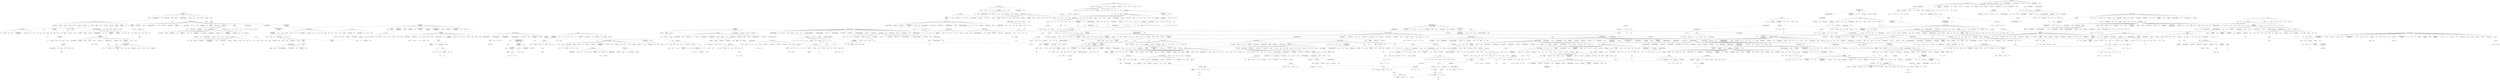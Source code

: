 strict graph "" {
	1619	 [fontsize=30,
		height=0.4722222222222222,
		label="Pedro the\nLion",
		level=1,
		played=4419533.0,
		pos="9994.39,43937.85",
		weight=240022,
		width=2.9444444444444446];
	2047	 [fontsize=10,
		height=0.1527777777777778,
		label="The Appleseed\nCast",
		level=6,
		played=4648249.0,
		pos="-14213.39,-17638.09",
		weight=146737,
		width=1.3888888888888888];
	1619 -- 2047	 [weight=1.0];
	902	 [fontsize=20,
		height=0.3194444444444444,
		label=Grandaddy,
		level=3,
		played=5483565.0,
		pos="3450.76,37769.79",
		weight=338703,
		width=1.375];
	1619 -- 902	 [weight=1.0];
	517	 [fontsize=20,
		height=0.3194444444444444,
		label=Cursive,
		level=3,
		played=9724299.0,
		pos="16306.54,39413.38",
		weight=306166,
		width=0.9444444444444444];
	1619 -- 517	 [weight=1.0];
	1749	 [fontsize=10,
		height=0.1527777777777778,
		label="Rocky Votolato",
		level=6,
		played=3182318.0,
		pos="-262.13,42319.66",
		weight=150805,
		width=0.9722222222222222];
	1619 -- 1749	 [weight=1.0];
	1402	 [fontsize=30,
		height=0.4722222222222222,
		label=mewithoutYou,
		level=1,
		played=6143175.0,
		pos="-9563.50,-21324.64",
		weight=132963,
		width=2.6527777777777777];
	1619 -- 1402	 [weight=1.0];
	1413	 [fontsize=12,
		height=0.19444444444444445,
		label=Midlake,
		level=5,
		played=3273833.0,
		pos="5539.67,41935.59",
		weight=174137,
		width=0.5555555555555556];
	1619 -- 1413	 [weight=1.0];
	707	 [fontsize=25,
		height=0.3888888888888889,
		label="Elliott Smith",
		level=2,
		played=45287246.0,
		pos="-2203.28,37403.06",
		weight=810691,
		width=1.8333333333333333];
	1619 -- 707	 [weight=1.0];
	1368	 [fontsize=10,
		height=0.1527777777777778,
		label="Matt Pond\nPA",
		level=6,
		played=2832388.0,
		pos="10820.50,41871.80",
		weight=150214,
		width=0.9722222222222222];
	1619 -- 1368	 [weight=1.0];
	2045	 [fontsize=12,
		height=0.19444444444444445,
		label="The American\nAnalog Set",
		level=5,
		played=3693455.0,
		pos="-7822.11,52551.85",
		weight=195624,
		width=1.875];
	1619 -- 2045	 [weight=1.0];
	1976	 [fontsize=30,
		height=0.4722222222222222,
		label="Sufjan Stevens",
		level=1,
		played=42891910.0,
		pos="-2631.68,39042.56",
		weight=772295,
		width=2.8055555555555554];
	1619 -- 1976	 [weight=1.0];
	1641	 [fontsize=20,
		height=0.3194444444444444,
		label=Pinback,
		level=3,
		played=7763143.0,
		pos="-8156.89,50969.18",
		weight=303216,
		width=1.0];
	1619 -- 1641	 [weight=1.0];
	1106	 [fontsize=9,
		height=0.1388888888888889,
		label="John Vanderslice",
		level=7,
		played=2044278.0,
		pos="9813.19,42252.22",
		weight=132952,
		width=1.0694444444444444];
	1619 -- 1106	 [weight=1.0];
	530	 [fontsize=8,
		height=0.1388888888888889,
		label="Damien Jurado",
		level=8,
		played=1616692.0,
		pos="-4549.27,44457.19",
		weight=105792,
		width=0.7222222222222222];
	1619 -- 530	 [weight=1.0];
	1985	 [fontsize=12,
		height=0.19444444444444445,
		label="Super Furry\nAnimals",
		level=5,
		played=4496088.0,
		pos="-1787.56,34533.72",
		weight=225093,
		width=1.5277777777777777];
	902 -- 1985	 [weight=1.0];
	179	 [fontsize=20,
		height=0.3194444444444444,
		label="At the\nDrive-In",
		level=3,
		played=12958608.0,
		pos="375.86,-915.79",
		weight=375436,
		width=1.9305555555555556];
	517 -- 179	 [weight=1.0];
	2314	 [fontsize=30,
		height=0.4722222222222222,
		label=Thrice,
		level=1,
		played=16236169.0,
		pos="-1252.14,-2794.03",
		weight=387528,
		width=1.1666666666666667];
	1402 -- 2314	 [weight=1.0];
	2486	 [fontsize=9,
		height=0.1388888888888889,
		label="Youth Group",
		level=7,
		played=1718504.0,
		pos="11125.01,41932.18",
		weight=121405,
		width=0.7777777777777778];
	1368 -- 2486	 [weight=1.0];
	797	 [fontsize=30,
		height=0.4722222222222222,
		label="Fleet Foxes",
		level=1,
		played=10289717.0,
		pos="1755.36,38008.70",
		weight=368486,
		width=2.1805555555555554];
	1976 -- 797	 [weight=1.0];
	2044	 [fontsize=20,
		height=0.3194444444444444,
		label="The Almost",
		level=3,
		played=2560203.0,
		pos="-13185.34,-16441.94",
		weight=103130,
		width=1.4166666666666667];
	2314 -- 2044	 [weight=1.0];
	1823	 [fontsize=20,
		height=0.3194444444444444,
		label="Senses Fail",
		level=3,
		played=11574437.0,
		pos="-2867.99,-10208.65",
		weight=324354,
		width=1.4583333333333333];
	2314 -- 1823	 [weight=1.0];
	1965	 [fontsize=20,
		height=0.3194444444444444,
		label="Story of\nthe Year",
		level=3,
		played=8709809.0,
		pos="2410.13,15239.58",
		weight=314696,
		width=2.25];
	2314 -- 1965	 [weight=1.0];
	836	 [fontsize=20,
		height=0.3194444444444444,
		label="Funeral for\na Friend",
		level=3,
		played=13271946.0,
		pos="-6154.23,-12622.24",
		weight=369163,
		width=2.5972222222222223];
	2314 -- 836	 [weight=1.0];
	2069	 [fontsize=8,
		height=0.1388888888888889,
		label="The Bled",
		level=8,
		played=2701222.0,
		pos="-5910.08,-1106.40",
		weight=118596,
		width=0.4305555555555556];
	2314 -- 2069	 [weight=1.0];
	717	 [fontsize=12,
		height=0.19444444444444445,
		label=Emery,
		level=5,
		played=7144329.0,
		pos="-13524.82,-12263.62",
		weight=205735,
		width=0.4583333333333333];
	2314 -- 717	 [weight=1.0];
	346	 [fontsize=25,
		height=0.3888888888888889,
		label="Brand New",
		level=2,
		played=33678477.0,
		pos="-13435.57,-10816.86",
		weight=527253,
		width=1.7222222222222223];
	2314 -- 346	 [weight=1.0];
	1789	 [fontsize=30,
		height=0.4722222222222222,
		label=Saosin,
		level=1,
		played=13932172.0,
		pos="-4055.84,-10731.34",
		weight=286090,
		width=1.2777777777777777];
	2314 -- 1789	 [weight=1.0];
	1805	 [fontsize=12,
		height=0.19444444444444445,
		label="Scary Kids\nScaring Kids",
		level=5,
		played=5193824.0,
		pos="-1975.05,-2531.12",
		weight=169599,
		width=1.7638888888888888];
	2314 -- 1805	 [weight=1.0];
	2316	 [fontsize=20,
		height=0.3194444444444444,
		label=Thursday,
		level=3,
		played=11125019.0,
		pos="-6969.92,-16577.73",
		weight=315339,
		width=1.1666666666666667];
	2314 -- 2316	 [weight=1.0];
	70	 [fontsize=15,
		height=0.2361111111111111,
		label=Alexisonfire,
		level=4,
		played=15357958.0,
		pos="-878.90,-2078.34",
		weight=289077,
		width=1.0555555555555556];
	2314 -- 70	 [weight=1.0];
	2382	 [fontsize=20,
		height=0.3194444444444444,
		label=Underoath,
		level=3,
		played=17348228.0,
		pos="-7848.31,-5775.20",
		weight=329693,
		width=1.3055555555555556];
	2314 -- 2382	 [weight=1.0];
	338	 [fontsize=20,
		height=0.3194444444444444,
		label=boysetsfire,
		level=3,
		played=3257359.0,
		pos="-1679.93,-157.53",
		weight=103877,
		width=1.3472222222222223];
	2314 -- 338	 [weight=1.0];
	1920	 [fontsize=12,
		height=0.19444444444444445,
		label=Sparta,
		level=5,
		played=3858971.0,
		pos="-848.36,-274.76",
		weight=171114,
		width=0.4722222222222222];
	2314 -- 1920	 [weight=1.0];
	875	 [fontsize=20,
		height=0.3194444444444444,
		label=Glassjaw,
		level=3,
		played=4204691.0,
		pos="630.64,1567.44",
		weight=136655,
		width=1.1388888888888888];
	2314 -- 875	 [weight=1.0];
	787	 [fontsize=30,
		height=0.4722222222222222,
		label=Finch,
		level=1,
		played=7252140.0,
		pos="-4473.78,-8732.08",
		weight=316654,
		width=1.0277777777777777];
	2314 -- 787	 [weight=1.0];
	464	 [fontsize=12,
		height=0.19444444444444445,
		label="Circa Survive",
		level=5,
		played=10819734.0,
		pos="-24645.83,-12026.88",
		weight=216017,
		width=0.9444444444444444];
	2314 -- 464	 [weight=1.0];
	148	 [fontsize=30,
		height=0.4722222222222222,
		label="Arcade Fire",
		level=1,
		played=13539783.0,
		pos="3909.47,19303.92",
		weight=483352,
		width=2.1666666666666665];
	797 -- 148	 [weight=1.0];
	320	 [fontsize=30,
		height=0.4722222222222222,
		label="Bon Iver",
		level=1,
		played=9091948.0,
		pos="-1803.62,42926.55",
		weight=202669,
		width=1.5555555555555556];
	797 -- 320	 [weight=1.0];
	905	 [fontsize=15,
		height=0.2361111111111111,
		label="Great Lake\nSwimmers",
		level=4,
		played=2556830.0,
		pos="-1721.65,43609.66",
		weight=183333,
		width=2.138888888888889];
	797 -- 905	 [weight=1.0];
	1117	 [fontsize=25,
		height=0.3888888888888889,
		label="José González",
		level=2,
		played=13893748.0,
		pos="25101.63,14926.32",
		weight=545027,
		width=2.3055555555555554];
	797 -- 1117	 [weight=1.0];
	1537	 [fontsize=30,
		height=0.4722222222222222,
		label="Noah and\nthe Whale",
		level=1,
		played=1523459.0,
		pos="3403.04,44454.43",
		weight=108674,
		width=4.041666666666667];
	797 -- 1537	 [weight=1.0];
	1009	 [fontsize=30,
		height=0.4722222222222222,
		label="Iron &\nWine",
		level=1,
		played=25869070.0,
		pos="-300.44,41909.96",
		weight=814278,
		width=2.4166666666666665];
	797 -- 1009	 [weight=1.0];
	599	 [fontsize=25,
		height=0.3888888888888889,
		label=DeVotchKa,
		level=2,
		played=3654284.0,
		pos="1417.05,41150.45",
		weight=163024,
		width=1.7638888888888888];
	797 -- 599	 [weight=1.0];
	908	 [fontsize=15,
		height=0.2361111111111111,
		label="Grizzly Bear",
		level=4,
		played=6099326.0,
		pos="4057.95,16623.55",
		weight=262914,
		width=1.1111111111111112];
	797 -- 908	 [weight=1.0];
	2112	 [fontsize=25,
		height=0.3888888888888889,
		label="The Decemberists",
		level=2,
		played=27497253.0,
		pos="5498.71,41166.30",
		weight=715277,
		width=2.8194444444444446];
	797 -- 2112	 [weight=1.0];
	1478	 [fontsize=20,
		height=0.3194444444444444,
		label="M. Ward",
		level=3,
		played=7680813.0,
		pos="-1460.81,42422.70",
		weight=327010,
		width=1.0555555555555556];
	797 -- 1478	 [weight=1.0];
	2197	 [fontsize=20,
		height=0.3194444444444444,
		label="The National",
		level=3,
		played=18548620.0,
		pos="7501.34,19977.94",
		weight=409138,
		width=1.5833333333333333];
	797 -- 2197	 [weight=1.0];
	114	 [fontsize=25,
		height=0.3888888888888889,
		label="Andrew Bird",
		level=2,
		played=16449654.0,
		pos="-280.79,38891.07",
		weight=483747,
		width=1.9027777777777777];
	797 -- 114	 [weight=1.0];
	1487	 [fontsize=20,
		height=0.3194444444444444,
		label="My Morning\nJacket",
		level=3,
		played=8107701.0,
		pos="7581.36,14764.97",
		weight=379393,
		width=2.486111111111111];
	797 -- 1487	 [weight=1.0];
	657	 [fontsize=8,
		height=0.1388888888888889,
		label="Dr. Dog",
		level=8,
		played=1953201.0,
		pos="-2719.51,40203.83",
		weight=109015,
		width=0.3611111111111111];
	797 -- 657	 [weight=1.0];
	2393	 [fontsize=20,
		height=0.3194444444444444,
		label="Vampire Weekend",
		level=3,
		played=12553347.0,
		pos="6959.91,47028.42",
		weight=407130,
		width=2.2916666666666665];
	797 -- 2393	 [weight=1.0];
	231	 [fontsize=20,
		height=0.3194444444444444,
		label=Beirut,
		level=3,
		played=21999030.0,
		pos="-2318.20,37615.12",
		weight=360793,
		width=0.7361111111111112];
	797 -- 231	 [weight=1.0];
	2117	 [fontsize=8,
		height=0.1388888888888889,
		label="The Dodos",
		level=8,
		played=2249013.0,
		pos="-28.79,35615.56",
		weight=100247,
		width=0.5277777777777778];
	797 -- 2117	 [weight=1.0];
	1837	 [fontsize=8,
		height=0.1388888888888889,
		label=Shearwater,
		level=8,
		played=1841552.0,
		pos="12911.02,37743.07",
		weight=109611,
		width=0.5416666666666666];
	797 -- 1837	 [weight=1.0];
	2242	 [fontsize=30,
		height=0.4722222222222222,
		label="The Shins",
		level=1,
		played=39820298.0,
		pos="1899.38,37554.97",
		weight=1074793,
		width=1.8888888888888888];
	797 -- 2242	 [weight=1.0];
	2475	 [fontsize=8,
		height=0.1388888888888889,
		label=Yeasayer,
		level=8,
		played=2285970.0,
		pos="4328.05,16374.91",
		weight=111345,
		width=0.4444444444444444];
	797 -- 2475	 [weight=1.0];
	207	 [fontsize=20,
		height=0.3194444444444444,
		label="Band of\nHorses",
		level=3,
		played=12281892.0,
		pos="13390.09,40698.95",
		weight=408313,
		width=2.0694444444444446];
	797 -- 207	 [weight=1.0];
	124	 [fontsize=20,
		height=0.3194444444444444,
		label="Animal Collective",
		level=3,
		played=21528858.0,
		pos="12773.17,18331.50",
		weight=467779,
		width=2.138888888888889];
	797 -- 124	 [weight=1.0];
	37	 [fontsize=8,
		height=0.1388888888888889,
		label="A Day\nto Remember",
		level=8,
		played=8188670.0,
		pos="-24785.16,-13747.82",
		weight=109699,
		width=1.0138888888888888];
	2044 -- 37	 [weight=1.0];
	110	 [fontsize=20,
		height=0.3194444444444444,
		label=Anberlin,
		level=3,
		played=15173578.0,
		pos="-12774.84,-12543.69",
		weight=323719,
		width=1.0277777777777777];
	2044 -- 110	 [weight=1.0];
	449	 [fontsize=12,
		height=0.19444444444444445,
		label=Chiodos,
		level=5,
		played=9282345.0,
		pos="-24641.46,-12449.05",
		weight=195920,
		width=0.5833333333333334];
	2044 -- 449	 [weight=1.0];
	156	 [fontsize=15,
		height=0.2361111111111111,
		label="Armor for\nSleep",
		level=4,
		played=7533952.0,
		pos="-8595.92,-15983.94",
		weight=281710,
		width=1.5416666666666667];
	2044 -- 156	 [weight=1.0];
	927	 [fontsize=9,
		height=0.1388888888888889,
		label=Halifax,
		level=7,
		played=1931867.0,
		pos="-10746.29,-13678.28",
		weight=124216,
		width=0.4444444444444444];
	1823 -- 927	 [weight=1.0];
	956	 [fontsize=9,
		height=0.1388888888888889,
		label="Hidden in\nPlain View",
		level=7,
		played=2121068.0,
		pos="-8343.61,-17059.14",
		weight=134000,
		width=1.3611111111111112];
	1823 -- 956	 [weight=1.0];
	2277	 [fontsize=30,
		height=0.4722222222222222,
		label="The Used",
		level=1,
		played=25453767.0,
		pos="-8001.79,-7023.95",
		weight=533923,
		width=1.8194444444444444];
	1789 -- 2277	 [weight=1.0];
	784	 [fontsize=12,
		height=0.19444444444444445,
		label=Fightstar,
		level=5,
		played=2951237.0,
		pos="-6967.87,-12648.10",
		weight=100577,
		width=0.6111111111111112];
	70 -- 784	 [weight=1.0];
	828	 [fontsize=20,
		height=0.3194444444444444,
		label="From Autumn\nto Ashes",
		level=3,
		played=7476897.0,
		pos="-1954.91,-976.95",
		weight=238174,
		width=3.0];
	338 -- 828	 [weight=1.0];
	2070	 [fontsize=12,
		height=0.19444444444444445,
		label="The Blood\nBrothers",
		level=5,
		played=8690375.0,
		pos="176.52,-204.56",
		weight=209758,
		width=1.4444444444444444];
	1920 -- 2070	 [weight=1.0];
	760	 [fontsize=20,
		height=0.3194444444444444,
		label="Every Time\nI Die",
		level=3,
		played=6022549.0,
		pos="-6113.80,204.57",
		weight=159968,
		width=2.2083333333333335];
	875 -- 760	 [weight=1.0];
	942	 [fontsize=30,
		height=0.4722222222222222,
		label="Head Automatica",
		level=1,
		played=5259378.0,
		pos="-14065.16,-10767.31",
		weight=247822,
		width=3.2083333333333335];
	787 -- 942	 [weight=1.0];
	2213	 [fontsize=30,
		height=0.4722222222222222,
		label="The Polyphonic\nSpree",
		level=1,
		played=3149632.0,
		pos="5338.02,41912.36",
		weight=223443,
		width=4.333333333333333];
	148 -- 2213	 [weight=1.0];
	1523	 [fontsize=30,
		height=0.4722222222222222,
		label="Nick Drake",
		level=1,
		played=15153624.0,
		pos="1416.45,35161.37",
		weight=657487,
		width=2.0416666666666665];
	320 -- 1523	 [weight=1.0];
	492	 [fontsize=20,
		height=0.3194444444444444,
		label="Conor Oberst",
		level=3,
		played=2380960.0,
		pos="-4043.06,39352.96",
		weight=108756,
		width=1.6805555555555556];
	320 -- 492	 [weight=1.0];
	2452	 [fontsize=9,
		height=0.1388888888888889,
		label="Willy Mason",
		level=7,
		played=1234870.0,
		pos="-6840.26,44538.05",
		weight=129883,
		width=0.7638888888888888];
	320 -- 2452	 [weight=1.0];
	827	 [fontsize=8,
		height=0.1388888888888889,
		label="Frightened Rabbit",
		level=8,
		played=2226905.0,
		pos="12192.21,38434.26",
		weight=100186,
		width=0.8333333333333334];
	320 -- 827	 [weight=1.0];
	531	 [fontsize=25,
		height=0.3888888888888889,
		label="Damien Rice",
		level=2,
		played=24006477.0,
		pos="-6114.70,42172.72",
		weight=765745,
		width=2.0];
	320 -- 531	 [weight=1.0];
	138	 [fontsize=20,
		height=0.3194444444444444,
		label="Antony and\nthe Johnsons",
		level=3,
		played=8637678.0,
		pos="18591.75,-19603.94",
		weight=334464,
		width=3.2916666666666665];
	320 -- 138	 [weight=1.0];
	1232	 [fontsize=12,
		height=0.19444444444444445,
		label="Laura Marling",
		level=5,
		played=3426439.0,
		pos="-12260.92,29534.81",
		weight=233069,
		width=0.9722222222222222];
	320 -- 1232	 [weight=1.0];
	1813	 [fontsize=9,
		height=0.1388888888888889,
		label=Seabear,
		level=7,
		played=1730307.0,
		pos="1785.15,16719.82",
		weight=120959,
		width=0.5277777777777778];
	905 -- 1813	 [weight=1.0];
	1904	 [fontsize=9,
		height=0.1388888888888889,
		label="Songs: Ohia",
		level=7,
		played=2496176.0,
		pos="2404.52,33941.92",
		weight=124130,
		width=0.7777777777777778];
	905 -- 1904	 [weight=1.0];
	1561	 [fontsize=15,
		height=0.2361111111111111,
		label="Okkervil River",
		level=4,
		played=10401638.0,
		pos="-2541.60,42108.73",
		weight=300893,
		width=1.2638888888888888];
	905 -- 1561	 [weight=1.0];
	122	 [fontsize=8,
		height=0.1388888888888889,
		label="Angus &\nJulia Stone",
		level=8,
		played=1665194.0,
		pos="24787.11,15319.04",
		weight=103944,
		width=1.0138888888888888];
	1117 -- 122	 [weight=1.0];
	2023	 [fontsize=9,
		height=0.1388888888888889,
		label=Teitur,
		level=7,
		played=1511089.0,
		pos="-2830.12,36701.54",
		weight=143597,
		width=0.3611111111111111];
	1117 -- 2023	 [weight=1.0];
	1124	 [fontsize=15,
		height=0.2361111111111111,
		label="Joshua Radin",
		level=4,
		played=5373665.0,
		pos="-18885.80,36191.18",
		weight=254988,
		width=1.25];
	1117 -- 1124	 [weight=1.0];
	790	 [fontsize=8,
		height=0.1388888888888889,
		label=Fink,
		level=8,
		played=1504098.0,
		pos="25952.76,14283.33",
		weight=107865,
		width=0.20833333333333334];
	1117 -- 790	 [weight=1.0];
	1517	 [fontsize=12,
		height=0.19444444444444445,
		label="Newton Faulkner",
		level=5,
		played=2641463.0,
		pos="-20581.50,33664.45",
		weight=201563,
		width=1.1944444444444444];
	1117 -- 1517	 [weight=1.0];
	1488	 [fontsize=30,
		height=0.4722222222222222,
		label="Mystery Jets",
		level=1,
		played=3042262.0,
		pos="18012.60,24353.12",
		weight=224026,
		width=2.3472222222222223];
	1537 -- 1488	 [weight=1.0];
	388	 [fontsize=25,
		height=0.3888888888888889,
		label=Calexico,
		level=2,
		played=7710814.0,
		pos="1614.43,41398.51",
		weight=330058,
		width=1.3333333333333333];
	599 -- 388	 [weight=1.0];
	886	 [fontsize=15,
		height=0.2361111111111111,
		label="Gogol Bordello",
		level=4,
		played=8023006.0,
		pos="1375.89,40742.74",
		weight=271704,
		width=1.3472222222222223];
	599 -- 886	 [weight=1.0];
	2411	 [fontsize=10,
		height=0.1527777777777778,
		label=Vetiver,
		level=6,
		played=1844253.0,
		pos="13139.30,21353.91",
		weight=151543,
		width=0.4583333333333333];
	908 -- 2411	 [weight=1.0];
	2048	 [fontsize=30,
		height=0.4722222222222222,
		label="The Apples\nin Stereo",
		level=1,
		played=4167192.0,
		pos="10844.07,37338.56",
		weight=225617,
		width=4.125];
	2048 -- 2213	 [weight=1.0];
	1555	 [fontsize=25,
		height=0.3888888888888889,
		label="of Montreal",
		level=2,
		played=23823631.0,
		pos="4496.90,43675.98",
		weight=555182,
		width=1.75];
	2048 -- 1555	 [weight=1.0];
	1512	 [fontsize=30,
		height=0.4722222222222222,
		label="Neutral Milk\nHotel",
		level=1,
		played=16869471.0,
		pos="4287.16,41226.26",
		weight=548340,
		width=3.5277777777777777];
	2048 -- 1512	 [weight=1.0];
	252	 [fontsize=12,
		height=0.19444444444444445,
		label=Beulah,
		level=5,
		played=2956657.0,
		pos="6319.24,45058.96",
		weight=194912,
		width=0.5];
	2048 -- 252	 [weight=1.0];
	2276	 [fontsize=20,
		height=0.3194444444444444,
		label="The Unicorns",
		level=3,
		played=5422685.0,
		pos="12234.02,32366.47",
		weight=313622,
		width=1.6527777777777777];
	2048 -- 2276	 [weight=1.0];
	1014	 [fontsize=12,
		height=0.19444444444444445,
		label=Islands,
		level=5,
		played=4144123.0,
		pos="10724.43,44243.27",
		weight=224987,
		width=0.5];
	2048 -- 1014	 [weight=1.0];
	2133	 [fontsize=20,
		height=0.3194444444444444,
		label="The Fiery\nFurnaces",
		level=3,
		played=4753140.0,
		pos="11263.30,45368.79",
		weight=279879,
		width=2.5694444444444446];
	2048 -- 2133	 [weight=1.0];
	234	 [fontsize=30,
		height=0.4722222222222222,
		label="Belle and\nSebastian",
		level=1,
		played=36822310.0,
		pos="4251.59,46427.61",
		weight=830911,
		width=3.9444444444444446];
	2048 -- 234	 [weight=1.0];
	2145	 [fontsize=20,
		height=0.3194444444444444,
		label="The Go!\nTeam",
		level=3,
		played=7542418.0,
		pos="20144.25,36892.94",
		weight=421657,
		width=1.9583333333333333];
	2048 -- 2145	 [weight=1.0];
	2187	 [fontsize=20,
		height=0.3194444444444444,
		label="The Magnetic\nFields",
		level=3,
		played=14377764.0,
		pos="17281.97,19641.16",
		weight=351544,
		width=2.6666666666666665];
	2048 -- 2187	 [weight=1.0];
	1557	 [fontsize=8,
		height=0.1388888888888889,
		label="Oh No!\nOh My!",
		level=8,
		played=1319159.0,
		pos="6404.30,46168.17",
		weight=100408,
		width=0.7638888888888888];
	2048 -- 1557	 [weight=1.0];
	2134	 [fontsize=30,
		height=0.4722222222222222,
		label="The Flaming\nLips",
		level=1,
		played=19883088.0,
		pos="5009.09,19984.13",
		weight=830685,
		width=3.4305555555555554];
	2048 -- 2134	 [weight=1.0];
	2198	 [fontsize=20,
		height=0.3194444444444444,
		label="The New\nPornographers",
		level=3,
		played=12553292.0,
		pos="10478.98,37597.82",
		weight=352915,
		width=3.1944444444444446];
	2048 -- 2198	 [weight=1.0];
	150	 [fontsize=30,
		height=0.4722222222222222,
		label="Architecture in\nHelsinki",
		level=1,
		played=14915086.0,
		pos="5712.24,46054.32",
		weight=512380,
		width=4.472222222222222];
	2048 -- 150	 [weight=1.0];
	1364	 [fontsize=15,
		height=0.2361111111111111,
		label="Mates of\nState",
		level=4,
		played=5855708.0,
		pos="6887.36,44012.80",
		weight=279900,
		width=1.4305555555555556];
	2048 -- 1364	 [weight=1.0];
	2186	 [fontsize=30,
		height=0.4722222222222222,
		label="The Magic\nNumbers",
		level=1,
		played=4149754.0,
		pos="-13998.85,40100.61",
		weight=311402,
		width=3.986111111111111];
	2213 -- 2186	 [weight=1.0];
	1392	 [fontsize=12,
		height=0.19444444444444445,
		label="Mercury Rev",
		level=5,
		played=2394842.0,
		pos="-10188.38,53459.26",
		weight=187376,
		width=0.9027777777777778];
	2213 -- 1392	 [weight=1.0];
	981	 [fontsize=12,
		height=0.19444444444444445,
		label="I'm From\nBarcelona",
		level=5,
		played=2920294.0,
		pos="5802.65,35401.95",
		weight=188730,
		width=1.4583333333333333];
	2213 -- 981	 [weight=1.0];
	2377	 [fontsize=30,
		height=0.4722222222222222,
		label="Ugly Casanova",
		level=1,
		played=1504976.0,
		pos="3908.08,19150.16",
		weight=124169,
		width=2.8333333333333335];
	1512 -- 2377	 [weight=1.0];
	729	 [fontsize=20,
		height=0.3194444444444444,
		label=Enon,
		level=3,
		played=2787367.0,
		pos="15324.09,37125.22",
		weight=108667,
		width=0.6527777777777778];
	2133 -- 729	 [weight=1.0];
	186	 [fontsize=30,
		height=0.4722222222222222,
		label="Au Revoir\nSimone",
		level=1,
		played=3109331.0,
		pos="3079.57,45220.22",
		weight=192139,
		width=3.5972222222222223];
	150 -- 186	 [weight=1.0];
	2270	 [fontsize=30,
		height=0.4722222222222222,
		label="The Thrills",
		level=1,
		played=2914176.0,
		pos="-16666.50,41146.67",
		weight=278211,
		width=1.9583333333333333];
	2186 -- 2270	 [weight=1.0];
	2061	 [fontsize=9,
		height=0.1388888888888889,
		label="The Bees",
		level=7,
		played=1218187.0,
		pos="-546.22,34112.01",
		weight=127684,
		width=0.5972222222222222];
	2186 -- 2061	 [weight=1.0];
	982	 [fontsize=10,
		height=0.1527777777777778,
		label="I Am\nKloot",
		level=6,
		played=2490571.0,
		pos="-13539.23,40674.31",
		weight=161160,
		width=0.75];
	2186 -- 982	 [weight=1.0];
	2420	 [fontsize=12,
		height=0.19444444444444445,
		label=Voxtrot,
		level=5,
		played=3933188.0,
		pos="8646.44,45626.15",
		weight=207438,
		width=0.5];
	2186 -- 2420	 [weight=1.0];
	1811	 [fontsize=10,
		height=0.1527777777777778,
		label="Scouting for\nGirls",
		level=6,
		played=1749064.0,
		pos="-20639.52,45928.58",
		weight=152036,
		width=1.2083333333333333];
	2186 -- 1811	 [weight=1.0];
	277	 [fontsize=15,
		height=0.2361111111111111,
		label="Black Kids",
		level=4,
		played=3388651.0,
		pos="7318.05,27120.12",
		weight=255363,
		width=0.9583333333333334];
	2186 -- 277	 [weight=1.0];
	700	 [fontsize=9,
		height=0.1388888888888889,
		label=Elefant,
		level=7,
		played=1611462.0,
		pos="-10469.77,51048.00",
		weight=130503,
		width=0.4444444444444444];
	2186 -- 700	 [weight=1.0];
	2191	 [fontsize=25,
		height=0.3888888888888889,
		label="The Microphones",
		level=2,
		played=4524008.0,
		pos="16737.24,20195.11",
		weight=209964,
		width=2.6944444444444446];
	2377 -- 2191	 [weight=1.0];
	468	 [fontsize=25,
		height=0.3888888888888889,
		label="Clap Your Hands\nSay Yeah",
		level=2,
		played=9938291.0,
		pos="5309.52,15502.00",
		weight=529107,
		width=4.444444444444445];
	2377 -- 468	 [weight=1.0];
	2369	 [fontsize=30,
		height=0.4722222222222222,
		label="TV on\nthe Radio",
		level=1,
		played=14844462.0,
		pos="6931.54,17703.52",
		weight=590113,
		width=3.25];
	2377 -- 2369	 [weight=1.0];
	2461	 [fontsize=20,
		height=0.3194444444444444,
		label="Wolf Parade",
		level=3,
		played=9668609.0,
		pos="10353.79,18978.09",
		weight=405145,
		width=1.5416666666666667];
	2377 -- 2461	 [weight=1.0];
	1918	 [fontsize=12,
		height=0.19444444444444445,
		label=Sparklehorse,
		level=5,
		played=3544926.0,
		pos="3668.73,35988.10",
		weight=229229,
		width=0.9305555555555556];
	2377 -- 1918	 [weight=1.0];
	1984	 [fontsize=30,
		height=0.4722222222222222,
		label="Sunset Rubdown",
		level=1,
		played=3236364.0,
		pos="9603.68,46391.46",
		weight=117490,
		width=3.1805555555555554];
	2377 -- 1984	 [weight=1.0];
	360	 [fontsize=25,
		height=0.3888888888888889,
		label="Broken Social\nScene",
		level=2,
		played=23513791.0,
		pos="9196.74,19630.79",
		weight=696631,
		width=3.4166666666666665];
	2377 -- 360	 [weight=1.0];
	372	 [fontsize=20,
		height=0.3194444444444444,
		label="Built to\nSpill",
		level=3,
		played=8457069.0,
		pos="3142.84,36251.20",
		weight=386001,
		width=1.6111111111111112];
	2377 -- 372	 [weight=1.0];
	2010	 [fontsize=10,
		height=0.1527777777777778,
		label="Tapes 'n\nTapes",
		level=6,
		played=2910730.0,
		pos="12449.08,42541.65",
		weight=149285,
		width=1.0555555555555556];
	2377 -- 2010	 [weight=1.0];
	1443	 [fontsize=30,
		height=0.4722222222222222,
		label="Modest Mouse",
		level=1,
		played=51552089.0,
		pos="8630.21,16048.71",
		weight=1082498,
		width=2.736111111111111];
	2377 -- 1443	 [weight=1.0];
	1677	 [fontsize=15,
		height=0.2361111111111111,
		label="Q and\nNot U",
		level=4,
		played=2286159.0,
		pos="16891.03,38118.37",
		weight=112957,
		width=1.25];
	729 -- 1677	 [weight=1.0];
	294	 [fontsize=20,
		height=0.3194444444444444,
		label="Blonde Redhead",
		level=3,
		played=11482286.0,
		pos="17977.65,39683.75",
		weight=405217,
		width=2.0833333333333335];
	729 -- 294	 [weight=1.0];
	2295	 [fontsize=8,
		height=0.1388888888888889,
		label="The Wrens",
		level=8,
		played=1679635.0,
		pos="10850.81,36931.63",
		weight=102493,
		width=0.5138888888888888];
	729 -- 2295	 [weight=1.0];
	2115	 [fontsize=9,
		height=0.1388888888888889,
		label="The Dismemberment\nPlan",
		level=7,
		played=2217226.0,
		pos="15792.19,36410.62",
		weight=122919,
		width=1.6944444444444444];
	729 -- 2115	 [weight=1.0];
	1390	 [fontsize=12,
		height=0.19444444444444445,
		label=Menomena,
		level=5,
		played=3842861.0,
		pos="3967.06,17775.57",
		weight=215426,
		width=0.8055555555555556];
	729 -- 1390	 [weight=1.0];
	472	 [fontsize=10,
		height=0.1527777777777778,
		label=Clinic,
		level=6,
		played=2327861.0,
		pos="15132.36,33600.89",
		weight=152801,
		width=0.3611111111111111];
	729 -- 472	 [weight=1.0];
	1251	 [fontsize=10,
		height=0.1527777777777778,
		label="Les Savy\nFav",
		level=6,
		played=3315840.0,
		pos="17739.55,37654.25",
		weight=154937,
		width=0.9722222222222222];
	729 -- 1251	 [weight=1.0];
	1945	 [fontsize=12,
		height=0.19444444444444445,
		label="Stephen Malkmus",
		level=5,
		played=2016678.0,
		pos="4352.55,37072.80",
		weight=175760,
		width=1.2777777777777777];
	729 -- 1945	 [weight=1.0];
	576	 [fontsize=15,
		height=0.2361111111111111,
		label=Deerhoof,
		level=4,
		played=6640832.0,
		pos="12864.48,20417.47",
		weight=274641,
		width=0.8472222222222222];
	729 -- 576	 [weight=1.0];
	394	 [fontsize=20,
		height=0.3194444444444444,
		label="Camera Obscura",
		level=3,
		played=8380017.0,
		pos="5819.49,44814.24",
		weight=375154,
		width=2.125];
	186 -- 394	 [weight=1.0];
	1546	 [fontsize=20,
		height=0.3194444444444444,
		label="Nouvelle Vague",
		level=3,
		played=11556666.0,
		pos="32226.63,7152.74",
		weight=442788,
		width=1.9722222222222223];
	186 -- 1546	 [weight=1.0];
	220	 [fontsize=9,
		height=0.1388888888888889,
		label="Beach House",
		level=7,
		played=3024611.0,
		pos="3465.46,16740.26",
		weight=119599,
		width=0.8333333333333334];
	186 -- 220	 [weight=1.0];
	1311	 [fontsize=20,
		height=0.3194444444444444,
		label="Lykke Li",
		level=3,
		played=5129319.0,
		pos="6817.46,27615.04",
		weight=217002,
		width=1.0277777777777777];
	186 -- 1311	 [weight=1.0];
	1937	 [fontsize=25,
		height=0.3888888888888889,
		label=Stars,
		level=2,
		played=18437267.0,
		pos="10985.53,34958.06",
		weight=540522,
		width=0.8194444444444444];
	186 -- 1937	 [weight=1.0];
	2209	 [fontsize=15,
		height=0.2361111111111111,
		label="The Pipettes",
		level=4,
		played=4848618.0,
		pos="3494.61,46443.78",
		weight=242610,
		width=1.1527777777777777];
	186 -- 2209	 [weight=1.0];
	2096	 [fontsize=25,
		height=0.3888888888888889,
		label="The Concretes",
		level=2,
		played=1894092.0,
		pos="7182.12,34976.50",
		weight=160134,
		width=2.2777777777777777];
	186 -- 2096	 [weight=1.0];
	1669	 [fontsize=12,
		height=0.19444444444444445,
		label=Psapp,
		level=5,
		played=3283159.0,
		pos="-16301.33,36902.92",
		weight=184617,
		width=0.4583333333333333];
	186 -- 1669	 [weight=1.0];
	1193	 [fontsize=25,
		height=0.3888888888888889,
		label="Kings of\nConvenience",
		level=2,
		played=14621164.0,
		pos="-5719.76,42073.20",
		weight=549526,
		width=3.5833333333333335];
	186 -- 1193	 [weight=1.0];
	780	 [fontsize=30,
		height=0.4722222222222222,
		label=Feist,
		level=1,
		played=30242078.0,
		pos="-17004.63,35633.21",
		weight=913399,
		width=0.9166666666666666];
	186 -- 780	 [weight=1.0];
	2071	 [fontsize=10,
		height=0.1527777777777778,
		label="The Blow",
		level=6,
		played=3129151.0,
		pos="18033.83,20230.95",
		weight=163255,
		width=0.6111111111111112];
	186 -- 2071	 [weight=1.0];
	709	 [fontsize=9,
		height=0.1388888888888889,
		label="El Perro\ndel Mar",
		level=7,
		played=1729893.0,
		pos="6019.62,35945.37",
		weight=136574,
		width=1.0972222222222223];
	186 -- 709	 [weight=1.0];
	194	 [fontsize=15,
		height=0.2361111111111111,
		label="Azure Ray",
		level=4,
		played=4215008.0,
		pos="-13009.72,-23351.32",
		weight=247441,
		width=0.9583333333333334];
	186 -- 194	 [weight=1.0];
	2077	 [fontsize=12,
		height=0.19444444444444445,
		label="The Boy Least\nLikely To",
		level=5,
		played=2250089.0,
		pos="4530.53,44966.33",
		weight=193239,
		width=1.75];
	186 -- 2077	 [weight=1.0];
	2290	 [fontsize=12,
		height=0.19444444444444445,
		label="The Whitest\nBoy Alive",
		level=5,
		played=4571285.0,
		pos="6245.56,20677.81",
		weight=226964,
		width=1.625];
	186 -- 2290	 [weight=1.0];
	2064	 [fontsize=12,
		height=0.19444444444444445,
		label="The Bird and\nthe Bee",
		level=5,
		played=2734029.0,
		pos="-16691.14,33906.00",
		weight=188926,
		width=1.5833333333333333];
	186 -- 2064	 [weight=1.0];
	2323	 [fontsize=12,
		height=0.19444444444444445,
		label="Tilly and\nthe Wall",
		level=5,
		played=4705555.0,
		pos="8052.32,33388.43",
		weight=234611,
		width=1.2638888888888888];
	186 -- 2323	 [weight=1.0];
	1847	 [fontsize=25,
		height=0.3888888888888889,
		label="Shout Out\nLouds",
		level=2,
		played=5891135.0,
		pos="-17211.12,40523.33",
		weight=321238,
		width=2.8055555555555554];
	2270 -- 1847	 [weight=1.0];
	2098	 [fontsize=20,
		height=0.3194444444444444,
		label="The Coral",
		level=3,
		played=5306802.0,
		pos="-17794.96,50308.69",
		weight=418891,
		width=1.2222222222222223];
	2270 -- 2098	 [weight=1.0];
	970	 [fontsize=25,
		height=0.3888888888888889,
		label="Hot Hot\nHeat",
		level=2,
		played=10810393.0,
		pos="-10517.62,49410.55",
		weight=559139,
		width=2.2083333333333335];
	2270 -- 970	 [weight=1.0];
	61	 [fontsize=8,
		height=0.1388888888888889,
		label="Albert Hammond,\nJr.",
		level=8,
		played=2008112.0,
		pos="2719.96,42571.37",
		weight=105702,
		width=1.0138888888888888];
	2270 -- 61	 [weight=1.0];
	1757	 [fontsize=20,
		height=0.3194444444444444,
		label=Rooney,
		level=3,
		played=4706599.0,
		pos="8776.38,35536.65",
		weight=332451,
		width=0.9583333333333334];
	2270 -- 1757	 [weight=1.0];
	1490	 [fontsize=25,
		height=0.3888888888888889,
		label="Nada Surf",
		level=2,
		played=10234504.0,
		pos="-3984.54,40536.63",
		weight=502496,
		width=1.5694444444444444];
	2270 -- 1490	 [weight=1.0];
	2253	 [fontsize=8,
		height=0.1388888888888889,
		label="The Spinto\nBand",
		level=8,
		played=1550839.0,
		pos="7849.14,46798.79",
		weight=119074,
		width=0.8472222222222222];
	2270 -- 2253	 [weight=1.0];
	94	 [fontsize=10,
		height=0.1527777777777778,
		label="Ambulance LTD",
		level=6,
		played=2042678.0,
		pos="-9176.53,52011.54",
		weight=149730,
		width=1.0277777777777777];
	2270 -- 94	 [weight=1.0];
	914	 [fontsize=15,
		height=0.2361111111111111,
		label=Guillemots,
		level=4,
		played=3375693.0,
		pos="-15751.46,42183.06",
		weight=250487,
		width=0.9722222222222222];
	2270 -- 914	 [weight=1.0];
	2102	 [fontsize=30,
		height=0.4722222222222222,
		label="The Cribs",
		level=1,
		played=5862561.0,
		pos="-17566.83,53707.54",
		weight=306256,
		width=1.8194444444444444];
	2270 -- 2102	 [weight=1.0];
	1884	 [fontsize=25,
		height=0.3888888888888889,
		label=Smog,
		level=2,
		played=2567829.0,
		pos="17401.46,21435.15",
		weight=171885,
		width=0.9166666666666666];
	2191 -- 1884	 [weight=1.0];
	1587	 [fontsize=12,
		height=0.19444444444444445,
		label="Panda Bear",
		level=5,
		played=3445654.0,
		pos="15036.11,19546.81",
		weight=208434,
		width=0.8472222222222222];
	2191 -- 1587	 [weight=1.0];
	57	 [fontsize=8,
		height=0.1388888888888889,
		label="Akron/Family",
		level=8,
		played=2202159.0,
		pos="14907.79,20812.19",
		weight=112345,
		width=0.625];
	2191 -- 57	 [weight=1.0];
	2074	 [fontsize=12,
		height=0.19444444444444445,
		label="The Books",
		level=5,
		played=4897414.0,
		pos="13903.25,22543.48",
		weight=213141,
		width=0.7638888888888888];
	2191 -- 2074	 [weight=1.0];
	1237	 [fontsize=30,
		height=0.4722222222222222,
		label="LCD Soundsystem",
		level=1,
		played=11303797.0,
		pos="11926.21,23978.75",
		weight=622881,
		width=3.486111111111111];
	2369 -- 1237	 [weight=1.0];
	414	 [fontsize=30,
		height=0.4722222222222222,
		label="Casiotone for the\nPainfully Alone",
		level=1,
		played=2792342.0,
		pos="16144.45,19946.72",
		weight=110591,
		width=6.277777777777778];
	1984 -- 414	 [weight=1.0];
	595	 [fontsize=12,
		height=0.19444444444444445,
		label=Destroyer,
		level=5,
		played=3378744.0,
		pos="9493.04,45276.34",
		weight=174672,
		width=0.6944444444444444];
	1984 -- 595	 [weight=1.0];
	143	 [fontsize=8,
		height=0.1388888888888889,
		label="Apostle of\nHustle",
		level=8,
		played=1194810.0,
		pos="11514.61,35959.64",
		weight=103390,
		width=0.8472222222222222];
	360 -- 143	 [weight=1.0];
	2019	 [fontsize=15,
		height=0.2361111111111111,
		label="Ted Leo and\nThe Pharmacists",
		level=4,
		played=5839378.0,
		pos="13339.58,40163.34",
		weight=277046,
		width=2.8194444444444446];
	1677 -- 2019	 [weight=1.0];
	832	 [fontsize=15,
		height=0.2361111111111111,
		label=Fugazi,
		level=4,
		played=7561477.0,
		pos="14923.46,37795.36",
		weight=242245,
		width=0.625];
	1677 -- 832	 [weight=1.0];
	1644	 [fontsize=15,
		height=0.2361111111111111,
		label="Pink Martini",
		level=4,
		played=3441350.0,
		pos="27685.09,26433.52",
		weight=275631,
		width=1.0694444444444444];
	1546 -- 1644	 [weight=1.0];
	226	 [fontsize=15,
		height=0.2361111111111111,
		label="Bebel Gilberto",
		level=4,
		played=3060434.0,
		pos="25617.39,22859.50",
		weight=276618,
		width=1.2916666666666667];
	1546 -- 226	 [weight=1.0];
	2094	 [fontsize=9,
		height=0.1388888888888889,
		label="The Clientele",
		level=7,
		played=2283193.0,
		pos="3143.24,16633.97",
		weight=128253,
		width=0.8333333333333334];
	220 -- 2094	 [weight=1.0];
	479	 [fontsize=20,
		height=0.3194444444444444,
		label=CocoRosie,
		level=3,
		played=12972877.0,
		pos="12060.20,20128.22",
		weight=403429,
		width=1.3611111111111112];
	1311 -- 479	 [weight=1.0];
	2111	 [fontsize=10,
		height=0.1527777777777778,
		label="The Dears",
		level=6,
		played=2267353.0,
		pos="10079.32,35726.05",
		weight=148225,
		width=0.6805555555555556];
	1937 -- 2111	 [weight=1.0];
	1299	 [fontsize=25,
		height=0.3888888888888889,
		label="Love Is\nAll",
		level=2,
		played=1046804.0,
		pos="6608.45,36554.50",
		weight=105033,
		width=1.8055555555555556];
	2096 -- 1299	 [weight=1.0];
	1282	 [fontsize=20,
		height=0.3194444444444444,
		label=Llorca,
		level=3,
		played=575594.0,
		pos="30886.65,23731.14",
		weight=114751,
		width=0.7638888888888888];
	671	 [fontsize=20,
		height=0.3194444444444444,
		label="dZihan &\nKamien",
		level=3,
		played=2179239.0,
		pos="29684.06,22495.30",
		weight=268681,
		width=2.2916666666666665];
	1282 -- 671	 [weight=1.0];
	961	 [fontsize=9,
		height=0.1388888888888889,
		label=Hird,
		level=7,
		played=874096.0,
		pos="33311.28,21026.24",
		weight=133930,
		width=0.2638888888888889];
	1282 -- 961	 [weight=1.0];
	1213	 [fontsize=15,
		height=0.2361111111111111,
		label="Kyoto Jazz\nMassive",
		level=4,
		played=835228.0,
		pos="31212.86,24879.00",
		weight=129760,
		width=1.9166666666666667];
	1282 -- 1213	 [weight=1.0];
	1430	 [fontsize=12,
		height=0.19444444444444445,
		label="Minus 8",
		level=5,
		played=1093297.0,
		pos="30223.42,20741.36",
		weight=169244,
		width=0.5555555555555556];
	1282 -- 1430	 [weight=1.0];
	221	 [fontsize=8,
		height=0.1388888888888889,
		label="Beady Belle",
		level=8,
		played=828851.0,
		pos="35709.55,29724.83",
		weight=100040,
		width=0.5694444444444444];
	1282 -- 221	 [weight=1.0];
	1407	 [fontsize=10,
		height=0.1527777777777778,
		label=Micatone,
		level=6,
		played=1043323.0,
		pos="29607.20,26117.12",
		weight=147507,
		width=0.5972222222222222];
	1282 -- 1407	 [weight=1.0];
	1203	 [fontsize=20,
		height=0.3194444444444444,
		label=Koop,
		level=3,
		played=4166060.0,
		pos="34389.08,26952.50",
		weight=328121,
		width=0.6527777777777778];
	1282 -- 1203	 [weight=1.0];
	1438	 [fontsize=12,
		height=0.19444444444444445,
		label="Mo' Horizons",
		level=5,
		played=1512063.0,
		pos="29459.67,25388.65",
		weight=213986,
		width=0.9166666666666666];
	1282 -- 1438	 [weight=1.0];
	1548	 [fontsize=9,
		height=0.1388888888888889,
		label="Nuspirit Helsinki",
		level=7,
		played=886981.0,
		pos="32385.64,28026.78",
		weight=137655,
		width=1.0277777777777777];
	1282 -- 1548	 [weight=1.0];
	1958	 [fontsize=20,
		height=0.3194444444444444,
		label="St. Germain",
		level=3,
		played=4216405.0,
		pos="33045.12,28875.90",
		weight=412216,
		width=1.4861111111111112];
	1282 -- 1958	 [weight=1.0];
	2139	 [fontsize=8,
		height=0.1388888888888889,
		label="The Funky\nLowlives",
		level=8,
		played=439737.0,
		pos="27948.41,27112.49",
		weight=102989,
		width=0.9861111111111112];
	1282 -- 2139	 [weight=1.0];
	2358	 [fontsize=9,
		height=0.1388888888888889,
		label="Trüby Trio",
		level=7,
		played=720485.0,
		pos="32549.00,20172.93",
		weight=139282,
		width=0.6388888888888888];
	1282 -- 2358	 [weight=1.0];
	609	 [fontsize=9,
		height=0.1388888888888889,
		label="Dimitri From\nParis",
		level=7,
		played=979103.0,
		pos="27965.36,22028.06",
		weight=126241,
		width=1.2083333333333333];
	1282 -- 609	 [weight=1.0];
	1208	 [fontsize=30,
		height=0.4722222222222222,
		label="Kruder &\nDorfmeister",
		level=1,
		played=3615307.0,
		pos="30745.05,6765.38",
		weight=357924,
		width=4.152777777777778];
	671 -- 1208	 [weight=1.0];
	590	 [fontsize=20,
		height=0.3194444444444444,
		label="De-Phazz",
		level=3,
		played=5103421.0,
		pos="35652.65,28256.78",
		weight=360761,
		width=1.2222222222222223];
	671 -- 590	 [weight=1.0];
	1195	 [fontsize=9,
		height=0.1388888888888889,
		label=Kinobe,
		level=7,
		played=703665.0,
		pos="27372.89,17306.77",
		weight=137691,
		width=0.4444444444444444];
	671 -- 1195	 [weight=1.0];
	2482	 [fontsize=12,
		height=0.19444444444444445,
		label=Yonderboi,
		level=5,
		played=2331883.0,
		pos="29635.25,6517.84",
		weight=230536,
		width=0.7083333333333334];
	671 -- 2482	 [weight=1.0];
	1597	 [fontsize=10,
		height=0.1527777777777778,
		label="Parov Stelar",
		level=6,
		played=2438916.0,
		pos="29363.12,27904.06",
		weight=167768,
		width=0.8055555555555556];
	671 -- 1597	 [weight=1.0];
	842	 [fontsize=8,
		height=0.1388888888888889,
		label=Gabin,
		level=8,
		played=712759.0,
		pos="30434.41,27474.66",
		weight=115498,
		width=0.2916666666666667];
	671 -- 842	 [weight=1.0];
	1536	 [fontsize=15,
		height=0.2361111111111111,
		label="Nitin Sawhney",
		level=4,
		played=2650681.0,
		pos="33282.92,18469.47",
		weight=276508,
		width=1.3055555555555556];
	671 -- 1536	 [weight=1.0];
	778	 [fontsize=9,
		height=0.1388888888888889,
		label="Federico Aubele",
		level=7,
		played=958093.0,
		pos="30010.71,22986.26",
		weight=120093,
		width=1.0138888888888888];
	671 -- 778	 [weight=1.0];
	1244	 [fontsize=12,
		height=0.19444444444444445,
		label=Lemongrass,
		level=5,
		played=1540133.0,
		pos="32542.63,15684.03",
		weight=180462,
		width=0.875];
	671 -- 1244	 [weight=1.0];
	1526	 [fontsize=12,
		height=0.19444444444444445,
		label="Nicola Conte",
		level=5,
		played=1607532.0,
		pos="33453.60,29780.50",
		weight=217888,
		width=0.9027777777777778];
	671 -- 1526	 [weight=1.0];
	47	 [fontsize=12,
		height=0.19444444444444445,
		label=Afterlife,
		level=5,
		played=1558542.0,
		pos="32079.14,16418.92",
		weight=225205,
		width=0.5277777777777778];
	671 -- 47	 [weight=1.0];
	222	 [fontsize=9,
		height=0.1388888888888889,
		label=Beanfield,
		level=7,
		played=702146.0,
		pos="32502.80,21222.11",
		weight=130305,
		width=0.5972222222222222];
	671 -- 222	 [weight=1.0];
	305	 [fontsize=10,
		height=0.1527777777777778,
		label="Blue States",
		level=6,
		played=1032504.0,
		pos="31394.62,18297.52",
		weight=145585,
		width=0.75];
	671 -- 305	 [weight=1.0];
	244	 [fontsize=20,
		height=0.3194444444444444,
		label=Bent,
		level=3,
		played=2851789.0,
		pos="28114.31,19013.48",
		weight=315504,
		width=0.5833333333333334];
	671 -- 244	 [weight=1.0];
	18	 [fontsize=12,
		height=0.19444444444444445,
		label="4hero",
		level=5,
		played=1760492.0,
		pos="33024.62,25661.74",
		weight=169114,
		width=0.4166666666666667];
	1213 -- 18	 [weight=1.0];
	1050	 [fontsize=15,
		height=0.2361111111111111,
		label=Jazzanova,
		level=4,
		played=3353057.0,
		pos="34469.18,28490.44",
		weight=300664,
		width=0.9861111111111112];
	1213 -- 1050	 [weight=1.0];
	1049	 [fontsize=8,
		height=0.1388888888888889,
		label=Jazzamor,
		level=8,
		played=986128.0,
		pos="28207.48,26718.82",
		weight=114778,
		width=0.4583333333333333];
	1430 -- 1049	 [weight=1.0];
	75	 [fontsize=8,
		height=0.1388888888888889,
		label="Alice Russell",
		level=8,
		played=1046172.0,
		pos="22213.80,6266.05",
		weight=112825,
		width=0.5972222222222222];
	221 -- 75	 [weight=1.0];
	985	 [fontsize=9,
		height=0.1388888888888889,
		label="Ian Pooley",
		level=7,
		played=642222.0,
		pos="27385.03,21269.91",
		weight=112200,
		width=0.6666666666666666];
	609 -- 985	 [weight=1.0];
	631	 [fontsize=30,
		height=0.4722222222222222,
		label="DJ Krush",
		level=1,
		played=4801063.0,
		pos="25974.73,3554.86",
		weight=297590,
		width=1.7222222222222223];
	1208 -- 631	 [weight=1.0];
	2422	 [fontsize=12,
		height=0.19444444444444445,
		label=Waldeck,
		level=5,
		played=1442204.0,
		pos="33084.30,18870.35",
		weight=184946,
		width=0.6111111111111112];
	1208 -- 2422	 [weight=1.0];
	774	 [fontsize=30,
		height=0.4722222222222222,
		label="FC/Kahuna",
		level=1,
		played=549777.0,
		pos="18721.21,-348.99",
		weight=113815,
		width=2.111111111111111];
	1208 -- 774	 [weight=1.0];
	2348	 [fontsize=20,
		height=0.3194444444444444,
		label=Tosca,
		level=3,
		played=4460239.0,
		pos="30338.51,20454.42",
		weight=395353,
		width=0.7638888888888888];
	1208 -- 2348	 [weight=1.0];
	2315	 [fontsize=9,
		height=0.1388888888888889,
		label=Thunderball,
		level=7,
		played=712751.0,
		pos="30141.03,16048.13",
		weight=136896,
		width=0.75];
	1208 -- 2315	 [weight=1.0];
	1528	 [fontsize=20,
		height=0.3194444444444444,
		label="Nightmares on\nWax",
		level=3,
		played=5978531.0,
		pos="31349.61,12499.60",
		weight=444084,
		width=2.5972222222222223];
	1208 -- 1528	 [weight=1.0];
	1948	 [fontsize=30,
		height=0.4722222222222222,
		label="Stereo MC's",
		level=1,
		played=1300469.0,
		pos="-10805.65,-23555.73",
		weight=181042,
		width=2.2916666666666665];
	1208 -- 1948	 [weight=1.0];
	2489	 [fontsize=25,
		height=0.3888888888888889,
		label="Zero 7",
		level=2,
		played=17086815.0,
		pos="32045.54,8708.72",
		weight=784822,
		width=1.0138888888888888];
	1208 -- 2489	 [weight=1.0];
	331	 [fontsize=15,
		height=0.2361111111111111,
		label="Boozoo Bajou",
		level=4,
		played=1871887.0,
		pos="33158.55,22111.30",
		weight=244374,
		width=1.2777777777777777];
	1208 -- 331	 [weight=1.0];
	909	 [fontsize=25,
		height=0.3888888888888889,
		label="Groove Armada",
		level=2,
		played=8970207.0,
		pos="17280.72,235.05",
		weight=691987,
		width=2.4583333333333335];
	1208 -- 909	 [weight=1.0];
	1616	 [fontsize=12,
		height=0.19444444444444445,
		label="Peace Orchestra",
		level=5,
		played=1032692.0,
		pos="31275.23,22543.58",
		weight=169484,
		width=1.1944444444444444];
	1208 -- 1616	 [weight=1.0];
	2301	 [fontsize=25,
		height=0.3888888888888889,
		label="Thievery Corporation",
		level=2,
		played=17203283.0,
		pos="28267.69,8012.40",
		weight=739944,
		width=3.25];
	1208 -- 2301	 [weight=1.0];
	1943	 [fontsize=8,
		height=0.1388888888888889,
		label="Stéphane Pompougnac",
		level=8,
		played=1142070.0,
		pos="27857.99,22354.38",
		weight=117953,
		width=1.1111111111111112];
	590 -- 1943	 [weight=1.0];
	899	 [fontsize=20,
		height=0.3194444444444444,
		label="Gotan Project",
		level=3,
		played=6606303.0,
		pos="27783.59,7781.77",
		weight=395088,
		width=1.7083333333333333];
	590 -- 899	 [weight=1.0];
	1118	 [fontsize=8,
		height=0.1388888888888889,
		label="José Padilla",
		level=8,
		played=639094.0,
		pos="31162.63,15843.54",
		weight=114638,
		width=0.5694444444444444];
	47 -- 1118	 [weight=1.0];
	1301	 [fontsize=8,
		height=0.1388888888888889,
		label="LTJ Bukem",
		level=8,
		played=1147835.0,
		pos="31152.49,27517.41",
		weight=110380,
		width=0.5277777777777778];
	18 -- 1301	 [weight=1.0];
	1155	 [fontsize=9,
		height=0.1388888888888889,
		label=Kaskade,
		level=7,
		played=1702662.0,
		pos="-22919.81,-5284.37",
		weight=142628,
		width=0.5416666666666666];
	985 -- 1155	 [weight=1.0];
	304	 [fontsize=8,
		height=0.1388888888888889,
		label="Blue Six",
		level=8,
		played=870306.0,
		pos="28595.19,20511.63",
		weight=103865,
		width=0.3888888888888889];
	985 -- 304	 [weight=1.0];
	1359	 [fontsize=30,
		height=0.4722222222222222,
		label="Massive Attack",
		level=1,
		played=33318218.0,
		pos="30957.34,10408.38",
		weight=1156891,
		width=2.8055555555555554];
	631 -- 1359	 [weight=1.0];
	628	 [fontsize=25,
		height=0.3888888888888889,
		label="DJ Cam",
		level=2,
		played=1806495.0,
		pos="26357.07,7458.57",
		weight=207428,
		width=1.2638888888888888];
	631 -- 628	 [weight=1.0];
	2429	 [fontsize=9,
		height=0.1388888888888889,
		label="Wax Tailor",
		level=7,
		played=2002673.0,
		pos="30837.68,14969.33",
		weight=120166,
		width=0.6527777777777778];
	631 -- 2429	 [weight=1.0];
	634	 [fontsize=25,
		height=0.3888888888888889,
		label="DJ Shadow",
		level=2,
		played=12717833.0,
		pos="23586.30,3810.50",
		weight=602830,
		width=1.7777777777777777];
	631 -- 634	 [weight=1.0];
	327	 [fontsize=20,
		height=0.3194444444444444,
		label=Bonobo,
		level=3,
		played=12111954.0,
		pos="29889.14,8370.59",
		weight=471515,
		width=0.9583333333333334];
	631 -- 327	 [weight=1.0];
	1184	 [fontsize=10,
		height=0.1527777777777778,
		label="Kid Koala",
		level=6,
		played=1902049.0,
		pos="25648.38,3164.66",
		weight=158878,
		width=0.625];
	631 -- 1184	 [weight=1.0];
	519	 [fontsize=8,
		height=0.1388888888888889,
		label="Cut Chemist",
		level=8,
		played=1233450.0,
		pos="30269.43,12743.04",
		weight=104650,
		width=0.5833333333333334];
	631 -- 519	 [weight=1.0];
	1710	 [fontsize=12,
		height=0.19444444444444445,
		label="Red Snapper",
		level=5,
		played=1693951.0,
		pos="26676.57,13856.07",
		weight=189162,
		width=0.9444444444444444];
	631 -- 1710	 [weight=1.0];
	636	 [fontsize=10,
		height=0.1527777777777778,
		label="DJ Vadim",
		level=6,
		played=1470415.0,
		pos="24149.46,12409.95",
		weight=147150,
		width=0.625];
	631 -- 636	 [weight=1.0];
	1893	 [fontsize=15,
		height=0.2361111111111111,
		label="Sofa Surfers",
		level=4,
		played=1807743.0,
		pos="29386.23,18606.10",
		weight=256632,
		width=1.1388888888888888];
	631 -- 1893	 [weight=1.0];
	1735	 [fontsize=20,
		height=0.3194444444444444,
		label=RJD2,
		level=3,
		played=9735001.0,
		pos="33408.08,12703.54",
		weight=380837,
		width=0.7083333333333334];
	631 -- 1735	 [weight=1.0];
	292	 [fontsize=15,
		height=0.2361111111111111,
		label=Blockhead,
		level=4,
		played=2916544.0,
		pos="30331.23,13637.28",
		weight=185832,
		width=0.9583333333333334];
	631 -- 292	 [weight=1.0];
	630	 [fontsize=12,
		height=0.19444444444444445,
		label="DJ Food",
		level=5,
		played=1918060.0,
		pos="24528.97,7415.35",
		weight=219384,
		width=0.6111111111111112];
	631 -- 630	 [weight=1.0];
	2360	 [fontsize=25,
		height=0.3888888888888889,
		label=Tricky,
		level=2,
		played=7743582.0,
		pos="26798.25,14348.66",
		weight=506353,
		width=0.9305555555555556];
	631 -- 2360	 [weight=1.0];
	838	 [fontsize=12,
		height=0.19444444444444445,
		label="Funki Porcini",
		level=5,
		played=1854007.0,
		pos="28618.56,11007.42",
		weight=231639,
		width=0.9166666666666666];
	631 -- 838	 [weight=1.0];
	2152	 [fontsize=20,
		height=0.3194444444444444,
		label="The Herbaliser",
		level=3,
		played=3919726.0,
		pos="21923.17,8891.71",
		weight=312147,
		width=1.8333333333333333];
	631 -- 2152	 [weight=1.0];
	483	 [fontsize=15,
		height=0.2361111111111111,
		label=Coldcut,
		level=4,
		played=2335067.0,
		pos="24626.39,13392.75",
		weight=252617,
		width=0.6944444444444444];
	631 -- 483	 [weight=1.0];
	2383	 [fontsize=25,
		height=0.3888888888888889,
		label=Underworld,
		level=2,
		played=7292226.0,
		pos="17415.07,-1755.31",
		weight=541732,
		width=1.7777777777777777];
	774 -- 2383	 [weight=1.0];
	618	 [fontsize=10,
		height=0.1527777777777778,
		label="Dirty Vegas",
		level=6,
		played=1083826.0,
		pos="16925.09,-18.21",
		weight=163185,
		width=0.75];
	774 -- 618	 [weight=1.0];
	1025	 [fontsize=9,
		height=0.1388888888888889,
		label=Jakatta,
		level=7,
		played=692599.0,
		pos="-22260.64,-4028.91",
		weight=134443,
		width=0.4583333333333333];
	774 -- 1025	 [weight=1.0];
	1705	 [fontsize=30,
		height=0.4722222222222222,
		label=Röyksopp,
		level=1,
		played=19211398.0,
		pos="8382.20,20929.58",
		weight=846313,
		width=1.8611111111111112];
	774 -- 1705	 [weight=1.0];
	1144	 [fontsize=30,
		height=0.4722222222222222,
		label="Just Jack",
		level=1,
		played=2167022.0,
		pos="-23924.33,25678.86",
		weight=182697,
		width=1.75];
	1948 -- 1144	 [weight=1.0];
	2265	 [fontsize=25,
		height=0.3888888888888889,
		label="The Supremes",
		level=2,
		played=1454527.0,
		pos="-10567.85,37345.50",
		weight=222145,
		width=2.2777777777777777];
	1351	 [fontsize=10,
		height=0.1527777777777778,
		label="Martha Reeves &\nThe Vandellas",
		level=6,
		played=613893.0,
		pos="-9928.61,39743.74",
		weight=127315,
		width=2.1666666666666665];
	2265 -- 1351	 [weight=1.0];
	603	 [fontsize=12,
		height=0.19444444444444445,
		label="Diana Ross and\nThe Supremes",
		level=5,
		played=1249054.0,
		pos="-6144.56,38261.01",
		weight=179186,
		width=2.2916666666666665];
	2265 -- 603	 [weight=1.0];
	2188	 [fontsize=8,
		height=0.1388888888888889,
		label="The Marvelettes",
		level=8,
		played=448224.0,
		pos="-11521.97,38790.89",
		weight=102483,
		width=0.7638888888888888];
	2265 -- 2188	 [weight=1.0];
	602	 [fontsize=15,
		height=0.2361111111111111,
		label="Diana Ross",
		level=4,
		played=1537742.0,
		pos="-36308.16,494.10",
		weight=266181,
		width=1.0555555555555556];
	2265 -- 602	 [weight=1.0];
	874	 [fontsize=12,
		height=0.19444444444444445,
		label="Gladys Knight &\nThe Pips",
		level=5,
		played=752322.0,
		pos="-2828.81,31918.54",
		weight=172460,
		width=1.8888888888888888];
	2265 -- 874	 [weight=1.0];
	2243	 [fontsize=20,
		height=0.3194444444444444,
		label="The Shirelles",
		level=3,
		played=541318.0,
		pos="-23705.33,100.51",
		weight=106186,
		width=1.625];
	2265 -- 2243	 [weight=1.0];
	1356	 [fontsize=25,
		height=0.3888888888888889,
		label="Marvin Gaye",
		level=2,
		played=7407818.0,
		pos="-10435.39,38369.85",
		weight=630961,
		width=1.9722222222222223];
	2265 -- 1356	 [weight=1.0];
	670	 [fontsize=20,
		height=0.3194444444444444,
		label="Dusty Springfield",
		level=3,
		played=3058027.0,
		pos="17621.09,1563.15",
		weight=396875,
		width=2.111111111111111];
	2265 -- 670	 [weight=1.0];
	1886	 [fontsize=12,
		height=0.19444444444444445,
		label="Smokey Robinson and\nthe Miracles",
		level=5,
		played=909489.0,
		pos="-9372.48,39091.46",
		weight=176621,
		width=2.5694444444444446];
	2265 -- 1886	 [weight=1.0];
	2136	 [fontsize=15,
		height=0.2361111111111111,
		label="The Four\nTops",
		level=4,
		played=1584145.0,
		pos="-11422.91,38270.19",
		weight=251714,
		width=1.4305555555555556];
	2265 -- 2136	 [weight=1.0];
	2238	 [fontsize=25,
		height=0.3888888888888889,
		label="The Ronettes",
		level=2,
		played=881353.0,
		pos="-6857.53,40528.69",
		weight=153244,
		width=2.0972222222222223];
	2265 -- 2238	 [weight=1.0];
	614	 [fontsize=12,
		height=0.19444444444444445,
		label="Dionne Warwick",
		level=5,
		played=956629.0,
		pos="-30305.62,4332.05",
		weight=170115,
		width=1.1388888888888888];
	2265 -- 614	 [weight=1.0];
	2267	 [fontsize=20,
		height=0.3194444444444444,
		label="The Temptations",
		level=3,
		played=3016410.0,
		pos="-6333.81,37880.93",
		weight=396411,
		width=2.0972222222222223];
	2265 -- 2267	 [weight=1.0];
	688	 [fontsize=10,
		height=0.1527777777777778,
		label="Edwin Starr",
		level=6,
		played=618857.0,
		pos="-4578.55,33763.15",
		weight=147917,
		width=0.7638888888888888];
	1351 -- 688	 [weight=1.0];
	1017	 [fontsize=9,
		height=0.1388888888888889,
		label="Jackie Wilson",
		level=7,
		played=595545.0,
		pos="-5807.45,32561.33",
		weight=124880,
		width=0.8611111111111112];
	1351 -- 1017	 [weight=1.0];
	992	 [fontsize=10,
		height=0.1527777777777778,
		label="Ike &\nTina Turner",
		level=6,
		played=719634.0,
		pos="-3744.94,31232.43",
		weight=151924,
		width=1.1944444444444444];
	874 -- 992	 [weight=1.0];
	350	 [fontsize=20,
		height=0.3194444444444444,
		label="Brenda Lee",
		level=3,
		played=632723.0,
		pos="-24697.71,-939.86",
		weight=147329,
		width=1.4444444444444444];
	2243 -- 350	 [weight=1.0];
	1634	 [fontsize=8,
		height=0.1388888888888889,
		label="Petula Clark",
		level=8,
		played=632466.0,
		pos="-30009.75,4606.12",
		weight=107536,
		width=0.5694444444444444];
	670 -- 1634	 [weight=1.0];
	2234	 [fontsize=30,
		height=0.4722222222222222,
		label="The Righteous\nBrothers",
		level=1,
		played=782787.0,
		pos="-6687.89,40371.03",
		weight=160867,
		width=4.638888888888889];
	2238 -- 2234	 [weight=1.0];
	117	 [fontsize=10,
		height=0.1527777777777778,
		label="Andy Williams",
		level=6,
		played=1027303.0,
		pos="-25953.94,-150.78",
		weight=164770,
		width=0.9166666666666666];
	350 -- 117	 [weight=1.0];
	1728	 [fontsize=20,
		height=0.3194444444444444,
		label="Ricky Nelson",
		level=3,
		played=610284.0,
		pos="-23716.48,-1156.31",
		weight=142152,
		width=1.625];
	350 -- 1728	 [weight=1.0];
	1766	 [fontsize=30,
		height=0.4722222222222222,
		label="Roy Orbison",
		level=1,
		played=2797850.0,
		pos="48761.35,3058.65",
		weight=348960,
		width=2.3194444444444446];
	2234 -- 1766	 [weight=1.0];
	2126	 [fontsize=30,
		height=0.4722222222222222,
		label="The Everly\nBrothers",
		level=1,
		played=1088651.0,
		pos="46932.52,1531.81",
		weight=182204,
		width=3.9166666666666665];
	2234 -- 2126	 [weight=1.0];
	2122	 [fontsize=12,
		height=0.19444444444444445,
		label="The Drifters",
		level=5,
		played=907009.0,
		pos="-5355.92,32709.62",
		weight=174271,
		width=0.8194444444444444];
	2234 -- 2122	 [weight=1.0];
	236	 [fontsize=12,
		height=0.19444444444444445,
		label="Ben E.\nKing",
		level=5,
		played=873545.0,
		pos="-6521.05,39812.96",
		weight=201830,
		width=0.9305555555555556];
	2234 -- 236	 [weight=1.0];
	2210	 [fontsize=9,
		height=0.1388888888888889,
		label="The Platters",
		level=7,
		played=713512.0,
		pos="-5505.22,40413.12",
		weight=139025,
		width=0.7638888888888888];
	2234 -- 2210	 [weight=1.0];
	1491	 [fontsize=20,
		height=0.3194444444444444,
		label="Nancy Sinatra",
		level=3,
		played=3057316.0,
		pos="17613.40,2938.56",
		weight=399785,
		width=1.75];
	2234 -- 1491	 [weight=1.0];
	459	 [fontsize=20,
		height=0.3194444444444444,
		label="Chubby Checker",
		level=3,
		played=430651.0,
		pos="45478.88,4228.26",
		weight=101631,
		width=2.0694444444444446];
	1728 -- 459	 [weight=1.0];
	2155	 [fontsize=30,
		height=0.4722222222222222,
		label="The Hollies",
		level=1,
		played=1819505.0,
		pos="-30760.16,10446.85",
		weight=298630,
		width=2.0972222222222223];
	1766 -- 2155	 [weight=1.0];
	1063	 [fontsize=12,
		height=0.19444444444444445,
		label="Jerry Lee\nLewis",
		level=5,
		played=1462849.0,
		pos="45308.19,2700.93",
		weight=202282,
		width=1.1944444444444444];
	2126 -- 1063	 [weight=1.0];
	773	 [fontsize=10,
		height=0.1527777777777778,
		label="Fats Domino",
		level=6,
		played=883375.0,
		pos="48344.99,4727.23",
		weight=160143,
		width=0.8333333333333334];
	2126 -- 773	 [weight=1.0];
	369	 [fontsize=20,
		height=0.3194444444444444,
		label="Buddy Holly",
		level=3,
		played=2998218.0,
		pos="46956.09,5220.21",
		weight=323515,
		width=1.4861111111111112];
	2126 -- 369	 [weight=1.0];
	714	 [fontsize=30,
		height=0.4722222222222222,
		label="Elvis Presley",
		level=1,
		played=17421693.0,
		pos="43425.78,3431.68",
		weight=831560,
		width=2.388888888888889];
	2126 -- 714	 [weight=1.0];
	2095	 [fontsize=9,
		height=0.1388888888888889,
		label="The Coasters",
		level=7,
		played=725308.0,
		pos="-5777.43,40285.42",
		weight=128605,
		width=0.8472222222222222];
	2122 -- 2095	 [weight=1.0];
	2398	 [fontsize=15,
		height=0.2361111111111111,
		label="Vanessa Paradis",
		level=4,
		played=1027164.0,
		pos="6946.46,-11049.15",
		weight=113609,
		width=1.5277777777777777];
	404	 [fontsize=15,
		height=0.2361111111111111,
		label="Carla Bruni",
		level=4,
		played=4402035.0,
		pos="5950.78,-8590.04",
		weight=241038,
		width=1.0277777777777777];
	2398 -- 404	 [weight=1.0];
	432	 [fontsize=15,
		height=0.2361111111111111,
		label="Charlotte Gainsbourg",
		level=4,
		played=2130530.0,
		pos="5111.57,-8923.82",
		weight=161105,
		width=1.9444444444444444];
	2398 -- 432	 [weight=1.0];
	395	 [fontsize=12,
		height=0.19444444444444445,
		label=Camille,
		level=5,
		played=3432528.0,
		pos="6496.24,-10754.05",
		weight=202716,
		width=0.5277777777777778];
	2398 -- 395	 [weight=1.0];
	1180	 [fontsize=12,
		height=0.19444444444444445,
		label="Keren Ann",
		level=5,
		played=2212262.0,
		pos="5195.19,-10333.77",
		weight=190357,
		width=0.75];
	2398 -- 1180	 [weight=1.0];
	2471	 [fontsize=9,
		height=0.1388888888888889,
		label="Yael Naim",
		level=7,
		played=1411942.0,
		pos="6272.78,-9241.76",
		weight=120779,
		width=0.6388888888888888];
	404 -- 2471	 [weight=1.0];
	816	 [fontsize=15,
		height=0.2361111111111111,
		label="Françoise Hardy",
		level=4,
		played=1833159.0,
		pos="1381.56,30147.94",
		weight=139451,
		width=1.5];
	432 -- 816	 [weight=1.0];
	1594	 [fontsize=8,
		height=0.1388888888888889,
		label="Paris Combo",
		level=8,
		played=1127690.0,
		pos="6179.33,-11014.25",
		weight=113716,
		width=0.6111111111111112];
	395 -- 1594	 [weight=1.0];
	382	 [fontsize=15,
		height=0.2361111111111111,
		label="Édith Piaf",
		level=4,
		played=3542410.0,
		pos="-11901.77,34279.27",
		weight=235332,
		width=0.875];
	816 -- 382	 [weight=1.0];
	145	 [fontsize=9,
		height=0.1388888888888889,
		label="April March",
		level=7,
		played=1308738.0,
		pos="2230.43,29987.21",
		weight=122981,
		width=0.7222222222222222];
	816 -- 145	 [weight=1.0];
	817	 [fontsize=8,
		height=0.1388888888888889,
		label="France Gall",
		level=8,
		played=1266604.0,
		pos="2362.44,30887.08",
		weight=110276,
		width=0.5416666666666666];
	816 -- 817	 [weight=1.0];
	263	 [fontsize=30,
		height=0.4722222222222222,
		label="Billie Holiday",
		level=1,
		played=7788794.0,
		pos="-11113.34,33289.51",
		weight=521970,
		width=2.388888888888889];
	382 -- 263	 [weight=1.0];
	1021	 [fontsize=12,
		height=0.19444444444444445,
		label="Jacques Brel",
		level=5,
		played=2220822.0,
		pos="-12790.94,34060.04",
		weight=143415,
		width=0.9166666666666666];
	382 -- 1021	 [weight=1.0];
	2123	 [fontsize=30,
		height=0.4722222222222222,
		label="The Dust\nBrothers",
		level=1,
		played=2137179.0,
		pos="23917.34,5948.48",
		weight=141869,
		width=3.625];
	558	 [fontsize=15,
		height=0.2361111111111111,
		label="David Holmes",
		level=4,
		played=1817500.0,
		pos="27405.64,16327.39",
		weight=148816,
		width=1.2777777777777777];
	2123 -- 558	 [weight=1.0];
	2386	 [fontsize=30,
		height=0.4722222222222222,
		label=UNKLE,
		level=1,
		played=8733607.0,
		pos="25937.51,5911.76",
		weight=490687,
		width=1.4027777777777777];
	2123 -- 2386	 [weight=1.0];
	502	 [fontsize=25,
		height=0.3888888888888889,
		label="Craig Armstrong",
		level=2,
		played=2534981.0,
		pos="-26367.55,-9802.20",
		weight=217536,
		width=2.5277777777777777];
	2123 -- 502	 [weight=1.0];
	2123 -- 1359	 [weight=1.0];
	102	 [fontsize=20,
		height=0.3194444444444444,
		label="Amon Tobin",
		level=3,
		played=10312960.0,
		pos="24298.69,4866.27",
		weight=440972,
		width=1.5];
	2123 -- 102	 [weight=1.0];
	1738	 [fontsize=15,
		height=0.2361111111111111,
		label="Rob Dougan",
		level=4,
		played=3093467.0,
		pos="26436.41,16606.87",
		weight=276013,
		width=1.1527777777777777];
	2123 -- 1738	 [weight=1.0];
	473	 [fontsize=20,
		height=0.3194444444444444,
		label="Clint Mansell",
		level=3,
		played=8264132.0,
		pos="-32870.40,-10638.89",
		weight=308606,
		width=1.5972222222222223];
	2123 -- 473	 [weight=1.0];
	1668	 [fontsize=15,
		height=0.2361111111111111,
		label=Propellerheads,
		level=4,
		played=2092349.0,
		pos="21544.76,1437.96",
		weight=274296,
		width=1.375];
	2123 -- 1668	 [weight=1.0];
	569	 [fontsize=20,
		height=0.3194444444444444,
		label="Death in\nVegas",
		level=3,
		played=3263393.0,
		pos="26689.94,15273.97",
		weight=340338,
		width=2.0555555555555554];
	2123 -- 569	 [weight=1.0];
	51	 [fontsize=10,
		height=0.1527777777777778,
		label=Aim,
		level=6,
		played=1601329.0,
		pos="31716.13,14464.23",
		weight=166389,
		width=0.25];
	558 -- 51	 [weight=1.0];
	1185	 [fontsize=15,
		height=0.2361111111111111,
		label="Kid Loco",
		level=4,
		played=2042365.0,
		pos="30481.90,10003.48",
		weight=244053,
		width=0.8055555555555556];
	558 -- 1185	 [weight=1.0];
	2030	 [fontsize=10,
		height=0.1527777777777778,
		label=Terranova,
		level=6,
		played=865154.0,
		pos="26765.24,6806.23",
		weight=148792,
		width=0.6527777777777778];
	558 -- 2030	 [weight=1.0];
	785	 [fontsize=15,
		height=0.2361111111111111,
		label="Fila Brazillia",
		level=4,
		played=2245111.0,
		pos="30122.42,16803.36",
		weight=250091,
		width=1.0972222222222223];
	558 -- 785	 [weight=1.0];
	1657	 [fontsize=30,
		height=0.4722222222222222,
		label=Portishead,
		level=1,
		played=30385057.0,
		pos="31214.38,4896.06",
		weight=1005250,
		width=2.0];
	2386 -- 1657	 [weight=1.0];
	767	 [fontsize=30,
		height=0.4722222222222222,
		label=Faithless,
		level=1,
		played=10922336.0,
		pos="18932.27,-920.58",
		weight=732138,
		width=1.6805555555555556];
	2386 -- 767	 [weight=1.0];
	1224	 [fontsize=25,
		height=0.3888888888888889,
		label=Lamb,
		level=2,
		played=9280985.0,
		pos="32135.24,9361.86",
		weight=613913,
		width=0.875];
	2386 -- 1224	 [weight=1.0];
	1243	 [fontsize=20,
		height=0.3194444444444444,
		label=Leftfield,
		level=3,
		played=2918538.0,
		pos="21728.10,2387.93",
		weight=365785,
		width=0.9861111111111112];
	2386 -- 1243	 [weight=1.0];
	151	 [fontsize=15,
		height=0.2361111111111111,
		label=Archive,
		level=4,
		played=5545022.0,
		pos="-20074.22,39102.47",
		weight=266492,
		width=0.6805555555555556];
	2386 -- 151	 [weight=1.0];
	1889	 [fontsize=20,
		height=0.3194444444444444,
		label="Sneaker Pimps",
		level=3,
		played=6392353.0,
		pos="3715.94,30384.45",
		weight=444401,
		width=1.8888888888888888];
	2386 -- 1889	 [weight=1.0];
	998	 [fontsize=9,
		height=0.1388888888888889,
		label="I Monster",
		level=7,
		played=944767.0,
		pos="27052.68,17750.23",
		weight=123089,
		width=0.5972222222222222];
	2386 -- 998	 [weight=1.0];
	1354	 [fontsize=12,
		height=0.19444444444444445,
		label="Martina Topley-Bird",
		level=5,
		played=1522136.0,
		pos="-22627.43,40762.38",
		weight=188421,
		width=1.3472222222222223];
	2386 -- 1354	 [weight=1.0];
	966	 [fontsize=25,
		height=0.3888888888888889,
		label=Hooverphonic,
		level=2,
		played=8415281.0,
		pos="-21484.80,39341.93",
		weight=505670,
		width=2.1527777777777777];
	2386 -- 966	 [weight=1.0];
	2014	 [fontsize=25,
		height=0.3888888888888889,
		label=Télépopmusik,
		level=2,
		played=5664515.0,
		pos="31810.57,7699.22",
		weight=477590,
		width=2.1666666666666665];
	2386 -- 2014	 [weight=1.0];
	1205	 [fontsize=20,
		height=0.3194444444444444,
		label=Kosheen,
		level=3,
		played=4885490.0,
		pos="-42544.99,19684.50",
		weight=361595,
		width=1.0972222222222223];
	2386 -- 1205	 [weight=1.0];
	247	 [fontsize=12,
		height=0.19444444444444445,
		label="Beth Gibbons &\nRustin Man",
		level=5,
		played=1856993.0,
		pos="-21487.38,41048.11",
		weight=211347,
		width=2.0416666666666665];
	2386 -- 247	 [weight=1.0];
	2309	 [fontsize=30,
		height=0.4722222222222222,
		label="Thom Yorke",
		level=1,
		played=9708196.0,
		pos="21198.06,31859.19",
		weight=371639,
		width=2.2777777777777777];
	2386 -- 2309	 [weight=1.0];
	1046	 [fontsize=9,
		height=0.1388888888888889,
		label="Jay-Jay Johanson",
		level=7,
		played=1814089.0,
		pos="-40672.52,20834.71",
		weight=133300,
		width=1.125];
	2386 -- 1046	 [weight=1.0];
	936	 [fontsize=20,
		height=0.3194444444444444,
		label="Harry Gregson-Williams",
		level=3,
		played=3488568.0,
		pos="-28687.22,-9515.42",
		weight=166072,
		width=2.9583333333333335];
	502 -- 936	 [weight=1.0];
	2542	 [fontsize=25,
		height=0.3888888888888889,
		label="Zbigniew Preisner",
		level=2,
		played=1671545.0,
		pos="-32971.46,-10147.75",
		weight=125122,
		width=2.7916666666666665];
	502 -- 2542	 [weight=1.0];
	2307	 [fontsize=15,
		height=0.2361111111111111,
		label="Thomas Newman",
		level=4,
		played=4729724.0,
		pos="-31448.94,-13439.34",
		weight=261511,
		width=1.6111111111111112];
	502 -- 2307	 [weight=1.0];
	86	 [fontsize=9,
		height=0.1388888888888889,
		label=Alpha,
		level=7,
		played=997387.0,
		pos="31771.77,18564.97",
		weight=140616,
		width=0.3611111111111111];
	1185 -- 86	 [weight=1.0];
	1112	 [fontsize=8,
		height=0.1388888888888889,
		label="Jon Kennedy",
		level=8,
		played=753320.0,
		pos="22198.54,10645.95",
		weight=101567,
		width=0.625];
	1185 -- 1112	 [weight=1.0];
	1599	 [fontsize=20,
		height=0.3194444444444444,
		label="Pati Yang",
		level=3,
		played=1473415.0,
		pos="-20549.36,40518.82",
		weight=153359,
		width=1.2083333333333333];
	1657 -- 1599	 [weight=1.0];
	1455	 [fontsize=25,
		height=0.3888888888888889,
		label=Morcheeba,
		level=2,
		played=13360588.0,
		pos="28937.37,9473.74",
		weight=642060,
		width=1.75];
	1657 -- 1455	 [weight=1.0];
	1885	 [fontsize=25,
		height=0.3888888888888889,
		label="Smoke City",
		level=2,
		played=1872792.0,
		pos="-23344.55,39840.46",
		weight=274580,
		width=1.7777777777777777];
	1657 -- 1885	 [weight=1.0];
	1329	 [fontsize=12,
		height=0.19444444444444445,
		label=Mandalay,
		level=5,
		played=1682644.0,
		pos="34154.63,18916.01",
		weight=237522,
		width=0.6944444444444444];
	1657 -- 1329	 [weight=1.0];
	273	 [fontsize=30,
		height=0.4722222222222222,
		label=Björk,
		level=1,
		played=38022158.0,
		pos="17125.91,5239.99",
		weight=1069174,
		width=0.9583333333333334];
	1657 -- 273	 [weight=1.0];
	53	 [fontsize=30,
		height=0.4722222222222222,
		label=Air,
		level=1,
		played=37254719.0,
		pos="30417.35,5703.87",
		weight=1134369,
		width=0.5138888888888888];
	1657 -- 53	 [weight=1.0];
	1446	 [fontsize=25,
		height=0.3888888888888889,
		label=Moloko,
		level=2,
		played=8399554.0,
		pos="-41919.75,18926.01",
		weight=602757,
		width=1.125];
	1657 -- 1446	 [weight=1.0];
	1440	 [fontsize=30,
		height=0.4722222222222222,
		label=Moby,
		level=1,
		played=31330963.0,
		pos="20168.18,4238.79",
		weight=1277865,
		width=1.0277777777777777];
	767 -- 1440	 [weight=1.0];
	2309 -- 1237	 [weight=1.0];
	144	 [fontsize=25,
		height=0.3888888888888889,
		label=Apparat,
		level=2,
		played=3757399.0,
		pos="26230.27,-1729.29",
		weight=158464,
		width=1.2222222222222223];
	2309 -- 144	 [weight=1.0];
	1199	 [fontsize=20,
		height=0.3194444444444444,
		label="Klaus Badelt",
		level=3,
		played=4193797.0,
		pos="-29493.13,-14126.62",
		weight=211545,
		width=1.5694444444444444];
	936 -- 1199	 [weight=1.0];
	2524	 [fontsize=25,
		height=0.3888888888888889,
		label="Kronos Quartet",
		level=2,
		played=1340426.0,
		pos="-33122.86,-9576.62",
		weight=122374,
		width=2.361111111111111];
	2542 -- 2524	 [weight=1.0];
	718	 [fontsize=20,
		height=0.3194444444444444,
		label="Emiliana Torrini",
		level=3,
		played=6989251.0,
		pos="-20257.28,29643.59",
		weight=393116,
		width=1.9305555555555556];
	1599 -- 718	 [weight=1.0];
	127	 [fontsize=10,
		height=0.1527777777777778,
		label="Anja Garbarek",
		level=6,
		played=1512477.0,
		pos="-20812.27,29996.70",
		weight=151568,
		width=0.9444444444444444];
	1599 -- 127	 [weight=1.0];
	719	 [fontsize=15,
		height=0.2361111111111111,
		label="Emilie Simon",
		level=4,
		played=4195614.0,
		pos="-40696.06,19596.83",
		weight=245841,
		width=1.1944444444444444];
	1599 -- 719	 [weight=1.0];
	302	 [fontsize=9,
		height=0.1388888888888889,
		label="Blue Foundation",
		level=7,
		played=1687617.0,
		pos="-21937.21,38048.56",
		weight=137355,
		width=1.0277777777777777];
	1599 -- 302	 [weight=1.0];
	208	 [fontsize=8,
		height=0.1388888888888889,
		label="Bang Gang",
		level=8,
		played=1259729.0,
		pos="1741.38,15997.69",
		weight=107617,
		width=0.5416666666666666];
	1599 -- 208	 [weight=1.0];
	272	 [fontsize=25,
		height=0.3888888888888889,
		label="Bitter:Sweet",
		level=2,
		played=1149207.0,
		pos="13977.10,7162.30",
		weight=122634,
		width=1.875];
	1885 -- 272	 [weight=1.0];
	1140	 [fontsize=30,
		height=0.4722222222222222,
		label=Justice,
		level=1,
		played=16521401.0,
		pos="10507.21,24105.53",
		weight=505719,
		width=1.3055555555555556];
	1237 -- 1140	 [weight=1.0];
	1135	 [fontsize=25,
		height=0.3888888888888889,
		label="Junior Boys",
		level=2,
		played=4049716.0,
		pos="8278.62,27343.55",
		weight=200236,
		width=1.8194444444444444];
	1237 -- 1135	 [weight=1.0];
	953	 [fontsize=12,
		height=0.19444444444444445,
		label="Hercules and\nLove Affair",
		level=5,
		played=1871851.0,
		pos="9190.82,24034.43",
		weight=141260,
		width=1.7916666666666667];
	1237 -- 953	 [weight=1.0];
	520	 [fontsize=20,
		height=0.3194444444444444,
		label="Cut Copy",
		level=3,
		played=9227024.0,
		pos="7076.10,23733.03",
		weight=416442,
		width=1.1666666666666667];
	1237 -- 520	 [weight=1.0];
	547	 [fontsize=12,
		height=0.19444444444444445,
		label=Datarock,
		level=5,
		played=2332654.0,
		pos="18109.63,34930.81",
		weight=196999,
		width=0.6388888888888888];
	1237 -- 547	 [weight=1.0];
	2226	 [fontsize=20,
		height=0.3194444444444444,
		label="The Rapture",
		level=3,
		played=5680941.0,
		pos="14703.10,32931.59",
		weight=380859,
		width=1.5555555555555556];
	1237 -- 2226	 [weight=1.0];
	968	 [fontsize=25,
		height=0.3888888888888889,
		label="Hot Chip",
		level=2,
		played=14405336.0,
		pos="20139.83,31809.12",
		weight=581254,
		width=1.3611111111111112];
	1237 -- 968	 [weight=1.0];
	2088	 [fontsize=30,
		height=0.4722222222222222,
		label="The Chemical\nBrothers",
		level=1,
		played=21446264.0,
		pos="12020.59,25396.40",
		weight=1033623,
		width=4.5];
	1237 -- 2088	 [weight=1.0];
	2053	 [fontsize=15,
		height=0.2361111111111111,
		label="The Avalanches",
		level=4,
		played=3985759.0,
		pos="5298.07,21106.69",
		weight=239969,
		width=1.4583333333333333];
	1237 -- 2053	 [weight=1.0];
	1913	 [fontsize=15,
		height=0.2361111111111111,
		label=Soulwax,
		level=4,
		played=3730659.0,
		pos="10994.05,23611.10",
		weight=264237,
		width=0.7777777777777778];
	1237 -- 1913	 [weight=1.0];
	2289	 [fontsize=25,
		height=0.3888888888888889,
		label="The Whip",
		level=2,
		played=1069086.0,
		pos="9243.95,23935.27",
		weight=146552,
		width=1.4861111111111112];
	1237 -- 2289	 [weight=1.0];
	1698	 [fontsize=15,
		height=0.2361111111111111,
		label=Ratatat,
		level=4,
		played=12112096.0,
		pos="9043.21,22247.77",
		weight=249946,
		width=0.6666666666666666];
	1237 -- 1698	 [weight=1.0];
	834	 [fontsize=9,
		height=0.1388888888888889,
		label="Fujiya &\nMiyagi",
		level=7,
		played=2022907.0,
		pos="6483.44,26122.50",
		weight=122853,
		width=1.0416666666666667];
	1237 -- 834	 [weight=1.0];
	6	 [fontsize=15,
		height=0.2361111111111111,
		label="!!!",
		level=4,
		played=4573507.0,
		pos="16701.11,28632.08",
		weight=291033,
		width=0.16666666666666666];
	1237 -- 6	 [weight=1.0];
	1137	 [fontsize=12,
		height=0.19444444444444445,
		label="Junior Senior",
		level=5,
		played=2121891.0,
		pos="21828.11,36639.93",
		weight=205844,
		width=0.9305555555555556];
	1237 -- 1137	 [weight=1.0];
	1519	 [fontsize=15,
		height=0.2361111111111111,
		label="New Young\nPony Club",
		level=4,
		played=3668651.0,
		pos="7275.63,20932.47",
		weight=288467,
		width=2.1527777777777777];
	1237 -- 1519	 [weight=1.0];
	2216	 [fontsize=15,
		height=0.2361111111111111,
		label="The Presets",
		level=4,
		played=4548277.0,
		pos="12907.90,26257.12",
		weight=259093,
		width=1.1111111111111112];
	1237 -- 2216	 [weight=1.0];
	157	 [fontsize=25,
		height=0.3888888888888889,
		label=Arovane,
		level=2,
		played=1317983.0,
		pos="26677.91,-947.46",
		weight=120077,
		width=1.3055555555555556];
	144 -- 157	 [weight=1.0];
	814	 [fontsize=25,
		height=0.3888888888888889,
		label="Four Tet",
		level=2,
		played=6841879.0,
		pos="35752.05,31109.75",
		weight=355413,
		width=1.3194444444444444];
	144 -- 814	 [weight=1.0];
	1649	 [fontsize=12,
		height=0.19444444444444445,
		label=Plaid,
		level=5,
		played=3267596.0,
		pos="25468.58,359.67",
		weight=206666,
		width=0.3611111111111111];
	144 -- 1649	 [weight=1.0];
	2024	 [fontsize=9,
		height=0.1388888888888889,
		label="Telefon Tel\nAviv",
		level=7,
		played=2534094.0,
		pos="8999.65,21508.36",
		weight=145217,
		width=1.0555555555555556];
	144 -- 2024	 [weight=1.0];
	1472	 [fontsize=12,
		height=0.19444444444444445,
		label=MUM,
		level=5,
		played=2164117.0,
		pos="557.01,17400.33",
		weight=173564,
		width=0.3888888888888889];
	144 -- 1472	 [weight=1.0];
	1499	 [fontsize=8,
		height=0.1388888888888889,
		label="Nathan Fake",
		level=8,
		played=1207239.0,
		pos="29354.88,1477.66",
		weight=107759,
		width=0.6111111111111112];
	144 -- 1499	 [weight=1.0];
	705	 [fontsize=9,
		height=0.1388888888888889,
		label="Ellen Allien\n& Apparat",
		level=7,
		played=1976828.0,
		pos="27716.49,781.06",
		weight=140056,
		width=1.4305555555555556];
	144 -- 705	 [weight=1.0];
	187	 [fontsize=15,
		height=0.2361111111111111,
		label=Autechre,
		level=4,
		played=6291897.0,
		pos="26164.48,-1193.65",
		weight=269071,
		width=0.8194444444444444];
	144 -- 187	 [weight=1.0];
	706	 [fontsize=10,
		height=0.1527777777777778,
		label="Ellen Allien",
		level=6,
		played=2083306.0,
		pos="6779.39,32426.91",
		weight=149480,
		width=0.7222222222222222];
	144 -- 706	 [weight=1.0];
	638	 [fontsize=12,
		height=0.19444444444444445,
		label=Dntel,
		level=5,
		played=2675682.0,
		pos="2392.79,21512.35",
		weight=202537,
		width=0.375];
	144 -- 638	 [weight=1.0];
	1030	 [fontsize=12,
		height=0.19444444444444445,
		label="James Horner",
		level=5,
		played=2764136.0,
		pos="-27603.95,-12953.65",
		weight=184293,
		width=1.0];
	1199 -- 1030	 [weight=1.0];
	974	 [fontsize=20,
		height=0.3194444444444444,
		label="Howard Shore",
		level=3,
		played=10226513.0,
		pos="-30810.69,-13971.12",
		weight=324978,
		width=1.7777777777777777];
	1199 -- 974	 [weight=1.0];
	539	 [fontsize=20,
		height=0.3194444444444444,
		label="Danny Elfman",
		level=3,
		played=6720792.0,
		pos="-32198.98,-11480.08",
		weight=315552,
		width=1.75];
	1199 -- 539	 [weight=1.0];
	932	 [fontsize=20,
		height=0.3194444444444444,
		label="Hans Zimmer",
		level=3,
		played=12034818.0,
		pos="-28454.69,-9822.72",
		weight=420031,
		width=1.6805555555555556];
	1199 -- 932	 [weight=1.0];
	1107	 [fontsize=20,
		height=0.3194444444444444,
		label="John Williams",
		level=3,
		played=9745022.0,
		pos="-32017.07,-12365.77",
		weight=404010,
		width=1.7222222222222223];
	1199 -- 1107	 [weight=1.0];
	60	 [fontsize=9,
		height=0.1388888888888889,
		label="Alan Silvestri",
		level=7,
		played=1396226.0,
		pos="-30029.50,-12035.44",
		weight=126360,
		width=0.8333333333333334];
	1199 -- 60	 [weight=1.0];
	1032	 [fontsize=9,
		height=0.1388888888888889,
		label="James Newton\nHoward",
		level=7,
		played=2162397.0,
		pos="-28569.43,-13612.43",
		weight=129302,
		width=1.5138888888888888];
	1199 -- 1032	 [weight=1.0];
	1062	 [fontsize=8,
		height=0.1388888888888889,
		label="Jerry Goldsmith",
		level=8,
		played=1359764.0,
		pos="-31312.84,-9976.65",
		weight=118862,
		width=0.7361111111111112];
	1199 -- 1062	 [weight=1.0];
	2531	 [fontsize=25,
		height=0.3888888888888889,
		label="Philip Glass",
		level=2,
		played=5064762.0,
		pos="-34076.98,-9760.37",
		weight=259880,
		width=1.8333333333333333];
	2524 -- 2531	 [weight=1.0];
	2530	 [fontsize=8,
		height=0.1388888888888889,
		label="Penguin Cafe\nOrchestra",
		level=8,
		played=1095947.0,
		pos="-27014.24,-13631.59",
		weight=114466,
		width=1.1944444444444444];
	2524 -- 2530	 [weight=1.0];
	2496	 [fontsize=9,
		height=0.1388888888888889,
		label="Arvo Pärt",
		level=7,
		played=1444035.0,
		pos="-33753.04,-11039.22",
		weight=126040,
		width=0.5972222222222222];
	2524 -- 2496	 [weight=1.0];
	2536	 [fontsize=9,
		height=0.1388888888888889,
		label="Samuel Barber",
		level=7,
		played=540585.0,
		pos="29810.09,-13687.37",
		weight=138398,
		width=0.9305555555555556];
	2524 -- 2536	 [weight=1.0];
	2528	 [fontsize=12,
		height=0.19444444444444445,
		label="Michael Nyman",
		level=5,
		played=2761106.0,
		pos="-27329.12,-13190.82",
		weight=232955,
		width=1.0972222222222223];
	2524 -- 2528	 [weight=1.0];
	24	 [fontsize=25,
		height=0.3888888888888889,
		label="9 Lazy\n9",
		level=2,
		played=1267424.0,
		pos="25690.09,10411.43",
		weight=168403,
		width=1.5138888888888888];
	628 -- 24	 [weight=1.0];
	2388	 [fontsize=9,
		height=0.1388888888888889,
		label="Up, Bustle\nand Out",
		level=7,
		played=896245.0,
		pos="22913.78,7556.71",
		weight=137551,
		width=1.2638888888888888];
	628 -- 2388	 [weight=1.0];
	615	 [fontsize=9,
		height=0.1388888888888889,
		label=Diplo,
		level=7,
		played=1434516.0,
		pos="29179.85,13902.24",
		weight=133571,
		width=0.3333333333333333];
	634 -- 615	 [weight=1.0];
	662	 [fontsize=8,
		height=0.1388888888888889,
		label="Dr. Octagon",
		level=8,
		played=1334288.0,
		pos="37271.26,17619.87",
		weight=110367,
		width=0.5694444444444444];
	634 -- 662	 [weight=1.0];
	1245	 [fontsize=12,
		height=0.19444444444444445,
		label="Lemon Jelly",
		level=5,
		played=2775615.0,
		pos="28289.09,6996.91",
		weight=195296,
		width=0.8472222222222222];
	327 -- 1245	 [weight=1.0];
	528	 [fontsize=15,
		height=0.2361111111111111,
		label=Daedelus,
		level=4,
		played=2149215.0,
		pos="26397.15,5375.11",
		weight=127008,
		width=0.875];
	292 -- 528	 [weight=1.0];
	2052	 [fontsize=30,
		height=0.4722222222222222,
		label="The Automatic",
		level=1,
		played=2923669.0,
		pos="-14874.18,45403.28",
		weight=247640,
		width=2.6944444444444446];
	55	 [fontsize=30,
		height=0.4722222222222222,
		label="Air Traffic",
		level=1,
		played=2410727.0,
		pos="-17667.97,46823.20",
		weight=200502,
		width=1.7916666666666667];
	2052 -- 55	 [weight=1.0];
	1420	 [fontsize=20,
		height=0.3194444444444444,
		label=Milburn,
		level=3,
		played=2187607.0,
		pos="-17313.94,51431.19",
		weight=162623,
		width=0.9166666666666666];
	2052 -- 1420	 [weight=1.0];
	2228	 [fontsize=8,
		height=0.1388888888888889,
		label="The Rascals",
		level=8,
		played=928922.0,
		pos="-15426.11,52370.35",
		weight=111591,
		width=0.5972222222222222];
	2052 -- 2228	 [weight=1.0];
	2225	 [fontsize=20,
		height=0.3194444444444444,
		label="The Rakes",
		level=3,
		played=5399323.0,
		pos="14007.84,31992.22",
		weight=415609,
		width=1.3472222222222223];
	2052 -- 2225	 [weight=1.0];
	2196	 [fontsize=30,
		height=0.4722222222222222,
		label="The Music",
		level=1,
		played=2173472.0,
		pos="-17299.25,43296.98",
		weight=190820,
		width=1.9305555555555556];
	2052 -- 2196	 [weight=1.0];
	1703	 [fontsize=25,
		height=0.3888888888888889,
		label=Razorlight,
		level=2,
		played=12531589.0,
		pos="-16182.48,27841.30",
		weight=775277,
		width=1.5694444444444444];
	2052 -- 1703	 [weight=1.0];
	2283	 [fontsize=15,
		height=0.2361111111111111,
		label="The View",
		level=4,
		played=3862450.0,
		pos="-15355.28,29618.54",
		weight=281743,
		width=0.8472222222222222];
	2052 -- 2283	 [weight=1.0];
	2091	 [fontsize=9,
		height=0.1388888888888889,
		label="The Cinematics",
		level=7,
		played=1084341.0,
		pos="-19132.66,43611.32",
		weight=124478,
		width=0.9722222222222222];
	2052 -- 2091	 [weight=1.0];
	2432	 [fontsize=25,
		height=0.3888888888888889,
		label="We Are\nScientists",
		level=2,
		played=11728388.0,
		pos="-9719.02,49081.17",
		weight=638660,
		width=2.9444444444444446];
	2052 -- 2432	 [weight=1.0];
	934	 [fontsize=20,
		height=0.3194444444444444,
		label="Hard-Fi",
		level=3,
		played=6439156.0,
		pos="-16470.09,43928.62",
		weight=465383,
		width=0.9305555555555556];
	2052 -- 934	 [weight=1.0];
	2208	 [fontsize=15,
		height=0.2361111111111111,
		label="The Pigeon\nDetectives",
		level=4,
		played=4630695.0,
		pos="-20877.02,43937.33",
		weight=286797,
		width=2.1666666666666665];
	2052 -- 2208	 [weight=1.0];
	1146	 [fontsize=30,
		height=0.4722222222222222,
		label="Kaiser Chiefs",
		level=1,
		played=22098446.0,
		pos="-1095.92,-5677.96",
		weight=1069671,
		width=2.486111111111111];
	2052 -- 1146	 [weight=1.0];
	1276	 [fontsize=9,
		height=0.1388888888888889,
		label="Little Man\nTate",
		level=7,
		played=1443896.0,
		pos="-13132.66,47515.94",
		weight=140931,
		width=1.0];
	2052 -- 1276	 [weight=1.0];
	2140	 [fontsize=25,
		height=0.3888888888888889,
		label="The Futureheads",
		level=2,
		played=6317238.0,
		pos="-14404.05,48797.43",
		weight=491467,
		width=2.6527777777777777];
	2052 -- 2140	 [weight=1.0];
	2300	 [fontsize=20,
		height=0.3194444444444444,
		label="The Zutons",
		level=3,
		played=4779891.0,
		pos="-12377.27,51027.46",
		weight=418529,
		width=1.4166666666666667];
	2052 -- 2300	 [weight=1.0];
	1533	 [fontsize=20,
		height=0.3194444444444444,
		label="Nine Black\nAlps",
		level=3,
		played=1588139.0,
		pos="-13888.21,50465.09",
		weight=150012,
		width=2.111111111111111];
	2052 -- 1533	 [weight=1.0];
	1566	 [fontsize=8,
		height=0.1388888888888889,
		label="One Night\nOnly",
		level=8,
		played=815945.0,
		pos="-14964.77,46798.38",
		weight=108133,
		width=0.7777777777777778];
	2052 -- 1566	 [weight=1.0];
	2158	 [fontsize=12,
		height=0.19444444444444445,
		label="The Hoosiers",
		level=5,
		played=2217773.0,
		pos="-19969.17,47975.45",
		weight=192647,
		width=0.9444444444444444];
	2052 -- 2158	 [weight=1.0];
	1573	 [fontsize=12,
		height=0.19444444444444445,
		label=Orson,
		level=5,
		played=1855520.0,
		pos="-16178.51,39956.26",
		weight=197616,
		width=0.4444444444444444];
	2052 -- 1573	 [weight=1.0];
	779	 [fontsize=20,
		height=0.3194444444444444,
		label=Feeder,
		level=3,
		played=7942945.0,
		pos="-1387.63,-7046.59",
		weight=409374,
		width=0.8888888888888888];
	2052 -- 779	 [weight=1.0];
	337	 [fontsize=12,
		height=0.19444444444444445,
		label="Boy Kill\nBoy",
		level=5,
		played=1997172.0,
		pos="-12404.62,49230.18",
		weight=214130,
		width=0.9305555555555556];
	2052 -- 337	 [weight=1.0];
	2261	 [fontsize=20,
		height=0.3194444444444444,
		label="The Subways",
		level=3,
		played=7958650.0,
		pos="-14891.31,28190.26",
		weight=418691,
		width=1.6944444444444444];
	2052 -- 2261	 [weight=1.0];
	2125	 [fontsize=10,
		height=0.1527777777777778,
		label="The Enemy",
		level=6,
		played=1938199.0,
		pos="-20493.19,44015.49",
		weight=167577,
		width=0.75];
	2052 -- 2125	 [weight=1.0];
	686	 [fontsize=25,
		height=0.3888888888888889,
		label=Editors,
		level=2,
		played=15351065.0,
		pos="-19423.03,48558.11",
		weight=686981,
		width=1.0833333333333333];
	55 -- 686	 [weight=1.0];
	2293	 [fontsize=15,
		height=0.2361111111111111,
		label="The Wombats",
		level=4,
		played=6470982.0,
		pos="-12995.32,28182.21",
		weight=261401,
		width=1.2777777777777777];
	55 -- 2293	 [weight=1.0];
	2175	 [fontsize=30,
		height=0.4722222222222222,
		label="The Kooks",
		level=1,
		played=34619350.0,
		pos="-13803.03,28518.63",
		weight=943840,
		width=2.0];
	55 -- 2175	 [weight=1.0];
	2233	 [fontsize=10,
		height=0.1527777777777778,
		label="The Rifles",
		level=6,
		played=1934179.0,
		pos="-21820.54,46059.35",
		weight=152476,
		width=0.6666666666666666];
	55 -- 2233	 [weight=1.0];
	2156	 [fontsize=9,
		height=0.1388888888888889,
		label="The Holloways",
		level=7,
		played=1328486.0,
		pos="-18418.11,44366.95",
		weight=145498,
		width=0.9166666666666666];
	55 -- 2156	 [weight=1.0];
	2110	 [fontsize=8,
		height=0.1388888888888889,
		label="The Dead\n60s",
		level=8,
		played=945359.0,
		pos="-18317.64,50790.04",
		weight=105165,
		width=0.7222222222222222];
	1420 -- 2110	 [weight=1.0];
	2264	 [fontsize=9,
		height=0.1388888888888889,
		label="The Sunshine\nUnderground",
		level=7,
		played=1467334.0,
		pos="-10623.49,47732.64",
		weight=133168,
		width=1.7916666666666667];
	1420 -- 2264	 [weight=1.0];
	160	 [fontsize=20,
		height=0.3194444444444444,
		label="Art Brut",
		level=3,
		played=5008238.0,
		pos="-16087.60,50325.17",
		weight=349339,
		width=0.9444444444444444];
	1420 -- 160	 [weight=1.0];
	2203	 [fontsize=9,
		height=0.1388888888888889,
		label="The Ordinary\nBoys",
		level=7,
		played=1323344.0,
		pos="-13912.84,50243.63",
		weight=141211,
		width=1.25];
	1420 -- 2203	 [weight=1.0];
	2281	 [fontsize=30,
		height=0.4722222222222222,
		label="The Verve",
		level=1,
		played=12105996.0,
		pos="45496.31,9076.47",
		weight=923596,
		width=1.9305555555555556];
	2196 -- 2281	 [weight=1.0];
	876	 [fontsize=9,
		height=0.1388888888888889,
		label=Glasvegas,
		level=7,
		played=2480978.0,
		pos="12548.17,38520.34",
		weight=142243,
		width=0.6666666666666666];
	1703 -- 876	 [weight=1.0];
	2097	 [fontsize=20,
		height=0.3194444444444444,
		label="The Cooper\nTemple Clause",
		level=3,
		played=2275132.0,
		pos="-9347.77,54094.48",
		weight=163583,
		width=3.5694444444444446];
	1533 -- 2097	 [weight=1.0];
	1169	 [fontsize=30,
		height=0.4722222222222222,
		label=Keane,
		level=1,
		played=25603025.0,
		pos="-4473.56,-4440.67",
		weight=1088831,
		width=1.2083333333333333];
	2281 -- 1169	 [weight=1.0];
	1938	 [fontsize=20,
		height=0.3194444444444444,
		label=Starsailor,
		level=3,
		played=4919937.0,
		pos="-11790.18,44226.37",
		weight=448604,
		width=1.1805555555555556];
	2281 -- 1938	 [weight=1.0];
	653	 [fontsize=25,
		height=0.3888888888888889,
		label=Doves,
		level=2,
		played=7529620.0,
		pos="-15434.00,39725.74",
		weight=545680,
		width=0.9861111111111112];
	2281 -- 653	 [weight=1.0];
	2036	 [fontsize=12,
		height=0.19444444444444445,
		label="The Good, The Bad\n& The Queen",
		level=5,
		played=3383281.0,
		pos="-16183.74,44024.07",
		weight=183329,
		width=2.4583333333333335];
	2281 -- 2036	 [weight=1.0];
	2176	 [fontsize=12,
		height=0.19444444444444445,
		label="The La's",
		level=5,
		played=1456567.0,
		pos="-15193.78,26345.73",
		weight=206554,
		width=0.5972222222222222];
	2281 -- 2176	 [weight=1.0];
	1986	 [fontsize=25,
		height=0.3888888888888889,
		label=Supergrass,
		level=2,
		played=6042048.0,
		pos="-11376.04,45074.43",
		weight=485340,
		width=1.7777777777777777];
	2281 -- 1986	 [weight=1.0];
	1925	 [fontsize=12,
		height=0.19444444444444445,
		label=Spiritualized,
		level=5,
		played=3666275.0,
		pos="46721.84,8419.94",
		weight=192224,
		width=0.8611111111111112];
	2281 -- 1925	 [weight=1.0];
	1044	 [fontsize=15,
		height=0.2361111111111111,
		label="Jarvis Cocker",
		level=4,
		played=1272939.0,
		pos="-13896.48,54726.46",
		weight=102396,
		width=1.2361111111111112];
	2281 -- 1044	 [weight=1.0];
	1333	 [fontsize=25,
		height=0.3888888888888889,
		label="Manic Street\nPreachers",
		level=2,
		played=11362373.0,
		pos="-18016.88,41609.18",
		weight=523277,
		width=3.8333333333333335];
	2281 -- 1333	 [weight=1.0];
	1551	 [fontsize=30,
		height=0.4722222222222222,
		label=Oasis,
		level=1,
		played=50078079.0,
		pos="-23179.53,45201.70",
		weight=1593442,
		width=1.0694444444444444];
	2281 -- 1551	 [weight=1.0];
	2357	 [fontsize=30,
		height=0.4722222222222222,
		label=Travis,
		level=1,
		played=17831394.0,
		pos="-14442.91,42014.33",
		weight=871865,
		width=1.1388888888888888];
	2281 -- 2357	 [weight=1.0];
	1662	 [fontsize=30,
		height=0.4722222222222222,
		label="Primal Scream",
		level=1,
		played=5386846.0,
		pos="49257.22,6814.19",
		weight=428628,
		width=2.736111111111111];
	2281 -- 1662	 [weight=1.0];
	1721	 [fontsize=20,
		height=0.3194444444444444,
		label="Richard Ashcroft",
		level=3,
		played=2832513.0,
		pos="-14969.61,43779.17",
		weight=318149,
		width=2.0555555555555554];
	2281 -- 1721	 [weight=1.0];
	2087	 [fontsize=15,
		height=0.2361111111111111,
		label="The Charlatans",
		level=4,
		played=2728398.0,
		pos="-24798.42,45739.96",
		weight=255556,
		width=1.4027777777777777];
	2281 -- 2087	 [weight=1.0];
	1336	 [fontsize=9,
		height=0.1388888888888889,
		label=Mansun,
		level=7,
		played=1315498.0,
		pos="-14169.54,42613.86",
		weight=129413,
		width=0.5];
	2281 -- 1336	 [weight=1.0];
	484	 [fontsize=30,
		height=0.4722222222222222,
		label=Coldplay,
		level=1,
		played=110152204.0,
		pos="-4065.05,-7609.48",
		weight=2251030,
		width=1.625];
	2281 -- 484	 [weight=1.0];
	280	 [fontsize=25,
		height=0.3888888888888889,
		label="Black Rebel\nMotorcycle Club",
		level=2,
		played=10093083.0,
		pos="45566.59,8304.26",
		weight=475872,
		width=4.638888888888889];
	2281 -- 280	 [weight=1.0];
	2256	 [fontsize=20,
		height=0.3194444444444444,
		label="The Stone\nRoses",
		level=3,
		played=6910393.0,
		pos="-23991.41,44669.78",
		weight=461510,
		width=2.3055555555555554];
	2281 -- 2256	 [weight=1.0];
	1612	 [fontsize=12,
		height=0.19444444444444445,
		label="Paul Weller",
		level=5,
		played=2764402.0,
		pos="-22900.67,44518.95",
		weight=200944,
		width=0.8055555555555556];
	2281 -- 1612	 [weight=1.0];
	809	 [fontsize=12,
		height=0.19444444444444445,
		label="Fool's Garden",
		level=5,
		played=1478830.0,
		pos="-36013.37,15913.44",
		weight=182806,
		width=0.9861111111111112];
	2281 -- 809	 [weight=1.0];
	307	 [fontsize=30,
		height=0.4722222222222222,
		label=Blur,
		level=1,
		played=24479196.0,
		pos="-16500.70,26781.04",
		weight=1219073,
		width=0.75];
	2281 -- 307	 [weight=1.0];
	984	 [fontsize=12,
		height=0.19444444444444445,
		label="Ian Brown",
		level=5,
		played=2842767.0,
		pos="-5100.71,-6514.45",
		weight=218335,
		width=0.7222222222222222];
	2281 -- 984	 [weight=1.0];
	1553	 [fontsize=15,
		height=0.2361111111111111,
		label="Ocean Colour\nScene",
		level=4,
		played=2102297.0,
		pos="-12869.00,45519.02",
		weight=238247,
		width=2.013888888888889];
	2281 -- 1553	 [weight=1.0];
	1210	 [fontsize=10,
		height=0.1527777777777778,
		label="Kula Shaker",
		level=6,
		played=2099423.0,
		pos="-23846.93,46784.30",
		weight=164009,
		width=0.7916666666666666];
	2281 -- 1210	 [weight=1.0];
	1949	 [fontsize=25,
		height=0.3888888888888889,
		label=Stereophonics,
		level=2,
		played=13314508.0,
		pos="-4201.47,-4339.54",
		weight=766218,
		width=2.2222222222222223];
	2281 -- 1949	 [weight=1.0];
	1975	 [fontsize=20,
		height=0.3194444444444444,
		label=Suede,
		level=3,
		played=5500380.0,
		pos="-14953.35,55747.21",
		weight=364479,
		width=0.8055555555555556];
	2281 -- 1975	 [weight=1.0];
	1153	 [fontsize=30,
		height=0.4722222222222222,
		label=Kasabian,
		level=1,
		played=15953805.0,
		pos="-4805.65,-6534.50",
		weight=813145,
		width=1.75];
	2281 -- 1153	 [weight=1.0];
	116	 [fontsize=20,
		height=0.3194444444444444,
		label="...And You Will Know Us\nby the Trail of...",
		level=3,
		played=7615778.0,
		pos="9833.59,16574.13",
		weight=339971,
		width=5.166666666666667];
	2097 -- 116	 [weight=1.0];
	357	 [fontsize=12,
		height=0.19444444444444445,
		label="British Sea\nPower",
		level=5,
		played=3617724.0,
		pos="-17786.36,54330.85",
		weight=181367,
		width=1.3472222222222223];
	2097 -- 357	 [weight=1.0];
	1820	 [fontsize=9,
		height=0.1388888888888889,
		label="Secret Machines",
		level=7,
		played=1664537.0,
		pos="-9658.34,53340.91",
		weight=139385,
		width=1.0416666666666667];
	2097 -- 1820	 [weight=1.0];
	989	 [fontsize=12,
		height=0.19444444444444445,
		label=Idlewild,
		level=5,
		played=3824060.0,
		pos="11699.52,36952.04",
		weight=201974,
		width=0.5277777777777778];
	2097 -- 989	 [weight=1.0];
	2132	 [fontsize=30,
		height=0.4722222222222222,
		label="The Feeling",
		level=1,
		played=3394838.0,
		pos="-14217.37,46515.97",
		weight=291405,
		width=2.2083333333333335];
	1169 -- 2132	 [weight=1.0];
	1028	 [fontsize=30,
		height=0.4722222222222222,
		label="James Blunt",
		level=1,
		played=17923699.0,
		pos="-21325.11,27594.21",
		weight=873851,
		width=2.3055555555555554];
	1169 -- 1028	 [weight=1.0];
	1474	 [fontsize=30,
		height=0.4722222222222222,
		label=Muse,
		level=1,
		played=101394541.0,
		pos="-2735.37,-6060.01",
		weight=1629255,
		width=1.0277777777777777];
	1169 -- 1474	 [weight=1.0];
	2169	 [fontsize=30,
		height=0.4722222222222222,
		label="The Killers",
		level=1,
		played=74911307.0,
		pos="-2293.17,-4440.31",
		weight=1820368,
		width=1.9722222222222223];
	1169 -- 2169	 [weight=1.0];
	821	 [fontsize=30,
		height=0.4722222222222222,
		label="Franz Ferdinand",
		level=1,
		played=41639541.0,
		pos="-2129.07,-8411.02",
		weight=1483084,
		width=3.0694444444444446];
	1169 -- 821	 [weight=1.0];
	2304	 [fontsize=12,
		height=0.19444444444444445,
		label="Thirteen Senses",
		level=5,
		played=2203701.0,
		pos="-14224.47,43756.55",
		weight=236836,
		width=1.1527777777777777];
	1169 -- 2304	 [weight=1.0];
	1891	 [fontsize=30,
		height=0.4722222222222222,
		label="Snow Patrol",
		level=1,
		played=38372811.0,
		pos="-9478.95,41248.96",
		weight=1324962,
		width=2.25];
	1169 -- 1891	 [weight=1.0];
	174	 [fontsize=25,
		height=0.3888888888888889,
		label=Athlete,
		level=2,
		played=5978814.0,
		pos="-15157.54,41347.63",
		weight=487805,
		width=1.0833333333333333];
	1169 -- 174	 [weight=1.0];
	1737	 [fontsize=30,
		height=0.4722222222222222,
		label="Robbie Williams",
		level=1,
		played=15248579.0,
		pos="11128.27,2340.88",
		weight=862188,
		width=3.0];
	1169 -- 1737	 [weight=1.0];
	147	 [fontsize=20,
		height=0.3194444444444444,
		label=Aqualung,
		level=3,
		played=5612759.0,
		pos="-11587.89,42498.62",
		weight=452138,
		width=1.1805555555555556];
	1169 -- 147	 [weight=1.0];
	715	 [fontsize=15,
		height=0.2361111111111111,
		label=Embrace,
		level=4,
		played=3009642.0,
		pos="-16437.74,42230.32",
		weight=296064,
		width=0.8194444444444444];
	1169 -- 715	 [weight=1.0];
	2138	 [fontsize=25,
		height=0.3888888888888889,
		label="The Fray",
		level=2,
		played=19064738.0,
		pos="4105.60,8791.11",
		weight=763031,
		width=1.4027777777777777];
	1169 -- 2138	 [weight=1.0];
	2367	 [fontsize=15,
		height=0.2361111111111111,
		label="Turin Brakes",
		level=4,
		played=2415581.0,
		pos="-11264.59,40378.93",
		weight=245432,
		width=1.1527777777777777];
	1938 -- 2367	 [weight=1.0];
	695	 [fontsize=20,
		height=0.3194444444444444,
		label=Elbow,
		level=3,
		played=6949480.0,
		pos="-9791.62,43328.67",
		weight=425130,
		width=0.7638888888888888];
	1938 -- 695	 [weight=1.0];
	583	 [fontsize=10,
		height=0.1527777777777778,
		label=Delays,
		level=6,
		played=1760926.0,
		pos="-15175.40,42910.53",
		weight=163965,
		width=0.4444444444444444];
	1938 -- 583	 [weight=1.0];
	162	 [fontsize=20,
		height=0.3194444444444444,
		label=Ash,
		level=3,
		played=4517357.0,
		pos="-17513.55,41948.09",
		weight=321421,
		width=0.4861111111111111];
	1986 -- 162	 [weight=1.0];
	1674	 [fontsize=25,
		height=0.3888888888888889,
		label=Pulp,
		level=2,
		played=9026039.0,
		pos="-20421.35,53104.01",
		weight=506107,
		width=0.7083333333333334];
	1986 -- 1674	 [weight=1.0];
	694	 [fontsize=12,
		height=0.19444444444444445,
		label=Elastica,
		level=5,
		played=1825955.0,
		pos="21168.89,12083.28",
		weight=212443,
		width=0.5555555555555556];
	1986 -- 694	 [weight=1.0];
	2116	 [fontsize=9,
		height=0.1388888888888889,
		label="The Divine\nComedy",
		level=7,
		played=2539105.0,
		pos="-29639.08,-1284.13",
		weight=145381,
		width=1.3055555555555556];
	1044 -- 2116	 [weight=1.0];
	1027	 [fontsize=15,
		height=0.2361111111111111,
		label=James,
		level=4,
		played=3403111.0,
		pos="-28211.49,-2604.63",
		weight=246690,
		width=0.6111111111111112];
	1044 -- 1027	 [weight=1.0];
	2230	 [fontsize=30,
		height=0.4722222222222222,
		label="The Raveonettes",
		level=1,
		played=3969178.0,
		pos="45774.69,5981.46",
		weight=225545,
		width=3.1805555555555554];
	1662 -- 2230	 [weight=1.0];
	2075	 [fontsize=30,
		height=0.4722222222222222,
		label="The Boomtown\nRats",
		level=1,
		played=578807.0,
		pos="-35625.68,-6674.12",
		weight=101179,
		width=4.013888888888889];
	712	 [fontsize=12,
		height=0.19444444444444445,
		label="Elvis Costello &\nThe Attractions",
		level=5,
		played=2352104.0,
		pos="22842.33,-12458.50",
		weight=182337,
		width=2.263888888888889];
	2075 -- 712	 [weight=1.0];
	2275	 [fontsize=30,
		height=0.4722222222222222,
		label="The Undertones",
		level=1,
		played=1376902.0,
		pos="-35823.80,-5674.83",
		weight=159626,
		width=3.0];
	2075 -- 2275	 [weight=1.0];
	35	 [fontsize=30,
		height=0.4722222222222222,
		label="Adam and\nthe Ants",
		level=1,
		played=1174222.0,
		pos="-38165.23,-6683.55",
		weight=139223,
		width=3.7777777777777777];
	2075 -- 35	 [weight=1.0];
	2173	 [fontsize=9,
		height=0.1388888888888889,
		label="The Knack",
		level=7,
		played=639401.0,
		pos="-34978.87,-6967.87",
		weight=129149,
		width=0.6666666666666666];
	2075 -- 2173	 [weight=1.0];
	1930	 [fontsize=10,
		height=0.1527777777777778,
		label=Squeeze,
		level=6,
		played=1298179.0,
		pos="19387.98,-8641.83",
		weight=165265,
		width=0.5833333333333334];
	2075 -- 1930	 [weight=1.0];
	2258	 [fontsize=20,
		height=0.3194444444444444,
		label="The Stranglers",
		level=3,
		played=2915254.0,
		pos="-41756.10,4175.94",
		weight=307861,
		width=1.8333333333333333];
	2075 -- 2258	 [weight=1.0];
	295	 [fontsize=25,
		height=0.3888888888888889,
		label=Blondie,
		level=2,
		played=8488484.0,
		pos="-41406.43,6916.35",
		weight=681337,
		width=1.1666666666666667];
	2075 -- 295	 [weight=1.0];
	2106	 [fontsize=30,
		height=0.4722222222222222,
		label="The Damned",
		level=1,
		played=2053065.0,
		pos="-41999.61,7632.70",
		weight=171259,
		width=2.4166666666666665];
	2275 -- 2106	 [weight=1.0];
	598	 [fontsize=30,
		height=0.4722222222222222,
		label=Devo,
		level=1,
		played=4259548.0,
		pos="22073.44,-14819.35",
		weight=306665,
		width=0.9861111111111112];
	35 -- 598	 [weight=1.0];
	1959	 [fontsize=9,
		height=0.1388888888888889,
		label="Stiff Little\nFingers",
		level=7,
		played=1468276.0,
		pos="-29576.03,-19626.93",
		weight=125264,
		width=1.1805555555555556];
	2106 -- 1959	 [weight=1.0];
	2092	 [fontsize=30,
		height=0.4722222222222222,
		label="The Clash",
		level=1,
		played=28956444.0,
		pos="-15128.87,-19876.85",
		weight=1019250,
		width=1.9027777777777777];
	2106 -- 2092	 [weight=1.0];
	1830	 [fontsize=25,
		height=0.3888888888888889,
		label="Sex Pistols",
		level=2,
		played=7433371.0,
		pos="-16068.85,-19289.85",
		weight=481109,
		width=1.7222222222222223];
	2106 -- 1830	 [weight=1.0];
	1919	 [fontsize=8,
		height=0.1388888888888889,
		label=Sparks,
		level=8,
		played=1653683.0,
		pos="22737.17,-10847.88",
		weight=116938,
		width=0.3333333333333333];
	598 -- 1919	 [weight=1.0];
	1671	 [fontsize=12,
		height=0.19444444444444445,
		label="Public Image\nLtd.",
		level=5,
		played=1452601.0,
		pos="-39122.84,-8533.01",
		weight=165055,
		width=1.3055555555555556];
	598 -- 1671	 [weight=1.0];
	2469	 [fontsize=12,
		height=0.19444444444444445,
		label=XTC,
		level=5,
		played=3162538.0,
		pos="19327.49,-12643.38",
		weight=214648,
		width=0.3194444444444444];
	598 -- 2469	 [weight=1.0];
	679	 [fontsize=20,
		height=0.3194444444444444,
		label="Echo &\nThe Bunnymen",
		level=3,
		played=4821870.0,
		pos="22826.86,-15425.90",
		weight=401082,
		width=3.013888888888889];
	598 -- 679	 [weight=1.0];
	2160	 [fontsize=30,
		height=0.4722222222222222,
		label="The Human\nLeague",
		level=1,
		played=2210464.0,
		pos="19417.25,-5580.87",
		weight=296795,
		width=3.9166666666666665];
	598 -- 2160	 [weight=1.0];
	1558	 [fontsize=9,
		height=0.1388888888888889,
		label="Oingo Boingo",
		level=7,
		played=1981974.0,
		pos="-38051.71,-4900.04",
		weight=133657,
		width=0.8472222222222222];
	598 -- 1558	 [weight=1.0];
	2054	 [fontsize=20,
		height=0.3194444444444444,
		label="The B-52's",
		level=3,
		played=3365579.0,
		pos="20124.14,-14172.44",
		weight=307010,
		width=1.3472222222222223];
	598 -- 2054	 [weight=1.0];
	2005	 [fontsize=25,
		height=0.3888888888888889,
		label="Talking Heads",
		level=2,
		played=11925660.0,
		pos="22753.82,-13157.94",
		weight=626936,
		width=2.2222222222222223];
	598 -- 2005	 [weight=1.0];
	849	 [fontsize=15,
		height=0.2361111111111111,
		label="Gang of\nFour",
		level=4,
		played=3496659.0,
		pos="23494.01,-13961.52",
		weight=276117,
		width=1.3194444444444444];
	598 -- 849	 [weight=1.0];
	855	 [fontsize=12,
		height=0.19444444444444445,
		label="Gary Numan",
		level=5,
		played=2257812.0,
		pos="-44477.51,-831.93",
		weight=193756,
		width=0.9027777777777778];
	598 -- 855	 [weight=1.0];
	2220	 [fontsize=12,
		height=0.19444444444444445,
		label="The Psychedelic\nFurs",
		level=5,
		played=1443920.0,
		pos="-39714.52,-6889.12",
		weight=208640,
		width=1.6111111111111112];
	598 -- 2220	 [weight=1.0];
	2456	 [fontsize=20,
		height=0.3194444444444444,
		label=Wire,
		level=3,
		played=3531594.0,
		pos="21819.12,-15306.01",
		weight=200402,
		width=0.5833333333333334];
	598 -- 2456	 [weight=1.0];
	2086	 [fontsize=20,
		height=0.3194444444444444,
		label="The Cars",
		level=3,
		played=3111966.0,
		pos="-38115.26,36.33",
		weight=338676,
		width=1.1527777777777777];
	598 -- 2086	 [weight=1.0];
	554	 [fontsize=10,
		height=0.1527777777777778,
		label="David Byrne",
		level=6,
		played=1446272.0,
		pos="20679.12,-12467.42",
		weight=155448,
		width=0.7916666666666666];
	598 -- 554	 [weight=1.0];
	2130	 [fontsize=12,
		height=0.19444444444444445,
		label="The Fall",
		level=5,
		played=3993481.0,
		pos="-39493.48,-9653.78",
		weight=181019,
		width=0.5694444444444444];
	1671 -- 2130	 [weight=1.0];
	2268	 [fontsize=8,
		height=0.1388888888888889,
		label="The The",
		level=8,
		played=1081610.0,
		pos="21446.15,-10490.15",
		weight=107605,
		width=0.4027777777777778];
	2469 -- 2268	 [weight=1.0];
	2089	 [fontsize=9,
		height=0.1388888888888889,
		label="The Church",
		level=7,
		played=1318184.0,
		pos="-40428.28,-7044.91",
		weight=128234,
		width=0.7361111111111112];
	679 -- 2089	 [weight=1.0];
	1916	 [fontsize=30,
		height=0.4722222222222222,
		label="Spandau Ballet",
		level=1,
		played=1126173.0,
		pos="-43366.37,-4939.89",
		weight=200569,
		width=2.8333333333333335];
	2160 -- 1916	 [weight=1.0];
	335	 [fontsize=8,
		height=0.1388888888888889,
		label="Bow Wow\nWow",
		level=8,
		played=695564.0,
		pos="-37046.49,-4973.10",
		weight=107238,
		width=0.8055555555555556];
	2054 -- 335	 [weight=1.0];
	2146	 [fontsize=8,
		height=0.1388888888888889,
		label="The Go-Go's",
		level=8,
		played=632864.0,
		pos="-30052.11,-4490.18",
		weight=101569,
		width=0.6111111111111112];
	2054 -- 2146	 [weight=1.0];
	2218	 [fontsize=20,
		height=0.3194444444444444,
		label="The Pretenders",
		level=3,
		played=2657037.0,
		pos="-38799.32,6251.66",
		weight=369737,
		width=1.9166666666666667];
	2054 -- 2218	 [weight=1.0];
	2232	 [fontsize=20,
		height=0.3194444444444444,
		label="The Replacements",
		level=3,
		played=3216690.0,
		pos="12103.49,9308.99",
		weight=153863,
		width=2.3333333333333335];
	2456 -- 2232	 [weight=1.0];
	1188	 [fontsize=10,
		height=0.1527777777777778,
		label="Killing Joke",
		level=6,
		played=1958077.0,
		pos="-37838.66,-10264.43",
		weight=154855,
		width=0.75];
	2456 -- 1188	 [weight=1.0];
	2132 -- 1144	 [weight=1.0];
	2002	 [fontsize=20,
		height=0.3194444444444444,
		label="Take That",
		level=3,
		played=3829785.0,
		pos="-36205.14,9413.10",
		weight=319087,
		width=1.2638888888888888];
	1028 -- 2002	 [weight=1.0];
	2291	 [fontsize=30,
		height=0.4722222222222222,
		label="The White\nStripes",
		level=1,
		played=48044689.0,
		pos="-1107.82,-7681.67",
		weight=1242635,
		width=3.5555555555555554];
	821 -- 2291	 [weight=1.0];
	890	 [fontsize=15,
		height=0.2361111111111111,
		label=Gomez,
		level=4,
		played=4191916.0,
		pos="49033.96,7643.31",
		weight=267407,
		width=0.6666666666666666];
	2367 -- 890	 [weight=1.0];
	2335	 [fontsize=9,
		height=0.1388888888888889,
		label="Tom McRae",
		level=7,
		played=1790050.0,
		pos="-13546.06,42154.20",
		weight=136993,
		width=0.7361111111111112];
	2367 -- 2335	 [weight=1.0];
	2073	 [fontsize=8,
		height=0.1388888888888889,
		label="The Bluetones",
		level=8,
		played=853005.0,
		pos="-27743.31,-1466.68",
		weight=103279,
		width=0.6805555555555556];
	2367 -- 2073	 [weight=1.0];
	2481	 [fontsize=30,
		height=0.4722222222222222,
		label="Yo La\nTengo",
		level=1,
		played=12114612.0,
		pos="3056.40,37543.51",
		weight=501036,
		width=2.625];
	2230 -- 2481	 [weight=1.0];
	2081	 [fontsize=9,
		height=0.1388888888888889,
		label="The Brian\nJonestown Massacre",
		level=7,
		played=4840598.0,
		pos="46601.59,7634.46",
		weight=130555,
		width=2.0277777777777777];
	2230 -- 2081	 [weight=1.0];
	1482	 [fontsize=20,
		height=0.3194444444444444,
		label="My Bloody\nValentine",
		level=3,
		played=10034966.0,
		pos="2189.30,24312.21",
		weight=395548,
		width=2.6944444444444446];
	2230 -- 1482	 [weight=1.0];
	1401	 [fontsize=20,
		height=0.3194444444444444,
		label=Mew,
		level=3,
		played=11046793.0,
		pos="6714.00,14807.37",
		weight=323244,
		width=0.5972222222222222];
	2230 -- 1401	 [weight=1.0];
	2107	 [fontsize=25,
		height=0.3888888888888889,
		label="The Dandy\nWarhols",
		level=2,
		played=10195163.0,
		pos="48687.19,7302.95",
		weight=594006,
		width=3.263888888888889];
	2230 -- 2107	 [weight=1.0];
	2164	 [fontsize=20,
		height=0.3194444444444444,
		label="The Jesus and\nMary Chain",
		level=3,
		played=6607597.0,
		pos="47787.49,7966.67",
		weight=313825,
		width=3.486111111111111];
	2230 -- 2164	 [weight=1.0];
	1907	 [fontsize=30,
		height=0.4722222222222222,
		label="Sophie Ellis-Bextor",
		level=1,
		played=3608375.0,
		pos="-41948.20,26157.01",
		weight=310619,
		width=3.5277777777777777];
	1144 -- 1907	 [weight=1.0];
	390	 [fontsize=20,
		height=0.3194444444444444,
		label="Calvin Harris",
		level=3,
		played=3211145.0,
		pos="7722.51,26192.84",
		weight=264959,
		width=1.5972222222222223];
	1144 -- 390	 [weight=1.0];
	181	 [fontsize=20,
		height=0.3194444444444444,
		label="Audio Bullys",
		level=3,
		played=2103162.0,
		pos="16831.67,-2753.38",
		weight=206117,
		width=1.5416666666666667];
	1144 -- 181	 [weight=1.0];
	534	 [fontsize=25,
		height=0.3888888888888889,
		label="Daniel Bedingfield",
		level=2,
		played=1480861.0,
		pos="-32152.74,16305.88",
		weight=188172,
		width=2.8055555555555554];
	1144 -- 534	 [weight=1.0];
	1405	 [fontsize=25,
		height=0.3888888888888889,
		label="M.I.A.",
		level=2,
		played=14954538.0,
		pos="-8513.86,19918.73",
		weight=563873,
		width=0.9166666666666666];
	1144 -- 1405	 [weight=1.0];
	1036	 [fontsize=9,
		height=0.1388888888888889,
		label="Jamie T",
		level=7,
		played=2893785.0,
		pos="-14712.89,29542.82",
		weight=142957,
		width=0.5];
	1144 -- 1036	 [weight=1.0];
	2259	 [fontsize=20,
		height=0.3194444444444444,
		label="The Streets",
		level=3,
		played=10567543.0,
		pos="16231.26,-3371.08",
		weight=459699,
		width=1.4444444444444444];
	1144 -- 2259	 [weight=1.0];
	2271	 [fontsize=25,
		height=0.3888888888888889,
		label="The Ting\nTings",
		level=2,
		played=8400738.0,
		pos="20581.36,31677.48",
		weight=553469,
		width=2.513888888888889];
	1144 -- 2271	 [weight=1.0];
	213	 [fontsize=25,
		height=0.3888888888888889,
		label="Basement Jaxx",
		level=2,
		played=8576589.0,
		pos="21874.26,35464.27",
		weight=580544,
		width=2.375];
	1144 -- 213	 [weight=1.0];
	744	 [fontsize=15,
		height=0.2361111111111111,
		label=Estelle,
		level=4,
		played=2334422.0,
		pos="-23295.29,25769.43",
		weight=237700,
		width=0.6111111111111112];
	1144 -- 744	 [weight=1.0];
	1785	 [fontsize=10,
		height=0.1527777777777778,
		label="Sam Sparro",
		level=6,
		played=1687082.0,
		pos="12348.97,25923.38",
		weight=156086,
		width=0.7777777777777778];
	1144 -- 1785	 [weight=1.0];
	2170	 [fontsize=30,
		height=0.4722222222222222,
		label="The Kills",
		level=1,
		played=7407062.0,
		pos="-16817.90,55133.99",
		weight=330526,
		width=1.6111111111111112];
	2291 -- 2170	 [weight=1.0];
	1707	 [fontsize=30,
		height=0.4722222222222222,
		label="Red Hot\nChili Peppers",
		level=1,
		played=101461577.0,
		pos="-8388.49,-20509.39",
		weight=1850896,
		width=4.361111111111111];
	2291 -- 1707	 [weight=1.0];
	2068	 [fontsize=30,
		height=0.4722222222222222,
		label="The Black\nKeys",
		level=1,
		played=8892019.0,
		pos="10748.34,19868.72",
		weight=312496,
		width=3.138888888888889];
	2291 -- 2068	 [weight=1.0];
	485	 [fontsize=25,
		height=0.3888888888888889,
		label="Cold War\nKids",
		level=2,
		played=7591755.0,
		pos="10534.09,19211.71",
		weight=424655,
		width=2.4166666666666665];
	2291 -- 485	 [weight=1.0];
	1094	 [fontsize=12,
		height=0.19444444444444445,
		label="John Frusciante",
		level=5,
		played=11463271.0,
		pos="-7385.59,-22740.83",
		weight=232780,
		width=1.125];
	2291 -- 1094	 [weight=1.0];
	2223	 [fontsize=20,
		height=0.3194444444444444,
		label="The Raconteurs",
		level=3,
		played=10205106.0,
		pos="-4838.38,-5820.54",
		weight=426044,
		width=1.9861111111111112];
	2291 -- 2223	 [weight=1.0];
	2285	 [fontsize=12,
		height=0.19444444444444445,
		label="The Von\nBondies",
		level=5,
		played=1923342.0,
		pos="-21884.03,45576.62",
		weight=197302,
		width=1.2916666666666667];
	2291 -- 2285	 [weight=1.0];
	698	 [fontsize=12,
		height=0.19444444444444445,
		label="Electric Six",
		level=5,
		played=5648656.0,
		pos="5353.39,-12251.53",
		weight=228070,
		width=0.7777777777777778];
	2291 -- 698	 [weight=1.0];
	2260	 [fontsize=30,
		height=0.4722222222222222,
		label="The Strokes",
		level=1,
		played=43892879.0,
		pos="-3052.79,-3809.48",
		weight=1231044,
		width=2.25];
	2291 -- 2260	 [weight=1.0];
	227	 [fontsize=30,
		height=0.4722222222222222,
		label=Beck,
		level=1,
		played=41305755.0,
		pos="9351.81,17635.17",
		weight=1362673,
		width=0.9305555555555556];
	2291 -- 227	 [weight=1.0];
	351	 [fontsize=9,
		height=0.1388888888888889,
		label="Brendan Benson",
		level=7,
		played=1754595.0,
		pos="3580.90,41070.04",
		weight=109384,
		width=1.0416666666666667];
	2291 -- 351	 [weight=1.0];
	2416	 [fontsize=20,
		height=0.3194444444444444,
		label="Violent Femmes",
		level=3,
		played=5049640.0,
		pos="10630.38,-13741.25",
		weight=391223,
		width=2.013888888888889];
	2291 -- 2416	 [weight=1.0];
	2435	 [fontsize=30,
		height=0.4722222222222222,
		label=Weezer,
		level=1,
		played=37920095.0,
		pos="9961.75,8893.75",
		weight=1317716,
		width=1.4444444444444444];
	2291 -- 2435	 [weight=1.0];
	2492	 [fontsize=9,
		height=0.1388888888888889,
		label=Zwan,
		level=7,
		played=1382732.0,
		pos="-11829.85,-27664.33",
		weight=123351,
		width=0.3472222222222222];
	2291 -- 2492	 [weight=1.0];
	2284	 [fontsize=25,
		height=0.3888888888888889,
		label="The Vines",
		level=2,
		played=6787763.0,
		pos="-15081.83,28750.29",
		weight=480646,
		width=1.5694444444444444];
	2291 -- 2284	 [weight=1.0];
	2460	 [fontsize=25,
		height=0.3888888888888889,
		label=Wolfmother,
		level=2,
		played=8987680.0,
		pos="6610.52,-29957.71",
		weight=498765,
		width=1.7777777777777777];
	2291 -- 2460	 [weight=1.0];
	1646	 [fontsize=30,
		height=0.4722222222222222,
		label=Pixies,
		level=1,
		played=32127356.0,
		pos="11959.69,6929.97",
		weight=962774,
		width=1.125];
	2291 -- 1646	 [weight=1.0];
	898	 [fontsize=30,
		height=0.4722222222222222,
		label=Gorillaz,
		level=1,
		played=36520353.0,
		pos="33535.36,15398.74",
		weight=1361575,
		width=1.4166666666666667];
	2291 -- 898	 [weight=1.0];
	2153	 [fontsize=25,
		height=0.3888888888888889,
		label="The Hives",
		level=2,
		played=16384145.0,
		pos="-651.22,-5015.92",
		weight=696320,
		width=1.5694444444444444];
	2291 -- 2153	 [weight=1.0];
	1686	 [fontsize=30,
		height=0.4722222222222222,
		label=Radiohead,
		level=1,
		played=163451963.0,
		pos="10194.73,13460.74",
		weight=2082607,
		width=2.0277777777777777];
	2291 -- 1686	 [weight=1.0];
	1648	 [fontsize=30,
		height=0.4722222222222222,
		label=Placebo,
		level=1,
		played=61972059.0,
		pos="-10711.78,-10541.52",
		weight=1310676,
		width=1.5138888888888888];
	2291 -- 1648	 [weight=1.0];
	387	 [fontsize=25,
		height=0.3888888888888889,
		label=Cake,
		level=2,
		played=18262628.0,
		pos="-18691.43,-24675.98",
		weight=742723,
		width=0.8194444444444444];
	2291 -- 387	 [weight=1.0];
	1066	 [fontsize=25,
		height=0.3888888888888889,
		label=Jet,
		level=2,
		played=9676081.0,
		pos="-14803.77,27341.93",
		weight=747836,
		width=0.4722222222222222];
	2291 -- 1066	 [weight=1.0];
	2286	 [fontsize=20,
		height=0.3194444444444444,
		label="The Walkmen",
		level=3,
		played=4961324.0,
		pos="7809.35,15316.51",
		weight=334187,
		width=1.7222222222222223];
	2481 -- 2286	 [weight=1.0];
	1816	 [fontsize=12,
		height=0.19444444444444445,
		label=Sebadoh,
		level=5,
		played=2431514.0,
		pos="5049.66,35995.54",
		weight=130792,
		width=0.6388888888888888];
	2481 -- 1816	 [weight=1.0];
	913	 [fontsize=12,
		height=0.19444444444444445,
		label="Guided by\nVoices",
		level=5,
		played=5982454.0,
		pos="5548.31,36825.10",
		weight=206163,
		width=1.3194444444444444];
	2481 -- 913	 [weight=1.0];
	1947	 [fontsize=20,
		height=0.3194444444444444,
		label=Stereolab,
		level=3,
		played=6295092.0,
		pos="3091.74,27078.33",
		weight=314069,
		width=1.1944444444444444];
	2481 -- 1947	 [weight=1.0];
	846	 [fontsize=9,
		height=0.1388888888888889,
		label="Galaxie 500",
		level=7,
		played=1471180.0,
		pos="1484.48,24903.58",
		weight=100534,
		width=0.75];
	2481 -- 846	 [weight=1.0];
	1905	 [fontsize=30,
		height=0.4722222222222222,
		label="Sonic Youth",
		level=1,
		played=21505884.0,
		pos="29669.34,-117.55",
		weight=746676,
		width=2.25];
	2481 -- 1905	 [weight=1.0];
	2241	 [fontsize=10,
		height=0.1527777777777778,
		label="The Sea\nand Cake",
		level=6,
		played=2735710.0,
		pos="-7858.45,50732.98",
		weight=152290,
		width=1.2916666666666667];
	2481 -- 2241	 [weight=1.0];
	1300	 [fontsize=12,
		height=0.19444444444444445,
		label=Low,
		level=5,
		played=5068740.0,
		pos="-280.35,43831.11",
		weight=226068,
		width=0.3055555555555556];
	2481 -- 1300	 [weight=1.0];
	1851	 [fontsize=12,
		height=0.19444444444444445,
		label="Silver Jews",
		level=5,
		played=3061797.0,
		pos="9148.87,45106.40",
		weight=174930,
		width=0.8055555555555556];
	2481 -- 1851	 [weight=1.0];
	359	 [fontsize=12,
		height=0.19444444444444445,
		label=Broadcast,
		level=5,
		played=3303040.0,
		pos="14088.92,17491.19",
		weight=198863,
		width=0.7222222222222222];
	2481 -- 359	 [weight=1.0];
	1614	 [fontsize=20,
		height=0.3194444444444444,
		label=Pavement,
		level=3,
		played=14752232.0,
		pos="10844.86,46351.26",
		weight=464010,
		width=1.2638888888888888];
	2481 -- 1614	 [weight=1.0];
	2063	 [fontsize=12,
		height=0.19444444444444445,
		label="The Beta\nBand",
		level=5,
		played=3008199.0,
		pos="5712.58,15747.81",
		weight=235897,
		width=1.1527777777777777];
	2481 -- 2063	 [weight=1.0];
	1729	 [fontsize=9,
		height=0.1388888888888889,
		label=Ride,
		level=7,
		played=1816171.0,
		pos="47166.61,6099.98",
		weight=136591,
		width=0.2916666666666667];
	2081 -- 1729	 [weight=1.0];
	480	 [fontsize=12,
		height=0.19444444444444445,
		label="Cocteau Twins",
		level=5,
		played=6530448.0,
		pos="-37675.48,-9414.67",
		weight=226994,
		width=1.0416666666666667];
	1482 -- 480	 [weight=1.0];
	1154	 [fontsize=8,
		height=0.1388888888888889,
		label=Kashmir,
		level=8,
		played=2380328.0,
		pos="-3006.01,36795.42",
		weight=101240,
		width=0.3888888888888889];
	1401 -- 1154	 [weight=1.0];
	254	 [fontsize=30,
		height=0.4722222222222222,
		label="Be Your\nOwn Pet",
		level=1,
		played=3620147.0,
		pos="10739.25,32473.30",
		weight=177691,
		width=3.4583333333333335];
	2474	 [fontsize=30,
		height=0.4722222222222222,
		label="Yeah Yeah\nYeahs",
		level=1,
		played=27701555.0,
		pos="12754.01,31835.83",
		weight=991497,
		width=3.5972222222222223];
	254 -- 2474	 [weight=1.0];
	1288	 [fontsize=12,
		height=0.19444444444444445,
		label="Los Campesinos!",
		level=5,
		played=4416514.0,
		pos="12892.18,37232.83",
		weight=211495,
		width=1.2222222222222223];
	254 -- 1288	 [weight=1.0];
	2148	 [fontsize=15,
		height=0.2361111111111111,
		label="The Gossip",
		level=4,
		played=4039365.0,
		pos="21507.48,26517.83",
		weight=284982,
		width=1.0555555555555556];
	254 -- 2148	 [weight=1.0];
	260	 [fontsize=8,
		height=0.1388888888888889,
		label="Bikini Kill",
		level=8,
		played=1888888.0,
		pos="7757.62,5152.05",
		weight=119094,
		width=0.4166666666666667];
	254 -- 260	 [weight=1.0];
	254 -- 2170	 [weight=1.0];
	2485	 [fontsize=8,
		height=0.1388888888888889,
		label="You Say Party! We\nSay Die!",
		level=8,
		played=1421705.0,
		pos="21062.81,27217.58",
		weight=102248,
		width=1.3611111111111112];
	254 -- 2485	 [weight=1.0];
	2033	 [fontsize=8,
		height=0.1388888888888889,
		label="Test Icicles",
		level=8,
		played=1540915.0,
		pos="10415.07,29821.14",
		weight=111238,
		width=0.5138888888888888];
	254 -- 2033	 [weight=1.0];
	568	 [fontsize=20,
		height=0.3194444444444444,
		label="Death From\nAbove 1979",
		level=3,
		played=10024675.0,
		pos="11360.58,30682.19",
		weight=395895,
		width=3.1944444444444446];
	254 -- 568	 [weight=1.0];
	1660	 [fontsize=10,
		height=0.1527777777777778,
		label="Pretty Girls\nMake Graves",
		level=6,
		played=2803696.0,
		pos="17570.89,39088.13",
		weight=167678,
		width=1.7083333333333333];
	254 -- 1660	 [weight=1.0];
	2185	 [fontsize=15,
		height=0.2361111111111111,
		label="The Maccabees",
		level=4,
		played=3927204.0,
		pos="16972.06,23296.35",
		weight=244409,
		width=1.4583333333333333];
	254 -- 2185	 [weight=1.0];
	298	 [fontsize=10,
		height=0.1527777777777778,
		label="Blood Red\nShoes",
		level=6,
		played=2267296.0,
		pos="21051.36,27678.23",
		weight=165616,
		width=1.2083333333333333];
	254 -- 298	 [weight=1.0];
	2182	 [fontsize=12,
		height=0.19444444444444445,
		label="The Long\nBlondes",
		level=5,
		played=2948758.0,
		pos="-19810.38,53250.04",
		weight=194201,
		width=1.375];
	254 -- 2182	 [weight=1.0];
	1853	 [fontsize=30,
		height=0.4722222222222222,
		label="Silversun Pickups",
		level=1,
		played=5495699.0,
		pos="7161.37,15781.32",
		weight=197960,
		width=3.2916666666666665];
	2474 -- 1853	 [weight=1.0];
	1788	 [fontsize=15,
		height=0.2361111111111111,
		label=Santogold,
		level=4,
		played=5977843.0,
		pos="5590.73,26003.93",
		weight=240761,
		width=0.9305555555555556];
	2474 -- 1788	 [weight=1.0];
	1253	 [fontsize=20,
		height=0.3194444444444444,
		label="Le Tigre",
		level=3,
		played=7254647.0,
		pos="1819.43,27813.97",
		weight=419347,
		width=1.0277777777777777];
	2474 -- 1253	 [weight=1.0];
	2022	 [fontsize=25,
		height=0.3888888888888889,
		label="Tegan and\nSara",
		level=2,
		played=28195317.0,
		pos="-11713.05,-23997.89",
		weight=533682,
		width=2.6944444444444446];
	2474 -- 2022	 [weight=1.0];
	401	 [fontsize=15,
		height=0.2361111111111111,
		label="Cansei de\nSer Sexy",
		level=4,
		played=5863666.0,
		pos="18636.77,34538.42",
		weight=253631,
		width=1.9166666666666667];
	2474 -- 401	 [weight=1.0];
	1399	 [fontsize=25,
		height=0.3888888888888889,
		label=Metric,
		level=2,
		played=17310891.0,
		pos="20255.17,26115.05",
		weight=563444,
		width=0.9583333333333334];
	2474 -- 1399	 [weight=1.0];
	567	 [fontsize=30,
		height=0.4722222222222222,
		label="Death Cab\nfor Cutie",
		level=1,
		played=79031850.0,
		pos="-16890.62,-10212.68",
		weight=1315656,
		width=3.9166666666666665];
	1853 -- 567	 [weight=1.0];
	2079	 [fontsize=25,
		height=0.3888888888888889,
		label="The Bravery",
		level=2,
		played=8810430.0,
		pos="23189.68,33046.53",
		weight=603476,
		width=1.9027777777777777];
	1853 -- 2079	 [weight=1.0];
	2201	 [fontsize=30,
		height=0.4722222222222222,
		label="The Offspring",
		level=1,
		played=40183610.0,
		pos="11927.21,-20365.87",
		weight=1081707,
		width=2.5277777777777777];
	1707 -- 2201	 [weight=1.0];
	1194	 [fontsize=30,
		height=0.4722222222222222,
		label="Kings of\nLeon",
		level=1,
		played=40128399.0,
		pos="-20779.51,49016.32",
		weight=948535,
		width=2.7916666666666665];
	2068 -- 1194	 [weight=1.0];
	674	 [fontsize=15,
		height=0.2361111111111111,
		label="Eagles of\nDeath Metal",
		level=4,
		played=6503901.0,
		pos="8154.51,-23901.81",
		weight=258955,
		width=2.125];
	2068 -- 674	 [weight=1.0];
	1696	 [fontsize=20,
		height=0.3194444444444444,
		label="Ra Ra\nRiot",
		level=3,
		played=1543135.0,
		pos="12551.11,40886.78",
		weight=114080,
		width=1.5138888888888888];
	485 -- 1696	 [weight=1.0];
	1295	 [fontsize=12,
		height=0.19444444444444445,
		label="Louis XIV",
		level=5,
		played=2228230.0,
		pos="10054.37,29948.64",
		weight=187630,
		width=0.6805555555555556];
	485 -- 1295	 [weight=1.0];
	1927	 [fontsize=25,
		height=0.3888888888888889,
		label=Spoon,
		level=2,
		played=18054366.0,
		pos="5508.86,19717.86",
		weight=650752,
		width=1.0138888888888888];
	485 -- 1927	 [weight=1.0];
	1290	 [fontsize=12,
		height=0.19444444444444445,
		label="Los Hermanos",
		level=5,
		played=8771694.0,
		pos="-3300.12,-3478.39",
		weight=167779,
		width=1.0416666666666667];
	2260 -- 1290	 [weight=1.0];
	685	 [fontsize=9,
		height=0.1388888888888889,
		label="Ed Harcourt",
		level=7,
		played=1551950.0,
		pos="2731.33,40150.85",
		weight=133242,
		width=0.75];
	351 -- 685	 [weight=1.0];
	537	 [fontsize=9,
		height=0.1388888888888889,
		label="Danko Jones",
		level=7,
		played=3530710.0,
		pos="7411.58,-23583.45",
		weight=136752,
		width=0.8194444444444444];
	2460 -- 537	 [weight=1.0];
	321	 [fontsize=30,
		height=0.4722222222222222,
		label="Bon Jovi",
		level=1,
		played=17942433.0,
		pos="-35068.41,13593.21",
		weight=858344,
		width=1.6111111111111112];
	1763	 [fontsize=30,
		height=0.4722222222222222,
		label=Roxette,
		level=1,
		played=6849316.0,
		pos="-35597.12,15051.51",
		weight=461144,
		width=1.4444444444444444];
	321 -- 1763	 [weight=1.0];
	2443	 [fontsize=8,
		height=0.1388888888888889,
		label="White Lion",
		level=8,
		played=867671.0,
		pos="41553.98,-5510.22",
		weight=107022,
		width=0.5];
	321 -- 2443	 [weight=1.0];
	916	 [fontsize=30,
		height=0.4722222222222222,
		label="Guns N'\nRoses",
		level=1,
		played=36335776.0,
		pos="36863.86,-3785.77",
		weight=1276030,
		width=3.0277777777777777];
	321 -- 916	 [weight=1.0];
	364	 [fontsize=25,
		height=0.3888888888888889,
		label="Bryan Adams",
		level=2,
		played=8719647.0,
		pos="-32856.87,16739.07",
		weight=702695,
		width=2.0972222222222223];
	321 -- 364	 [weight=1.0];
	1464	 [fontsize=12,
		height=0.19444444444444445,
		label="Mr. Big",
		level=5,
		played=2053539.0,
		pos="45837.68,622.55",
		weight=173796,
		width=0.5];
	321 -- 1464	 [weight=1.0];
	1380	 [fontsize=20,
		height=0.3194444444444444,
		label="Meat Loaf",
		level=3,
		played=3741251.0,
		pos="45880.32,-4569.11",
		weight=303221,
		width=1.2361111111111112];
	321 -- 1380	 [weight=1.0];
	1868	 [fontsize=15,
		height=0.2361111111111111,
		label="Skid Row",
		level=4,
		played=4052674.0,
		pos="44446.47,290.05",
		weight=259791,
		width=0.875];
	321 -- 1868	 [weight=1.0];
	2424	 [fontsize=9,
		height=0.1388888888888889,
		label=Warrant,
		level=7,
		played=978526.0,
		pos="43389.12,-6093.58",
		weight=128102,
		width=0.5];
	321 -- 2424	 [weight=1.0];
	579	 [fontsize=20,
		height=0.3194444444444444,
		label="Def Leppard",
		level=3,
		played=6476649.0,
		pos="42906.53,-4666.57",
		weight=386528,
		width=1.5416666666666667];
	321 -- 579	 [weight=1.0];
	1655	 [fontsize=15,
		height=0.2361111111111111,
		label=Poison,
		level=4,
		played=2784391.0,
		pos="46683.52,-2272.32",
		weight=257449,
		width=0.625];
	321 -- 1655	 [weight=1.0];
	1810	 [fontsize=25,
		height=0.3888888888888889,
		label=Scorpions,
		level=2,
		played=11791197.0,
		pos="35020.60,1007.18",
		weight=597146,
		width=1.5555555555555556];
	321 -- 1810	 [weight=1.0];
	748	 [fontsize=20,
		height=0.3194444444444444,
		label=Europe,
		level=3,
		played=3302222.0,
		pos="43373.91,-3781.28",
		weight=356109,
		width=0.9027777777777778];
	321 -- 748	 [weight=1.0];
	2444	 [fontsize=20,
		height=0.3194444444444444,
		label=Whitesnake,
		level=3,
		played=5565144.0,
		pos="35977.18,-889.15",
		weight=420161,
		width=1.4583333333333333];
	321 -- 2444	 [weight=1.0];
	1374	 [fontsize=20,
		height=0.3194444444444444,
		label="Mötley Crüe",
		level=3,
		played=8598283.0,
		pos="47317.94,104.44",
		weight=356089,
		width=1.5];
	321 -- 1374	 [weight=1.0];
	463	 [fontsize=30,
		height=0.4722222222222222,
		label=Cinderella,
		level=1,
		played=1525960.0,
		pos="42186.07,-3684.65",
		weight=154819,
		width=1.8888888888888888];
	321 -- 463	 [weight=1.0];
	1110	 [fontsize=10,
		height=0.1527777777777778,
		label="Jon Bon\nJovi",
		level=6,
		played=1109665.0,
		pos="44354.67,-2145.55",
		weight=147886,
		width=0.9166666666666666];
	321 -- 1110	 [weight=1.0];
	2374	 [fontsize=30,
		height=0.4722222222222222,
		label=U2,
		level=1,
		played=52988721.0,
		pos="9912.08,6931.26",
		weight=1652408,
		width=0.5416666666666666];
	321 -- 2374	 [weight=1.0];
	41	 [fontsize=30,
		height=0.4722222222222222,
		label=Aerosmith,
		level=1,
		played=24036536.0,
		pos="45665.40,-405.06",
		weight=1167673,
		width=1.8888888888888888];
	321 -- 41	 [weight=1.0];
	2400	 [fontsize=25,
		height=0.3888888888888889,
		label="Van Halen",
		level=2,
		played=10590400.0,
		pos="39703.41,1076.82",
		weight=630959,
		width=1.625];
	321 -- 2400	 [weight=1.0];
	1787	 [fontsize=30,
		height=0.4722222222222222,
		label=Sandra,
		level=1,
		played=1144645.0,
		pos="-34412.51,-4380.19",
		weight=120151,
		width=1.3472222222222223];
	1763 -- 1787	 [weight=1.0];
	2056	 [fontsize=15,
		height=0.2361111111111111,
		label="The Bangles",
		level=4,
		played=1753656.0,
		pos="-33276.02,-2363.51",
		weight=289386,
		width=1.1527777777777777];
	1763 -- 2056	 [weight=1.0];
	33	 [fontsize=20,
		height=0.3194444444444444,
		label="Ace of\nBase",
		level=3,
		played=3893048.0,
		pos="-35615.18,11046.72",
		weight=371921,
		width=1.6527777777777777];
	1763 -- 33	 [weight=1.0];
	1799	 [fontsize=20,
		height=0.3194444444444444,
		label="Savage Garden",
		level=3,
		played=5531499.0,
		pos="-33538.54,15329.35",
		weight=403602,
		width=1.9583333333333333];
	1763 -- 1799	 [weight=1.0];
	2099	 [fontsize=20,
		height=0.3194444444444444,
		label="The Corrs",
		level=3,
		played=6548148.0,
		pos="12302.63,4581.06",
		weight=438374,
		width=1.2361111111111112];
	1763 -- 2099	 [weight=1.0];
	1723	 [fontsize=12,
		height=0.19444444444444445,
		label="Richard Marx",
		level=5,
		played=1137427.0,
		pos="-36270.65,15770.21",
		weight=180069,
		width=0.9444444444444444];
	1763 -- 1723	 [weight=1.0];
	27	 [fontsize=25,
		height=0.3888888888888889,
		label=ABBA,
		level=2,
		played=11477764.0,
		pos="-33345.27,2161.06",
		weight=629716,
		width=0.9305555555555556];
	1763 -- 27	 [weight=1.0];
	325	 [fontsize=15,
		height=0.2361111111111111,
		label="Bonnie Tyler",
		level=4,
		played=1825660.0,
		pos="-45136.18,24366.85",
		weight=295469,
		width=1.1388888888888888];
	1763 -- 325	 [weight=1.0];
	2031	 [fontsize=8,
		height=0.1388888888888889,
		label=Tesla,
		level=8,
		played=1155055.0,
		pos="42283.15,-5857.35",
		weight=111199,
		width=0.25];
	2443 -- 2031	 [weight=1.0];
	2378	 [fontsize=9,
		height=0.1388888888888889,
		label="Ugly Kid\nJoe",
		level=7,
		played=969123.0,
		pos="-6159.00,-15667.58",
		weight=136945,
		width=0.875];
	916 -- 2378	 [weight=1.0];
	2104	 [fontsize=12,
		height=0.19444444444444445,
		label="The Cult",
		level=5,
		played=2493260.0,
		pos="43825.45,-5029.84",
		weight=190384,
		width=0.5972222222222222];
	916 -- 2104	 [weight=1.0];
	931	 [fontsize=8,
		height=0.1388888888888889,
		label="Hanoi Rocks",
		level=8,
		played=2042143.0,
		pos="36595.25,-4331.33",
		weight=101196,
		width=0.5972222222222222];
	916 -- 931	 [weight=1.0];
	1939	 [fontsize=10,
		height=0.1527777777777778,
		label=Starship,
		level=6,
		played=667584.0,
		pos="-25517.64,2706.12",
		weight=145981,
		width=0.5416666666666666];
	364 -- 1939	 [weight=1.0];
	763	 [fontsize=12,
		height=0.19444444444444445,
		label=Extreme,
		level=5,
		played=1791894.0,
		pos="43632.65,-3881.63",
		weight=194185,
		width=0.5972222222222222];
	1464 -- 763	 [weight=1.0];
	887	 [fontsize=10,
		height=0.1527777777777778,
		label="Golden Earring",
		level=6,
		played=1121286.0,
		pos="44500.92,-3990.18",
		weight=146429,
		width=0.9861111111111112];
	1380 -- 887	 [weight=1.0];
	1683	 [fontsize=30,
		height=0.4722222222222222,
		label="Quiet Riot",
		level=1,
		played=919922.0,
		pos="43688.59,-8054.44",
		weight=134496,
		width=1.8611111111111112];
	463 -- 1683	 [weight=1.0];
	326	 [fontsize=9,
		height=0.1388888888888889,
		label=Bono,
		level=7,
		played=491239.0,
		pos="9575.18,6870.68",
		weight=121569,
		width=0.3333333333333333];
	2374 -- 326	 [weight=1.0];
	1191	 [fontsize=12,
		height=0.19444444444444445,
		label="Kim Wilde",
		level=5,
		played=1382815.0,
		pos="-30664.60,-5919.90",
		weight=234301,
		width=0.7083333333333334];
	1787 -- 1191	 [weight=1.0];
	88	 [fontsize=30,
		height=0.4722222222222222,
		label=Alphaville,
		level=1,
		played=2471194.0,
		pos="-44411.60,2741.88",
		weight=291200,
		width=1.7916666666666667];
	1787 -- 88	 [weight=1.0];
	205	 [fontsize=12,
		height=0.19444444444444445,
		label=Bananarama,
		level=5,
		played=1140003.0,
		pos="-32565.70,-3997.03",
		weight=222532,
		width=0.9166666666666666];
	1787 -- 205	 [weight=1.0];
	233	 [fontsize=12,
		height=0.19444444444444445,
		label="Belinda Carlisle",
		level=5,
		played=1324113.0,
		pos="-34206.89,-3156.27",
		weight=222056,
		width=1.0972222222222223];
	1787 -- 233	 [weight=1.0];
	1441	 [fontsize=10,
		height=0.1527777777777778,
		label="Modern Talking",
		level=6,
		played=1828403.0,
		pos="-34859.95,-2568.35",
		weight=158444,
		width=0.9861111111111112];
	1787 -- 1441	 [weight=1.0];
	656	 [fontsize=12,
		height=0.19444444444444445,
		label="Dr. Alban",
		level=5,
		played=688595.0,
		pos="-28477.35,13279.92",
		weight=121557,
		width=0.6388888888888888];
	33 -- 656	 [weight=1.0];
	146	 [fontsize=15,
		height=0.2361111111111111,
		label=Aqua,
		level=4,
		played=3053418.0,
		pos="-33059.64,12462.85",
		weight=276105,
		width=0.4861111111111111];
	33 -- 146	 [weight=1.0];
	13	 [fontsize=10,
		height=0.1527777777777778,
		label="2 Unlimited",
		level=6,
		played=1189134.0,
		pos="-25769.08,13039.52",
		weight=165877,
		width=0.7361111111111112];
	33 -- 13	 [weight=1.0];
	924	 [fontsize=12,
		height=0.19444444444444445,
		label=Haddaway,
		level=5,
		played=1339402.0,
		pos="-24820.52,10257.29",
		weight=236096,
		width=0.7638888888888888];
	33 -- 924	 [weight=1.0];
	627	 [fontsize=8,
		height=0.1388888888888889,
		label="DJ BoBo",
		level=8,
		played=855517.0,
		pos="-25359.14,11010.73",
		weight=109025,
		width=0.4305555555555556];
	33 -- 627	 [weight=1.0];
	514	 [fontsize=9,
		height=0.1388888888888889,
		label="Culture Beat",
		level=7,
		played=649065.0,
		pos="-23614.71,11577.40",
		weight=128375,
		width=0.7916666666666666];
	33 -- 514	 [weight=1.0];
	1216	 [fontsize=8,
		height=0.1388888888888889,
		label="La Bouche",
		level=8,
		played=688537.0,
		pos="-23943.25,13976.98",
		weight=116885,
		width=0.5138888888888888];
	33 -- 1216	 [weight=1.0];
	1580	 [fontsize=30,
		height=0.4722222222222222,
		label="Ozzy Osbourne",
		level=1,
		played=11999843.0,
		pos="35748.90,890.79",
		weight=616696,
		width=2.9027777777777777];
	1683 -- 1580	 [weight=1.0];
	72	 [fontsize=25,
		height=0.3888888888888889,
		label="Alice Cooper",
		level=2,
		played=8645467.0,
		pos="42336.69,-7870.01",
		weight=527380,
		width=2.0];
	1683 -- 72	 [weight=1.0];
	559	 [fontsize=8,
		height=0.1388888888888889,
		label="David Lee\nRoth",
		level=8,
		played=638261.0,
		pos="40131.43,1435.48",
		weight=100233,
		width=0.7916666666666666];
	1683 -- 559	 [weight=1.0];
	31	 [fontsize=12,
		height=0.19444444444444445,
		label=Accept,
		level=5,
		played=2730714.0,
		pos="40977.08,2854.45",
		weight=179019,
		width=0.4861111111111111];
	1683 -- 31	 [weight=1.0];
	2372	 [fontsize=15,
		height=0.2361111111111111,
		label="Twisted Sister",
		level=4,
		played=2500836.0,
		pos="41333.25,-221.57",
		weight=262749,
		width=1.2777777777777777];
	1683 -- 2372	 [weight=1.0];
	1699	 [fontsize=8,
		height=0.1388888888888889,
		label=Ratt,
		level=8,
		played=1034519.0,
		pos="41518.09,-4650.20",
		weight=104882,
		width=0.19444444444444445];
	1683 -- 1699	 [weight=1.0];
	2427	 [fontsize=12,
		height=0.19444444444444445,
		label="W.A.S.P.",
		level=5,
		played=4267877.0,
		pos="43531.05,-9280.46",
		weight=199470,
		width=0.6111111111111112];
	1683 -- 2427	 [weight=1.0];
	1075	 [fontsize=9,
		height=0.1388888888888889,
		label="Jim Sturgess",
		level=7,
		played=2400269.0,
		pos="9154.89,6916.88",
		weight=124086,
		width=0.8194444444444444];
	326 -- 1075	 [weight=1.0];
	768	 [fontsize=30,
		height=0.4722222222222222,
		label=Falco,
		level=1,
		played=1735924.0,
		pos="897.97,27239.77",
		weight=184335,
		width=1.0277777777777777];
	88 -- 768	 [weight=1.0];
	2477	 [fontsize=9,
		height=0.1388888888888889,
		label=Yello,
		level=7,
		played=1298935.0,
		pos="23051.34,-6355.09",
		weight=139785,
		width=0.3055555555555556];
	88 -- 2477	 [weight=1.0];
	1888	 [fontsize=12,
		height=0.19444444444444445,
		label="Snap!",
		level=5,
		played=1017311.0,
		pos="-23167.81,10750.01",
		weight=196869,
		width=0.4166666666666667];
	656 -- 1888	 [weight=1.0];
	1801	 [fontsize=30,
		height=0.4722222222222222,
		label=Saxon,
		level=1,
		played=2610055.0,
		pos="42132.17,3202.97",
		weight=173883,
		width=1.1944444444444444];
	1580 -- 1801	 [weight=1.0];
	1099	 [fontsize=25,
		height=0.3888888888888889,
		label="John Martyn",
		level=2,
		played=921606.0,
		pos="-34.38,34855.79",
		weight=104145,
		width=1.9166666666666667];
	1523 -- 1099	 [weight=1.0];
	69	 [fontsize=20,
		height=0.3194444444444444,
		label="Alexi Murdoch",
		level=3,
		played=1701522.0,
		pos="-7848.68,43500.34",
		weight=180196,
		width=1.7638888888888888];
	1523 -- 69	 [weight=1.0];
	1525	 [fontsize=12,
		height=0.19444444444444445,
		label=Nico,
		level=5,
		played=2190462.0,
		pos="31797.17,-1052.59",
		weight=210589,
		width=0.3194444444444444];
	1523 -- 1525	 [weight=1.0];
	1855	 [fontsize=30,
		height=0.4722222222222222,
		label="Simon &\nGarfunkel",
		level=1,
		played=18580787.0,
		pos="2089.57,34827.58",
		weight=945402,
		width=3.736111111111111];
	1523 -- 1855	 [weight=1.0];
	2340	 [fontsize=25,
		height=0.3888888888888889,
		label="Tom Waits",
		level=2,
		played=28050994.0,
		pos="29669.67,-3705.11",
		weight=622809,
		width=1.6666666666666667];
	1523 -- 2340	 [weight=1.0];
	420	 [fontsize=25,
		height=0.3888888888888889,
		label="Cat Stevens",
		level=2,
		played=8461083.0,
		pos="412.09,33661.30",
		weight=546004,
		width=1.9027777777777777];
	1523 -- 420	 [weight=1.0];
	650	 [fontsize=20,
		height=0.3194444444444444,
		label=Donovan,
		level=3,
		played=3291996.0,
		pos="35167.95,10433.40",
		weight=329147,
		width=1.125];
	1523 -- 650	 [weight=1.0];
	312	 [fontsize=30,
		height=0.4722222222222222,
		label="Bob Dylan",
		level=1,
		played=51045470.0,
		pos="29535.56,-1195.37",
		weight=1228317,
		width=1.9305555555555556];
	1523 -- 312	 [weight=1.0];
	793	 [fontsize=8,
		height=0.1388888888888889,
		label="Fionn Regan",
		level=8,
		played=1400265.0,
		pos="-8502.36,41802.11",
		weight=117598,
		width=0.6111111111111112];
	1523 -- 793	 [weight=1.0];
	322	 [fontsize=20,
		height=0.3194444444444444,
		label="Bonnie 'Prince'\nBilly",
		level=3,
		played=6906560.0,
		pos="1839.65,34302.83",
		weight=301843,
		width=2.5833333333333335];
	1523 -- 322	 [weight=1.0];
	2404	 [fontsize=12,
		height=0.19444444444444445,
		label="Vashti Bunyan",
		level=5,
		played=2182086.0,
		pos="16062.40,21742.49",
		weight=174335,
		width=1.0138888888888888];
	1523 -- 2404	 [weight=1.0];
	1982	 [fontsize=10,
		height=0.1527777777777778,
		label="Sun Kil\nMoon",
		level=6,
		played=2785209.0,
		pos="-2894.24,43300.83",
		weight=160398,
		width=0.9444444444444444];
	1523 -- 1982	 [weight=1.0];
	1054	 [fontsize=25,
		height=0.3888888888888889,
		label="Jeff Buckley",
		level=2,
		played=14870506.0,
		pos="-2449.43,35544.72",
		weight=761225,
		width=1.875];
	1523 -- 1054	 [weight=1.0];
	596	 [fontsize=20,
		height=0.3194444444444444,
		label="Devendra Banhart",
		level=3,
		played=15035491.0,
		pos="15419.57,22510.27",
		weight=444185,
		width=2.263888888888889];
	1523 -- 596	 [weight=1.0];
	239	 [fontsize=9,
		height=0.1388888888888889,
		label="Ben Gibbard",
		level=7,
		played=1552069.0,
		pos="6325.36,41351.23",
		weight=126467,
		width=0.7916666666666666];
	492 -- 239	 [weight=1.0];
	2147	 [fontsize=8,
		height=0.1388888888888889,
		label="The Good\nLife",
		level=8,
		played=2861634.0,
		pos="24956.39,33130.58",
		weight=101041,
		width=0.7361111111111112];
	492 -- 2147	 [weight=1.0];
	240	 [fontsize=20,
		height=0.3194444444444444,
		label="Ben Kweller",
		level=3,
		played=6027693.0,
		pos="-3072.91,40014.79",
		weight=377399,
		width=1.4861111111111112];
	492 -- 240	 [weight=1.0];
	894	 [fontsize=12,
		height=0.19444444444444445,
		label="Good Shoes",
		level=5,
		played=2602406.0,
		pos="-19055.61,52942.33",
		weight=196826,
		width=0.8888888888888888];
	1488 -- 894	 [weight=1.0];
	2339	 [fontsize=9,
		height=0.1388888888888889,
		label="Tom Vek",
		level=7,
		played=1186877.0,
		pos="16008.05,24597.30",
		weight=132242,
		width=0.5416666666666666];
	1488 -- 2339	 [weight=1.0];
	805	 [fontsize=15,
		height=0.2361111111111111,
		label=Foals,
		level=4,
		played=6316094.0,
		pos="9838.31,31362.25",
		weight=265087,
		width=0.5];
	1488 -- 805	 [weight=1.0];
	891	 [fontsize=8,
		height=0.1388888888888889,
		label=GoodBooks,
		level=8,
		played=778903.0,
		pos="15619.32,24855.40",
		weight=105778,
		width=0.5555555555555556];
	1488 -- 891	 [weight=1.0];
	1230	 [fontsize=15,
		height=0.2361111111111111,
		label="Late of\nthe Pier",
		level=4,
		played=3369926.0,
		pos="18289.75,33997.53",
		weight=247598,
		width=1.5];
	1488 -- 1230	 [weight=1.0];
	2298	 [fontsize=9,
		height=0.1388888888888889,
		label="The Young\nKnives",
		level=7,
		played=1532749.0,
		pos="-10982.17,47658.79",
		weight=145549,
		width=1.2083333333333333];
	1488 -- 2298	 [weight=1.0];
	2334	 [fontsize=15,
		height=0.2361111111111111,
		label="Tokyo Police\nClub",
		level=4,
		played=6471978.0,
		pos="10198.76,32144.34",
		weight=258878,
		width=1.7361111111111112];
	1488 -- 2334	 [weight=1.0];
	826	 [fontsize=10,
		height=0.1527777777777778,
		label="Friendly Fires",
		level=6,
		played=2152778.0,
		pos="5244.21,21221.10",
		weight=156331,
		width=0.8888888888888888];
	1488 -- 826	 [weight=1.0];
	2442	 [fontsize=9,
		height=0.1388888888888889,
		label="White Lies",
		level=7,
		played=2404594.0,
		pos="-19649.59,49960.61",
		weight=140157,
		width=0.6666666666666666];
	1488 -- 2442	 [weight=1.0];
	1228	 [fontsize=8,
		height=0.1388888888888889,
		label="Larrikin Love",
		level=8,
		played=1345948.0,
		pos="17551.91,25409.53",
		weight=116190,
		width=0.5972222222222222];
	1488 -- 1228	 [weight=1.0];
	293	 [fontsize=30,
		height=0.4722222222222222,
		label="Bloc Party",
		level=1,
		played=51588134.0,
		pos="12242.50,29484.32",
		weight=1280409,
		width=1.9027777777777777];
	1488 -- 293	 [weight=1.0];
	1600	 [fontsize=20,
		height=0.3194444444444444,
		label="Patrick Wolf",
		level=3,
		played=12381043.0,
		pos="15680.19,23774.02",
		weight=339277,
		width=1.4861111111111112];
	1488 -- 1600	 [weight=1.0];
	2329	 [fontsize=10,
		height=0.1527777777777778,
		label=Tindersticks,
		level=6,
		played=3065748.0,
		pos="1347.33,43366.66",
		weight=156790,
		width=0.7777777777777778];
	388 -- 2329	 [weight=1.0];
	1225	 [fontsize=9,
		height=0.1388888888888889,
		label=Lambchop,
		level=7,
		played=2198542.0,
		pos="1725.35,32524.75",
		weight=144792,
		width=0.6527777777777778];
	388 -- 1225	 [weight=1.0];
	265	 [fontsize=9,
		height=0.1388888888888889,
		label="Billy Bragg\n& Wilco",
		level=7,
		played=1824303.0,
		pos="-5558.22,44584.29",
		weight=129429,
		width=1.2777777777777777];
	388 -- 265	 [weight=1.0];
	1506	 [fontsize=12,
		height=0.19444444444444445,
		label="Neko Case",
		level=5,
		played=6335377.0,
		pos="5925.93,-7836.87",
		weight=227957,
		width=0.7916666666666666];
	388 -- 1506	 [weight=1.0];
	2381	 [fontsize=9,
		height=0.1388888888888889,
		label="Uncle Tupelo",
		level=7,
		played=1565158.0,
		pos="8551.24,-9170.78",
		weight=121825,
		width=0.8194444444444444];
	388 -- 2381	 [weight=1.0];
	2447	 [fontsize=25,
		height=0.3888888888888889,
		label=Wilco,
		level=2,
		played=22059617.0,
		pos="33.09,41476.27",
		weight=592002,
		width=0.8611111111111112];
	388 -- 2447	 [weight=1.0];
	1111	 [fontsize=20,
		height=0.3194444444444444,
		label="Joni Mitchell",
		level=3,
		played=6372554.0,
		pos="6968.45,-1231.29",
		weight=403885,
		width=1.5416666666666667];
	1099 -- 1111	 [weight=1.0];
	2325	 [fontsize=9,
		height=0.1388888888888889,
		label="Tim Buckley",
		level=7,
		played=1292850.0,
		pos="1542.24,35924.42",
		weight=140198,
		width=0.7638888888888888];
	1099 -- 2325	 [weight=1.0];
	1250	 [fontsize=25,
		height=0.3888888888888889,
		label="Leonard Cohen",
		level=2,
		played=11385795.0,
		pos="15389.61,-15061.23",
		weight=536625,
		width=2.4027777777777777];
	1099 -- 1250	 [weight=1.0];
	1358	 [fontsize=10,
		height=0.1527777777777778,
		label="Mason Jennings",
		level=6,
		played=1681010.0,
		pos="-14639.07,-30761.11",
		weight=151877,
		width=1.0555555555555556];
	69 -- 1358	 [weight=1.0];
	486	 [fontsize=15,
		height=0.2361111111111111,
		label="Colin Hay",
		level=4,
		played=2724866.0,
		pos="-7967.88,44792.57",
		weight=264563,
		width=0.8888888888888888];
	69 -- 486	 [weight=1.0];
	853	 [fontsize=20,
		height=0.3194444444444444,
		label="Gary Jules",
		level=3,
		played=4039881.0,
		pos="-7297.46,41627.98",
		weight=415757,
		width=1.3333333333333333];
	69 -- 853	 [weight=1.0];
	1119	 [fontsize=15,
		height=0.2361111111111111,
		label="Joseph Arthur",
		level=4,
		played=2779349.0,
		pos="-10818.54,40475.61",
		weight=257913,
		width=1.2638888888888888];
	69 -- 1119	 [weight=1.0];
	1238	 [fontsize=12,
		height=0.19444444444444445,
		label=Leadbelly,
		level=5,
		played=995661.0,
		pos="31570.54,-3701.60",
		weight=119088,
		width=0.6805555555555556];
	2340 -- 1238	 [weight=1.0];
	1297	 [fontsize=25,
		height=0.3888888888888889,
		label="Lou Reed",
		level=2,
		played=7682200.0,
		pos="30757.04,370.71",
		weight=592004,
		width=1.5138888888888888];
	2340 -- 1297	 [weight=1.0];
	2067	 [fontsize=8,
		height=0.1388888888888889,
		label="The Black\nHeart Procession",
		level=8,
		played=1669354.0,
		pos="2982.28,36053.76",
		weight=101292,
		width=1.3611111111111112];
	2329 -- 2067	 [weight=1.0];
	1476	 [fontsize=25,
		height=0.3888888888888889,
		label=Musiq,
		level=2,
		played=1456713.0,
		pos="-15420.24,17814.59",
		weight=110855,
		width=0.9305555555555556];
	1083	 [fontsize=25,
		height=0.3888888888888889,
		label=Joe,
		level=2,
		played=1245112.0,
		pos="-22612.69,22695.01",
		weight=135278,
		width=0.5694444444444444];
	1476 -- 1083	 [weight=1.0];
	1372	 [fontsize=9,
		height=0.1388888888888889,
		label=Maxwell,
		level=7,
		played=1150470.0,
		pos="-20946.34,15134.71",
		weight=124801,
		width=0.5138888888888888];
	1476 -- 1372	 [weight=1.0];
	1035	 [fontsize=8,
		height=0.1388888888888889,
		label="Jamie Foxx",
		level=8,
		played=1085727.0,
		pos="-9127.55,17755.01",
		weight=114725,
		width=0.5416666666666666];
	1476 -- 1035	 [weight=1.0];
	1001	 [fontsize=15,
		height=0.2361111111111111,
		label="India.Arie",
		level=4,
		played=3068096.0,
		pos="-8791.89,27708.78",
		weight=272268,
		width=0.8611111111111112];
	1476 -- 1001	 [weight=1.0];
	742	 [fontsize=20,
		height=0.3194444444444444,
		label="Erykah Badu",
		level=3,
		played=6379065.0,
		pos="-25776.47,23686.25",
		weight=382640,
		width=1.5972222222222223];
	1476 -- 742	 [weight=1.0];
	1236	 [fontsize=25,
		height=0.3888888888888889,
		label="Lauryn Hill",
		level=2,
		played=4854978.0,
		pos="-25127.82,24204.71",
		weight=406920,
		width=1.6527777777777777];
	1476 -- 1236	 [weight=1.0];
	135	 [fontsize=8,
		height=0.1388888888888889,
		label="Anthony Hamilton",
		level=8,
		played=1420466.0,
		pos="-8428.50,27129.40",
		weight=116381,
		width=0.8333333333333334];
	1476 -- 135	 [weight=1.0];
	1744	 [fontsize=12,
		height=0.19444444444444445,
		label="Robin Thicke",
		level=5,
		played=2137826.0,
		pos="-18788.74,16663.50",
		weight=168586,
		width=0.9166666666666666];
	1476 -- 1744	 [weight=1.0];
	1069	 [fontsize=12,
		height=0.19444444444444445,
		label="Jill Scott",
		level=5,
		played=2851914.0,
		pos="-24989.71,25712.84",
		weight=233196,
		width=0.5833333333333334];
	1476 -- 1069	 [weight=1.0];
	342	 [fontsize=12,
		height=0.19444444444444445,
		label="Boyz II\nMen",
		level=5,
		played=2260537.0,
		pos="-15911.83,18270.88",
		weight=224997,
		width=0.9305555555555556];
	1476 -- 342	 [weight=1.0];
	353	 [fontsize=9,
		height=0.1388888888888889,
		label="Brian McKnight",
		level=7,
		played=1388441.0,
		pos="-21073.63,19022.67",
		weight=143823,
		width=0.9583333333333334];
	1476 -- 353	 [weight=1.0];
	1097	 [fontsize=20,
		height=0.3194444444444444,
		label="John Legend",
		level=3,
		played=8402302.0,
		pos="-20835.88,15766.73",
		weight=420828,
		width=1.6111111111111112];
	1476 -- 1097	 [weight=1.0];
	526	 [fontsize=10,
		height=0.1527777777777778,
		label="D'Angelo",
		level=6,
		played=1646434.0,
		pos="-24510.41,23583.27",
		weight=166526,
		width=0.5972222222222222];
	1476 -- 526	 [weight=1.0];
	2391	 [fontsize=25,
		height=0.3888888888888889,
		label=Usher,
		level=2,
		played=7782170.0,
		pos="-20006.91,16774.09",
		weight=546757,
		width=0.9305555555555556];
	1083 -- 2391	 [weight=1.0];
	1024	 [fontsize=9,
		height=0.1388888888888889,
		label="Jagged Edge",
		level=7,
		played=1067280.0,
		pos="-23045.57,20038.26",
		weight=120661,
		width=0.8194444444444444];
	1083 -- 1024	 [weight=1.0];
	310	 [fontsize=9,
		height=0.1388888888888889,
		label="Bobby Valentino",
		level=7,
		played=1186038.0,
		pos="-11261.97,17727.43",
		weight=106056,
		width=1.0138888888888888];
	1083 -- 310	 [weight=1.0];
	3	 [fontsize=9,
		height=0.1388888888888889,
		label=112,
		level=7,
		played=1216313.0,
		pos="-18931.28,20710.67",
		weight=145079,
		width=0.2222222222222222];
	1083 -- 3	 [weight=1.0];
	1344	 [fontsize=12,
		height=0.19444444444444445,
		label=Mario,
		level=5,
		played=1930240.0,
		pos="-11737.84,15721.05",
		weight=209723,
		width=0.4027777777777778];
	1083 -- 1344	 [weight=1.0];
	1283	 [fontsize=20,
		height=0.3194444444444444,
		label=Lloyd,
		level=3,
		played=1343221.0,
		pos="-12435.76,15962.97",
		weight=127864,
		width=0.6666666666666666];
	1083 -- 1283	 [weight=1.0];
	196	 [fontsize=8,
		height=0.1388888888888889,
		label=Babyface,
		level=8,
		played=904668.0,
		pos="-21385.06,23178.23",
		weight=112784,
		width=0.4444444444444444];
	1083 -- 196	 [weight=1.0];
	870	 [fontsize=9,
		height=0.1388888888888889,
		label=Ginuwine,
		level=7,
		played=1079727.0,
		pos="-20529.57,25060.80",
		weight=139416,
		width=0.5833333333333334];
	1083 -- 870	 [weight=1.0];
	1565	 [fontsize=10,
		height=0.1527777777777778,
		label=Omarion,
		level=6,
		played=1430070.0,
		pos="-16163.67,16088.63",
		weight=160896,
		width=0.5555555555555556];
	1083 -- 1565	 [weight=1.0];
	1736	 [fontsize=20,
		height=0.3194444444444444,
		label="R. Kelly",
		level=3,
		played=4053834.0,
		pos="-17687.05,16886.03",
		weight=377998,
		width=0.9583333333333334];
	1083 -- 1736	 [weight=1.0];
	1701	 [fontsize=8,
		height=0.1388888888888889,
		label="Ray J",
		level=8,
		played=756072.0,
		pos="-10166.53,18994.38",
		weight=104936,
		width=0.2777777777777778];
	1083 -- 1701	 [weight=1.0];
	1520	 [fontsize=20,
		height=0.3194444444444444,
		label="Ne-Yo",
		level=3,
		played=7828787.0,
		pos="-10598.54,19346.44",
		weight=449705,
		width=0.7916666666666666];
	1083 -- 1520	 [weight=1.0];
	503	 [fontsize=20,
		height=0.3194444444444444,
		label="Craig David",
		level=3,
		played=4039507.0,
		pos="-11622.41,19191.66",
		weight=312181,
		width=1.4583333333333333];
	1083 -- 503	 [weight=1.0];
	1350	 [fontsize=8,
		height=0.1388888888888889,
		label="Marques Houston",
		level=8,
		played=849379.0,
		pos="-24155.99,22439.80",
		weight=101278,
		width=0.8333333333333334];
	1083 -- 1350	 [weight=1.0];
	1167	 [fontsize=8,
		height=0.1388888888888889,
		label="K-Ci &\nJoJo",
		level=8,
		played=728643.0,
		pos="-24311.23,20600.83",
		weight=113379,
		width=0.625];
	1083 -- 1167	 [weight=1.0];
	2464	 [fontsize=30,
		height=0.4722222222222222,
		label="Wyclef Jean",
		level=1,
		played=2957226.0,
		pos="-18211.22,-8591.03",
		weight=255232,
		width=2.2777777777777777];
	1236 -- 2464	 [weight=1.0];
	283	 [fontsize=8,
		height=0.1388888888888889,
		label=Blackstreet,
		level=8,
		played=560392.0,
		pos="-21073.37,22939.06",
		weight=101549,
		width=0.5277777777777778];
	1024 -- 283	 [weight=1.0];
	195	 [fontsize=9,
		height=0.1388888888888889,
		label="Baby Bash",
		level=7,
		played=951305.0,
		pos="-8955.97,17215.51",
		weight=132986,
		width=0.6805555555555556];
	310 -- 195	 [weight=1.0];
	450	 [fontsize=20,
		height=0.3194444444444444,
		label="Chris Brown",
		level=3,
		played=8293072.0,
		pos="-12787.18,18920.39",
		weight=451767,
		width=1.5138888888888888];
	1283 -- 450	 [weight=1.0];
	334	 [fontsize=8,
		height=0.1388888888888889,
		label="Bow Wow",
		level=8,
		played=961461.0,
		pos="-10121.13,15633.97",
		weight=117273,
		width=0.4722222222222222];
	1283 -- 334	 [weight=1.0];
	1815	 [fontsize=15,
		height=0.2361111111111111,
		label="Sean Kingston",
		level=4,
		played=2764488.0,
		pos="-13964.41,17406.48",
		weight=289357,
		width=1.3333333333333333];
	1283 -- 1815	 [weight=1.0];
	1305	 [fontsize=30,
		height=0.4722222222222222,
		label=Ludacris,
		level=1,
		played=6776141.0,
		pos="-13633.08,-4313.98",
		weight=423907,
		width=1.5833333333333333];
	2464 -- 1305	 [weight=1.0];
	275	 [fontsize=30,
		height=0.4722222222222222,
		label="Black Eyed\nPeas",
		level=1,
		played=15223026.0,
		pos="-27098.71,18892.58",
		weight=957174,
		width=3.388888888888889];
	2464 -- 275	 [weight=1.0];
	1318	 [fontsize=8,
		height=0.1388888888888889,
		label=Madcon,
		level=8,
		played=1015434.0,
		pos="-17926.39,14505.94",
		weight=109168,
		width=0.3888888888888889];
	2464 -- 1318	 [weight=1.0];
	1673	 [fontsize=8,
		height=0.1388888888888889,
		label="Puff Daddy",
		level=8,
		played=654504.0,
		pos="-7558.78,-1001.93",
		weight=112582,
		width=0.5277777777777778];
	2464 -- 1673	 [weight=1.0];
	2449	 [fontsize=10,
		height=0.1527777777777778,
		label="will.i.am",
		level=6,
		played=1515615.0,
		pos="-16521.82,15844.82",
		weight=152853,
		width=0.5277777777777778];
	2464 -- 2449	 [weight=1.0];
	56	 [fontsize=25,
		height=0.3888888888888889,
		label=Akon,
		level=2,
		played=10102866.0,
		pos="-18545.13,13331.90",
		weight=589097,
		width=0.7916666666666666];
	2464 -- 56	 [weight=1.0];
	1047	 [fontsize=30,
		height=0.4722222222222222,
		label="Jay-Z",
		level=1,
		played=17681973.0,
		pos="-11038.16,3611.84",
		weight=638981,
		width=1.0416666666666667];
	1305 -- 1047	 [weight=1.0];
	1281	 [fontsize=30,
		height=0.4722222222222222,
		label="LL Cool\nJ",
		level=1,
		played=1863754.0,
		pos="-10649.13,-5054.73",
		weight=229660,
		width=2.0];
	1305 -- 1281	 [weight=1.0];
	1260	 [fontsize=20,
		height=0.3194444444444444,
		label="Lil' Wayne",
		level=3,
		played=15553864.0,
		pos="-12970.62,-5951.23",
		weight=325910,
		width=1.2777777777777777];
	1305 -- 1260	 [weight=1.0];
	1151	 [fontsize=30,
		height=0.4722222222222222,
		label="Kanye West",
		level=1,
		played=40672064.0,
		pos="-19162.98,-4430.27",
		weight=1023445,
		width=2.25];
	1305 -- 1151	 [weight=1.0];
	2451	 [fontsize=20,
		height=0.3194444444444444,
		label="Will Smith",
		level=3,
		played=2959618.0,
		pos="-12734.81,13071.38",
		weight=322201,
		width=1.2361111111111112];
	1305 -- 2451	 [weight=1.0];
	1544	 [fontsize=20,
		height=0.3194444444444444,
		label="Notorious B.I.G.",
		level=3,
		played=7911971.0,
		pos="-13041.33,-4384.94",
		weight=400668,
		width=1.9861111111111112];
	1305 -- 1544	 [weight=1.0];
	2480	 [fontsize=12,
		height=0.19444444444444445,
		label="Ying Yang\nTwins",
		level=5,
		played=1675472.0,
		pos="-8382.51,1684.56",
		weight=158923,
		width=1.25];
	1305 -- 2480	 [weight=1.0];
	721	 [fontsize=30,
		height=0.4722222222222222,
		label=Eminem,
		level=1,
		played=30050850.0,
		pos="-13092.86,-3889.48",
		weight=956558,
		width=1.5416666666666667];
	1305 -- 721	 [weight=1.0];
	2317	 [fontsize=20,
		height=0.3194444444444444,
		label="T.I.",
		level=3,
		played=10258505.0,
		pos="-16498.03,12836.91",
		weight=407077,
		width=0.4027777777777778];
	1305 -- 2317	 [weight=1.0];
	1726	 [fontsize=9,
		height=0.1388888888888889,
		label="Rick Ross",
		level=7,
		played=2358400.0,
		pos="-15998.87,14384.92",
		weight=133688,
		width=0.625];
	1305 -- 1726	 [weight=1.0];
	2351	 [fontsize=12,
		height=0.19444444444444445,
		label="T-Pain",
		level=5,
		played=2741924.0,
		pos="-13704.30,17170.78",
		weight=193718,
		width=0.4583333333333333];
	1305 -- 2351	 [weight=1.0];
	367	 [fontsize=8,
		height=0.1388888888888889,
		label="Bubba Sparxxx",
		level=8,
		played=1081017.0,
		pos="-10924.91,10519.45",
		weight=114029,
		width=0.7222222222222222];
	1305 -- 367	 [weight=1.0];
	426	 [fontsize=12,
		height=0.19444444444444445,
		label=Chamillionaire,
		level=5,
		played=3888838.0,
		pos="-6715.44,-3127.80",
		weight=188537,
		width=1.0];
	1305 -- 426	 [weight=1.0];
	2371	 [fontsize=12,
		height=0.19444444444444445,
		label=Twista,
		level=5,
		played=1827816.0,
		pos="-7794.34,-2282.94",
		weight=191450,
		width=0.4583333333333333];
	1305 -- 2371	 [weight=1.0];
	448	 [fontsize=12,
		height=0.19444444444444445,
		label=Chingy,
		level=5,
		played=1549946.0,
		pos="-8174.46,1478.20",
		weight=188408,
		width=0.5];
	1305 -- 448	 [weight=1.0];
	764	 [fontsize=12,
		height=0.19444444444444445,
		label=Fabolous,
		level=5,
		played=2486007.0,
		pos="-11772.67,13364.00",
		weight=216202,
		width=0.6527777777777778];
	1305 -- 764	 [weight=1.0];
	1507	 [fontsize=20,
		height=0.3194444444444444,
		label=Nelly,
		level=3,
		played=4880473.0,
		pos="-20343.39,18523.42",
		weight=458759,
		width=0.625];
	1305 -- 1507	 [weight=1.0];
	1577	 [fontsize=25,
		height=0.3888888888888889,
		label=OutKast,
		level=2,
		played=14340731.0,
		pos="-15813.14,-6590.50",
		weight=804335,
		width=1.2638888888888888];
	1305 -- 1577	 [weight=1.0];
	1261	 [fontsize=12,
		height=0.19444444444444445,
		label="Lil Jon & The\nEast Side Boyz",
		level=5,
		played=1566773.0,
		pos="-12225.17,8529.69",
		weight=169318,
		width=2.111111111111111];
	1305 -- 1261	 [weight=1.0];
	2484	 [fontsize=12,
		height=0.19444444444444445,
		label="Young Jeezy",
		level=5,
		played=3699348.0,
		pos="-9665.56,-5063.30",
		weight=183181,
		width=0.9027777777777778];
	1305 -- 2484	 [weight=1.0];
	2142	 [fontsize=20,
		height=0.3194444444444444,
		label="The Game",
		level=3,
		played=8926164.0,
		pos="-10404.39,-4897.21",
		weight=371642,
		width=1.3194444444444444];
	1305 -- 2142	 [weight=1.0];
	2578	 [fontsize=30,
		height=0.4722222222222222,
		label="Sean Paul",
		level=1,
		played=5639700.0,
		pos="-28401.62,17024.52",
		weight=460250,
		width=1.9305555555555556];
	275 -- 2578	 [weight=1.0];
	799	 [fontsize=8,
		height=0.1388888888888889,
		label=Flipsyde,
		level=8,
		played=1481364.0,
		pos="-15159.09,3040.54",
		weight=102747,
		width=0.4027777777777778];
	275 -- 799	 [weight=1.0];
	801	 [fontsize=10,
		height=0.1527777777777778,
		label="Flo Rida",
		level=6,
		played=2233126.0,
		pos="-19802.00,13007.74",
		weight=152190,
		width=0.5555555555555556];
	275 -- 801	 [weight=1.0];
	812	 [fontsize=20,
		height=0.3194444444444444,
		label="Fort Minor",
		level=3,
		played=8892711.0,
		pos="-13192.71,2232.90",
		weight=381516,
		width=1.2777777777777777];
	275 -- 812	 [weight=1.0];
	1023	 [fontsize=20,
		height=0.3194444444444444,
		label="Jaga Jazzist",
		level=3,
		played=2149391.0,
		pos="29202.10,10895.98",
		weight=162373,
		width=1.5416666666666667];
	24 -- 1023	 [weight=1.0];
	2421	 [fontsize=10,
		height=0.1527777777777778,
		label="Wagon Christ",
		level=6,
		played=1279003.0,
		pos="21505.89,8386.57",
		weight=155607,
		width=0.875];
	24 -- 2421	 [weight=1.0];
	1679	 [fontsize=25,
		height=0.3888888888888889,
		label=Quantic,
		level=2,
		played=2606642.0,
		pos="21577.65,6714.11",
		weight=235304,
		width=1.2083333333333333];
	24 -- 1679	 [weight=1.0];
	1467	 [fontsize=15,
		height=0.2361111111111111,
		label="Mr. Scruff",
		level=4,
		played=3104957.0,
		pos="28249.18,9696.24",
		weight=298012,
		width=0.875];
	24 -- 1467	 [weight=1.0];
	1659	 [fontsize=15,
		height=0.2361111111111111,
		label="Prefuse 73",
		level=4,
		played=5821053.0,
		pos="29209.02,14879.97",
		weight=259980,
		width=0.9861111111111112];
	528 -- 1659	 [weight=1.0];
	1234	 [fontsize=9,
		height=0.1388888888888889,
		label="Laurent Garnier",
		level=7,
		played=869843.0,
		pos="16069.90,-1742.29",
		weight=126325,
		width=0.9861111111111112];
	2383 -- 1234	 [weight=1.0];
	371	 [fontsize=8,
		height=0.1388888888888889,
		label="Bugge Wesseltoft",
		level=8,
		played=799534.0,
		pos="30828.76,25059.07",
		weight=114701,
		width=0.8194444444444444];
	1023 -- 371	 [weight=1.0];
	1867	 [fontsize=12,
		height=0.19444444444444445,
		label=Skalpel,
		level=5,
		played=2368452.0,
		pos="29051.14,12511.37",
		weight=186939,
		width=0.5277777777777778];
	1023 -- 1867	 [weight=1.0];
	2090	 [fontsize=20,
		height=0.3194444444444444,
		label="The Cinematic\nOrchestra",
		level=3,
		played=8102077.0,
		pos="35198.02,30804.93",
		weight=432356,
		width=3.25];
	1023 -- 2090	 [weight=1.0];
	2468	 [fontsize=9,
		height=0.1388888888888889,
		label="Xploding Plastix",
		level=7,
		played=1956879.0,
		pos="22510.43,10993.32",
		weight=143982,
		width=1.0138888888888888];
	1023 -- 2468	 [weight=1.0];
	2222	 [fontsize=25,
		height=0.3888888888888889,
		label="The Quantic\nSoul Orchestra",
		level=2,
		played=1020294.0,
		pos="20582.90,6290.43",
		weight=109821,
		width=4.5];
	1679 -- 2222	 [weight=1.0];
	422	 [fontsize=10,
		height=0.1527777777777778,
		label="Celia Cruz",
		level=6,
		played=730065.0,
		pos="-44000.10,26077.90",
		weight=131933,
		width=0.6805555555555556];
	879	 [fontsize=12,
		height=0.19444444444444445,
		label="Gloria Estefan",
		level=5,
		played=1320586.0,
		pos="-43701.09,25182.76",
		weight=170534,
		width=1.0];
	422 -- 879	 [weight=1.0];
	1337	 [fontsize=10,
		height=0.1527777777777778,
		label="Marc Anthony",
		level=6,
		played=1383048.0,
		pos="14934.06,17460.12",
		weight=160698,
		width=0.8888888888888888];
	422 -- 1337	 [weight=1.0];
	1306	 [fontsize=20,
		height=0.3194444444444444,
		label="Luis Miguel",
		level=3,
		played=1256982.0,
		pos="15665.27,17176.24",
		weight=100781,
		width=1.4166666666666667];
	879 -- 1306	 [weight=1.0];
	1727	 [fontsize=20,
		height=0.3194444444444444,
		label="Ricky Martin",
		level=3,
		played=1895714.0,
		pos="15163.00,15758.91",
		weight=226683,
		width=1.5416666666666667];
	1306 -- 1727	 [weight=1.0];
	65	 [fontsize=9,
		height=0.1388888888888889,
		label="Alejandro Sanz",
		level=7,
		played=1917253.0,
		pos="17215.34,16058.71",
		weight=140271,
		width=0.9583333333333334];
	1306 -- 65	 [weight=1.0];
	1859	 [fontsize=8,
		height=0.1388888888888889,
		label="Sin Bandera",
		level=8,
		played=1161447.0,
		pos="17214.26,14309.67",
		weight=106307,
		width=0.5833333333333334];
	1306 -- 1859	 [weight=1.0];
	1719	 [fontsize=20,
		height=0.3194444444444444,
		label="Ricardo Arjona",
		level=3,
		played=1920594.0,
		pos="19111.78,15560.81",
		weight=125685,
		width=1.8472222222222223];
	1306 -- 1719	 [weight=1.0];
	1328	 [fontsize=10,
		height=0.1527777777777778,
		label=Maná,
		level=6,
		played=2939326.0,
		pos="17001.66,17848.30",
		weight=165693,
		width=0.3611111111111111];
	1306 -- 1328	 [weight=1.0];
	730	 [fontsize=25,
		height=0.3888888888888889,
		label="Enrique Iglesias",
		level=2,
		played=6252538.0,
		pos="-38934.05,16674.60",
		weight=410708,
		width=2.4722222222222223];
	1727 -- 730	 [weight=1.0];
	1128	 [fontsize=20,
		height=0.3194444444444444,
		label=Juanes,
		level=3,
		played=4066703.0,
		pos="18928.13,17217.18",
		weight=310537,
		width=0.9027777777777778];
	1719 -- 1128	 [weight=1.0];
	2418	 [fontsize=25,
		height=0.3888888888888889,
		label=Vitalic,
		level=2,
		played=3010782.0,
		pos="3883.37,31742.09",
		weight=241537,
		width=0.9305555555555556];
	341	 [fontsize=25,
		height=0.3888888888888889,
		label="Boys Noize",
		level=2,
		played=2818736.0,
		pos="27165.96,3952.34",
		weight=207586,
		width=1.7638888888888888];
	2418 -- 341	 [weight=1.0];
	1165	 [fontsize=12,
		height=0.19444444444444445,
		label=Kavinsky,
		level=5,
		played=967986.0,
		pos="30035.73,4079.84",
		weight=121006,
		width=0.6388888888888888];
	2418 -- 1165	 [weight=1.0];
	781	 [fontsize=15,
		height=0.2361111111111111,
		label="Felix da\nHousecat",
		level=4,
		played=2875060.0,
		pos="5187.03,32272.66",
		weight=288981,
		width=1.75];
	2418 -- 781	 [weight=1.0];
	607	 [fontsize=20,
		height=0.3194444444444444,
		label=Digitalism,
		level=3,
		played=7449821.0,
		pos="17208.54,36311.10",
		weight=367371,
		width=1.2083333333333333];
	2418 -- 607	 [weight=1.0];
	1466	 [fontsize=12,
		height=0.19444444444444445,
		label="Mr. Oizo",
		level=5,
		played=2465502.0,
		pos="28803.08,5335.08",
		weight=230839,
		width=0.5833333333333334];
	2418 -- 1466	 [weight=1.0];
	1442	 [fontsize=9,
		height=0.1388888888888889,
		label=Modeselektor,
		level=7,
		played=2290926.0,
		pos="28785.42,1292.53",
		weight=137860,
		width=0.8472222222222222];
	2418 -- 1442	 [weight=1.0];
	1433	 [fontsize=25,
		height=0.3888888888888889,
		label="Miss Kittin &\nThe Hacker",
		level=2,
		played=952262.0,
		pos="7092.78,31564.52",
		weight=133473,
		width=4.0];
	2418 -- 1433	 [weight=1.0];
	1435	 [fontsize=12,
		height=0.19444444444444445,
		label="Miss Kittin",
		level=5,
		played=2077364.0,
		pos="6887.12,28803.06",
		weight=181767,
		width=0.7083333333333334];
	2418 -- 1435	 [weight=1.0];
	1990	 [fontsize=9,
		height=0.1388888888888889,
		label=Surkin,
		level=7,
		played=708900.0,
		pos="28005.96,3855.02",
		weight=111343,
		width=0.4027777777777778];
	2418 -- 1990	 [weight=1.0];
	2490	 [fontsize=9,
		height=0.1388888888888889,
		label="Zombie Nation",
		level=7,
		played=789950.0,
		pos="8547.54,31332.94",
		weight=133533,
		width=0.9166666666666666];
	2418 -- 2490	 [weight=1.0];
	90	 [fontsize=12,
		height=0.19444444444444445,
		label="Alter Ego",
		level=5,
		played=923902.0,
		pos="28415.22,2048.13",
		weight=162902,
		width=0.6527777777777778];
	2418 -- 90	 [weight=1.0];
	1854	 [fontsize=20,
		height=0.3194444444444444,
		label="Simian Mobile\nDisco",
		level=3,
		played=4658438.0,
		pos="6566.05,26243.29",
		weight=326654,
		width=2.6805555555555554];
	2418 -- 1854	 [weight=1.0];
	794	 [fontsize=20,
		height=0.3194444444444444,
		label=Fischerspooner,
		level=3,
		played=5690551.0,
		pos="24207.58,33580.27",
		weight=392955,
		width=1.9166666666666667];
	2418 -- 794	 [weight=1.0];
	2321	 [fontsize=15,
		height=0.2361111111111111,
		label=Tiga,
		level=4,
		played=2949496.0,
		pos="2273.03,26472.18",
		weight=288675,
		width=0.3888888888888889];
	2418 -- 2321	 [weight=1.0];
	632	 [fontsize=30,
		height=0.4722222222222222,
		label="DJ Mehdi",
		level=1,
		played=1004857.0,
		pos="27387.59,2931.86",
		weight=114930,
		width=1.7638888888888888];
	341 -- 632	 [weight=1.0];
	896	 [fontsize=9,
		height=0.1388888888888889,
		label=Goose,
		level=7,
		played=1558361.0,
		pos="19053.89,35119.76",
		weight=126170,
		width=0.4166666666666667];
	341 -- 896	 [weight=1.0];
	1803	 [fontsize=12,
		height=0.19444444444444445,
		label="Sébastien Tellier",
		level=5,
		played=2191920.0,
		pos="29125.20,4665.05",
		weight=184097,
		width=1.1527777777777777];
	1165 -- 1803	 [weight=1.0];
	40	 [fontsize=25,
		height=0.3888888888888889,
		label="ADULT.",
		level=2,
		played=1214547.0,
		pos="5877.67,29972.38",
		weight=115656,
		width=1.2361111111111112];
	1433 -- 40	 [weight=1.0];
	68	 [fontsize=9,
		height=0.1388888888888889,
		label="Alex Gopher",
		level=7,
		played=637375.0,
		pos="5349.75,34106.15",
		weight=119801,
		width=0.7777777777777778];
	1990 -- 68	 [weight=1.0];
	2320	 [fontsize=12,
		height=0.19444444444444445,
		label=Tiefschwarz,
		level=5,
		played=592764.0,
		pos="3307.85,32805.56",
		weight=100188,
		width=0.8333333333333334];
	90 -- 2320	 [weight=1.0];
	458	 [fontsize=12,
		height=0.19444444444444445,
		label=Chromeo,
		level=5,
		played=3844948.0,
		pos="9196.39,23206.69",
		weight=225280,
		width=0.6666666666666666];
	632 -- 458	 [weight=1.0];
	529	 [fontsize=30,
		height=0.4722222222222222,
		label="Daft Punk",
		level=1,
		played=41109812.0,
		pos="11134.26,25174.18",
		weight=1213634,
		width=1.8333333333333333];
	632 -- 529	 [weight=1.0];
	632 -- 1140	 [weight=1.0];
	1817	 [fontsize=10,
		height=0.1527777777777778,
		label=SebastiAn,
		level=6,
		played=1399981.0,
		pos="28166.51,4401.31",
		weight=145960,
		width=0.6666666666666666];
	632 -- 1817	 [weight=1.0];
	1141	 [fontsize=8,
		height=0.1388888888888889,
		label="Justice vs\nSimian",
		level=8,
		played=726133.0,
		pos="29378.94,2791.17",
		weight=118794,
		width=0.875];
	632 -- 1141	 [weight=1.0];
	1468	 [fontsize=15,
		height=0.2361111111111111,
		label=MSTRKRFT,
		level=4,
		played=3672060.0,
		pos="13141.39,31163.59",
		weight=259367,
		width=1.125];
	632 -- 1468	 [weight=1.0];
	2375	 [fontsize=12,
		height=0.19444444444444445,
		label=Uffie,
		level=5,
		played=2669222.0,
		pos="8115.95,29499.46",
		weight=203166,
		width=0.3194444444444444];
	632 -- 2375	 [weight=1.0];
	1221	 [fontsize=25,
		height=0.3888888888888889,
		label=Ladytron,
		level=2,
		played=14940106.0,
		pos="26162.68,31990.54",
		weight=546528,
		width=1.3611111111111112];
	40 -- 1221	 [weight=1.0];
	1745	 [fontsize=10,
		height=0.1527777777777778,
		label="Robots in\nDisguise",
		level=6,
		played=2275925.0,
		pos="4251.12,30608.93",
		weight=149190,
		width=1.3055555555555556];
	40 -- 1745	 [weight=1.0];
	470	 [fontsize=15,
		height=0.2361111111111111,
		label=Client,
		level=4,
		played=1543724.0,
		pos="5653.83,28654.59",
		weight=140106,
		width=0.5277777777777778];
	40 -- 470	 [weight=1.0];
	1617	 [fontsize=20,
		height=0.3194444444444444,
		label=Peaches,
		level=3,
		played=5414570.0,
		pos="7867.82,29865.68",
		weight=356967,
		width=1.0833333333333333];
	40 -- 1617	 [weight=1.0];
	2419	 [fontsize=10,
		height=0.1527777777777778,
		label="Vive la\nFête",
		level=6,
		played=2459547.0,
		pos="4581.11,28310.77",
		weight=159884,
		width=0.8611111111111112];
	40 -- 2419	 [weight=1.0];
	1950	 [fontsize=10,
		height=0.1527777777777778,
		label="Stereo Total",
		level=6,
		played=2478327.0,
		pos="3030.14,29074.24",
		weight=166598,
		width=0.7777777777777778];
	40 -- 1950	 [weight=1.0];
	444	 [fontsize=12,
		height=0.19444444444444445,
		label="Chicks on\nSpeed",
		level=5,
		played=1353922.0,
		pos="2415.61,26945.02",
		weight=171260,
		width=1.2916666666666667];
	40 -- 444	 [weight=1.0];
	1993	 [fontsize=8,
		height=0.1388888888888889,
		label=Swayzak,
		level=8,
		played=1071971.0,
		pos="15362.12,-1995.42",
		weight=116014,
		width=0.4305555555555556];
	2320 -- 1993	 [weight=1.0];
	328	 [fontsize=12,
		height=0.19444444444444445,
		label="Booka Shade",
		level=5,
		played=3533069.0,
		pos="3059.80,32766.35",
		weight=212158,
		width=0.9583333333333334];
	2320 -- 328	 [weight=1.0];
	825	 [fontsize=15,
		height=0.2361111111111111,
		label=Freezepop,
		level=4,
		played=2724324.0,
		pos="25350.92,31357.75",
		weight=143924,
		width=0.9861111111111112];
	470 -- 825	 [weight=1.0];
	1383	 [fontsize=30,
		height=0.4722222222222222,
		label="Me First and the\nGimme Gimmes",
		level=1,
		played=5712365.0,
		pos="18216.34,-26815.61",
		weight=228395,
		width=6.375];
	1317	 [fontsize=12,
		height=0.19444444444444445,
		label="Mad Caddies",
		level=5,
		played=5001390.0,
		pos="-4686.87,-27456.87",
		weight=175751,
		width=0.9444444444444444];
	1383 -- 1317	 [weight=1.0];
	1424	 [fontsize=20,
		height=0.3194444444444444,
		label=Millencolin,
		level=3,
		played=11882655.0,
		pos="-20854.04,-14703.48",
		weight=314248,
		width=1.3055555555555556];
	1383 -- 1424	 [weight=1.0];
	1970	 [fontsize=9,
		height=0.1388888888888889,
		label="Strung Out",
		level=7,
		played=3187062.0,
		pos="-5000.79,14932.01",
		weight=142081,
		width=0.6805555555555556];
	1383 -- 1970	 [weight=1.0];
	1539	 [fontsize=25,
		height=0.3888888888888889,
		label=NOFX,
		level=2,
		played=23932676.0,
		pos="-30988.54,-20905.69",
		weight=484532,
		width=0.9722222222222222];
	1383 -- 1539	 [weight=1.0];
	2076	 [fontsize=12,
		height=0.19444444444444445,
		label="The Bouncing\nSouls",
		level=5,
		played=4477663.0,
		pos="-16290.09,-21768.74",
		weight=180190,
		width=1.5];
	1383 -- 2076	 [weight=1.0];
	1623	 [fontsize=20,
		height=0.3194444444444444,
		label=Pennywise,
		level=3,
		played=7454621.0,
		pos="-20689.05,-13256.23",
		weight=307364,
		width=1.3472222222222223];
	1383 -- 1623	 [weight=1.0];
	1545	 [fontsize=30,
		height=0.4722222222222222,
		label="No Use for\na Name",
		level=1,
		played=4456887.0,
		pos="-23053.62,-14376.14",
		weight=207931,
		width=3.8055555555555554];
	1383 -- 1545	 [weight=1.0];
	204	 [fontsize=30,
		height=0.4722222222222222,
		label="Bad Religion",
		level=1,
		played=24411389.0,
		pos="-30485.76,-22892.94",
		weight=499017,
		width=2.375];
	1383 -- 204	 [weight=1.0];
	1252	 [fontsize=20,
		height=0.3194444444444444,
		label="Less Than\nJake",
		level=3,
		played=11994356.0,
		pos="-6049.15,-27007.35",
		weight=328278,
		width=2.125];
	1383 -- 1252	 [weight=1.0];
	2278	 [fontsize=9,
		height=0.1388888888888889,
		label="The Vandals",
		level=7,
		played=2232140.0,
		pos="-29600.27,-23193.93",
		weight=139722,
		width=0.7777777777777778];
	1383 -- 2278	 [weight=1.0];
	1693	 [fontsize=20,
		height=0.3194444444444444,
		label=Rancid,
		level=3,
		played=14070541.0,
		pos="-15847.92,-19602.12",
		weight=371926,
		width=0.875];
	1383 -- 1693	 [weight=1.0];
	888	 [fontsize=20,
		height=0.3194444444444444,
		label=Goldfinger,
		level=3,
		played=7171515.0,
		pos="-19617.37,-23670.78",
		weight=378337,
		width=1.2916666666666667];
	1383 -- 888	 [weight=1.0];
	1722	 [fontsize=15,
		height=0.2361111111111111,
		label="Richard Cheese",
		level=4,
		played=5310314.0,
		pos="17606.77,-26851.21",
		weight=214574,
		width=1.4722222222222223];
	1383 -- 1722	 [weight=1.0];
	1479	 [fontsize=15,
		height=0.2361111111111111,
		label=MxPx,
		level=4,
		played=5860046.0,
		pos="-22238.60,-14084.02",
		weight=284328,
		width=0.5138888888888888];
	1383 -- 1479	 [weight=1.0];
	1222	 [fontsize=12,
		height=0.19444444444444445,
		label=Lagwagon,
		level=5,
		played=5358851.0,
		pos="-22344.28,-12939.53",
		weight=221328,
		width=0.7361111111111112];
	1383 -- 1222	 [weight=1.0];
	593	 [fontsize=12,
		height=0.19444444444444445,
		label=Descendents,
		level=5,
		played=4975791.0,
		pos="-6135.77,16317.81",
		weight=186414,
		width=0.9305555555555556];
	1383 -- 593	 [weight=1.0];
	893	 [fontsize=8,
		height=0.1388888888888889,
		label="Good Riddance",
		level=8,
		played=1848508.0,
		pos="-6367.35,18658.97",
		weight=100319,
		width=0.7361111111111112];
	1424 -- 893	 [weight=1.0];
	1667	 [fontsize=9,
		height=0.1388888888888889,
		label=Propagandhi,
		level=7,
		played=3800348.0,
		pos="-4208.59,19128.64",
		weight=127524,
		width=0.7916666666666666];
	1970 -- 1667	 [weight=1.0];
	1969	 [fontsize=9,
		height=0.1388888888888889,
		label="Strike Anywhere",
		level=7,
		played=2927917.0,
		pos="-5652.18,19650.51",
		weight=123166,
		width=1.0138888888888888];
	1970 -- 1969	 [weight=1.0];
	2050	 [fontsize=30,
		height=0.4722222222222222,
		label="The Ataris",
		level=1,
		played=7585380.0,
		pos="-15724.21,-14031.52",
		weight=402386,
		width=1.9027777777777777];
	1545 -- 2050	 [weight=1.0];
	204 -- 2201	 [weight=1.0];
	7	 [fontsize=15,
		height=0.2361111111111111,
		label="\"Weird Al\"\nYankovic",
		level=4,
		played=7625136.0,
		pos="15508.58,-23584.36",
		weight=286194,
		width=1.8888888888888888];
	1722 -- 7	 [weight=1.0];
	971	 [fontsize=9,
		height=0.1388888888888889,
		label="Hot Water\nMusic",
		level=7,
		played=3644777.0,
		pos="-27704.19,-22740.35",
		weight=124107,
		width=1.1111111111111112];
	1667 -- 971	 [weight=1.0];
	488	 [fontsize=9,
		height=0.1388888888888889,
		label="Comeback Kid",
		level=7,
		played=6367158.0,
		pos="-3004.66,14993.42",
		weight=121533,
		width=0.9027777777777778];
	1969 -- 488	 [weight=1.0];
	1978	 [fontsize=25,
		height=0.3888888888888889,
		label=Sugarcult,
		level=2,
		played=7827749.0,
		pos="-20414.78,-26198.37",
		weight=411221,
		width=1.4722222222222223];
	2050 -- 1978	 [weight=1.0];
	336	 [fontsize=15,
		height=0.2361111111111111,
		label="Box Car\nRacer",
		level=4,
		played=4127908.0,
		pos="-26181.33,-21860.31",
		weight=263873,
		width=1.4583333333333333];
	2050 -- 336	 [weight=1.0];
	1800	 [fontsize=15,
		height=0.2361111111111111,
		label="Saves the\nDay",
		level=4,
		played=12499826.0,
		pos="-26097.16,-14903.15",
		weight=296485,
		width=1.4444444444444444];
	2050 -- 1800	 [weight=1.0];
	1274	 [fontsize=30,
		height=0.4722222222222222,
		label=Lit,
		level=1,
		played=1742501.0,
		pos="1786.30,-13509.14",
		weight=192681,
		width=0.4444444444444444];
	2050 -- 1274	 [weight=1.0];
	1074	 [fontsize=30,
		height=0.4722222222222222,
		label="Jimmy Eat\nWorld",
		level=1,
		played=32396075.0,
		pos="-14574.17,-16638.44",
		weight=936209,
		width=3.388888888888889];
	2050 -- 1074	 [weight=1.0];
	2387	 [fontsize=12,
		height=0.19444444444444445,
		label="Unwritten Law",
		level=5,
		played=3002222.0,
		pos="-17909.49,-14287.26",
		weight=221129,
		width=1.0];
	2050 -- 2387	 [weight=1.0];
	93	 [fontsize=12,
		height=0.19444444444444445,
		label="Amber Pacific",
		level=5,
		played=3357307.0,
		pos="-17176.62,-15334.93",
		weight=172617,
		width=0.9722222222222222];
	2050 -- 93	 [weight=1.0];
	2254	 [fontsize=20,
		height=0.3194444444444444,
		label="The Starting\nLine",
		level=3,
		played=7974773.0,
		pos="-15970.54,-8129.89",
		weight=302519,
		width=2.2777777777777777];
	2050 -- 2254	 [weight=1.0];
	81	 [fontsize=20,
		height=0.3194444444444444,
		label="Alkaline Trio",
		level=3,
		played=20843884.0,
		pos="-27060.37,-22468.08",
		weight=437715,
		width=1.5416666666666667];
	2050 -- 81	 [weight=1.0];
	1514	 [fontsize=20,
		height=0.3194444444444444,
		label="New Found\nGlory",
		level=3,
		played=15582416.0,
		pos="-24758.71,-14881.46",
		weight=442726,
		width=2.3194444444444446];
	2050 -- 1514	 [weight=1.0];
	2144	 [fontsize=15,
		height=0.2361111111111111,
		label="The Get\nUp Kids",
		level=4,
		played=7138770.0,
		pos="-14395.86,-17544.58",
		weight=281990,
		width=1.625];
	2050 -- 2144	 [weight=1.0];
	82	 [fontsize=8,
		height=0.1388888888888889,
		label=Allister,
		level=8,
		played=1751521.0,
		pos="-16185.29,-14760.94",
		weight=106225,
		width=0.3194444444444444];
	2050 -- 82	 [weight=1.0];
	1416	 [fontsize=12,
		height=0.19444444444444445,
		label=Midtown,
		level=5,
		played=2623825.0,
		pos="-20846.00,-15618.48",
		weight=177685,
		width=0.5972222222222222];
	2050 -- 1416	 [weight=1.0];
	188	 [fontsize=8,
		height=0.1388888888888889,
		label="Autopilot Off",
		level=8,
		played=1299566.0,
		pos="-17340.23,-13520.94",
		weight=101583,
		width=0.5694444444444444];
	2050 -- 188	 [weight=1.0];
	1767	 [fontsize=12,
		height=0.19444444444444445,
		label=Rufio,
		level=5,
		played=3073954.0,
		pos="-26145.63,-25852.08",
		weight=176498,
		width=0.375];
	2050 -- 1767	 [weight=1.0];
	1931	 [fontsize=9,
		height=0.1388888888888889,
		label="SR-71",
		level=7,
		played=2124742.0,
		pos="-6618.67,-17310.96",
		weight=129757,
		width=0.4027777777777778];
	2050 -- 1931	 [weight=1.0];
	1395	 [fontsize=9,
		height=0.1388888888888889,
		label=Mest,
		level=7,
		played=2331237.0,
		pos="-21062.48,-16259.29",
		weight=124315,
		width=0.3055555555555556];
	2050 -- 1395	 [weight=1.0];
	97	 [fontsize=12,
		height=0.19444444444444445,
		label="American Hi-Fi",
		level=5,
		played=2730941.0,
		pos="-16587.70,-14528.07",
		weight=214134,
		width=1.0416666666666667];
	2050 -- 97	 [weight=1.0];
	297	 [fontsize=25,
		height=0.3888888888888889,
		label="Bloodhound Gang",
		level=2,
		played=13173996.0,
		pos="4752.97,-11861.15",
		weight=707193,
		width=2.8055555555555554];
	2201 -- 297	 [weight=1.0];
	269	 [fontsize=25,
		height=0.3888888888888889,
		label="Billy Talent",
		level=2,
		played=23721894.0,
		pos="-4102.96,17018.08",
		weight=515568,
		width=1.7083333333333333];
	2201 -- 269	 [weight=1.0];
	1591	 [fontsize=30,
		height=0.4722222222222222,
		label="Papa Roach",
		level=1,
		played=21619039.0,
		pos="-6195.16,-5303.25",
		weight=780535,
		width=2.3055555555555554];
	2201 -- 1591	 [weight=1.0];
	1689	 [fontsize=30,
		height=0.4722222222222222,
		label="Rage Against\nthe Machine",
		level=1,
		played=34319733.0,
		pos="4398.73,-29242.15",
		weight=1145249,
		width=5.125];
	2201 -- 1689	 [weight=1.0];
	2488	 [fontsize=12,
		height=0.19444444444444445,
		label=Zebrahead,
		level=5,
		played=5912452.0,
		pos="-27714.92,-17446.50",
		weight=201808,
		width=0.7777777777777778];
	2201 -- 2488	 [weight=1.0];
	2027	 [fontsize=25,
		height=0.3888888888888889,
		label="Tenacious D",
		level=2,
		played=23165913.0,
		pos="11565.20,-21208.21",
		weight=688606,
		width=1.9583333333333333];
	2201 -- 2027	 [weight=1.0];
	892	 [fontsize=25,
		height=0.3888888888888889,
		label="Good Charlotte",
		level=2,
		played=20768995.0,
		pos="-25136.92,-17542.51",
		weight=710957,
		width=2.361111111111111];
	2201 -- 892	 [weight=1.0];
	1733	 [fontsize=25,
		height=0.3888888888888889,
		label="Rise Against",
		level=2,
		played=40244914.0,
		pos="-3135.60,15436.89",
		weight=579114,
		width=1.9583333333333333];
	2201 -- 1733	 [weight=1.0];
	43	 [fontsize=25,
		height=0.3888888888888889,
		label=AFI,
		level=2,
		played=30700080.0,
		pos="-5053.63,16065.94",
		weight=671270,
		width=0.5416666666666666];
	2201 -- 43	 [weight=1.0];
	1981	 [fontsize=25,
		height=0.3888888888888889,
		label="Sum 41",
		level=2,
		played=29315950.0,
		pos="-17908.23,-23065.28",
		weight=781181,
		width=1.2083333333333333];
	2201 -- 1981	 [weight=1.0];
	906	 [fontsize=30,
		height=0.4722222222222222,
		label="Green Day",
		level=1,
		played=56914613.0,
		pos="-29571.32,-20915.17",
		weight=1471585,
		width=2.0277777777777777];
	2201 -- 906	 [weight=1.0];
	137	 [fontsize=20,
		height=0.3194444444444444,
		label="Anti-Flag",
		level=3,
		played=12176066.0,
		pos="-5610.44,18415.28",
		weight=336794,
		width=1.125];
	2201 -- 137	 [weight=1.0];
	290	 [fontsize=30,
		height=0.4722222222222222,
		label="blink-182",
		level=1,
		played=55059975.0,
		pos="-26476.47,-24854.95",
		weight=1110300,
		width=1.6944444444444444];
	2201 -- 290	 [weight=1.0];
	1915	 [fontsize=12,
		height=0.19444444444444445,
		label="South Park",
		level=5,
		played=1830438.0,
		pos="16036.78,-20934.69",
		weight=145323,
		width=0.7916666666666666];
	7 -- 1915	 [weight=1.0];
	1292	 [fontsize=25,
		height=0.3888888888888889,
		label=Lostprophets,
		level=2,
		played=19808645.0,
		pos="-7013.65,-11946.86",
		weight=636420,
		width=2.013888888888889];
	1978 -- 1292	 [weight=1.0];
	333	 [fontsize=20,
		height=0.3194444444444444,
		label="Bowling for\nSoup",
		level=3,
		played=7012227.0,
		pos="-19944.54,-23228.98",
		weight=332257,
		width=2.263888888888889];
	1978 -- 333	 [weight=1.0];
	2042	 [fontsize=25,
		height=0.3888888888888889,
		label="The All-American\nRejects",
		level=2,
		played=20209111.0,
		pos="-24435.78,-26058.10",
		weight=756405,
		width=4.111111111111111];
	1978 -- 2042	 [weight=1.0];
	1362	 [fontsize=15,
		height=0.2361111111111111,
		label="Matchbook Romance",
		level=4,
		played=4385798.0,
		pos="-20583.81,-26898.94",
		weight=252902,
		width=1.9305555555555556];
	1978 -- 1362	 [weight=1.0];
	1650	 [fontsize=25,
		height=0.3888888888888889,
		label="Plain White\nT's",
		level=2,
		played=12137939.0,
		pos="-37803.93,-15752.74",
		weight=579664,
		width=2.5];
	1978 -- 1650	 [weight=1.0];
	119	 [fontsize=15,
		height=0.2361111111111111,
		label="Angels &\nAirwaves",
		level=4,
		played=8517468.0,
		pos="-13415.20,-14884.94",
		weight=263925,
		width=1.8194444444444444];
	1978 -- 119	 [weight=1.0];
	2478	 [fontsize=25,
		height=0.3888888888888889,
		label=Yellowcard,
		level=2,
		played=19867320.0,
		pos="7889.31,13931.00",
		weight=638817,
		width=1.7083333333333333];
	1978 -- 2478	 [weight=1.0];
	8	 [fontsize=9,
		height=0.1388888888888889,
		label="+44",
		level=7,
		played=4146530.0,
		pos="-22280.11,-20090.87",
		weight=133149,
		width=0.2361111111111111];
	1978 -- 8	 [weight=1.0];
	2441	 [fontsize=12,
		height=0.19444444444444445,
		label=Wheatus,
		level=5,
		played=1713357.0,
		pos="5211.94,-13049.80",
		weight=222176,
		width=0.6388888888888888];
	1978 -- 2441	 [weight=1.0];
	2355	 [fontsize=9,
		height=0.1388888888888889,
		label=Transplants,
		level=7,
		played=2030042.0,
		pos="-17525.99,-21066.00",
		weight=144169,
		width=0.7361111111111112];
	336 -- 2355	 [weight=1.0];
	340	 [fontsize=8,
		height=0.1388888888888889,
		label="Boys Night\nOut",
		level=8,
		played=2942171.0,
		pos="-9052.65,-16002.55",
		weight=117988,
		width=0.7638888888888888];
	1800 -- 340	 [weight=1.0];
	831	 [fontsize=30,
		height=0.4722222222222222,
		label=Fuel,
		level=1,
		played=4350176.0,
		pos="-2263.69,13077.64",
		weight=373212,
		width=0.8194444444444444];
	1274 -- 831	 [weight=1.0];
	840	 [fontsize=25,
		height=0.3888888888888889,
		label="Further Seems\nForever",
		level=2,
		played=2228954.0,
		pos="-10997.81,-20257.02",
		weight=138114,
		width=3.7916666666666665];
	1074 -- 840	 [weight=1.0];
	2189	 [fontsize=8,
		height=0.1388888888888889,
		label="The Matches",
		level=8,
		played=2762533.0,
		pos="-13512.74,-7528.69",
		weight=104811,
		width=0.6111111111111112];
	2254 -- 2189	 [weight=1.0];
	466	 [fontsize=25,
		height=0.3888888888888889,
		label=CKY,
		level=2,
		played=5088699.0,
		pos="3963.81,-15390.59",
		weight=252035,
		width=0.7222222222222222];
	297 -- 466	 [weight=1.0];
	2217	 [fontsize=20,
		height=0.3194444444444444,
		label="The Presidents of the\nUnited States of...",
		level=3,
		played=4236531.0,
		pos="10697.34,-14293.64",
		weight=346805,
		width=5.083333333333333];
	297 -- 2217	 [weight=1.0];
	911	 [fontsize=25,
		height=0.3888888888888889,
		label="Guano Apes",
		level=2,
		played=11107850.0,
		pos="2308.17,-6314.02",
		weight=484215,
		width=1.9305555555555556];
	297 -- 911	 [weight=1.0];
	1878	 [fontsize=30,
		height=0.4722222222222222,
		label=Slipknot,
		level=1,
		played=39541370.0,
		pos="7936.05,-21569.79",
		weight=739871,
		width=1.4861111111111112];
	1591 -- 1878	 [weight=1.0];
	349	 [fontsize=25,
		height=0.3888888888888889,
		label="Breaking Benjamin",
		level=2,
		played=22239189.0,
		pos="3421.46,-21900.67",
		weight=568249,
		width=2.9166666666666665];
	1591 -- 349	 [weight=1.0];
	39	 [fontsize=20,
		height=0.3194444444444444,
		label=Adema,
		level=3,
		played=5847642.0,
		pos="5207.06,-14382.35",
		weight=320351,
		width=0.8888888888888888];
	1591 -- 39	 [weight=1.0];
	14	 [fontsize=25,
		height=0.3888888888888889,
		label="30 Seconds\nto Mars",
		level=2,
		played=27124599.0,
		pos="-6937.58,-9385.68",
		weight=723734,
		width=3.2916666666666665];
	1591 -- 14	 [weight=1.0];
	2312	 [fontsize=25,
		height=0.3888888888888889,
		label="Three Days\nGrace",
		level=2,
		played=18115633.0,
		pos="-1185.89,16113.82",
		weight=560425,
		width=3.0416666666666665];
	1591 -- 2312	 [weight=1.0];
	1048	 [fontsize=20,
		height=0.3194444444444444,
		label="Jay-Z and\nLinkin Park",
		level=3,
		played=3852728.0,
		pos="-192.29,-25038.73",
		weight=330083,
		width=2.8472222222222223];
	1591 -- 1048	 [weight=1.0];
	505	 [fontsize=15,
		height=0.2361111111111111,
		label="Crazy Town",
		level=4,
		played=1996388.0,
		pos="7964.27,6161.26",
		weight=241640,
		width=1.0694444444444444];
	1591 -- 505	 [weight=1.0];
	1524	 [fontsize=30,
		height=0.4722222222222222,
		label=Nickelback,
		level=1,
		played=25929937.0,
		pos="6085.26,-23701.17",
		weight=968277,
		width=2.0277777777777777];
	1591 -- 1524	 [weight=1.0];
	701	 [fontsize=8,
		height=0.1388888888888889,
		label="Element Eighty",
		level=8,
		played=1582247.0,
		pos="1378.18,-12410.90",
		weight=112829,
		width=0.7083333333333334];
	1591 -- 701	 [weight=1.0];
	1681	 [fontsize=30,
		height=0.4722222222222222,
		label="Queens of the\nStone Age",
		level=1,
		played=39810597.0,
		pos="-5476.47,-22886.93",
		weight=999056,
		width=4.916666666666667];
	1689 -- 1681	 [weight=1.0];
	36	 [fontsize=9,
		height=0.1388888888888889,
		label="Adam Sandler",
		level=7,
		played=998123.0,
		pos="19540.61,-22919.78",
		weight=115794,
		width=0.8888888888888888];
	1915 -- 36	 [weight=1.0];
	1451	 [fontsize=12,
		height=0.19444444444444445,
		label="Monty Python",
		level=5,
		played=2324971.0,
		pos="13130.02,-25603.96",
		weight=174941,
		width=0.9722222222222222];
	1915 -- 1451	 [weight=1.0];
	577	 [fontsize=25,
		height=0.3888888888888889,
		label=Deerhunter,
		level=2,
		played=4959710.0,
		pos="3753.06,17942.05",
		weight=169185,
		width=1.75];
	1299 -- 577	 [weight=1.0];
	1974	 [fontsize=8,
		height=0.1388888888888889,
		label="Suburban Kids With\nBiblical Names",
		level=8,
		played=1415392.0,
		pos="6497.25,37113.08",
		weight=116363,
		width=1.7083333333333333];
	1299 -- 1974	 [weight=1.0];
	1627	 [fontsize=20,
		height=0.3194444444444444,
		label="Peter Bjorn\nand John",
		level=3,
		played=6776123.0,
		pos="8736.39,33681.07",
		weight=356697,
		width=2.7777777777777777];
	1299 -- 1627	 [weight=1.0];
	34	 [fontsize=9,
		height=0.1388888888888889,
		label="A.C. Newman",
		level=7,
		played=1877957.0,
		pos="7960.49,39787.63",
		weight=140351,
		width=0.8611111111111112];
	1299 -- 34	 [weight=1.0];
	1313	 [fontsize=25,
		height=0.3888888888888889,
		label=M83,
		level=2,
		played=12538896.0,
		pos="2657.03,23371.35",
		weight=493679,
		width=0.6805555555555556];
	577 -- 1313	 [weight=1.0];
	1256	 [fontsize=12,
		height=0.19444444444444445,
		label=Liars,
		level=5,
		played=3449044.0,
		pos="14041.66,18959.81",
		weight=186567,
		width=0.3472222222222222];
	577 -- 1256	 [weight=1.0];
	1360	 [fontsize=30,
		height=0.4722222222222222,
		label="Masta Ace",
		level=1,
		played=1826556.0,
		pos="34384.08,12016.75",
		weight=112153,
		width=1.9722222222222223];
	1709	 [fontsize=30,
		height=0.4722222222222222,
		label=Redman,
		level=1,
		played=1852239.0,
		pos="-9860.39,3038.77",
		weight=131327,
		width=1.5833333333333333];
	1360 -- 1709	 [weight=1.0];
	564	 [fontsize=10,
		height=0.1527777777777778,
		label="dead prez",
		level=6,
		played=2455767.0,
		pos="-16807.19,-8225.69",
		weight=151309,
		width=0.6527777777777778];
	1360 -- 564	 [weight=1.0];
	1453	 [fontsize=8,
		height=0.1388888888888889,
		label="M.O.P.",
		level=8,
		played=1034915.0,
		pos="-12366.27,-6484.52",
		weight=106873,
		width=0.3194444444444444];
	1360 -- 1453	 [weight=1.0];
	1207	 [fontsize=10,
		height=0.1527777777777778,
		label="KRS-One",
		level=6,
		played=1860149.0,
		pos="-16660.80,-7491.14",
		weight=159858,
		width=0.625];
	1360 -- 1207	 [weight=1.0];
	850	 [fontsize=30,
		height=0.4722222222222222,
		label="Gang Starr",
		level=1,
		played=5060464.0,
		pos="-15070.89,3293.65",
		weight=267576,
		width=2.0416666666666665];
	1360 -- 850	 [weight=1.0];
	1636	 [fontsize=8,
		height=0.1388888888888889,
		label="Pharoahe Monch",
		level=8,
		played=1356624.0,
		pos="-14803.73,-5329.11",
		weight=115073,
		width=0.8055555555555556];
	1360 -- 1636	 [weight=1.0];
	608	 [fontsize=12,
		height=0.19444444444444445,
		label="Dilated Peoples",
		level=5,
		played=2518939.0,
		pos="-14917.55,3578.96",
		weight=186075,
		width=1.1111111111111112];
	1360 -- 608	 [weight=1.0];
	2004	 [fontsize=15,
		height=0.2361111111111111,
		label="Talib Kweli",
		level=4,
		played=5508941.0,
		pos="-16255.53,-4326.67",
		weight=265979,
		width=0.9722222222222222];
	1360 -- 2004	 [weight=1.0];
	917	 [fontsize=9,
		height=0.1388888888888889,
		label=Guru,
		level=7,
		played=1754799.0,
		pos="-16693.60,-1906.05",
		weight=125171,
		width=0.3194444444444444];
	1360 -- 917	 [weight=1.0];
	516	 [fontsize=9,
		height=0.1388888888888889,
		label=CunninLynguists,
		level=7,
		played=4340853.0,
		pos="36226.60,17919.31",
		weight=138926,
		width=1.0277777777777777];
	1360 -- 516	 [weight=1.0];
	1473	 [fontsize=8,
		height=0.1388888888888889,
		label=Murs,
		level=8,
		played=1865419.0,
		pos="35649.40,12837.71",
		weight=112456,
		width=0.2361111111111111];
	1360 -- 1473	 [weight=1.0];
	1398	 [fontsize=30,
		height=0.4722222222222222,
		label="Method Man",
		level=1,
		played=2702372.0,
		pos="-14869.74,169.59",
		weight=193357,
		width=2.3194444444444446];
	1709 -- 1398	 [weight=1.0];
	864	 [fontsize=12,
		height=0.19444444444444445,
		label=Ghostface,
		level=5,
		played=4968273.0,
		pos="-19358.11,-5680.34",
		weight=202592,
		width=0.7222222222222222];
	1709 -- 864	 [weight=1.0];
	1397	 [fontsize=8,
		height=0.1388888888888889,
		label="Method Man\n& Redman",
		level=8,
		played=1232809.0,
		pos="-15606.50,1809.11",
		weight=117887,
		width=1.1805555555555556];
	1709 -- 1397	 [weight=1.0];
	1687	 [fontsize=8,
		height=0.1388888888888889,
		label=Raekwon,
		level=8,
		played=1678710.0,
		pos="-10338.14,-5979.64",
		weight=111718,
		width=0.4444444444444444];
	1709 -- 1687	 [weight=1.0];
	1439	 [fontsize=12,
		height=0.19444444444444445,
		label="Mobb Deep",
		level=5,
		played=3638406.0,
		pos="-12028.96,-5931.90",
		weight=207866,
		width=0.8333333333333334];
	1709 -- 1439	 [weight=1.0];
	1501	 [fontsize=8,
		height=0.1388888888888889,
		label="Naughty by\nNature",
		level=8,
		played=756341.0,
		pos="-6894.66,919.95",
		weight=107916,
		width=0.9444444444444444];
	1709 -- 1501	 [weight=1.0];
	376	 [fontsize=20,
		height=0.3194444444444444,
		label="Busta Rhymes",
		level=3,
		played=4933424.0,
		pos="-14689.53,13227.32",
		weight=398590,
		width=1.8194444444444444];
	1709 -- 376	 [weight=1.0];
	637	 [fontsize=20,
		height=0.3194444444444444,
		label=DMX,
		level=3,
		played=5470080.0,
		pos="-11530.03,2902.91",
		weight=353243,
		width=0.625];
	1709 -- 637	 [weight=1.0];
	2463	 [fontsize=20,
		height=0.3194444444444444,
		label="Wu-Tang Clan",
		level=3,
		played=10142997.0,
		pos="-12976.68,1194.01",
		weight=390499,
		width=1.7916666666666667];
	1709 -- 2463	 [weight=1.0];
	2470	 [fontsize=15,
		height=0.2361111111111111,
		label=Xzibit,
		level=4,
		played=2859237.0,
		pos="-9002.57,-1605.97",
		weight=245020,
		width=0.5];
	1709 -- 2470	 [weight=1.0];
	1562	 [fontsize=10,
		height=0.1527777777777778,
		label="Ol' Dirty\nBastard",
		level=6,
		played=1771407.0,
		pos="-13899.48,-4684.49",
		weight=158104,
		width=1.1527777777777777];
	1709 -- 1562	 [weight=1.0];
	1457	 [fontsize=30,
		height=0.4722222222222222,
		label="Mos Def",
		level=1,
		played=5863778.0,
		pos="-17735.78,-4135.89",
		weight=311431,
		width=1.5555555555555556];
	850 -- 1457	 [weight=1.0];
	996	 [fontsize=12,
		height=0.19444444444444445,
		label="Immortal Technique",
		level=5,
		played=4962720.0,
		pos="-15230.58,-6375.52",
		weight=171592,
		width=1.375];
	850 -- 996	 [weight=1.0];
	1775	 [fontsize=12,
		height=0.19444444444444445,
		label=RZA,
		level=5,
		played=2167076.0,
		pos="-12693.13,2530.34",
		weight=180767,
		width=0.3194444444444444];
	1398 -- 1775	 [weight=1.0];
	923	 [fontsize=30,
		height=0.4722222222222222,
		label="GZA/Genius",
		level=1,
		played=2505384.0,
		pos="32968.10,13938.25",
		weight=139601,
		width=2.3055555555555554];
	1398 -- 923	 [weight=1.0];
	524	 [fontsize=20,
		height=0.3194444444444444,
		label="Cypress Hill",
		level=3,
		played=9950543.0,
		pos="-14400.05,1909.20",
		weight=471151,
		width=1.4861111111111112];
	1398 -- 524	 [weight=1.0];
	1678	 [fontsize=20,
		height=0.3194444444444444,
		label="Q-Tip",
		level=3,
		played=1615211.0,
		pos="36351.02,12737.99",
		weight=124264,
		width=0.6944444444444444];
	1457 -- 1678	 [weight=1.0];
	274	 [fontsize=12,
		height=0.19444444444444445,
		label=Blackalicious,
		level=5,
		played=3171499.0,
		pos="40236.71,18920.11",
		weight=204179,
		width=0.9166666666666666];
	1457 -- 274	 [weight=1.0];
	2239	 [fontsize=25,
		height=0.3888888888888889,
		label="The Roots",
		level=2,
		played=11568522.0,
		pos="-19407.62,-5440.91",
		weight=486260,
		width=1.6111111111111112];
	1457 -- 2239	 [weight=1.0];
	178	 [fontsize=20,
		height=0.3194444444444444,
		label="A Tribe\nCalled Quest",
		level=3,
		played=9582630.0,
		pos="-17512.92,-3762.62",
		weight=382956,
		width=2.736111111111111];
	1457 -- 178	 [weight=1.0];
	833	 [fontsize=20,
		height=0.3194444444444444,
		label=Fugees,
		level=3,
		played=3932454.0,
		pos="-13858.87,-576.40",
		weight=398029,
		width=0.9305555555555556];
	1457 -- 833	 [weight=1.0];
	1309	 [fontsize=20,
		height=0.3194444444444444,
		label="Lupe Fiasco",
		level=3,
		played=10501943.0,
		pos="-19222.90,-7572.45",
		weight=323095,
		width=1.5138888888888888];
	1457 -- 1309	 [weight=1.0];
	1494	 [fontsize=25,
		height=0.3888888888888889,
		label=Nas,
		level=2,
		played=14702150.0,
		pos="-17695.12,-6116.63",
		weight=479776,
		width=0.625];
	1457 -- 1494	 [weight=1.0];
	2207	 [fontsize=12,
		height=0.19444444444444445,
		label="The Pharcyde",
		level=5,
		played=2204705.0,
		pos="39595.20,19295.59",
		weight=177117,
		width=0.9861111111111112];
	1457 -- 2207	 [weight=1.0];
	282	 [fontsize=10,
		height=0.1527777777777778,
		label="Black Star",
		level=6,
		played=2144726.0,
		pos="-18038.09,-8495.95",
		weight=163319,
		width=0.6666666666666666];
	1457 -- 282	 [weight=1.0];
	1457 -- 1047	 [weight=1.0];
	1139	 [fontsize=20,
		height=0.3194444444444444,
		label="Jurassic 5",
		level=3,
		played=7584507.0,
		pos="38769.03,16378.68",
		weight=340808,
		width=1.2638888888888888];
	1457 -- 1139	 [weight=1.0];
	930	 [fontsize=12,
		height=0.19444444444444445,
		label="Handsome Boy\nModeling School",
		level=5,
		played=2144310.0,
		pos="38312.31,19640.03",
		weight=171332,
		width=2.388888888888889];
	1457 -- 930	 [weight=1.0];
	582	 [fontsize=20,
		height=0.3194444444444444,
		label="De La\nSoul",
		level=3,
		played=5593950.0,
		pos="-17811.31,-2352.55",
		weight=334174,
		width=1.5416666666666667];
	1457 -- 582	 [weight=1.0];
	1275	 [fontsize=8,
		height=0.1388888888888889,
		label="Little Brother",
		level=8,
		played=1979317.0,
		pos="35549.62,12030.00",
		weight=106614,
		width=0.5972222222222222];
	1457 -- 1275	 [weight=1.0];
	490	 [fontsize=20,
		height=0.3194444444444444,
		label=Common,
		level=3,
		played=9220044.0,
		pos="-15437.72,-5068.48",
		weight=390856,
		width=1.1388888888888888];
	1457 -- 490	 [weight=1.0];
	1053	 [fontsize=10,
		height=0.1527777777777778,
		label="Jedi Mind\nTricks",
		level=6,
		played=6689867.0,
		pos="-13681.80,3318.39",
		weight=166554,
		width=1.1388888888888888];
	996 -- 1053	 [weight=1.0];
	1778	 [fontsize=9,
		height=0.1388888888888889,
		label="Sage Francis",
		level=7,
		played=4980622.0,
		pos="38064.32,14453.89",
		weight=138693,
		width=0.8333333333333334];
	996 -- 1778	 [weight=1.0];
	258	 [fontsize=9,
		height=0.1388888888888889,
		label="Big L",
		level=7,
		played=2059245.0,
		pos="-11567.66,-7077.71",
		weight=122697,
		width=0.3333333333333333];
	996 -- 258	 [weight=1.0];
	800	 [fontsize=9,
		height=0.1388888888888889,
		label=Flobots,
		level=7,
		played=2289606.0,
		pos="35125.47,17775.20",
		weight=130158,
		width=0.4722222222222222];
	996 -- 800	 [weight=1.0];
	175	 [fontsize=12,
		height=0.19444444444444445,
		label=Atmosphere,
		level=5,
		played=11152125.0,
		pos="36013.96,17276.66",
		weight=207161,
		width=0.8611111111111112];
	996 -- 175	 [weight=1.0];
	588	 [fontsize=30,
		height=0.4722222222222222,
		label="Deltron 3030",
		level=1,
		played=2493033.0,
		pos="34213.24,14817.43",
		weight=149636,
		width=2.388888888888889];
	923 -- 588	 [weight=1.0];
	1489	 [fontsize=20,
		height=0.3194444444444444,
		label="N*E*R*D",
		level=3,
		played=6805889.0,
		pos="-8726.17,21938.97",
		weight=460984,
		width=1.125];
	1678 -- 1489	 [weight=1.0];
	1321	 [fontsize=9,
		height=0.1388888888888889,
		label=Madlib,
		level=7,
		played=3838041.0,
		pos="36810.27,12445.83",
		weight=138353,
		width=0.4166666666666667];
	1678 -- 1321	 [weight=1.0];
	158	 [fontsize=8,
		height=0.1388888888888889,
		label="Arrested Development",
		level=8,
		played=1081733.0,
		pos="-16971.23,-2744.14",
		weight=110348,
		width=1.0555555555555556];
	274 -- 158	 [weight=1.0];
	738	 [fontsize=9,
		height=0.1388888888888889,
		label="Eric B.\n& Rakim",
		level=7,
		played=1200995.0,
		pos="-19120.75,-7190.24",
		weight=144627,
		width=1.0694444444444444];
	178 -- 738	 [weight=1.0];
	2502	 [fontsize=25,
		height=0.3888888888888889,
		label="Felix Mendelssohn",
		level=2,
		played=1302263.0,
		pos="27529.55,-13546.69",
		weight=234010,
		width=2.9027777777777777];
	2509	 [fontsize=15,
		height=0.2361111111111111,
		label="Georg Friedrich\nHändel",
		level=4,
		played=2337334.0,
		pos="24686.65,-11668.42",
		weight=279189,
		width=2.236111111111111];
	2502 -- 2509	 [weight=1.0];
	2529	 [fontsize=25,
		height=0.3888888888888889,
		label="Modest Petrovich\nMussorgsky",
		level=2,
		played=750922.0,
		pos="33560.14,-12008.93",
		weight=143872,
		width=4.833333333333333];
	2502 -- 2529	 [weight=1.0];
	2504	 [fontsize=12,
		height=0.19444444444444445,
		label="Franz Liszt",
		level=5,
		played=1323277.0,
		pos="30810.32,-15714.99",
		weight=220388,
		width=0.7777777777777778];
	2502 -- 2504	 [weight=1.0];
	2503	 [fontsize=12,
		height=0.19444444444444445,
		label="Franz Joseph\nHaydn",
		level=5,
		played=1148102.0,
		pos="27907.49,-13611.29",
		weight=198515,
		width=1.5555555555555556];
	2502 -- 2503	 [weight=1.0];
	2513	 [fontsize=12,
		height=0.19444444444444445,
		label="Giuseppe Verdi",
		level=5,
		played=1384985.0,
		pos="25959.37,-12213.51",
		weight=208739,
		width=1.0833333333333333];
	2502 -- 2513	 [weight=1.0];
	2533	 [fontsize=8,
		height=0.1388888888888889,
		label="Richard Strauss",
		level=8,
		played=513015.0,
		pos="25359.01,-14957.08",
		weight=110348,
		width=0.75];
	2502 -- 2533	 [weight=1.0];
	2535	 [fontsize=15,
		height=0.2361111111111111,
		label="Robert Schumann",
		level=4,
		played=751475.0,
		pos="29760.27,-15072.84",
		weight=147724,
		width=1.6527777777777777];
	2502 -- 2535	 [weight=1.0];
	2522	 [fontsize=25,
		height=0.3888888888888889,
		label="Johann Sebastian\nBach",
		level=2,
		played=10459209.0,
		pos="32589.35,-10100.15",
		weight=510075,
		width=3.861111111111111];
	2502 -- 2522	 [weight=1.0];
	2514	 [fontsize=9,
		height=0.1388888888888889,
		label="Gustav Holst",
		level=7,
		played=671640.0,
		pos="33866.17,-14098.15",
		weight=122271,
		width=0.8055555555555556];
	2502 -- 2514	 [weight=1.0];
	2526	 [fontsize=8,
		height=0.1388888888888889,
		label="Luigi Boccherini",
		level=8,
		played=440977.0,
		pos="28875.13,-11755.09",
		weight=115092,
		width=0.7361111111111112];
	2502 -- 2526	 [weight=1.0];
	2523	 [fontsize=9,
		height=0.1388888888888889,
		label="Johann Strauss\nII",
		level=7,
		played=621872.0,
		pos="27926.70,-11270.40",
		weight=140273,
		width=1.1805555555555556];
	2502 -- 2523	 [weight=1.0];
	2540	 [fontsize=10,
		height=0.1527777777777778,
		label="Tomaso Giovanni\nAlbinoni",
		level=6,
		played=705859.0,
		pos="34302.17,-10350.27",
		weight=153615,
		width=1.7638888888888888];
	2502 -- 2540	 [weight=1.0];
	2532	 [fontsize=20,
		height=0.3194444444444444,
		label="Pyotr Ilyich\nTchaikovsky",
		level=3,
		played=2938024.0,
		pos="33644.18,-14242.85",
		weight=318166,
		width=3.125];
	2502 -- 2532	 [weight=1.0];
	2539	 [fontsize=10,
		height=0.1527777777777778,
		label="Sir Edward\nElgar",
		level=6,
		played=714737.0,
		pos="33191.15,-12098.64",
		weight=156029,
		width=1.1805555555555556];
	2502 -- 2539	 [weight=1.0];
	2525	 [fontsize=25,
		height=0.3888888888888889,
		label="Ludwig van\nBeethoven",
		level=2,
		played=9160852.0,
		pos="24867.43,-12497.41",
		weight=751321,
		width=3.7083333333333335];
	2502 -- 2525	 [weight=1.0];
	2497	 [fontsize=12,
		height=0.19444444444444445,
		label="Camille Saint-Saëns",
		level=5,
		played=996234.0,
		pos="31103.52,-15473.01",
		weight=191394,
		width=1.4305555555555556];
	2502 -- 2497	 [weight=1.0];
	2516	 [fontsize=9,
		height=0.1388888888888889,
		label="Hector Berlioz",
		level=7,
		played=600973.0,
		pos="29101.44,-13019.07",
		weight=137202,
		width=0.8888888888888888];
	2502 -- 2516	 [weight=1.0];
	2494	 [fontsize=12,
		height=0.19444444444444445,
		label="Antonín Dvo\:0159ák",
		level=5,
		played=1516060.0,
		pos="31724.53,-13364.49",
		weight=232246,
		width=1.4722222222222223];
	2502 -- 2494	 [weight=1.0];
	2515	 [fontsize=12,
		height=0.19444444444444445,
		label="Gustav Mahler",
		level=5,
		played=1030887.0,
		pos="24008.74,-13920.68",
		weight=177729,
		width=1.0277777777777777];
	2502 -- 2515	 [weight=1.0];
	2495	 [fontsize=20,
		height=0.3194444444444444,
		label="Antonio Vivaldi",
		level=3,
		played=5225549.0,
		pos="33044.09,-10570.15",
		weight=380942,
		width=1.8472222222222223];
	2502 -- 2495	 [weight=1.0];
	2508	 [fontsize=12,
		height=0.19444444444444445,
		label="Georges Bizet",
		level=5,
		played=1002734.0,
		pos="25174.97,-15755.23",
		weight=189708,
		width=1.0];
	2502 -- 2508	 [weight=1.0];
	2519	 [fontsize=10,
		height=0.1527777777777778,
		label="Jean Sibelius",
		level=6,
		played=787090.0,
		pos="34088.23,-12946.43",
		weight=157107,
		width=0.875];
	2502 -- 2519	 [weight=1.0];
	2520	 [fontsize=15,
		height=0.2361111111111111,
		label="Johannes Brahms",
		level=4,
		played=2108800.0,
		pos="25828.02,-11370.82",
		weight=297042,
		width=1.6527777777777777];
	2502 -- 2520	 [weight=1.0];
	2500	 [fontsize=15,
		height=0.2361111111111111,
		label="Edvard Grieg",
		level=4,
		played=1730386.0,
		pos="29998.82,-12312.13",
		weight=250961,
		width=1.2083333333333333];
	2502 -- 2500	 [weight=1.0];
	2506	 [fontsize=20,
		height=0.3194444444444444,
		label="Frédéric Chopin",
		level=3,
		played=6496103.0,
		pos="32483.99,-15441.03",
		weight=398542,
		width=1.9861111111111112];
	2502 -- 2506	 [weight=1.0];
	2512	 [fontsize=12,
		height=0.19444444444444445,
		label="Gioacchino Rossini",
		level=5,
		played=701848.0,
		pos="27877.30,-11918.16",
		weight=158378,
		width=1.3472222222222223];
	2502 -- 2512	 [weight=1.0];
	2538	 [fontsize=12,
		height=0.19444444444444445,
		label="Sergei Rachmaninoff",
		level=5,
		played=1707650.0,
		pos="29772.21,-15229.85",
		weight=216284,
		width=1.4722222222222223];
	2502 -- 2538	 [weight=1.0];
	2505	 [fontsize=15,
		height=0.2361111111111111,
		label="Franz Schubert",
		level=4,
		played=2007071.0,
		pos="27322.10,-11865.95",
		weight=300668,
		width=1.4027777777777777];
	2502 -- 2505	 [weight=1.0];
	2537	 [fontsize=12,
		height=0.19444444444444445,
		label="Sergei Prokofiev",
		level=5,
		played=966437.0,
		pos="30996.01,-11563.15",
		weight=170285,
		width=1.1527777777777777];
	2502 -- 2537	 [weight=1.0];
	2507	 [fontsize=10,
		height=0.1527777777777778,
		label="Gabriel Fauré",
		level=6,
		played=779523.0,
		pos="32633.92,-15269.22",
		weight=164858,
		width=0.9027777777777778];
	2502 -- 2507	 [weight=1.0];
	2541	 [fontsize=25,
		height=0.3888888888888889,
		label="Wolfgang Amadeus\nMozart",
		level=2,
		played=10416831.0,
		pos="23418.52,-15236.63",
		weight=567166,
		width=4.388888888888889];
	2502 -- 2541	 [weight=1.0];
	2534	 [fontsize=12,
		height=0.19444444444444445,
		label="Richard Wagner",
		level=5,
		played=1477160.0,
		pos="24488.38,-16106.14",
		weight=225495,
		width=1.1388888888888888];
	2502 -- 2534	 [weight=1.0];
	2521	 [fontsize=12,
		height=0.19444444444444445,
		label="Johann Pachelbel",
		level=5,
		played=1007458.0,
		pos="34177.51,-9823.04",
		weight=193816,
		width=1.2638888888888888];
	2502 -- 2521	 [weight=1.0];
	2527	 [fontsize=12,
		height=0.19444444444444445,
		label="Maurice Ravel",
		level=5,
		played=1058698.0,
		pos="34117.70,-12815.16",
		weight=196925,
		width=1.0138888888888888];
	2502 -- 2527	 [weight=1.0];
	2510	 [fontsize=8,
		height=0.1388888888888889,
		label="Georg Philipp\nTelemann",
		level=8,
		played=579648.0,
		pos="32675.19,-9643.87",
		weight=107305,
		width=1.1805555555555556];
	2509 -- 2510	 [weight=1.0];
	2517	 [fontsize=8,
		height=0.1388888888888889,
		label="Henry Purcell",
		level=8,
		played=584735.0,
		pos="33924.24,-11393.27",
		weight=101771,
		width=0.6388888888888888];
	2509 -- 2517	 [weight=1.0];
	2499	 [fontsize=25,
		height=0.3888888888888889,
		label="Dmitri Shostakovich",
		level=2,
		played=1128466.0,
		pos="29439.11,-13982.18",
		weight=171355,
		width=3.0694444444444446];
	2529 -- 2499	 [weight=1.0];
	2518	 [fontsize=10,
		height=0.1527777777777778,
		label="Igor Stravinsky",
		level=6,
		played=1218285.0,
		pos="31632.23,-10798.84",
		weight=161101,
		width=0.9722222222222222];
	2529 -- 2518	 [weight=1.0];
	2498	 [fontsize=15,
		height=0.2361111111111111,
		label="Claude Debussy",
		level=4,
		played=2608875.0,
		pos="31535.38,-11618.89",
		weight=283295,
		width=1.5];
	2535 -- 2498	 [weight=1.0];
	1302	 [fontsize=12,
		height=0.19444444444444445,
		label="Luciano Pavarotti",
		level=5,
		played=1034305.0,
		pos="26017.41,-13327.78",
		weight=116399,
		width=1.2222222222222223];
	2512 -- 1302	 [weight=1.0];
	2499 -- 2531	 [weight=1.0];
	113	 [fontsize=12,
		height=0.19444444444444445,
		label="Andrea Bocelli",
		level=5,
		played=2612514.0,
		pos="27521.89,-15392.07",
		weight=211530,
		width=1.0138888888888888];
	1302 -- 113	 [weight=1.0];
	2511	 [fontsize=10,
		height=0.1527777777777778,
		label="Giacomo Puccini",
		level=6,
		played=870352.0,
		pos="24753.83,-14887.67",
		weight=145741,
		width=1.0972222222222223];
	1302 -- 2511	 [weight=1.0];
	2501	 [fontsize=12,
		height=0.19444444444444445,
		label="Erik Satie",
		level=5,
		played=3110509.0,
		pos="31069.36,-10713.60",
		weight=233112,
		width=0.6805555555555556];
	2531 -- 2501	 [weight=1.0];
	1259	 [fontsize=30,
		height=0.4722222222222222,
		label="Lil' Kim",
		level=1,
		played=967938.0,
		pos="-13881.81,21192.24",
		weight=127069,
		width=1.3333333333333333];
	1448	 [fontsize=10,
		height=0.1527777777777778,
		label=Monica,
		level=6,
		played=1404275.0,
		pos="-13035.88,23023.14",
		weight=154430,
		width=0.4722222222222222];
	1259 -- 1448	 [weight=1.0];
	461	 [fontsize=20,
		height=0.3194444444444444,
		label=Ciara,
		level=3,
		played=4686478.0,
		pos="-30800.73,19808.99",
		weight=405789,
		width=0.6666666666666666];
	1259 -- 461	 [weight=1.0];
	1357	 [fontsize=30,
		height=0.4722222222222222,
		label="Mary J.\nBlige",
		level=1,
		played=5317317.0,
		pos="-11583.62,26527.09",
		weight=397642,
		width=2.6527777777777777];
	1259 -- 1357	 [weight=1.0];
	753	 [fontsize=10,
		height=0.1527777777777778,
		label=Eve,
		level=6,
		played=1018314.0,
		pos="-14231.17,25337.26",
		weight=160959,
		width=0.25];
	1259 -- 753	 [weight=1.0];
	1781	 [fontsize=10,
		height=0.1527777777777778,
		label="Salt-N-Pepa",
		level=6,
		played=724399.0,
		pos="-14943.03,15207.67",
		weight=148809,
		width=0.7916666666666666];
	1259 -- 1781	 [weight=1.0];
	1436	 [fontsize=20,
		height=0.3194444444444444,
		label="Missy Elliott",
		level=3,
		played=4991256.0,
		pos="-15195.22,14192.61",
		weight=467973,
		width=1.4722222222222223];
	1259 -- 1436	 [weight=1.0];
	1615	 [fontsize=10,
		height=0.1527777777777778,
		label="P. Diddy",
		level=6,
		played=1455054.0,
		pos="-9430.78,15705.95",
		weight=162745,
		width=0.5416666666666666];
	1259 -- 1615	 [weight=1.0];
	1259 -- 1281	 [weight=1.0];
	1340	 [fontsize=30,
		height=0.4722222222222222,
		label="Mariah Carey",
		level=1,
		played=14393163.0,
		pos="-9913.66,24711.82",
		weight=720333,
		width=2.513888888888889];
	1357 -- 1340	 [weight=1.0];
	2221	 [fontsize=30,
		height=0.4722222222222222,
		label="The Pussycat\nDolls",
		level=1,
		played=7610001.0,
		pos="-29867.37,22373.60",
		weight=538598,
		width=3.8055555555555554];
	1340 -- 2221	 [weight=1.0];
	163	 [fontsize=20,
		height=0.3194444444444444,
		label=Ashanti,
		level=3,
		played=2370220.0,
		pos="-8430.97,25097.83",
		weight=287385,
		width=0.9305555555555556];
	1340 -- 163	 [weight=1.0];
	347	 [fontsize=15,
		height=0.2361111111111111,
		label=Brandy,
		level=4,
		played=3041091.0,
		pos="-10541.02,25957.66",
		weight=258100,
		width=0.6527777777777778];
	1340 -- 347	 [weight=1.0];
	1058	 [fontsize=25,
		height=0.3888888888888889,
		label="Jennifer Lopez",
		level=2,
		played=6466091.0,
		pos="-38687.11,25933.03",
		weight=570845,
		width=2.2916666666666665];
	1340 -- 1058	 [weight=1.0];
	2446	 [fontsize=20,
		height=0.3194444444444444,
		label="Whitney Houston",
		level=3,
		played=3889472.0,
		pos="-14512.82,25474.47",
		weight=456802,
		width=2.125];
	1340 -- 2446	 [weight=1.0];
	1249	 [fontsize=25,
		height=0.3888888888888889,
		label="Leona Lewis",
		level=2,
		played=7523816.0,
		pos="-33763.90,25440.95",
		weight=481890,
		width=1.9583333333333333];
	1340 -- 1249	 [weight=1.0];
	1175	 [fontsize=30,
		height=0.4722222222222222,
		label="Kelly Rowland",
		level=1,
		played=2007210.0,
		pos="-10987.35,21060.49",
		weight=244804,
		width=2.6527777777777777];
	1340 -- 1175	 [weight=1.0];
	782	 [fontsize=25,
		height=0.3888888888888889,
		label=Fergie,
		level=2,
		played=8733409.0,
		pos="-29936.93,21954.73",
		weight=624584,
		width=0.9861111111111112];
	1340 -- 782	 [weight=1.0];
	1057	 [fontsize=30,
		height=0.4722222222222222,
		label="Jennifer Hudson",
		level=1,
		played=1014034.0,
		pos="-6610.80,23923.81",
		weight=115919,
		width=3.0416666666666665];
	1340 -- 1057	 [weight=1.0];
	1412	 [fontsize=8,
		height=0.1388888888888889,
		label="Michelle Williams",
		level=8,
		played=738432.0,
		pos="-7338.29,25473.50",
		weight=100180,
		width=0.8055555555555556];
	1340 -- 1412	 [weight=1.0];
	1897	 [fontsize=8,
		height=0.1388888888888889,
		label=Solange,
		level=8,
		played=661219.0,
		pos="-10387.33,22926.30",
		weight=107376,
		width=0.3888888888888889];
	1340 -- 1897	 [weight=1.0];
	1183	 [fontsize=10,
		height=0.1527777777777778,
		label="Keyshia Cole",
		level=6,
		played=1691711.0,
		pos="-15748.36,24924.77",
		weight=155449,
		width=0.8611111111111112];
	1340 -- 1183	 [weight=1.0];
	1039	 [fontsize=20,
		height=0.3194444444444444,
		label="Janet Jackson",
		level=3,
		played=6444765.0,
		pos="-15348.88,21297.15",
		weight=474302,
		width=1.7777777777777777];
	1340 -- 1039	 [weight=1.0];
	76	 [fontsize=25,
		height=0.3888888888888889,
		label="Alicia Keys",
		level=2,
		played=13305866.0,
		pos="-9348.52,29262.75",
		weight=747095,
		width=1.7083333333333333];
	1340 -- 76	 [weight=1.0];
	2341	 [fontsize=15,
		height=0.2361111111111111,
		label="Toni Braxton",
		level=4,
		played=2100406.0,
		pos="-17144.04,24213.41",
		weight=289811,
		width=1.1388888888888888];
	1340 -- 2341	 [weight=1.0];
	594	 [fontsize=25,
		height=0.3888888888888889,
		label="Destiny's Child",
		level=2,
		played=6092964.0,
		pos="-16054.53,23626.91",
		weight=571296,
		width=2.2916666666666665];
	1340 -- 594	 [weight=1.0];
	253	 [fontsize=25,
		height=0.3888888888888889,
		label=Beyoncé,
		level=2,
		played=15533543.0,
		pos="-28547.83,23545.87",
		weight=806626,
		width=1.3611111111111112];
	1340 -- 253	 [weight=1.0];
	421	 [fontsize=25,
		height=0.3888888888888889,
		label="Céline Dion",
		level=2,
		played=6931491.0,
		pos="14704.05,3879.35",
		weight=486842,
		width=1.8055555555555556];
	1340 -- 421	 [weight=1.0];
	164	 [fontsize=30,
		height=0.4722222222222222,
		label="Ashlee Simpson",
		level=1,
		played=7474313.0,
		pos="-38852.29,26551.47",
		weight=469115,
		width=3.013888888888889];
	2221 -- 164	 [weight=1.0];
	2330	 [fontsize=20,
		height=0.3194444444444444,
		label=TLC,
		level=3,
		played=2632028.0,
		pos="-16166.59,24981.27",
		weight=333436,
		width=0.5277777777777778];
	163 -- 2330	 [weight=1.0];
	26	 [fontsize=20,
		height=0.3194444444444444,
		label=Aaliyah,
		level=3,
		played=4001649.0,
		pos="-22832.68,24565.70",
		weight=377241,
		width=0.9166666666666666];
	163 -- 26	 [weight=1.0];
	1172	 [fontsize=20,
		height=0.3194444444444444,
		label=Kelis,
		level=3,
		played=3865771.0,
		pos="-9286.30,21550.99",
		weight=441679,
		width=0.6111111111111112];
	163 -- 1172	 [weight=1.0];
	1480	 [fontsize=12,
		height=0.19444444444444445,
		label=Mya,
		level=5,
		played=1177034.0,
		pos="-13109.25,20298.11",
		weight=190710,
		width=0.3055555555555556];
	163 -- 1480	 [weight=1.0];
	2008	 [fontsize=8,
		height=0.1388888888888889,
		label=Tamia,
		level=8,
		played=939094.0,
		pos="-12915.72,26212.02",
		weight=118430,
		width=0.2916666666666667];
	347 -- 2008	 [weight=1.0];
	1157	 [fontsize=30,
		height=0.4722222222222222,
		label="Kat DeLuna",
		level=1,
		played=1221421.0,
		pos="-8617.26,25711.35",
		weight=121602,
		width=2.2083333333333335];
	1175 -- 1157	 [weight=1.0];
	1125	 [fontsize=30,
		height=0.4722222222222222,
		label="Joss Stone",
		level=1,
		played=6298331.0,
		pos="-10365.28,30847.69",
		weight=487412,
		width=2.0694444444444446];
	1057 -- 1125	 [weight=1.0];
	125	 [fontsize=12,
		height=0.19444444444444445,
		label="Anita Baker",
		level=5,
		played=660506.0,
		pos="-18089.69,24688.44",
		weight=106558,
		width=0.8194444444444444];
	2341 -- 125	 [weight=1.0];
	1131	 [fontsize=9,
		height=0.1388888888888889,
		label="Juelz Santana",
		level=7,
		played=1790048.0,
		pos="-10933.43,12309.63",
		weight=119264,
		width=0.8888888888888888];
	1260 -- 1131	 [weight=1.0];
	2311	 [fontsize=12,
		height=0.19444444444444445,
		label="Three 6\nMafia",
		level=5,
		played=4061833.0,
		pos="-7642.93,-4192.32",
		weight=193662,
		width=1.0694444444444444];
	1260 -- 2311	 [weight=1.0];
	474	 [fontsize=9,
		height=0.1388888888888889,
		label=Clipse,
		level=7,
		played=2583768.0,
		pos="-19231.12,-3986.57",
		weight=143451,
		width=0.4027777777777778];
	1151 -- 474	 [weight=1.0];
	882	 [fontsize=25,
		height=0.3888888888888889,
		label="Gnarls Barkley",
		level=2,
		played=13960856.0,
		pos="-10250.42,-24085.27",
		weight=658504,
		width=2.2777777777777777];
	1151 -- 882	 [weight=1.0];
	2324	 [fontsize=25,
		height=0.3888888888888889,
		label=Timbaland,
		level=2,
		played=12687461.0,
		pos="-27987.67,23495.73",
		weight=572821,
		width=1.625];
	1151 -- 2324	 [weight=1.0];
	1637	 [fontsize=12,
		height=0.19444444444444445,
		label=Pharrell,
		level=5,
		played=1924570.0,
		pos="-12623.45,13139.29",
		weight=193144,
		width=0.5416666666666666];
	1151 -- 1637	 [weight=1.0];
	2359	 [fontsize=9,
		height=0.1388888888888889,
		label="Trick Daddy",
		level=7,
		played=864347.0,
		pos="-11912.72,7093.05",
		weight=109506,
		width=0.75];
	2480 -- 2359	 [weight=1.0];
	1645	 [fontsize=12,
		height=0.19444444444444445,
		label=Pitbull,
		level=5,
		played=1513793.0,
		pos="-7863.31,16972.05",
		weight=125340,
		width=0.4305555555555556];
	2480 -- 1645	 [weight=1.0];
	1632	 [fontsize=8,
		height=0.1388888888888889,
		label="Petey Pablo",
		level=8,
		played=870187.0,
		pos="-19802.24,12739.59",
		weight=106909,
		width=0.5694444444444444];
	2480 -- 1632	 [weight=1.0];
	1262	 [fontsize=8,
		height=0.1388888888888889,
		label="Lil Jon",
		level=8,
		played=823240.0,
		pos="-7545.41,16712.49",
		weight=104710,
		width=0.3055555555555556];
	2480 -- 1262	 [weight=1.0];
	1284	 [fontsize=25,
		height=0.3888888888888889,
		label="Lloyd Banks",
		level=2,
		played=1791056.0,
		pos="-12038.11,9188.39",
		weight=141309,
		width=1.9027777777777777];
	721 -- 1284	 [weight=1.0];
	358	 [fontsize=30,
		height=0.4722222222222222,
		label="Britney Spears",
		level=1,
		played=42681745.0,
		pos="-35700.10,22812.56",
		weight=1022718,
		width=2.736111111111111];
	164 -- 358	 [weight=1.0];
	1065	 [fontsize=15,
		height=0.2361111111111111,
		label="Jessica Simpson",
		level=4,
		played=2788490.0,
		pos="-36764.72,24562.79",
		weight=298868,
		width=1.5416666666666667];
	164 -- 1065	 [weight=1.0];
	1411	 [fontsize=20,
		height=0.3194444444444444,
		label="Michelle Branch",
		level=3,
		played=5520817.0,
		pos="8877.77,4359.07",
		weight=440679,
		width=1.9861111111111112];
	164 -- 1411	 [weight=1.0];
	1174	 [fontsize=8,
		height=0.1388888888888889,
		label="Kelly Osbourne",
		level=8,
		played=752247.0,
		pos="-35005.68,26620.59",
		weight=114804,
		width=0.7222222222222222];
	164 -- 1174	 [weight=1.0];
	1538	 [fontsize=30,
		height=0.4722222222222222,
		label="No Doubt",
		level=1,
		played=14627632.0,
		pos="7376.14,3451.67",
		weight=910959,
		width=1.7638888888888888];
	164 -- 1538	 [weight=1.0];
	1642	 [fontsize=25,
		height=0.3888888888888889,
		label=Pink,
		level=2,
		played=13741068.0,
		pos="6308.99,3914.55",
		weight=748518,
		width=0.6805555555555556];
	164 -- 1642	 [weight=1.0];
	1581	 [fontsize=15,
		height=0.2361111111111111,
		label="P!nk",
		level=4,
		played=4167970.0,
		pos="-38446.98,22643.64",
		weight=293683,
		width=0.4166666666666667];
	164 -- 1581	 [weight=1.0];
	2280	 [fontsize=25,
		height=0.3888888888888889,
		label="The Veronicas",
		level=2,
		played=6338738.0,
		pos="-50356.03,2260.65",
		weight=247943,
		width=2.25];
	164 -- 2280	 [weight=1.0];
	1164	 [fontsize=25,
		height=0.3888888888888889,
		label="Katy Perry",
		level=2,
		played=11428610.0,
		pos="-50802.84,3661.51",
		weight=573653,
		width=1.625];
	164 -- 1164	 [weight=1.0];
	1422	 [fontsize=12,
		height=0.19444444444444445,
		label="Miley Cyrus",
		level=5,
		played=5412797.0,
		pos="-44808.38,5624.40",
		weight=216043,
		width=0.8194444444444444];
	164 -- 1422	 [weight=1.0];
	1173	 [fontsize=30,
		height=0.4722222222222222,
		label="Kelly Clarkson",
		level=1,
		played=19315048.0,
		pos="-33810.04,23740.43",
		weight=841862,
		width=2.6666666666666665];
	164 -- 1173	 [weight=1.0];
	1508	 [fontsize=30,
		height=0.4722222222222222,
		label="Nelly Furtado",
		level=1,
		played=21901271.0,
		pos="19543.42,19314.52",
		weight=1092709,
		width=2.486111111111111];
	164 -- 1508	 [weight=1.0];
	1108	 [fontsize=20,
		height=0.3194444444444444,
		label=JoJo,
		level=3,
		played=3799235.0,
		pos="-45530.43,3443.06",
		weight=316204,
		width=0.5972222222222222];
	164 -- 1108	 [weight=1.0];
	1331	 [fontsize=15,
		height=0.2361111111111111,
		label="Mandy Moore",
		level=4,
		played=3338350.0,
		pos="-33749.91,21852.96",
		weight=281127,
		width=1.25];
	164 -- 1331	 [weight=1.0];
	165	 [fontsize=8,
		height=0.1388888888888889,
		label="Ashley Tisdale",
		level=8,
		played=2449403.0,
		pos="-45001.35,4494.15",
		weight=114791,
		width=0.6805555555555556];
	164 -- 165	 [weight=1.0];
	921	 [fontsize=30,
		height=0.4722222222222222,
		label="Gwen Stefani",
		level=1,
		played=12431857.0,
		pos="6798.81,3023.42",
		weight=827112,
		width=2.513888888888889];
	164 -- 921	 [weight=1.0];
	2397	 [fontsize=9,
		height=0.1388888888888889,
		label="Vanessa Hudgens",
		level=7,
		played=2014325.0,
		pos="-48116.24,2977.31",
		weight=128170,
		width=1.125];
	164 -- 2397	 [weight=1.0];
	1595	 [fontsize=12,
		height=0.19444444444444445,
		label="Paris Hilton",
		level=5,
		played=4170931.0,
		pos="-35465.02,26668.93",
		weight=208320,
		width=0.8055555555555556];
	164 -- 1595	 [weight=1.0];
	456	 [fontsize=30,
		height=0.4722222222222222,
		label="Christina Aguilera",
		level=1,
		played=17893640.0,
		pos="-36858.13,21875.62",
		weight=947487,
		width=3.2916666666666665];
	164 -- 456	 [weight=1.0];
	958	 [fontsize=20,
		height=0.3194444444444444,
		label="Hilary Duff",
		level=3,
		played=8249423.0,
		pos="-50035.91,3642.57",
		weight=408619,
		width=1.3055555555555556];
	164 -- 958	 [weight=1.0];
	1773	 [fontsize=10,
		height=0.1527777777777778,
		label="Ryan Cabrera",
		level=6,
		played=1787262.0,
		pos="-48890.39,5862.72",
		weight=152977,
		width=0.9027777777777778];
	164 -- 1773	 [weight=1.0];
	91	 [fontsize=9,
		height=0.1388888888888889,
		label="Aly &\nAJ",
		level=7,
		played=2479944.0,
		pos="-45440.26,7385.06",
		weight=139448,
		width=0.6111111111111112];
	164 -- 91	 [weight=1.0];
	191	 [fontsize=30,
		height=0.4722222222222222,
		label="Avril Lavigne",
		level=1,
		played=34276846.0,
		pos="-25609.10,-16983.24",
		weight=1025037,
		width=2.388888888888889];
	164 -- 191	 [weight=1.0];
	1265	 [fontsize=20,
		height=0.3194444444444444,
		label="Lindsay Lohan",
		level=3,
		played=3785580.0,
		pos="-46839.66,7502.64",
		weight=304837,
		width=1.8194444444444444];
	164 -- 1265	 [weight=1.0];
	2395	 [fontsize=20,
		height=0.3194444444444444,
		label="Vanessa Carlton",
		level=3,
		played=4901522.0,
		pos="-32316.02,21650.27",
		weight=403428,
		width=2.0555555555555554];
	164 -- 2395	 [weight=1.0];
	1498	 [fontsize=25,
		height=0.3888888888888889,
		label="Natasha Bedingfield",
		level=2,
		played=7217914.0,
		pos="-34959.60,23288.10",
		weight=634312,
		width=3.111111111111111];
	164 -- 1498	 [weight=1.0];
	1922	 [fontsize=20,
		height=0.3194444444444444,
		label="Spice Girls",
		level=3,
		played=6059921.0,
		pos="-38715.98,11680.60",
		weight=445519,
		width=1.3472222222222223];
	358 -- 1922	 [weight=1.0];
	1143	 [fontsize=30,
		height=0.4722222222222222,
		label="Justin Timberlake",
		level=1,
		played=21387198.0,
		pos="-28382.31,21249.98",
		weight=972050,
		width=3.2777777777777777];
	358 -- 1143	 [weight=1.0];
	1162	 [fontsize=8,
		height=0.1388888888888889,
		label="Katharine McPhee",
		level=8,
		played=1423341.0,
		pos="-34842.27,23638.89",
		weight=105181,
		width=0.875];
	1065 -- 1162	 [weight=1.0];
	10	 [fontsize=15,
		height=0.2361111111111111,
		label="*NSYNC",
		level=4,
		played=4023268.0,
		pos="-36138.61,18440.42",
		weight=286836,
		width=0.8055555555555556];
	1065 -- 10	 [weight=1.0];
	2294	 [fontsize=8,
		height=0.1388888888888889,
		label="The Wreckers",
		level=8,
		played=1298380.0,
		pos="3889.50,-7078.88",
		weight=105282,
		width=0.6527777777777778];
	1411 -- 2294	 [weight=1.0];
	963	 [fontsize=20,
		height=0.3194444444444444,
		label=Hole,
		level=3,
		played=5142106.0,
		pos="7072.31,5191.51",
		weight=360592,
		width=0.5833333333333334];
	1538 -- 963	 [weight=1.0];
	1973	 [fontsize=25,
		height=0.3888888888888889,
		label=Sublime,
		level=2,
		played=24708795.0,
		pos="-6211.99,-28673.87",
		weight=664300,
		width=1.2638888888888888];
	1538 -- 1973	 [weight=1.0];
	15	 [fontsize=20,
		height=0.3194444444444444,
		label=311,
		level=3,
		played=10048438.0,
		pos="-8976.96,-26698.05",
		weight=417857,
		width=0.4722222222222222];
	1538 -- 15	 [weight=1.0];
	792	 [fontsize=25,
		height=0.3888888888888889,
		label="Fiona Apple",
		level=2,
		played=13602391.0,
		pos="9303.60,-5282.21",
		weight=652836,
		width=1.8611111111111112];
	1538 -- 792	 [weight=1.0];
	1871	 [fontsize=15,
		height=0.2361111111111111,
		label="Skunk Anansie",
		level=4,
		played=3153364.0,
		pos="21168.64,12806.85",
		weight=277102,
		width=1.3611111111111112];
	1538 -- 1871	 [weight=1.0];
	2410	 [fontsize=9,
		height=0.1388888888888889,
		label="Veruca Salt",
		level=7,
		played=1361173.0,
		pos="20185.15,11114.42",
		weight=124495,
		width=0.7222222222222222];
	1538 -- 2410	 [weight=1.0];
	851	 [fontsize=30,
		height=0.4722222222222222,
		label=Garbage,
		level=1,
		played=17528155.0,
		pos="2239.17,-2061.60",
		weight=824282,
		width=1.625];
	1538 -- 851	 [weight=1.0];
	1839	 [fontsize=25,
		height=0.3888888888888889,
		label="Sheryl Crow",
		level=2,
		played=6394358.0,
		pos="9216.77,2680.82",
		weight=605660,
		width=1.9027777777777777];
	1538 -- 1839	 [weight=1.0];
	2101	 [fontsize=30,
		height=0.4722222222222222,
		label="The Cranberries",
		level=1,
		played=19418398.0,
		pos="3440.10,-2479.43",
		weight=1000991,
		width=3.013888888888889];
	1538 -- 2101	 [weight=1.0];
	58	 [fontsize=30,
		height=0.4722222222222222,
		label="Alanis Morissette",
		level=1,
		played=18886105.0,
		pos="21931.62,18235.54",
		weight=881375,
		width=3.1805555555555554];
	1538 -- 58	 [weight=1.0];
	1882	 [fontsize=20,
		height=0.3194444444444444,
		label="Smash Mouth",
		level=3,
		played=4265063.0,
		pos="-15787.35,-12603.00",
		weight=414274,
		width=1.7222222222222223];
	1538 -- 1882	 [weight=1.0];
	1980	 [fontsize=12,
		height=0.19444444444444445,
		label="Sugar Ray",
		level=5,
		played=2173217.0,
		pos="-11659.33,-26864.37",
		weight=225325,
		width=0.75];
	1538 -- 1980	 [weight=1.0];
	2085	 [fontsize=25,
		height=0.3888888888888889,
		label="The Cardigans",
		level=2,
		played=14978061.0,
		pos="8143.15,2478.49",
		weight=804033,
		width=2.2777777777777777];
	1538 -- 2085	 [weight=1.0];
	586	 [fontsize=25,
		height=0.3888888888888889,
		label="Delta Goodrem",
		level=2,
		played=2649147.0,
		pos="-34178.96,25066.48",
		weight=210939,
		width=2.361111111111111];
	2280 -- 586	 [weight=1.0];
	921 -- 1907	 [weight=1.0];
	25	 [fontsize=8,
		height=0.1388888888888889,
		label="A*Teens",
		level=8,
		played=1387493.0,
		pos="-37684.33,10393.47",
		weight=106133,
		width=0.4027777777777778];
	958 -- 25	 [weight=1.0];
	1064	 [fontsize=12,
		height=0.19444444444444445,
		label="Jesse McCartney",
		level=5,
		played=3564476.0,
		pos="-46664.42,5067.35",
		weight=202719,
		width=1.2222222222222223];
	958 -- 1064	 [weight=1.0];
	2118	 [fontsize=12,
		height=0.19444444444444445,
		label="The Donnas",
		level=5,
		played=2812450.0,
		pos="20424.16,10714.57",
		weight=182841,
		width=0.875];
	963 -- 2118	 [weight=1.0];
	1874	 [fontsize=12,
		height=0.19444444444444445,
		label="Sleater-Kinney",
		level=5,
		played=4800897.0,
		pos="7274.52,-5474.66",
		weight=171393,
		width=1.0416666666666667];
	963 -- 1874	 [weight=1.0];
	1215	 [fontsize=9,
		height=0.1388888888888889,
		label=L7,
		level=7,
		played=1246573.0,
		pos="21023.04,10699.97",
		weight=129506,
		width=0.16666666666666666];
	963 -- 1215	 [weight=1.0];
	183	 [fontsize=8,
		height=0.1388888888888889,
		label="Auf der\nMaur",
		level=8,
		played=1235545.0,
		pos="23020.04,18662.35",
		weight=116032,
		width=0.6666666666666666];
	963 -- 183	 [weight=1.0];
	2192	 [fontsize=20,
		height=0.3194444444444444,
		label="The Mighty\nMighty Bosstones",
		level=3,
		played=3772495.0,
		pos="-5798.60,-29569.19",
		weight=194604,
		width=3.8055555555555554];
	1973 -- 2192	 [weight=1.0];
	228	 [fontsize=10,
		height=0.1527777777777778,
		label="Bedouin Soundclash",
		level=6,
		played=2710418.0,
		pos="-13063.75,-25448.89",
		weight=167669,
		width=1.3333333333333333];
	1973 -- 228	 [weight=1.0];
	108	 [fontsize=20,
		height=0.3194444444444444,
		label=Anastacia,
		level=3,
		played=3712675.0,
		pos="-37333.02,27346.08",
		weight=391929,
		width=1.2222222222222223];
	586 -- 108	 [weight=1.0];
	1786	 [fontsize=9,
		height=0.1388888888888889,
		label="Sandi Thom",
		level=7,
		played=990300.0,
		pos="-20571.99,29045.86",
		weight=133781,
		width=0.75];
	586 -- 1786	 [weight=1.0];
	1496	 [fontsize=25,
		height=0.3888888888888889,
		label="Natalie Imbruglia",
		level=2,
		played=5385951.0,
		pos="3445.36,-5714.96",
		weight=556836,
		width=2.611111111111111];
	586 -- 1496	 [weight=1.0];
	131	 [fontsize=15,
		height=0.2361111111111111,
		label=Annie,
		level=4,
		played=2652242.0,
		pos="23023.74,37228.21",
		weight=259435,
		width=0.5277777777777778];
	1907 -- 131	 [weight=1.0];
	654	 [fontsize=9,
		height=0.1388888888888889,
		label=Dragonette,
		level=7,
		played=1442438.0,
		pos="-36570.91,28511.29",
		weight=138001,
		width=0.6944444444444444];
	1907 -- 654	 [weight=1.0];
	722	 [fontsize=9,
		height=0.1388888888888889,
		label="Emma Bunton",
		level=7,
		played=1057950.0,
		pos="-38100.18,22365.52",
		weight=126484,
		width=0.875];
	1907 -- 722	 [weight=1.0];
	1861	 [fontsize=15,
		height=0.2361111111111111,
		label="Siobhan Donaghy",
		level=4,
		played=815245.0,
		pos="-40622.74,23921.24",
		weight=105076,
		width=1.625];
	1907 -- 1861	 [weight=1.0];
	872	 [fontsize=20,
		height=0.3194444444444444,
		label="Girls Aloud",
		level=3,
		played=7305166.0,
		pos="-37249.67,8114.21",
		weight=329039,
		width=1.3611111111111112];
	1907 -- 872	 [weight=1.0];
	863	 [fontsize=10,
		height=0.1527777777777778,
		label="Geri Halliwell",
		level=6,
		played=1051209.0,
		pos="-41151.66,24745.65",
		weight=163415,
		width=0.8611111111111112];
	1907 -- 863	 [weight=1.0];
	1807	 [fontsize=25,
		height=0.3888888888888889,
		label="Scissor Sisters",
		level=2,
		played=10169391.0,
		pos="22189.85,38079.59",
		weight=603869,
		width=2.3055555555555554];
	1907 -- 1807	 [weight=1.0];
	1747	 [fontsize=20,
		height=0.3194444444444444,
		label=Robyn,
		level=3,
		played=4149758.0,
		pos="-38190.94,8703.76",
		weight=309001,
		width=0.8055555555555556];
	1907 -- 1747	 [weight=1.0];
	604	 [fontsize=30,
		height=0.4722222222222222,
		label=Dido,
		level=1,
		played=14679664.0,
		pos="14788.43,6140.18",
		weight=957515,
		width=0.8611111111111112];
	1907 -- 604	 [weight=1.0];
	1263	 [fontsize=25,
		height=0.3888888888888889,
		label="Lily Allen",
		level=2,
		played=18814073.0,
		pos="-35900.39,7149.07",
		weight=735619,
		width=1.4027777777777777];
	1907 -- 1263	 [weight=1.0];
	1704	 [fontsize=12,
		height=0.19444444444444445,
		label="Róisín Murphy",
		level=5,
		played=3883981.0,
		pos="-42692.16,22516.53",
		weight=218622,
		width=1.0277777777777777];
	1907 -- 1704	 [weight=1.0];
	538	 [fontsize=10,
		height=0.1527777777777778,
		label="Dannii Minogue",
		level=6,
		played=1438725.0,
		pos="-37581.34,12759.84",
		weight=153685,
		width=1.0138888888888888];
	1907 -- 538	 [weight=1.0];
	543	 [fontsize=8,
		height=0.1388888888888889,
		label="Darren Hayes",
		level=8,
		played=2151494.0,
		pos="-32371.62,14257.63",
		weight=117723,
		width=0.6527777777777778];
	1907 -- 543	 [weight=1.0];
	1685	 [fontsize=9,
		height=0.1388888888888889,
		label="Rachel Stevens",
		level=7,
		played=1022252.0,
		pos="-36942.79,27908.79",
		weight=131031,
		width=0.9861111111111112];
	1907 -- 1685	 [weight=1.0];
	1417	 [fontsize=25,
		height=0.3888888888888889,
		label=Mika,
		level=2,
		played=14248519.0,
		pos="-40273.95,9972.08",
		weight=692106,
		width=0.7361111111111112];
	1907 -- 1417	 [weight=1.0];
	1212	 [fontsize=25,
		height=0.3888888888888889,
		label="Kylie Minogue",
		level=2,
		played=15584953.0,
		pos="-42115.44,22315.88",
		weight=780058,
		width=2.1944444444444446];
	1907 -- 1212	 [weight=1.0];
	1322	 [fontsize=30,
		height=0.4722222222222222,
		label=Madonna,
		level=1,
		played=38087796.0,
		pos="20104.44,17467.26",
		weight=1223315,
		width=1.75];
	1907 -- 1322	 [weight=1.0];
	1977	 [fontsize=25,
		height=0.3888888888888889,
		label=Sugababes,
		level=2,
		played=7709948.0,
		pos="-32518.57,24548.64",
		weight=580581,
		width=1.7638888888888888];
	1907 -- 1977	 [weight=1.0];
	1825	 [fontsize=12,
		height=0.19444444444444445,
		label=September,
		level=5,
		played=2761460.0,
		pos="-20066.40,9007.58",
		weight=237685,
		width=0.7777777777777778];
	1907 -- 1825	 [weight=1.0];
	889	 [fontsize=30,
		height=0.4722222222222222,
		label=Goldfrapp,
		level=1,
		played=17869686.0,
		pos="-41977.18,20264.36",
		weight=906439,
		width=1.8333333333333333];
	1907 -- 889	 [weight=1.0];
	1218	 [fontsize=20,
		height=0.3194444444444444,
		label="Lady GaGa",
		level=3,
		played=11987109.0,
		pos="-35237.82,8440.47",
		weight=461534,
		width=1.4305555555555556];
	1907 -- 1218	 [weight=1.0];
	1385	 [fontsize=15,
		height=0.2361111111111111,
		label="Melanie C",
		level=4,
		played=2486530.0,
		pos="21852.31,19876.73",
		weight=274824,
		width=0.9305555555555556];
	1907 -- 1385	 [weight=1.0];
	1569	 [fontsize=10,
		height=0.1527777777777778,
		label="Operation Ivy",
		level=6,
		played=3996212.0,
		pos="-17681.04,-21291.56",
		weight=162208,
		width=0.875];
	2192 -- 1569	 [weight=1.0];
	2049	 [fontsize=9,
		height=0.1388888888888889,
		label="The Aquabats",
		level=7,
		played=3419813.0,
		pos="-6551.18,-29507.01",
		weight=123187,
		width=0.8611111111111112];
	2192 -- 2049	 [weight=1.0];
	257	 [fontsize=8,
		height=0.1388888888888889,
		label="Big D and the\nKids Table",
		level=8,
		played=2703551.0,
		pos="-4683.02,-28807.21",
		weight=111468,
		width=1.2083333333333333];
	2192 -- 257	 [weight=1.0];
	418	 [fontsize=10,
		height=0.1527777777777778,
		label="Catch 22",
		level=6,
		played=3816632.0,
		pos="-7277.11,-28361.57",
		weight=146676,
		width=0.5833333333333334];
	2192 -- 418	 [weight=1.0];
	2263	 [fontsize=8,
		height=0.1388888888888889,
		label="The Suicide\nMachines",
		level=8,
		played=2303893.0,
		pos="-17452.54,-18984.56",
		weight=117303,
		width=1.0972222222222223];
	2192 -- 2263	 [weight=1.0];
	1712	 [fontsize=20,
		height=0.3194444444444444,
		label="Reel Big\nFish",
		level=3,
		played=12048374.0,
		pos="-15521.83,-13116.06",
		weight=336486,
		width=1.8194444444444444];
	2192 -- 1712	 [weight=1.0];
	1792	 [fontsize=9,
		height=0.1388888888888889,
		label="Sarah Connor",
		level=7,
		played=929088.0,
		pos="-39430.16,24416.00",
		weight=121431,
		width=0.875];
	108 -- 1792	 [weight=1.0];
	87	 [fontsize=12,
		height=0.19444444444444445,
		label=Alphabeat,
		level=5,
		played=2092347.0,
		pos="20872.41,38054.88",
		weight=204174,
		width=0.7222222222222222];
	131 -- 87	 [weight=1.0];
	1477	 [fontsize=15,
		height=0.2361111111111111,
		label="Mutya Buena",
		level=4,
		played=931054.0,
		pos="-31201.70,24759.08",
		weight=149083,
		width=1.2083333333333333];
	1861 -- 1477	 [weight=1.0];
	1003	 [fontsize=25,
		height=0.3888888888888889,
		label=Infernal,
		level=2,
		played=1342071.0,
		pos="-14603.98,7277.03",
		weight=147992,
		width=1.1666666666666667];
	1212 -- 1003	 [weight=1.0];
	819	 [fontsize=30,
		height=0.4722222222222222,
		label="Frankie Goes\nto Hollywood",
		level=1,
		played=1291999.0,
		pos="18869.92,-7984.75",
		weight=241743,
		width=5.236111111111111];
	768 -- 819	 [weight=1.0];
	951	 [fontsize=15,
		height=0.2361111111111111,
		label="Herbert Grönemeyer",
		level=4,
		played=2021205.0,
		pos="515.93,27492.05",
		weight=135891,
		width=1.875];
	768 -- 951	 [weight=1.0];
	1509	 [fontsize=12,
		height=0.19444444444444445,
		label=Nena,
		level=5,
		played=1605397.0,
		pos="-1981.42,30706.60",
		weight=228159,
		width=0.3888888888888889];
	768 -- 1509	 [weight=1.0];
	819 -- 1916	 [weight=1.0];
	1132	 [fontsize=15,
		height=0.2361111111111111,
		label=Juli,
		level=4,
		played=2376614.0,
		pos="-4212.68,25684.35",
		weight=150895,
		width=0.3055555555555556];
	951 -- 1132	 [weight=1.0];
	2457	 [fontsize=12,
		height=0.19444444444444445,
		label="Wir sind\nHelden",
		level=5,
		played=5958431.0,
		pos="-2413.45,25749.67",
		weight=231727,
		width=1.2083333333333333];
	951 -- 2457	 [weight=1.0];
	130	 [fontsize=8,
		height=0.1388888888888889,
		label="Annett Louisan",
		level=8,
		played=1278825.0,
		pos="-1144.36,30427.06",
		weight=100586,
		width=0.7083333333333334];
	951 -- 130	 [weight=1.0];
	1761	 [fontsize=8,
		height=0.1388888888888889,
		label=Rosenstolz,
		level=8,
		played=1766412.0,
		pos="-3792.31,27297.89",
		weight=105828,
		width=0.5277777777777778];
	951 -- 1761	 [weight=1.0];
	12	 [fontsize=12,
		height=0.19444444444444445,
		label="2raumwohnung",
		level=5,
		played=2181543.0,
		pos="-1857.03,28818.82",
		weight=163349,
		width=1.0972222222222223];
	951 -- 12	 [weight=1.0];
	815	 [fontsize=25,
		height=0.3888888888888889,
		label=Fragma,
		level=2,
		played=1465249.0,
		pos="-15280.77,5933.24",
		weight=196835,
		width=1.2083333333333333];
	633	 [fontsize=20,
		height=0.3194444444444444,
		label="DJ Sammy",
		level=3,
		played=1660774.0,
		pos="-19249.98,9887.08",
		weight=208956,
		width=1.3611111111111112];
	815 -- 633	 [weight=1.0];
	73	 [fontsize=9,
		height=0.1388888888888889,
		label="Alice Deejay",
		level=7,
		played=941856.0,
		pos="-21898.53,8597.65",
		weight=127106,
		width=0.7916666666666666];
	815 -- 73	 [weight=1.0];
	1796	 [fontsize=12,
		height=0.19444444444444445,
		label="Sash!",
		level=5,
		played=1563240.0,
		pos="-23058.70,9046.98",
		weight=195018,
		width=0.4166666666666667];
	815 -- 1796	 [weight=1.0];
	986	 [fontsize=25,
		height=0.3888888888888889,
		label="Ian Van\nDahl",
		level=2,
		played=1672561.0,
		pos="-15348.58,8295.49",
		weight=207732,
		width=2.2083333333333335];
	815 -- 986	 [weight=1.0];
	1229	 [fontsize=10,
		height=0.1527777777777778,
		label=Lasgo,
		level=6,
		played=1263605.0,
		pos="-19031.61,8734.47",
		weight=150573,
		width=0.4027777777777778];
	815 -- 1229	 [weight=1.0];
	991	 [fontsize=12,
		height=0.19444444444444445,
		label=iiO,
		level=5,
		played=1333751.0,
		pos="-17074.47,814.60",
		weight=173451,
		width=0.19444444444444445];
	815 -- 991	 [weight=1.0];
	1997	 [fontsize=12,
		height=0.19444444444444445,
		label=Sylver,
		level=5,
		played=1720299.0,
		pos="-19720.76,7368.56",
		weight=169309,
		width=0.4444444444444444];
	815 -- 1997	 [weight=1.0];
	1423	 [fontsize=9,
		height=0.1388888888888889,
		label="Milk Inc.",
		level=7,
		played=1644500.0,
		pos="-16937.63,844.79",
		weight=141057,
		width=0.5277777777777778];
	815 -- 1423	 [weight=1.0];
	1547	 [fontsize=8,
		height=0.1388888888888889,
		label=Novaspace,
		level=8,
		played=804710.0,
		pos="-21060.46,9439.25",
		weight=118547,
		width=0.5416666666666666];
	815 -- 1547	 [weight=1.0];
	635	 [fontsize=8,
		height=0.1388888888888889,
		label="DJ Shog",
		level=8,
		played=732745.0,
		pos="-14690.23,4509.45",
		weight=104423,
		width=0.4166666666666667];
	815 -- 635	 [weight=1.0];
	20	 [fontsize=12,
		height=0.19444444444444445,
		label="4 Strings",
		level=5,
		played=1758081.0,
		pos="-17341.40,5014.47",
		weight=175971,
		width=0.625];
	815 -- 20	 [weight=1.0];
	1161	 [fontsize=12,
		height=0.19444444444444445,
		label="Kate Ryan",
		level=5,
		played=1966214.0,
		pos="-14092.16,5879.63",
		weight=193438,
		width=0.75];
	815 -- 1161	 [weight=1.0];
	1999	 [fontsize=25,
		height=0.3888888888888889,
		label="System F",
		level=2,
		played=591687.0,
		pos="-15511.85,3737.71",
		weight=115545,
		width=1.4722222222222223];
	815 -- 1999	 [weight=1.0];
	172	 [fontsize=20,
		height=0.3194444444444444,
		label=ATB,
		level=3,
		played=9886570.0,
		pos="-16540.79,9545.64",
		weight=438399,
		width=0.5416666666666666];
	815 -- 172	 [weight=1.0];
	691	 [fontsize=12,
		height=0.19444444444444445,
		label="Eiffel 65",
		level=5,
		played=1874179.0,
		pos="-24540.79,9725.73",
		weight=192523,
		width=0.5694444444444444];
	633 -- 691	 [weight=1.0];
	1579	 [fontsize=10,
		height=0.1527777777777778,
		label="O-Zone",
		level=6,
		played=1274776.0,
		pos="-21535.96,12606.85",
		weight=161044,
		width=0.5];
	633 -- 1579	 [weight=1.0];
	544	 [fontsize=20,
		height=0.3194444444444444,
		label=Darude,
		level=3,
		played=2674530.0,
		pos="-22240.23,7326.69",
		weight=334531,
		width=0.9166666666666666];
	633 -- 544	 [weight=1.0];
	986 -- 1003	 [weight=1.0];
	1370	 [fontsize=20,
		height=0.3194444444444444,
		label="Mauro Picotto",
		level=3,
		played=924165.0,
		pos="-18984.53,1016.99",
		weight=131819,
		width=1.7222222222222223];
	1999 -- 1370	 [weight=1.0];
	442	 [fontsize=25,
		height=0.3888888888888889,
		label=Chicane,
		level=2,
		played=3721047.0,
		pos="-22088.21,-3369.63",
		weight=332065,
		width=1.2777777777777777];
	1999 -- 442	 [weight=1.0];
	2407	 [fontsize=10,
		height=0.1527777777777778,
		label=Vengaboys,
		level=6,
		played=1163483.0,
		pos="-21886.20,12780.62",
		weight=151163,
		width=0.7222222222222222];
	691 -- 2407	 [weight=1.0];
	1809	 [fontsize=20,
		height=0.3194444444444444,
		label=Scooter,
		level=3,
		played=7271505.0,
		pos="-23242.63,7370.83",
		weight=347187,
		width=0.9583333333333334];
	544 -- 1809	 [weight=1.0];
	63	 [fontsize=8,
		height=0.1388888888888889,
		label=Alcazar,
		level=8,
		played=772231.0,
		pos="-36494.99,12424.61",
		weight=109594,
		width=0.3611111111111111];
	1003 -- 63	 [weight=1.0];
	2385	 [fontsize=20,
		height=0.3194444444444444,
		label="Uniting Nations",
		level=3,
		played=609742.0,
		pos="-14911.13,7280.65",
		weight=103026,
		width=1.8888888888888888];
	1003 -- 2385	 [weight=1.0];
	413	 [fontsize=20,
		height=0.3194444444444444,
		label=Cascada,
		level=3,
		played=9075633.0,
		pos="-18241.67,10361.24",
		weight=422222,
		width=1.0972222222222223];
	1003 -- 413	 [weight=1.0];
	910	 [fontsize=15,
		height=0.2361111111111111,
		label="Groove Coverage",
		level=4,
		played=3840022.0,
		pos="-19086.09,10608.86",
		weight=249442,
		width=1.6111111111111112];
	1003 -- 910	 [weight=1.0];
	1777	 [fontsize=12,
		height=0.19444444444444445,
		label="Safri Duo",
		level=5,
		played=1033889.0,
		pos="-15341.62,9253.56",
		weight=137195,
		width=0.6666666666666666];
	1370 -- 1777	 [weight=1.0];
	1338	 [fontsize=9,
		height=0.1388888888888889,
		label="Marco V",
		level=7,
		played=748946.0,
		pos="-20155.49,4832.64",
		weight=123382,
		width=0.5277777777777778];
	1370 -- 1338	 [weight=1.0];
	497	 [fontsize=9,
		height=0.1388888888888889,
		label="Cosmic Gate",
		level=7,
		played=1188562.0,
		pos="-18074.06,1148.16",
		weight=131452,
		width=0.8055555555555556];
	1370 -- 497	 [weight=1.0];
	1695	 [fontsize=9,
		height=0.1388888888888889,
		label="Rank 1",
		level=7,
		played=976797.0,
		pos="-18915.48,2307.61",
		weight=137414,
		width=0.4444444444444444];
	1370 -- 1695	 [weight=1.0];
	1611	 [fontsize=20,
		height=0.3194444444444444,
		label="Paul van\nDyk",
		level=3,
		played=4779259.0,
		pos="-20777.86,2419.01",
		weight=357834,
		width=1.7916666666666667];
	1370 -- 1611	 [weight=1.0];
	2431	 [fontsize=9,
		height=0.1388888888888889,
		label="Way Out\nWest",
		level=7,
		played=1306575.0,
		pos="-21066.74,-2945.46",
		weight=144919,
		width=0.9722222222222222];
	442 -- 2431	 [weight=1.0];
	1806	 [fontsize=25,
		height=0.3888888888888889,
		label=Schiller,
		level=2,
		played=2687137.0,
		pos="-15877.53,10509.07",
		weight=168624,
		width=1.1388888888888888];
	442 -- 1806	 [weight=1.0];
	366	 [fontsize=15,
		height=0.2361111111111111,
		label=BT,
		level=4,
		played=3606290.0,
		pos="-19917.00,-1813.35",
		weight=277601,
		width=0.2638888888888889];
	442 -- 366	 [weight=1.0];
	284	 [fontsize=15,
		height=0.2361111111111111,
		label="Blank &\nJones",
		level=4,
		played=2777328.0,
		pos="-17362.25,8349.55",
		weight=262004,
		width=1.4166666666666667];
	442 -- 284	 [weight=1.0];
	491	 [fontsize=12,
		height=0.19444444444444445,
		label="Conjure One",
		level=5,
		played=2290403.0,
		pos="-24235.31,-4334.62",
		weight=218895,
		width=0.9027777777777778];
	442 -- 491	 [weight=1.0];
	783	 [fontsize=15,
		height=0.2361111111111111,
		label="Ferry Corsten",
		level=4,
		played=3107844.0,
		pos="-15662.07,8089.27",
		weight=272258,
		width=1.25];
	442 -- 783	 [weight=1.0];
	29	 [fontsize=12,
		height=0.19444444444444445,
		label="Above &\nBeyond",
		level=5,
		played=2313661.0,
		pos="-20746.48,448.16",
		weight=172383,
		width=1.2777777777777777];
	442 -- 29	 [weight=1.0];
	1348	 [fontsize=8,
		height=0.1388888888888889,
		label="Markus Schulz",
		level=8,
		played=832732.0,
		pos="-23102.15,60.34",
		weight=100594,
		width=0.6944444444444444];
	442 -- 1348	 [weight=1.0];
	1741	 [fontsize=15,
		height=0.2361111111111111,
		label="Robert Miles",
		level=4,
		played=2198551.0,
		pos="-17196.45,9738.80",
		weight=266857,
		width=1.1527777777777777];
	442 -- 1741	 [weight=1.0];
	1898	 [fontsize=8,
		height=0.1388888888888889,
		label="Solar Stone",
		level=8,
		played=740832.0,
		pos="-21963.76,2138.70",
		weight=112106,
		width=0.5555555555555556];
	442 -- 1898	 [weight=1.0];
	1675	 [fontsize=8,
		height=0.1388888888888889,
		label=Pulsedriver,
		level=8,
		played=859335.0,
		pos="-13926.86,4724.33",
		weight=116077,
		width=0.5277777777777778];
	1809 -- 1675	 [weight=1.0];
	214	 [fontsize=15,
		height=0.2361111111111111,
		label=Basshunter,
		level=4,
		played=5946027.0,
		pos="-20108.55,-10757.69",
		weight=260596,
		width=1.0416666666666667];
	1809 -- 214	 [weight=1.0];
	1921	 [fontsize=8,
		height=0.1388888888888889,
		label="Special D.",
		level=8,
		played=743065.0,
		pos="-20700.99,10084.53",
		weight=106578,
		width=0.4861111111111111];
	1809 -- 1921	 [weight=1.0];
	878	 [fontsize=20,
		height=0.3194444444444444,
		label="Global Deejays",
		level=3,
		played=959654.0,
		pos="-24234.12,-10224.96",
		weight=154709,
		width=1.8888888888888888];
	2385 -- 878	 [weight=1.0];
	330	 [fontsize=10,
		height=0.1527777777777778,
		label="Booty Luv",
		level=6,
		played=1182603.0,
		pos="-37867.19,13031.20",
		weight=146486,
		width=0.6527777777777778];
	2385 -- 330	 [weight=1.0];
	1410	 [fontsize=9,
		height=0.1388888888888889,
		label="Michael Gray",
		level=7,
		played=605703.0,
		pos="-24183.27,-9128.35",
		weight=119633,
		width=0.8333333333333334];
	2385 -- 1410	 [weight=1.0];
	2415	 [fontsize=8,
		height=0.1388888888888889,
		label=Vinylshakerz,
		level=8,
		played=561862.0,
		pos="-18673.59,-10461.10",
		weight=105101,
		width=0.5972222222222222];
	2385 -- 2415	 [weight=1.0];
	1962	 [fontsize=8,
		height=0.1388888888888889,
		label=StoneBridge,
		level=8,
		played=526715.0,
		pos="-22588.84,-5520.72",
		weight=104056,
		width=0.5833333333333334];
	2385 -- 1962	 [weight=1.0];
	865	 [fontsize=12,
		height=0.19444444444444445,
		label="Gigi D'Agostino",
		level=5,
		played=2384887.0,
		pos="-24798.44,9212.01",
		weight=203961,
		width=1.0833333333333333];
	1777 -- 865	 [weight=1.0];
	361	 [fontsize=8,
		height=0.1388888888888889,
		label="Brooklyn Bounce",
		level=8,
		played=802284.0,
		pos="-19023.99,-11007.54",
		weight=104189,
		width=0.8055555555555556];
	1777 -- 361	 [weight=1.0];
	727	 [fontsize=25,
		height=0.3888888888888889,
		label=Enigma,
		level=2,
		played=12877071.0,
		pos="-25976.18,-4008.61",
		weight=522554,
		width=1.1805555555555556];
	1806 -- 727	 [weight=1.0];
	291	 [fontsize=9,
		height=0.1388888888888889,
		label=Bliss,
		level=7,
		played=1098177.0,
		pos="33410.89,16670.80",
		weight=138420,
		width=0.3055555555555556];
	491 -- 291	 [weight=1.0];
	2440	 [fontsize=25,
		height=0.3888888888888889,
		label="Wham!",
		level=2,
		played=1877620.0,
		pos="-30705.66,-2405.22",
		weight=326565,
		width=1.1111111111111112];
	1916 -- 2440	 [weight=1.0];
	1858	 [fontsize=30,
		height=0.4722222222222222,
		label="Simply Red",
		level=1,
		played=3168648.0,
		pos="-38955.29,4083.89",
		weight=330517,
		width=2.138888888888889];
	1916 -- 1858	 [weight=1.0];
	49	 [fontsize=25,
		height=0.3888888888888889,
		label="a-ha",
		level=2,
		played=6526398.0,
		pos="-43937.96,4747.34",
		weight=543486,
		width=0.7083333333333334];
	1916 -- 49	 [weight=1.0];
	45	 [fontsize=20,
		height=0.3194444444444444,
		label="A Flock\nof Seagulls",
		level=3,
		played=1172488.0,
		pos="-38038.78,3278.53",
		weight=191016,
		width=2.5416666666666665];
	1916 -- 45	 [weight=1.0];
	1613	 [fontsize=10,
		height=0.1527777777777778,
		label="Paul Young",
		level=6,
		played=535570.0,
		pos="-28284.82,-3504.27",
		weight=119969,
		width=0.7361111111111112];
	1916 -- 1613	 [weight=1.0];
	1572	 [fontsize=15,
		height=0.2361111111111111,
		label="Orchestral Manoeuvres in\nthe Dark",
		level=4,
		played=2370083.0,
		pos="20961.11,-9735.76",
		weight=269229,
		width=3.2777777777777777];
	1916 -- 1572	 [weight=1.0];
	2417	 [fontsize=9,
		height=0.1388888888888889,
		label=Visage,
		level=7,
		played=678630.0,
		pos="-42992.88,-209.21",
		weight=133297,
		width=0.4305555555555556];
	1916 -- 2417	 [weight=1.0];
	365	 [fontsize=10,
		height=0.1527777777777778,
		label="Bryan Ferry",
		level=6,
		played=1274935.0,
		pos="-40599.59,3739.95",
		weight=149908,
		width=0.7638888888888888];
	1916 -- 365	 [weight=1.0];
	515	 [fontsize=12,
		height=0.19444444444444445,
		label="Culture Club",
		level=5,
		played=1197071.0,
		pos="-30477.20,-2861.56",
		weight=219778,
		width=0.875];
	1916 -- 515	 [weight=1.0];
	2308	 [fontsize=10,
		height=0.1527777777777778,
		label="Thompson Twins",
		level=6,
		played=813727.0,
		pos="22665.10,-8407.33",
		weight=160004,
		width=1.0972222222222223];
	1916 -- 2308	 [weight=1.0];
	788	 [fontsize=30,
		height=0.4722222222222222,
		label="Fine Young\nCannibals",
		level=1,
		played=737291.0,
		pos="-31413.88,-1256.38",
		weight=142913,
		width=4.333333333333333];
	1916 -- 788	 [weight=1.0];
	522	 [fontsize=9,
		height=0.1388888888888889,
		label="Cutting Crew",
		level=7,
		played=606460.0,
		pos="-43802.68,-5288.51",
		weight=135447,
		width=0.8194444444444444];
	1916 -- 522	 [weight=1.0];
	945	 [fontsize=8,
		height=0.1388888888888889,
		label="Heaven 17",
		level=8,
		played=850588.0,
		pos="23250.93,-5669.03",
		weight=117008,
		width=0.5138888888888888];
	1916 -- 945	 [weight=1.0];
	28	 [fontsize=12,
		height=0.19444444444444445,
		label=ABC,
		level=5,
		played=1035018.0,
		pos="-41358.35,-2635.99",
		weight=173133,
		width=0.3333333333333333];
	1916 -- 28	 [weight=1.0];
	669	 [fontsize=25,
		height=0.3888888888888889,
		label="Duran Duran",
		level=2,
		played=8060513.0,
		pos="-44090.98,-2024.97",
		weight=644639,
		width=2.0];
	1916 -- 669	 [weight=1.0];
	1254	 [fontsize=9,
		height=0.1388888888888889,
		label="Level 42",
		level=7,
		played=828228.0,
		pos="-41974.55,-5762.12",
		weight=119935,
		width=0.5416666666666666];
	1916 -- 1254	 [weight=1.0];
	2016	 [fontsize=25,
		height=0.3888888888888889,
		label="Tears for\nFears",
		level=2,
		played=5196384.0,
		pos="-38728.08,-3441.46",
		weight=534460,
		width=2.5694444444444446];
	1916 -- 2016	 [weight=1.0];
	1856	 [fontsize=30,
		height=0.4722222222222222,
		label="Simple Minds",
		level=1,
		played=2956907.0,
		pos="-40605.51,-5138.01",
		weight=378332,
		width=2.513888888888889];
	1916 -- 1856	 [weight=1.0];
	2380	 [fontsize=12,
		height=0.19444444444444445,
		label=Ultravox,
		level=5,
		played=1481079.0,
		pos="-41787.41,4331.94",
		weight=196742,
		width=0.5833333333333334];
	1916 -- 2380	 [weight=1.0];
	1530	 [fontsize=8,
		height=0.1388888888888889,
		label="Nik Kershaw",
		level=8,
		played=639560.0,
		pos="-42082.09,2985.70",
		weight=104400,
		width=0.5972222222222222];
	1916 -- 1530	 [weight=1.0];
	1431	 [fontsize=20,
		height=0.3194444444444444,
		label=Minutemen,
		level=3,
		played=2826847.0,
		pos="13588.82,38483.14",
		weight=115779,
		width=1.375];
	2232 -- 1431	 [weight=1.0];
	2179	 [fontsize=15,
		height=0.2361111111111111,
		label="The Lemonheads",
		level=4,
		played=2274587.0,
		pos="10434.31,-15736.43",
		weight=169978,
		width=1.5972222222222223];
	2232 -- 2179	 [weight=1.0];
	2154	 [fontsize=12,
		height=0.19444444444444445,
		label="The Hold\nSteady",
		level=5,
		played=5499195.0,
		pos="7129.10,19732.66",
		weight=220160,
		width=1.2638888888888888];
	2232 -- 2154	 [weight=1.0];
	612	 [fontsize=20,
		height=0.3194444444444444,
		label="Dinosaur Jr.",
		level=3,
		played=5802624.0,
		pos="1502.27,-30900.94",
		weight=306442,
		width=1.5];
	2232 -- 612	 [weight=1.0];
	1381	 [fontsize=9,
		height=0.1388888888888889,
		label="Meat Puppets",
		level=7,
		played=1673993.0,
		pos="19284.19,7223.25",
		weight=142097,
		width=0.8611111111111112];
	2232 -- 1381	 [weight=1.0];
	1434	 [fontsize=8,
		height=0.1388888888888889,
		label="Mission of\nBurma",
		level=8,
		played=1574821.0,
		pos="18531.76,37577.19",
		weight=115832,
		width=0.875];
	2232 -- 1434	 [weight=1.0];
	941	 [fontsize=10,
		height=0.1527777777777778,
		label="Hüsker Dü",
		level=6,
		played=3132593.0,
		pos="12181.50,6764.39",
		weight=164469,
		width=0.6944444444444444];
	2232 -- 941	 [weight=1.0];
	268	 [fontsize=9,
		height=0.1388888888888889,
		label="Billy Ocean",
		level=7,
		played=604975.0,
		pos="-24393.56,7235.86",
		weight=129533,
		width=0.7222222222222222];
	2440 -- 268	 [weight=1.0];
	562	 [fontsize=12,
		height=0.19444444444444445,
		label="Dead or\nAlive",
		level=5,
		played=1145977.0,
		pos="-32343.30,-6943.34",
		weight=189275,
		width=1.0416666666666667];
	2440 -- 562	 [weight=1.0];
	1724	 [fontsize=10,
		height=0.1527777777777778,
		label="Rick Astley",
		level=6,
		played=1093799.0,
		pos="-30897.32,-5967.44",
		weight=161729,
		width=0.7222222222222222];
	2440 -- 1724	 [weight=1.0];
	2439	 [fontsize=9,
		height=0.1388888888888889,
		label="Wet Wet\nWet",
		level=7,
		played=606296.0,
		pos="-36504.06,13830.68",
		weight=122869,
		width=0.8888888888888888];
	2440 -- 2439	 [weight=1.0];
	862	 [fontsize=25,
		height=0.3888888888888889,
		label="George Michael",
		level=2,
		played=5695878.0,
		pos="-39840.39,7094.39",
		weight=539434,
		width=2.4583333333333335];
	2440 -- 862	 [weight=1.0];
	1267	 [fontsize=15,
		height=0.2361111111111111,
		label="Lionel Richie",
		level=4,
		played=2135115.0,
		pos="-22848.15,4614.53",
		weight=291554,
		width=1.1666666666666667];
	2440 -- 1267	 [weight=1.0];
	132	 [fontsize=30,
		height=0.4722222222222222,
		label="Annie Lennox",
		level=1,
		played=3193641.0,
		pos="8849.95,-186.09",
		weight=363635,
		width=2.5555555555555554];
	1858 -- 132	 [weight=1.0];
	1776	 [fontsize=20,
		height=0.3194444444444444,
		label=Sade,
		level=3,
		played=6171654.0,
		pos="-8977.59,30735.92",
		weight=468517,
		width=0.6527777777777778];
	1858 -- 1776	 [weight=1.0];
	1961	 [fontsize=30,
		height=0.4722222222222222,
		label=Sting,
		level=1,
		played=10908548.0,
		pos="8226.70,328.16",
		weight=760579,
		width=0.9583333333333334];
	1858 -- 1961	 [weight=1.0];
	2328	 [fontsize=20,
		height=0.3194444444444444,
		label="Tina Turner",
		level=3,
		played=2657566.0,
		pos="-15076.83,19863.16",
		weight=366221,
		width=1.4444444444444444];
	1858 -- 2328	 [weight=1.0];
	1418	 [fontsize=10,
		height=0.1527777777777778,
		label="Mike &\nThe Mechanics",
		level=6,
		played=883225.0,
		pos="-22291.13,3232.43",
		weight=157135,
		width=1.5555555555555556];
	1858 -- 1418	 [weight=1.0];
	1742	 [fontsize=12,
		height=0.19444444444444445,
		label="Robert Palmer",
		level=5,
		played=1117169.0,
		pos="-41109.28,3357.15",
		weight=210546,
		width=1.0277777777777777];
	1858 -- 1742	 [weight=1.0];
	845	 [fontsize=12,
		height=0.19444444444444445,
		label=Gabrielle,
		level=5,
		played=1006709.0,
		pos="-18483.57,23615.79",
		weight=178191,
		width=0.6388888888888888];
	1858 -- 845	 [weight=1.0];
	1814	 [fontsize=20,
		height=0.3194444444444444,
		label=Seal,
		level=3,
		played=4642639.0,
		pos="-18823.90,30309.07",
		weight=407957,
		width=0.5694444444444444];
	1858 -- 1814	 [weight=1.0];
	1258	 [fontsize=10,
		height=0.1527777777777778,
		label="Lighthouse Family",
		level=6,
		played=1348983.0,
		pos="-17729.60,22267.24",
		weight=167199,
		width=1.1805555555555556];
	1858 -- 1258	 [weight=1.0];
	212	 [fontsize=25,
		height=0.3888888888888889,
		label="Barry White",
		level=2,
		played=3002889.0,
		pos="-4926.17,37553.04",
		weight=332930,
		width=1.8194444444444444];
	1858 -- 212	 [weight=1.0];
	1273	 [fontsize=9,
		height=0.1388888888888889,
		label="Lisa Stansfield",
		level=7,
		played=806681.0,
		pos="-17126.13,22986.58",
		weight=144714,
		width=0.9305555555555556];
	1858 -- 1273	 [weight=1.0];
	2029	 [fontsize=8,
		height=0.1388888888888889,
		label="Terence Trent\nD'Arby",
		level=8,
		played=517714.0,
		pos="-17185.68,22718.43",
		weight=103285,
		width=1.0416666666666667];
	1858 -- 2029	 [weight=1.0];
	1638	 [fontsize=25,
		height=0.3888888888888889,
		label="Phil Collins",
		level=2,
		played=7962315.0,
		pos="-38290.70,-3326.69",
		weight=657205,
		width=1.7222222222222223];
	1858 -- 1638	 [weight=1.0];
	749	 [fontsize=25,
		height=0.3888888888888889,
		label=Eurythmics,
		level=2,
		played=4244882.0,
		pos="-39952.92,6320.24",
		weight=537321,
		width=1.7222222222222223];
	1858 -- 749	 [weight=1.0];
	396	 [fontsize=8,
		height=0.1388888888888889,
		label=Camouflage,
		level=8,
		played=1079759.0,
		pos="17182.70,-6388.26",
		weight=119277,
		width=0.5694444444444444];
	49 -- 396	 [weight=1.0];
	973	 [fontsize=8,
		height=0.1388888888888889,
		label="Howard Jones",
		level=8,
		played=637919.0,
		pos="15840.12,-4582.27",
		weight=114345,
		width=0.6805555555555556];
	49 -- 973	 [weight=1.0];
	2082	 [fontsize=9,
		height=0.1388888888888889,
		label="The Buggles",
		level=7,
		played=700813.0,
		pos="-43806.27,-3651.58",
		weight=141378,
		width=0.7916666666666666];
	45 -- 2082	 [weight=1.0];
	245	 [fontsize=10,
		height=0.1527777777777778,
		label=Berlin,
		level=6,
		played=776976.0,
		pos="-39167.86,1864.45",
		weight=156754,
		width=0.375];
	45 -- 245	 [weight=1.0];
	2006	 [fontsize=12,
		height=0.19444444444444445,
		label="Talk Talk",
		level=5,
		played=1989485.0,
		pos="-39905.34,-1003.97",
		weight=208688,
		width=0.5972222222222222];
	45 -- 2006	 [weight=1.0];
	1894	 [fontsize=20,
		height=0.3194444444444444,
		label="Soft Cell",
		level=3,
		played=1936127.0,
		pos="-41047.59,-205.70",
		weight=320537,
		width=1.0555555555555556];
	45 -- 1894	 [weight=1.0];
	1041	 [fontsize=8,
		height=0.1388888888888889,
		label=Japan,
		level=8,
		played=827981.0,
		pos="-39069.82,-2187.68",
		weight=101153,
		width=0.2916666666666667];
	45 -- 1041	 [weight=1.0];
	1408	 [fontsize=10,
		height=0.1527777777777778,
		label="Michael Bolton",
		level=6,
		played=934889.0,
		pos="-23405.83,4589.81",
		weight=150530,
		width=0.9583333333333334];
	1613 -- 1408	 [weight=1.0];
	79	 [fontsize=30,
		height=0.4722222222222222,
		label="Alison Moyet",
		level=1,
		played=644961.0,
		pos="-29332.36,-4167.17",
		weight=115870,
		width=2.388888888888889];
	788 -- 79	 [weight=1.0];
	1389	 [fontsize=30,
		height=0.4722222222222222,
		label="Men at\nWork",
		level=1,
		played=1708783.0,
		pos="-39392.16,1102.60",
		weight=251687,
		width=2.5972222222222223];
	1856 -- 1389	 [weight=1.0];
	1428	 [fontsize=9,
		height=0.1388888888888889,
		label="Minor Threat",
		level=7,
		played=4505979.0,
		pos="14424.97,37243.03",
		weight=131314,
		width=0.7916666666666666];
	1431 -- 1428	 [weight=1.0];
	276	 [fontsize=20,
		height=0.3194444444444444,
		label="Black Flag",
		level=3,
		played=5206935.0,
		pos="-6702.81,15721.45",
		weight=215829,
		width=1.3055555555555556];
	1431 -- 276	 [weight=1.0];
	379	 [fontsize=12,
		height=0.19444444444444445,
		label="Butthole Surfers",
		level=5,
		played=2248415.0,
		pos="742.55,-30925.24",
		weight=199712,
		width=1.125];
	1431 -- 379	 [weight=1.0];
	2214	 [fontsize=15,
		height=0.2361111111111111,
		label="The Posies",
		level=4,
		played=831095.0,
		pos="4169.35,42836.07",
		weight=116083,
		width=1.0277777777777777];
	2179 -- 2214	 [weight=1.0];
	2021	 [fontsize=10,
		height=0.1527777777777778,
		label="Teenage Fanclub",
		level=6,
		played=2325874.0,
		pos="4129.45,40301.04",
		weight=162863,
		width=1.125];
	2179 -- 2021	 [weight=1.0];
	818	 [fontsize=9,
		height=0.1388888888888889,
		label="Frank Black",
		level=7,
		played=2208661.0,
		pos="4840.13,38020.22",
		weight=136103,
		width=0.75];
	2179 -- 818	 [weight=1.0];
	549	 [fontsize=30,
		height=0.4722222222222222,
		label="Dave Matthews &\nTim Reynolds",
		level=1,
		played=1843299.0,
		pos="-7047.29,-26104.17",
		weight=110409,
		width=6.166666666666667];
	620	 [fontsize=20,
		height=0.3194444444444444,
		label=Dispatch,
		level=3,
		played=5098445.0,
		pos="-12290.75,-29415.55",
		weight=251459,
		width=1.0833333333333333];
	549 -- 620	 [weight=1.0];
	1102	 [fontsize=30,
		height=0.4722222222222222,
		label="John Mayer\nTrio",
		level=1,
		played=1351644.0,
		pos="27467.06,-5669.59",
		weight=101264,
		width=3.25];
	549 -- 1102	 [weight=1.0];
	1639	 [fontsize=20,
		height=0.3194444444444444,
		label=Phish,
		level=3,
		played=6023648.0,
		pos="-7714.49,-24118.51",
		weight=166021,
		width=0.7083333333333334];
	549 -- 1639	 [weight=1.0];
	552	 [fontsize=25,
		height=0.3888888888888889,
		label="Dave Matthews\nBand",
		level=2,
		played=20791886.0,
		pos="-6285.14,-23995.13",
		weight=629789,
		width=3.5];
	549 -- 552	 [weight=1.0];
	643	 [fontsize=12,
		height=0.19444444444444445,
		label="Donavon Frankenreiter",
		level=5,
		played=2468938.0,
		pos="-13990.34,-29331.39",
		weight=220328,
		width=1.6111111111111112];
	549 -- 643	 [weight=1.0];
	306	 [fontsize=12,
		height=0.19444444444444445,
		label="Blues Traveler",
		level=5,
		played=1838658.0,
		pos="22094.21,12444.16",
		weight=178990,
		width=1.0138888888888888];
	549 -- 306	 [weight=1.0];
	1550	 [fontsize=9,
		height=0.1388888888888889,
		label="O.A.R.",
		level=7,
		played=3649221.0,
		pos="-6679.47,-25198.81",
		weight=141947,
		width=0.4305555555555556];
	549 -- 1550	 [weight=1.0];
	1101	 [fontsize=25,
		height=0.3888888888888889,
		label="John Mayer",
		level=2,
		played=26915504.0,
		pos="-19485.29,25780.44",
		weight=788419,
		width=1.8194444444444444];
	549 -- 1101	 [weight=1.0];
	2167	 [fontsize=10,
		height=0.1527777777777778,
		label="The John\nButler Trio",
		level=6,
		played=3370408.0,
		pos="-10849.06,-31120.50",
		weight=151862,
		width=1.4027777777777777];
	549 -- 2167	 [weight=1.0];
	551	 [fontsize=12,
		height=0.19444444444444445,
		label="Dave Matthews",
		level=5,
		played=2467576.0,
		pos="-5932.20,-25594.01",
		weight=184828,
		width=1.0972222222222223];
	549 -- 551	 [weight=1.0];
	1702	 [fontsize=20,
		height=0.3194444444444444,
		label="Ray LaMontagne",
		level=3,
		played=5723981.0,
		pos="-19699.80,30562.04",
		weight=343547,
		width=2.125];
	549 -- 1702	 [weight=1.0];
	1018	 [fontsize=30,
		height=0.4722222222222222,
		label="Jack Johnson",
		level=1,
		played=51981368.0,
		pos="-13294.14,-29384.15",
		weight=1099826,
		width=2.5555555555555554];
	549 -- 1018	 [weight=1.0];
	556	 [fontsize=25,
		height=0.3888888888888889,
		label="David Gray",
		level=2,
		played=8034731.0,
		pos="-9009.56,44035.85",
		weight=553719,
		width=1.75];
	549 -- 556	 [weight=1.0];
	2059	 [fontsize=8,
		height=0.1388888888888889,
		label="The Beautiful\nGirls",
		level=8,
		played=1212446.0,
		pos="-10986.11,-29932.09",
		weight=105314,
		width=0.9166666666666666];
	620 -- 2059	 [weight=1.0];
	1876	 [fontsize=10,
		height=0.1527777777777778,
		label="Slightly Stoopid",
		level=6,
		played=3750388.0,
		pos="-12459.85,-25455.40",
		weight=161681,
		width=1.0138888888888888];
	620 -- 1876	 [weight=1.0];
	465	 [fontsize=12,
		height=0.19444444444444445,
		label="Citizen Cope",
		level=5,
		played=3143744.0,
		pos="-11302.61,-32103.27",
		weight=215298,
		width=0.9027777777777778];
	620 -- 465	 [weight=1.0];
	920	 [fontsize=20,
		height=0.3194444444444444,
		label=Guster,
		level=3,
		played=7353061.0,
		pos="8901.15,-14673.49",
		weight=311129,
		width=0.8472222222222222];
	620 -- 920	 [weight=1.0];
	218	 [fontsize=30,
		height=0.4722222222222222,
		label="B.B. King &\nEric Clapton",
		level=1,
		played=1118376.0,
		pos="28374.17,-5352.43",
		weight=158894,
		width=4.75];
	1102 -- 218	 [weight=1.0];
	904	 [fontsize=20,
		height=0.3194444444444444,
		label="Grateful Dead",
		level=3,
		played=8641512.0,
		pos="-26743.67,9873.70",
		weight=339215,
		width=1.7361111111111112];
	1639 -- 904	 [weight=1.0];
	2362	 [fontsize=30,
		height=0.4722222222222222,
		label="Tristan Prettyman",
		level=1,
		played=1504593.0,
		pos="-14202.50,-31517.19",
		weight=153970,
		width=3.2916666666666665];
	1018 -- 2362	 [weight=1.0];
	1104	 [fontsize=30,
		height=0.4722222222222222,
		label="Johnny Winter",
		level=1,
		played=963992.0,
		pos="31696.74,-4958.82",
		weight=131056,
		width=2.6666666666666665];
	218 -- 1104	 [weight=1.0];
	1121	 [fontsize=30,
		height=0.4722222222222222,
		label="Josh Kelley",
		level=1,
		played=1133448.0,
		pos="-21284.16,31438.52",
		weight=144777,
		width=2.138888888888889];
	2362 -- 1121	 [weight=1.0];
	1142	 [fontsize=20,
		height=0.3194444444444444,
		label="Justin Nozuka",
		level=3,
		played=1038071.0,
		pos="-22337.27,32620.20",
		weight=107972,
		width=1.75];
	2362 -- 1142	 [weight=1.0];
	2288	 [fontsize=15,
		height=0.2361111111111111,
		label="The Weepies",
		level=4,
		played=3994509.0,
		pos="-17951.41,36354.23",
		weight=220100,
		width=1.2083333333333333];
	2362 -- 2288	 [weight=1.0];
	1366	 [fontsize=12,
		height=0.19444444444444445,
		label="Matt Costa",
		level=5,
		played=3195755.0,
		pos="-13747.29,-32087.77",
		weight=229045,
		width=0.7638888888888888];
	2362 -- 1366	 [weight=1.0];
	841	 [fontsize=12,
		height=0.19444444444444445,
		label="G. Love &\nSpecial Sauce",
		level=5,
		played=2276639.0,
		pos="-12616.34,-30540.35",
		weight=192410,
		width=1.8472222222222223];
	2362 -- 841	 [weight=1.0];
	881	 [fontsize=9,
		height=0.1388888888888889,
		label="G. Love",
		level=7,
		played=888422.0,
		pos="-11447.50,-24666.88",
		weight=119949,
		width=0.5];
	2362 -- 881	 [weight=1.0];
	352	 [fontsize=12,
		height=0.19444444444444445,
		label="Brett Dennen",
		level=5,
		played=1764427.0,
		pos="-16495.07,34835.85",
		weight=174875,
		width=0.9305555555555556];
	2362 -- 352	 [weight=1.0];
	1045	 [fontsize=25,
		height=0.3888888888888889,
		label="Jason Mraz",
		level=2,
		played=18246559.0,
		pos="-20791.09,26886.08",
		weight=643326,
		width=1.8055555555555556];
	2362 -- 1045	 [weight=1.0];
	1437	 [fontsize=12,
		height=0.19444444444444445,
		label="Missy Higgins",
		level=5,
		played=3311834.0,
		pos="-14986.31,35336.68",
		weight=190785,
		width=0.9722222222222222];
	2362 -- 1437	 [weight=1.0];
	1369	 [fontsize=9,
		height=0.1388888888888889,
		label="Matt Wertz",
		level=7,
		played=1393016.0,
		pos="-18617.90,27062.85",
		weight=123131,
		width=0.6805555555555556];
	2362 -- 1369	 [weight=1.0];
	1790	 [fontsize=20,
		height=0.3194444444444444,
		label="Sara Bareilles",
		level=3,
		played=4944596.0,
		pos="-19106.55,31593.80",
		weight=351048,
		width=1.7361111111111112];
	2362 -- 1790	 [weight=1.0];
	1005	 [fontsize=25,
		height=0.3888888888888889,
		label="Ingrid Michaelson",
		level=2,
		played=3737187.0,
		pos="-17836.02,34483.12",
		weight=254827,
		width=2.7222222222222223];
	2362 -- 1005	 [weight=1.0];
	104	 [fontsize=15,
		height=0.2361111111111111,
		label="Amos Lee",
		level=4,
		played=3590408.0,
		pos="-22238.02,31985.87",
		weight=276612,
		width=0.9305555555555556];
	2362 -- 104	 [weight=1.0];
	128	 [fontsize=20,
		height=0.3194444444444444,
		label="Anna Nalick",
		level=3,
		played=3376495.0,
		pos="4579.54,-6845.97",
		weight=305049,
		width=1.4861111111111112];
	2362 -- 128	 [weight=1.0];
	1684	 [fontsize=20,
		height=0.3194444444444444,
		label="Rachael Yamagata",
		level=3,
		played=4057076.0,
		pos="-19366.47,29706.70",
		weight=348857,
		width=2.375];
	2362 -- 1684	 [weight=1.0];
	1209	 [fontsize=25,
		height=0.3888888888888889,
		label="KT Tunstall",
		level=2,
		played=11299313.0,
		pos="15319.41,4780.76",
		weight=684225,
		width=1.7638888888888888];
	2362 -- 1209	 [weight=1.0];
	345	 [fontsize=12,
		height=0.19444444444444445,
		label="Brandi Carlile",
		level=5,
		played=2314257.0,
		pos="7002.97,1328.36",
		weight=177229,
		width=0.9444444444444444];
	2362 -- 345	 [weight=1.0];
	481	 [fontsize=20,
		height=0.3194444444444444,
		label="Colbie Caillat",
		level=3,
		played=5809059.0,
		pos="-19257.75,26964.82",
		weight=374979,
		width=1.6388888888888888];
	2362 -- 481	 [weight=1.0];
	739	 [fontsize=30,
		height=0.4722222222222222,
		label="Eric Clapton",
		level=1,
		played=15950953.0,
		pos="38909.44,4638.97",
		weight=989627,
		width=2.2777777777777777];
	1104 -- 739	 [weight=1.0];
	1759	 [fontsize=30,
		height=0.4722222222222222,
		label="Rory Gallagher",
		level=1,
		played=1375142.0,
		pos="26158.32,-6144.38",
		weight=121587,
		width=2.8055555555555554];
	1104 -- 1759	 [weight=1.0];
	398	 [fontsize=12,
		height=0.19444444444444445,
		label="Canned Heat",
		level=5,
		played=1330671.0,
		pos="26622.09,-7590.77",
		weight=206959,
		width=0.9444444444444444];
	1104 -- 398	 [weight=1.0];
	368	 [fontsize=25,
		height=0.3888888888888889,
		label="Buddy Guy",
		level=2,
		played=1463492.0,
		pos="32433.14,-7793.55",
		weight=168170,
		width=1.7222222222222223];
	1104 -- 368	 [weight=1.0];
	1076	 [fontsize=10,
		height=0.1527777777777778,
		label="J.J. Cale",
		level=6,
		played=1902258.0,
		pos="33133.55,-8618.23",
		weight=165374,
		width=0.5694444444444444];
	1104 -- 1076	 [weight=1.0];
	1089	 [fontsize=30,
		height=0.4722222222222222,
		label="John Mayall &\nThe Bluesbreakers",
		level=1,
		played=699001.0,
		pos="27376.01,-7606.59",
		weight=118074,
		width=6.472222222222222];
	1104 -- 1089	 [weight=1.0];
	1955	 [fontsize=15,
		height=0.2361111111111111,
		label="Stevie Ray\nVaughan",
		level=4,
		played=3000392.0,
		pos="33925.63,-5957.72",
		weight=291941,
		width=1.9583333333333333];
	1104 -- 1955	 [weight=1.0];
	1100	 [fontsize=8,
		height=0.1388888888888889,
		label="John Mayall",
		level=8,
		played=670234.0,
		pos="28833.00,-4948.87",
		weight=107192,
		width=0.5694444444444444];
	1104 -- 1100	 [weight=1.0];
	2028	 [fontsize=12,
		height=0.19444444444444445,
		label="Ten Years\nAfter",
		level=5,
		played=1311007.0,
		pos="34589.97,7664.39",
		weight=186994,
		width=1.1527777777777777];
	1104 -- 2028	 [weight=1.0];
	854	 [fontsize=15,
		height=0.2361111111111111,
		label="Gary Moore",
		level=4,
		played=2816814.0,
		pos="38665.93,3253.79",
		weight=264699,
		width=1.0833333333333333];
	1104 -- 854	 [weight=1.0];
	2001	 [fontsize=30,
		height=0.4722222222222222,
		label="Taj Mahal",
		level=1,
		played=795564.0,
		pos="32694.23,-7167.08",
		weight=110103,
		width=1.8333333333333333];
	1104 -- 2001	 [weight=1.0];
	219	 [fontsize=20,
		height=0.3194444444444444,
		label="B.B. King",
		level=3,
		played=3686636.0,
		pos="29728.46,-9044.57",
		weight=309738,
		width=1.1666666666666667];
	1104 -- 219	 [weight=1.0];
	62	 [fontsize=8,
		height=0.1388888888888889,
		label="Albert King",
		level=8,
		played=773593.0,
		pos="29852.53,-6641.65",
		weight=112542,
		width=0.5138888888888888];
	1104 -- 62	 [weight=1.0];
	668	 [fontsize=30,
		height=0.4722222222222222,
		label="Duncan Sheik",
		level=1,
		played=1086325.0,
		pos="4433.77,-3629.37",
		weight=101168,
		width=2.5972222222222223];
	1121 -- 668	 [weight=1.0];
	1031	 [fontsize=20,
		height=0.3194444444444444,
		label="James Morrison",
		level=3,
		played=6376180.0,
		pos="-20869.00,32470.82",
		weight=450459,
		width=1.9861111111111112];
	1142 -- 1031	 [weight=1.0];
	1590	 [fontsize=20,
		height=0.3194444444444444,
		label="Paolo Nutini",
		level=3,
		played=5870732.0,
		pos="-16329.67,29230.03",
		weight=366738,
		width=1.5];
	1142 -- 1590	 [weight=1.0];
	2018	 [fontsize=12,
		height=0.19444444444444445,
		label="Teddy Geiger",
		level=5,
		played=1968359.0,
		pos="-47067.77,6927.53",
		weight=171716,
		width=0.9444444444444444];
	1142 -- 2018	 [weight=1.0];
	412	 [fontsize=15,
		height=0.2361111111111111,
		label="Cary Brothers",
		level=4,
		played=2125215.0,
		pos="-9460.96,41648.56",
		weight=273940,
		width=1.2638888888888888];
	2288 -- 412	 [weight=1.0];
	1087	 [fontsize=9,
		height=0.1388888888888889,
		label="Joe Purdy",
		level=7,
		played=1525598.0,
		pos="7432.36,1413.57",
		weight=138028,
		width=0.6388888888888888];
	2288 -- 1087	 [weight=1.0];
	1343	 [fontsize=10,
		height=0.1527777777777778,
		label="Maria Taylor",
		level=6,
		played=1984731.0,
		pos="-19195.60,34093.68",
		weight=149140,
		width=0.7916666666666666];
	2288 -- 1343	 [weight=1.0];
	1626	 [fontsize=9,
		height=0.1388888888888889,
		label="Pete Murray",
		level=7,
		played=1698914.0,
		pos="-15523.44,35157.31",
		weight=134203,
		width=0.7638888888888888];
	1366 -- 1626	 [weight=1.0];
	2466	 [fontsize=9,
		height=0.1388888888888889,
		label="Xavier Rudd",
		level=7,
		played=2105668.0,
		pos="-12009.85,-32418.75",
		weight=120666,
		width=0.7777777777777778];
	1366 -- 2466	 [weight=1.0];
	758	 [fontsize=12,
		height=0.19444444444444445,
		label=Everlast,
		level=5,
		played=3074486.0,
		pos="-15166.26,264.46",
		weight=207852,
		width=0.5694444444444444];
	841 -- 758	 [weight=1.0];
	1713	 [fontsize=25,
		height=0.3888888888888889,
		label="Regina Spektor",
		level=2,
		played=28951053.0,
		pos="-16413.13,37385.74",
		weight=689251,
		width=2.4027777777777777];
	1005 -- 1713	 [weight=1.0];
	2131	 [fontsize=12,
		height=0.19444444444444445,
		label="The Fall\nof Troy",
		level=5,
		played=8021591.0,
		pos="-324.90,-2624.76",
		weight=181459,
		width=1.1805555555555556];
	449 -- 2131	 [weight=1.0];
	1852	 [fontsize=15,
		height=0.2361111111111111,
		label=Silverstein,
		level=4,
		played=11449490.0,
		pos="-3058.18,-8898.51",
		weight=245269,
		width=0.9444444444444444];
	2277 -- 1852	 [weight=1.0];
	66	 [fontsize=9,
		height=0.1388888888888889,
		label=Alesana,
		level=7,
		played=6089485.0,
		pos="-9046.13,-6645.92",
		weight=122228,
		width=0.5138888888888888];
	2277 -- 66	 [weight=1.0];
	743	 [fontsize=9,
		height=0.1388888888888889,
		label="Escape The\nFate",
		level=7,
		played=7466661.0,
		pos="-10263.14,-7705.42",
		weight=134628,
		width=1.1388888888888888];
	2277 -- 743	 [weight=1.0];
	829	 [fontsize=15,
		height=0.2361111111111111,
		label="From First\nto Last",
		level=4,
		played=9211627.0,
		pos="-10327.65,-14590.55",
		weight=280945,
		width=1.7083333333333333];
	2277 -- 829	 [weight=1.0];
	1187	 [fontsize=9,
		height=0.1388888888888889,
		label="Kill Hannah",
		level=7,
		played=3941832.0,
		pos="-9025.97,-14037.70",
		weight=139913,
		width=0.7222222222222222];
	2277 -- 1187	 [weight=1.0];
	1320	 [fontsize=8,
		height=0.1388888888888889,
		label="Madina Lake",
		level=8,
		played=2542373.0,
		pos="-34004.30,-14312.44",
		weight=110233,
		width=0.6111111111111112];
	2277 -- 1320	 [weight=1.0];
	1484	 [fontsize=30,
		height=0.4722222222222222,
		label="My Chemical\nRomance",
		level=1,
		played=50878630.0,
		pos="-9498.90,-8302.03",
		weight=928094,
		width=4.541666666666667];
	2277 -- 1484	 [weight=1.0];
	939	 [fontsize=15,
		height=0.2361111111111111,
		label="Hawthorne Heights",
		level=4,
		played=7335544.0,
		pos="-9537.15,-15582.90",
		weight=287407,
		width=1.7361111111111112];
	2277 -- 939	 [weight=1.0];
	50	 [fontsize=10,
		height=0.1527777777777778,
		label=Aiden,
		level=6,
		played=4370113.0,
		pos="-7317.21,-14493.90",
		weight=149984,
		width=0.375];
	2277 -- 50	 [weight=1.0];
	732	 [fontsize=12,
		height=0.19444444444444445,
		label="Enter Shikari",
		level=5,
		played=9597787.0,
		pos="-25904.70,-13337.57",
		weight=181388,
		width=0.9027777777777778];
	784 -- 732	 [weight=1.0];
	255	 [fontsize=12,
		height=0.19444444444444445,
		label="Biffy Clyro",
		level=5,
		played=6652870.0,
		pos="-2644.40,-7840.33",
		weight=174883,
		width=0.7083333333333334];
	784 -- 255	 [weight=1.0];
	177	 [fontsize=20,
		height=0.3194444444444444,
		label=Atreyu,
		level=3,
		played=17281640.0,
		pos="-6762.35,2634.81",
		weight=366050,
		width=0.8055555555555556];
	828 -- 177	 [weight=1.0];
	170	 [fontsize=10,
		height=0.1527777777777778,
		label="A Static\nLullaby",
		level=6,
		played=3096891.0,
		pos="-3650.08,-1966.12",
		weight=146199,
		width=1.0833333333333333];
	828 -- 170	 [weight=1.0];
	756	 [fontsize=8,
		height=0.1388888888888889,
		label="Evergreen Terrace",
		level=8,
		played=3222078.0,
		pos="-6142.74,1209.79",
		weight=110291,
		width=0.8611111111111112];
	828 -- 756	 [weight=1.0];
	663	 [fontsize=8,
		height=0.1388888888888889,
		label="Drop Dead,\nGorgeous",
		level=8,
		played=3482284.0,
		pos="-3660.90,-1004.66",
		weight=100778,
		width=1.0972222222222223];
	828 -- 663	 [weight=1.0];
	692	 [fontsize=8,
		height=0.1388888888888889,
		label="Eighteen Visions",
		level=8,
		played=1711216.0,
		pos="-5352.52,-32.10",
		weight=106094,
		width=0.7777777777777778];
	760 -- 692	 [weight=1.0];
	1656	 [fontsize=9,
		height=0.1388888888888889,
		label="Poison the\nWell",
		level=7,
		played=3546458.0,
		pos="-116.94,1902.15",
		weight=122812,
		width=1.0555555555555556];
	760 -- 1656	 [weight=1.0];
	775	 [fontsize=8,
		height=0.1388888888888889,
		label="Fear Before the March\nof Flames",
		level=8,
		played=3931297.0,
		pos="-292.11,1235.25",
		weight=109922,
		width=1.5972222222222223];
	760 -- 775	 [weight=1.0];
	1542	 [fontsize=20,
		height=0.3194444444444444,
		label="Norma Jean",
		level=3,
		played=5102992.0,
		pos="-8133.73,4171.66",
		weight=144513,
		width=1.5138888888888888];
	760 -- 1542	 [weight=1.0];
	2015	 [fontsize=9,
		height=0.1388888888888889,
		label="Team Sleep",
		level=7,
		played=2823604.0,
		pos="4336.46,-26222.46",
		weight=140572,
		width=0.7361111111111112];
	942 -- 2015	 [weight=1.0];
	2003	 [fontsize=25,
		height=0.3888888888888889,
		label="Taking Back\nSunday",
		level=2,
		played=26673760.0,
		pos="-12084.81,-14657.32",
		weight=597935,
		width=3.388888888888889];
	942 -- 2003	 [weight=1.0];
	1460	 [fontsize=20,
		height=0.3194444444444444,
		label="Motion City\nSoundtrack",
		level=3,
		played=15653628.0,
		pos="-14939.86,-9426.60",
		weight=388212,
		width=3.0277777777777777];
	942 -- 1460	 [weight=1.0];
	994	 [fontsize=8,
		height=0.1388888888888889,
		label="IMA Robot",
		level=8,
		played=1688126.0,
		pos="11709.33,29547.99",
		weight=111615,
		width=0.5];
	942 -- 994	 [weight=1.0];
	1481	 [fontsize=8,
		height=0.1388888888888889,
		label="My American\nHeart",
		level=8,
		played=2311269.0,
		pos="-10402.92,-13704.68",
		weight=110999,
		width=0.9583333333333334];
	942 -- 1481	 [weight=1.0];
	2039	 [fontsize=20,
		height=0.3194444444444444,
		label="The Academy\nIs...",
		level=3,
		played=13579452.0,
		pos="-37045.90,-17567.55",
		weight=327750,
		width=2.4027777777777777];
	942 -- 2039	 [weight=1.0];
	2124	 [fontsize=15,
		height=0.2361111111111111,
		label="The Early\nNovember",
		level=4,
		played=6581796.0,
		pos="-6948.10,-15211.59",
		weight=238246,
		width=1.9861111111111112];
	942 -- 2124	 [weight=1.0];
	1802	 [fontsize=15,
		height=0.2361111111111111,
		label="Say Anything",
		level=4,
		played=13475730.0,
		pos="-16926.99,-10477.73",
		weight=294324,
		width=1.1944444444444444];
	942 -- 1802	 [weight=1.0];
	1968	 [fontsize=30,
		height=0.4722222222222222,
		label="Straylight Run",
		level=1,
		played=5057680.0,
		pos="-10989.96,-20656.65",
		weight=224916,
		width=2.625];
	942 -- 1968	 [weight=1.0];
	217	 [fontsize=9,
		height=0.1388888888888889,
		label=Bayside,
		level=7,
		played=6252665.0,
		pos="-25900.22,-15996.93",
		weight=126655,
		width=0.5];
	942 -- 217	 [weight=1.0];
	563	 [fontsize=9,
		height=0.1388888888888889,
		label="Dead Poetic",
		level=7,
		played=2444562.0,
		pos="-8046.81,-5223.34",
		weight=110793,
		width=0.7638888888888888];
	170 -- 563	 [weight=1.0];
	185	 [fontsize=20,
		height=0.3194444444444444,
		label="August Burns\nRed",
		level=3,
		played=4031446.0,
		pos="-7529.47,4244.24",
		weight=102240,
		width=2.4166666666666665];
	1542 -- 185	 [weight=1.0];
	1554	 [fontsize=8,
		height=0.1388888888888889,
		label=Oceansize,
		level=8,
		played=3305051.0,
		pos="10519.20,16953.48",
		weight=115935,
		width=0.5];
	2015 -- 1554	 [weight=1.0];
	2161	 [fontsize=30,
		height=0.4722222222222222,
		label="The Hush\nSound",
		level=1,
		played=7698449.0,
		pos="-12933.44,-9101.56",
		weight=139773,
		width=3.361111111111111];
	1968 -- 2161	 [weight=1.0];
	206	 [fontsize=20,
		height=0.3194444444444444,
		label="Banco de\nGaia",
		level=3,
		played=1091649.0,
		pos="21196.83,-9271.09",
		weight=141388,
		width=2.0];
	2141	 [fontsize=20,
		height=0.3194444444444444,
		label="The Future Sound\nof London",
		level=3,
		played=4417458.0,
		pos="22756.58,-7956.25",
		weight=325515,
		width=3.7083333333333335];
	206 -- 2141	 [weight=1.0];
	2202	 [fontsize=12,
		height=0.19444444444444445,
		label="The Orb",
		level=5,
		played=2533065.0,
		pos="20062.28,-178.68",
		weight=230698,
		width=0.5833333333333334];
	206 -- 2202	 [weight=1.0];
	2450	 [fontsize=12,
		height=0.19444444444444445,
		label="William Orbit",
		level=5,
		played=1256747.0,
		pos="19190.43,-6771.03",
		weight=174442,
		width=0.8888888888888888];
	206 -- 2450	 [weight=1.0];
	1571	 [fontsize=20,
		height=0.3194444444444444,
		label=Orbital,
		level=3,
		played=5449041.0,
		pos="20771.35,2331.54",
		weight=413940,
		width=0.8194444444444444];
	206 -- 1571	 [weight=1.0];
	584	 [fontsize=20,
		height=0.3194444444444444,
		label=Delerium,
		level=3,
		played=5497223.0,
		pos="-17459.05,8822.88",
		weight=386388,
		width=1.125];
	206 -- 584	 [weight=1.0];
	2172	 [fontsize=10,
		height=0.1527777777777778,
		label="The KLF",
		level=6,
		played=1223596.0,
		pos="19684.61,-885.18",
		weight=147591,
		width=0.5555555555555556];
	206 -- 2172	 [weight=1.0];
	2007	 [fontsize=8,
		height=0.1388888888888889,
		label="Talvin Singh",
		level=8,
		played=657862.0,
		pos="34127.00,17469.65",
		weight=106797,
		width=0.5694444444444444];
	206 -- 2007	 [weight=1.0];
	161	 [fontsize=25,
		height=0.3888888888888889,
		label="Art of\nNoise",
		level=2,
		played=1257129.0,
		pos="20960.99,-6693.52",
		weight=153823,
		width=2.013888888888889];
	206 -- 161	 [weight=1.0];
	699	 [fontsize=25,
		height=0.3888888888888889,
		label=Electronic,
		level=2,
		played=709381.0,
		pos="17789.07,-4947.33",
		weight=106894,
		width=1.5277777777777777];
	161 -- 699	 [weight=1.0];
	2009	 [fontsize=25,
		height=0.3888888888888889,
		label="Tangerine Dream",
		level=2,
		played=1969071.0,
		pos="22583.83,-5263.50",
		weight=165123,
		width=2.7083333333333335];
	161 -- 2009	 [weight=1.0];
	737	 [fontsize=25,
		height=0.3888888888888889,
		label=Erasure,
		level=2,
		played=3582302.0,
		pos="17430.03,-3432.31",
		weight=327606,
		width=1.2222222222222223];
	699 -- 737	 [weight=1.0];
	2181	 [fontsize=8,
		height=0.1388888888888889,
		label="The Lightning\nSeeds",
		level=8,
		played=795834.0,
		pos="17583.92,-6007.79",
		weight=107468,
		width=1.0277777777777777];
	699 -- 2181	 [weight=1.0];
	23	 [fontsize=8,
		height=0.1388888888888889,
		label="808 State",
		level=8,
		played=737246.0,
		pos="21301.34,-2124.30",
		weight=107838,
		width=0.4583333333333333];
	699 -- 23	 [weight=1.0];
	933	 [fontsize=10,
		height=0.1527777777777778,
		label="Happy Mondays",
		level=6,
		played=1508418.0,
		pos="18729.35,-5474.28",
		weight=152466,
		width=1.0555555555555556];
	699 -- 933	 [weight=1.0];
	1052	 [fontsize=25,
		height=0.3888888888888889,
		label="Jean-Michel Jarre",
		level=2,
		played=4093441.0,
		pos="19814.27,-5023.55",
		weight=228313,
		width=2.763888888888889];
	2009 -- 1052	 [weight=1.0];
	737 -- 79	 [weight=1.0];
	1875	 [fontsize=8,
		height=0.1388888888888889,
		label=Sleeper,
		level=8,
		played=577095.0,
		pos="-14463.04,53661.62",
		weight=103474,
		width=0.375];
	2181 -- 1875	 [weight=1.0];
	2472	 [fontsize=25,
		height=0.3888888888888889,
		label=Yanni,
		level=2,
		played=1760390.0,
		pos="-28519.03,-6206.60",
		weight=141870,
		width=0.8888888888888888];
	1052 -- 2472	 [weight=1.0];
	574	 [fontsize=15,
		height=0.2361111111111111,
		label="Deep Forest",
		level=4,
		played=2842424.0,
		pos="-26931.73,-8064.23",
		weight=226153,
		width=1.125];
	1052 -- 574	 [weight=1.0];
	1158	 [fontsize=30,
		height=0.4722222222222222,
		label="Kate Bush",
		level=1,
		played=9593664.0,
		pos="17430.05,3962.93",
		weight=491069,
		width=1.9305555555555556];
	132 -- 1158	 [weight=1.0];
	436	 [fontsize=20,
		height=0.3194444444444444,
		label=Cher,
		level=3,
		played=3021008.0,
		pos="-42751.24,24634.11",
		weight=373372,
		width=0.6111111111111112];
	132 -- 436	 [weight=1.0];
	455	 [fontsize=30,
		height=0.4722222222222222,
		label="Chris Rea",
		level=1,
		played=2126234.0,
		pos="-22951.78,2894.63",
		weight=230694,
		width=1.8611111111111112];
	1961 -- 455	 [weight=1.0];
	2200	 [fontsize=25,
		height=0.3888888888888889,
		label="The O'Jays",
		level=2,
		played=653810.0,
		pos="-7789.69,38282.42",
		weight=143905,
		width=1.75];
	212 -- 2200	 [weight=1.0];
	2306	 [fontsize=8,
		height=0.1388888888888889,
		label="Thomas Dolby",
		level=8,
		played=611376.0,
		pos="19397.03,-9406.43",
		weight=109388,
		width=0.6805555555555556];
	2082 -- 2306	 [weight=1.0];
	1391	 [fontsize=9,
		height=0.1388888888888889,
		label="Men Without\nHats",
		level=7,
		played=681250.0,
		pos="-37564.29,1972.93",
		weight=120168,
		width=1.1944444444444444];
	2082 -- 1391	 [weight=1.0];
	523	 [fontsize=25,
		height=0.3888888888888889,
		label="Cyndi Lauper",
		level=2,
		played=4295353.0,
		pos="-32896.96,-6082.76",
		weight=518039,
		width=2.0694444444444446];
	79 -- 523	 [weight=1.0];
	1168	 [fontsize=9,
		height=0.1388888888888889,
		label="k.d. lang",
		level=7,
		played=1009802.0,
		pos="11235.79,-9406.56",
		weight=123677,
		width=0.5416666666666666];
	79 -- 1168	 [weight=1.0];
	2034	 [fontsize=20,
		height=0.3194444444444444,
		label=Texas,
		level=3,
		played=2742526.0,
		pos="10793.33,2734.82",
		weight=311809,
		width=0.7638888888888888];
	79 -- 2034	 [weight=1.0];
	2473	 [fontsize=12,
		height=0.19444444444444445,
		label=Yazoo,
		level=5,
		played=1270277.0,
		pos="15950.94,-5302.57",
		weight=204540,
		width=0.4444444444444444];
	79 -- 2473	 [weight=1.0];
	2060	 [fontsize=20,
		height=0.3194444444444444,
		label="The Beautiful\nSouth",
		level=3,
		played=1917238.0,
		pos="-29351.29,-2078.20",
		weight=176380,
		width=2.5972222222222223];
	79 -- 2060	 [weight=1.0];
	1633	 [fontsize=25,
		height=0.3888888888888889,
		label="Pet Shop\nBoys",
		level=2,
		played=8731909.0,
		pos="21625.60,-4242.97",
		weight=492274,
		width=2.5];
	79 -- 1633	 [weight=1.0];
	249	 [fontsize=30,
		height=0.4722222222222222,
		label="Bette Midler",
		level=1,
		played=917597.0,
		pos="-30730.76,3463.98",
		weight=139097,
		width=2.236111111111111];
	79 -- 249	 [weight=1.0];
	900	 [fontsize=9,
		height=0.1388888888888889,
		label="Grace Jones",
		level=7,
		played=1097454.0,
		pos="-35090.58,861.57",
		weight=133765,
		width=0.7916666666666666];
	79 -- 900	 [weight=1.0];
	209	 [fontsize=10,
		height=0.1527777777777778,
		label="Barbra Streisand",
		level=6,
		played=1309067.0,
		pos="-31102.49,5985.92",
		weight=158898,
		width=1.0972222222222223];
	79 -- 209	 [weight=1.0];
	1415	 [fontsize=12,
		height=0.19444444444444445,
		label="Midnight Oil",
		level=5,
		played=1710395.0,
		pos="-39920.71,632.42",
		weight=181802,
		width=0.8333333333333334];
	1389 -- 1415	 [weight=1.0];
	2212	 [fontsize=30,
		height=0.4722222222222222,
		label="The Police",
		level=1,
		played=14824547.0,
		pos="-44561.96,-3077.08",
		weight=957227,
		width=1.9722222222222223];
	1389 -- 2212	 [weight=1.0];
	1007	 [fontsize=25,
		height=0.3888888888888889,
		label=INXS,
		level=2,
		played=7473529.0,
		pos="-45529.52,-2244.88",
		weight=514441,
		width=0.8194444444444444];
	1389 -- 1007	 [weight=1.0];
	1465	 [fontsize=10,
		height=0.1527777777777778,
		label="Mr. Mister",
		level=6,
		played=677246.0,
		pos="-41974.98,-6249.83",
		weight=155343,
		width=0.6527777777777778];
	1389 -- 1465	 [weight=1.0];
	977	 [fontsize=10,
		height=0.1527777777777778,
		label="Huey Lewis &\nThe News",
		level=6,
		played=1254126.0,
		pos="-37237.59,876.33",
		weight=153295,
		width=1.6666666666666667];
	1389 -- 977	 [weight=1.0];
	1630	 [fontsize=30,
		height=0.4722222222222222,
		label="Peter Gabriel",
		level=1,
		played=7653995.0,
		pos="20045.60,-13945.42",
		weight=552607,
		width=2.4583333333333335];
	1158 -- 1630	 [weight=1.0];
	1342	 [fontsize=9,
		height=0.1388888888888889,
		label="Marianne Faithfull",
		level=7,
		played=1069847.0,
		pos="17074.10,1619.03",
		weight=133106,
		width=1.125];
	1158 -- 1342	 [weight=1.0];
	1647	 [fontsize=25,
		height=0.3888888888888889,
		label="PJ Harvey",
		level=2,
		played=18059975.0,
		pos="8601.55,-6188.18",
		weight=711575,
		width=1.6111111111111112];
	1158 -- 1647	 [weight=1.0];
	2262	 [fontsize=9,
		height=0.1388888888888889,
		label="The Sugarcubes",
		level=7,
		played=1214936.0,
		pos="17798.78,3530.39",
		weight=132489,
		width=1.0277777777777777];
	1158 -- 2262	 [weight=1.0];
	215	 [fontsize=20,
		height=0.3194444444444444,
		label="Bat for\nLashes",
		level=3,
		played=5802860.0,
		pos="18246.20,4628.89",
		weight=311687,
		width=1.9583333333333333];
	1158 -- 215	 [weight=1.0];
	455 -- 1089	 [weight=1.0];
	1346	 [fontsize=15,
		height=0.2361111111111111,
		label="Mark Knopfler",
		level=4,
		played=3966339.0,
		pos="-28866.21,4714.22",
		weight=258526,
		width=1.2777777777777777];
	455 -- 1346	 [weight=1.0];
	1084	 [fontsize=20,
		height=0.3194444444444444,
		label="Joe Cocker",
		level=3,
		played=3299930.0,
		pos="44864.19,4830.08",
		weight=419628,
		width=1.4166666666666667];
	455 -- 1084	 [weight=1.0];
	453	 [fontsize=12,
		height=0.19444444444444445,
		label="Chris de\nBurgh",
		level=5,
		played=1373390.0,
		pos="-23490.31,3006.77",
		weight=194755,
		width=1.1388888888888888];
	455 -- 453	 [weight=1.0];
	1887	 [fontsize=9,
		height=0.1388888888888889,
		label=Smokie,
		level=7,
		played=993299.0,
		pos="-35958.64,-1762.84",
		weight=139848,
		width=0.4722222222222222];
	455 -- 1887	 [weight=1.0];
	1743	 [fontsize=10,
		height=0.1527777777777778,
		label="Robert Plant",
		level=6,
		played=1210850.0,
		pos="36076.61,-7820.01",
		weight=158547,
		width=0.8194444444444444];
	455 -- 1743	 [weight=1.0];
	1751	 [fontsize=25,
		height=0.3888888888888889,
		label="Rod Stewart",
		level=2,
		played=4413593.0,
		pos="-28807.50,3549.22",
		weight=492284,
		width=1.9166666666666667];
	455 -- 1751	 [weight=1.0];
	454	 [fontsize=15,
		height=0.2361111111111111,
		label="Chris Isaak",
		level=4,
		played=2991501.0,
		pos="9865.88,545.36",
		weight=294773,
		width=1.0277777777777777];
	455 -- 454	 [weight=1.0];
	616	 [fontsize=30,
		height=0.4722222222222222,
		label="Dire Straits",
		level=1,
		played=15399805.0,
		pos="36662.53,-7572.17",
		weight=848984,
		width=2.0694444444444446];
	455 -- 616	 [weight=1.0];
	264	 [fontsize=25,
		height=0.3888888888888889,
		label="Bill Withers",
		level=2,
		played=2528565.0,
		pos="-8228.17,38691.24",
		weight=342098,
		width=1.75];
	2200 -- 264	 [weight=1.0];
	311	 [fontsize=10,
		height=0.1527777777777778,
		label="Bobby Womack",
		level=6,
		played=787991.0,
		pos="-9473.41,34607.16",
		weight=150878,
		width=1.0138888888888888];
	2200 -- 311	 [weight=1.0];
	1739	 [fontsize=8,
		height=0.1388888888888889,
		label="Roberta Flack",
		level=8,
		played=498126.0,
		pos="-5511.00,32171.67",
		weight=102118,
		width=0.6527777777777778];
	2200 -- 1739	 [weight=1.0];
	489	 [fontsize=12,
		height=0.19444444444444445,
		label=Commodores,
		level=5,
		played=987081.0,
		pos="-3976.09,38127.52",
		weight=212591,
		width=0.9583333333333334];
	2200 -- 489	 [weight=1.0];
	2252	 [fontsize=8,
		height=0.1388888888888889,
		label="The Spinners",
		level=8,
		played=472470.0,
		pos="-9815.38,36129.76",
		weight=107278,
		width=0.625];
	2200 -- 2252	 [weight=1.0];
	647	 [fontsize=8,
		height=0.1388888888888889,
		label="Donny Hathaway",
		level=8,
		played=684989.0,
		pos="-7263.81,33146.71",
		weight=114525,
		width=0.8055555555555556];
	2200 -- 647	 [weight=1.0];
	2162	 [fontsize=25,
		height=0.3888888888888889,
		label="The Isley\nBrothers",
		level=2,
		played=1609159.0,
		pos="-7423.13,33708.53",
		weight=270478,
		width=3.013888888888889];
	2200 -- 2162	 [weight=1.0];
	1957	 [fontsize=25,
		height=0.3888888888888889,
		label="Stevie Wonder",
		level=2,
		played=10045221.0,
		pos="-9301.73,35906.03",
		weight=717797,
		width=2.2777777777777777];
	2200 -- 1957	 [weight=1.0];
	1012	 [fontsize=15,
		height=0.2361111111111111,
		label="Isaac Hayes",
		level=4,
		played=1547162.0,
		pos="-6359.26,33470.79",
		weight=272216,
		width=1.125];
	2200 -- 1012	 [weight=1.0];
	2423	 [fontsize=9,
		height=0.1388888888888889,
		label=War,
		level=7,
		played=847676.0,
		pos="-2972.85,33665.52",
		weight=145375,
		width=0.25];
	2200 -- 2423	 [weight=1.0];
	71	 [fontsize=25,
		height=0.3888888888888889,
		label="Al Green",
		level=2,
		played=5093233.0,
		pos="-7249.86,36040.56",
		weight=488249,
		width=1.375];
	2200 -- 71	 [weight=1.0];
	1427	 [fontsize=10,
		height=0.1527777777777778,
		label="Minnie Riperton",
		level=6,
		played=824682.0,
		pos="-8870.77,39595.57",
		weight=155518,
		width=1.0277777777777777];
	2200 -- 1427	 [weight=1.0];
	676	 [fontsize=12,
		height=0.19444444444444445,
		label="Earth, Wind\n& Fire",
		level=5,
		played=1411524.0,
		pos="-5229.01,38698.07",
		weight=176780,
		width=1.375];
	2200 -- 676	 [weight=1.0];
	646	 [fontsize=25,
		height=0.3888888888888889,
		label="Donna Summer",
		level=2,
		played=1755379.0,
		pos="-35932.92,2129.55",
		weight=285175,
		width=2.4444444444444446];
	523 -- 646	 [weight=1.0];
	1190	 [fontsize=8,
		height=0.1388888888888889,
		label="Kim Carnes",
		level=8,
		played=455762.0,
		pos="-31030.28,209.74",
		weight=111138,
		width=0.5555555555555556];
	523 -- 1190	 [weight=1.0];
	1598	 [fontsize=25,
		height=0.3888888888888889,
		label="Pat Benatar",
		level=2,
		played=1952136.0,
		pos="-39992.75,2162.52",
		weight=254208,
		width=1.8472222222222223];
	523 -- 1598	 [weight=1.0];
	1231	 [fontsize=9,
		height=0.1388888888888889,
		label="Laura Branigan",
		level=7,
		played=579225.0,
		pos="-31750.20,-1521.45",
		weight=127309,
		width=0.9583333333333334];
	523 -- 1231	 [weight=1.0];
	1604	 [fontsize=10,
		height=0.1527777777777778,
		label="Paula Abdul",
		level=6,
		played=809616.0,
		pos="-15968.51,19958.23",
		weight=152848,
		width=0.7777777777777778];
	523 -- 1604	 [weight=1.0];
	512	 [fontsize=20,
		height=0.3194444444444444,
		label="Crowded House",
		level=3,
		played=4351418.0,
		pos="-29071.96,-718.06",
		weight=345896,
		width=2.0];
	2060 -- 512	 [weight=1.0];
	1130	 [fontsize=30,
		height=0.4722222222222222,
		label="Judy Garland",
		level=1,
		played=644209.0,
		pos="-30268.75,5858.09",
		weight=112930,
		width=2.486111111111111];
	249 -- 1130	 [weight=1.0];
	384	 [fontsize=25,
		height=0.3888888888888889,
		label=Caesars,
		level=2,
		played=2097772.0,
		pos="-25801.85,31520.69",
		weight=208813,
		width=1.3055555555555556];
	1330	 [fontsize=25,
		height=0.3888888888888889,
		label="Mando Diao",
		level=2,
		played=15370304.0,
		pos="-16820.09,27709.19",
		weight=424759,
		width=1.875];
	384 -- 1330	 [weight=1.0];
	1179	 [fontsize=15,
		height=0.2361111111111111,
		label=Kent,
		level=4,
		played=14198985.0,
		pos="-24853.24,30028.67",
		weight=249149,
		width=0.4305555555555556];
	384 -- 1179	 [weight=1.0];
	2206	 [fontsize=25,
		height=0.3888888888888889,
		label="The Perishers",
		level=2,
		played=2205981.0,
		pos="-11292.32,44313.43",
		weight=159929,
		width=2.1666666666666665];
	384 -- 2206	 [weight=1.0];
	1105	 [fontsize=8,
		height=0.1388888888888889,
		label=Johnossi,
		level=8,
		played=2476853.0,
		pos="-24047.00,33099.65",
		weight=104446,
		width=0.4166666666666667];
	384 -- 1105	 [weight=1.0];
	1979	 [fontsize=8,
		height=0.1388888888888889,
		label="Sugarplum Fairy",
		level=8,
		played=1788056.0,
		pos="-25186.39,33271.43",
		weight=109109,
		width=0.7777777777777778];
	384 -- 1979	 [weight=1.0];
	1779	 [fontsize=8,
		height=0.1388888888888889,
		label="Sahara Hotnights",
		level=8,
		played=1840780.0,
		pos="7850.27,1758.86",
		weight=112002,
		width=0.8194444444444444];
	384 -- 1779	 [weight=1.0];
	1447	 [fontsize=8,
		height=0.1388888888888889,
		label=Moneybrother,
		level=8,
		played=1799045.0,
		pos="-21340.79,30172.18",
		weight=101427,
		width=0.6527777777777778];
	384 -- 1447	 [weight=1.0];
	2249	 [fontsize=15,
		height=0.2361111111111111,
		label="The Sounds",
		level=4,
		played=8529371.0,
		pos="-17237.35,27367.42",
		weight=283167,
		width=1.1111111111111112];
	384 -- 2249	 [weight=1.0];
	940	 [fontsize=9,
		height=0.1388888888888889,
		label="Håkan Hellström",
		level=7,
		played=4833098.0,
		pos="-25422.18,32071.30",
		weight=120853,
		width=1.0416666666666667];
	384 -- 940	 [weight=1.0];
	2272	 [fontsize=15,
		height=0.2361111111111111,
		label="The Tough\nAlliance",
		level=4,
		played=1928165.0,
		pos="-26107.38,32528.37",
		weight=114582,
		width=1.8472222222222223];
	384 -- 2272	 [weight=1.0];
	1371	 [fontsize=20,
		height=0.3194444444444444,
		label="Maxïmo Park",
		level=3,
		played=9360275.0,
		pos="-11946.44,50932.24",
		weight=463424,
		width=1.6388888888888888];
	1330 -- 1371	 [weight=1.0];
	2137	 [fontsize=25,
		height=0.3888888888888889,
		label="The Fratellis",
		level=2,
		played=13389267.0,
		pos="-16464.32,42988.45",
		weight=621001,
		width=1.9166666666666667];
	1330 -- 2137	 [weight=1.0];
	2322	 [fontsize=25,
		height=0.3888888888888889,
		label="Tiger Lou",
		level=2,
		played=2699557.0,
		pos="-23301.05,31993.01",
		weight=105194,
		width=1.4722222222222223];
	2206 -- 2322	 [weight=1.0];
	2224	 [fontsize=12,
		height=0.19444444444444445,
		label="The Radio\nDept.",
		level=5,
		played=4609188.0,
		pos="3352.35,24162.09",
		weight=188633,
		width=1.2361111111111112];
	2272 -- 2224	 [weight=1.0];
	1060	 [fontsize=15,
		height=0.2361111111111111,
		label="Jens Lekman",
		level=4,
		played=7631601.0,
		pos="2282.62,39632.69",
		weight=242322,
		width=1.2222222222222223];
	2272 -- 1060	 [weight=1.0];
	1285	 [fontsize=10,
		height=0.1527777777777778,
		label="Lo-Fi-Fnk",
		level=6,
		played=1372740.0,
		pos="5304.05,24922.64",
		weight=147035,
		width=0.625];
	2272 -- 1285	 [weight=1.0];
	2322 -- 1847	 [weight=1.0];
	129	 [fontsize=12,
		height=0.19444444444444445,
		label="Anna Ternheim",
		level=5,
		played=4242393.0,
		pos="-24545.74,30534.23",
		weight=189732,
		width=1.0694444444444444];
	2322 -- 129	 [weight=1.0];
	948	 [fontsize=9,
		height=0.1388888888888889,
		label="Hello Saferide",
		level=7,
		played=2645752.0,
		pos="-21622.91,30132.42",
		weight=130989,
		width=0.8888888888888888];
	2322 -- 948	 [weight=1.0];
	2166	 [fontsize=30,
		height=0.4722222222222222,
		label="The Jimi\nHendrix Experience",
		level=1,
		played=8493525.0,
		pos="39801.92,6194.09",
		weight=495688,
		width=5.569444444444445];
	1241	 [fontsize=30,
		height=0.4722222222222222,
		label="Led Zeppelin",
		level=1,
		played=54937260.0,
		pos="37688.05,4056.48",
		weight=1267330,
		width=2.4166666666666665];
	2166 -- 1241	 [weight=1.0];
	1055	 [fontsize=25,
		height=0.3888888888888889,
		label="Jefferson Airplane",
		level=2,
		played=7358969.0,
		pos="43816.91,12538.81",
		weight=542912,
		width=2.8055555555555554];
	2166 -- 1055	 [weight=1.0];
	1956	 [fontsize=12,
		height=0.19444444444444445,
		label="Stevie Ray Vaughan and\nDouble Trouble",
		level=5,
		played=2791168.0,
		pos="40018.86,7335.16",
		weight=233382,
		width=2.9305555555555554];
	2166 -- 1956	 [weight=1.0];
	1040	 [fontsize=25,
		height=0.3888888888888889,
		label="Janis Joplin",
		level=2,
		played=7065235.0,
		pos="42890.19,13975.75",
		weight=541450,
		width=1.8194444444444444];
	2166 -- 1040	 [weight=1.0];
	2292	 [fontsize=30,
		height=0.4722222222222222,
		label="The Who",
		level=1,
		played=24020824.0,
		pos="40211.20,4487.31",
		weight=1115061,
		width=1.6944444444444444];
	2166 -- 2292	 [weight=1.0];
	2296	 [fontsize=20,
		height=0.3194444444444444,
		label="The Yardbirds",
		level=3,
		played=2572952.0,
		pos="44547.60,14074.23",
		weight=344095,
		width=1.75];
	2166 -- 2296	 [weight=1.0];
	286	 [fontsize=9,
		height=0.1388888888888889,
		label="Blind Faith",
		level=7,
		played=637589.0,
		pos="40860.28,4598.66",
		weight=132824,
		width=0.6805555555555556];
	2166 -- 286	 [weight=1.0];
	2120	 [fontsize=30,
		height=0.4722222222222222,
		label="The Doors",
		level=1,
		played=36528866.0,
		pos="33161.57,7489.35",
		weight=1209838,
		width=1.9583333333333333];
	2166 -- 2120	 [weight=1.0];
	591	 [fontsize=12,
		height=0.19444444444444445,
		label="Derek and\nThe Dominos",
		level=5,
		played=1592365.0,
		pos="38413.35,6146.57",
		weight=231125,
		width=1.8055555555555556];
	2166 -- 591	 [weight=1.0];
	2279	 [fontsize=30,
		height=0.4722222222222222,
		label="The Velvet\nUnderground",
		level=1,
		played=17975511.0,
		pos="30528.35,-638.86",
		weight=848202,
		width=4.777777777777778];
	2166 -- 2279	 [weight=1.0];
	256	 [fontsize=9,
		height=0.1388888888888889,
		label="Big Brother & The\nHolding Company",
		level=7,
		played=693221.0,
		pos="32287.36,6110.45",
		weight=121046,
		width=2.3333333333333335];
	2166 -- 256	 [weight=1.0];
	5	 [fontsize=9,
		height=0.1388888888888889,
		label="13th Floor\nElevators",
		level=7,
		played=1290536.0,
		pos="37062.43,9092.35",
		weight=128190,
		width=1.3472222222222223];
	2166 -- 5	 [weight=1.0];
	508	 [fontsize=25,
		height=0.3888888888888889,
		label="Creedence Clearwater\nRevival",
		level=2,
		played=14671344.0,
		pos="44522.26,11849.63",
		weight=809196,
		width=4.902777777777778];
	2166 -- 508	 [weight=1.0];
	1946	 [fontsize=30,
		height=0.4722222222222222,
		label=Steppenwolf,
		level=1,
		played=2518501.0,
		pos="33328.25,7861.54",
		weight=394102,
		width=2.3055555555555554];
	2166 -- 1946	 [weight=1.0];
	1071	 [fontsize=30,
		height=0.4722222222222222,
		label="Jimi Hendrix",
		level=1,
		played=23789914.0,
		pos="45114.41,13116.63",
		weight=1088057,
		width=2.3055555555555554];
	2166 -- 1071	 [weight=1.0];
	2043	 [fontsize=20,
		height=0.3194444444444444,
		label="The Allman\nBrothers Band",
		level=3,
		played=4575515.0,
		pos="41000.25,6456.51",
		weight=389580,
		width=3.4166666666666665];
	2166 -- 2043	 [weight=1.0];
	506	 [fontsize=25,
		height=0.3888888888888889,
		label=Cream,
		level=2,
		played=7002089.0,
		pos="32386.11,5702.82",
		weight=651068,
		width=1.0555555555555556];
	2166 -- 506	 [weight=1.0];
	2237	 [fontsize=30,
		height=0.4722222222222222,
		label="The Rolling\nStones",
		level=1,
		played=38594350.0,
		pos="43829.38,4589.09",
		weight=1461018,
		width=3.763888888888889];
	2166 -- 2237	 [weight=1.0];
	2166 -- 739	 [weight=1.0];
	1010	 [fontsize=9,
		height=0.1388888888888889,
		label="Iron Butterfly",
		level=7,
		played=665660.0,
		pos="33576.17,6401.07",
		weight=136163,
		width=0.8194444444444444];
	1055 -- 1010	 [weight=1.0];
	1376	 [fontsize=9,
		height=0.1388888888888889,
		label=MC5,
		level=7,
		played=1124698.0,
		pos="43215.77,10323.66",
		weight=121515,
		width=0.2916666666666667];
	5 -- 1376	 [weight=1.0];
	807	 [fontsize=30,
		height=0.4722222222222222,
		label=Foghat,
		level=1,
		played=825556.0,
		pos="33843.80,-3316.20",
		weight=139956,
		width=1.3055555555555556];
	1946 -- 807	 [weight=1.0];
	2248	 [fontsize=8,
		height=0.1388888888888889,
		label="The Sonics",
		level=8,
		played=1258029.0,
		pos="43460.47,10821.37",
		weight=109541,
		width=0.5277777777777778];
	1376 -- 2248	 [weight=1.0];
	2151	 [fontsize=9,
		height=0.1388888888888889,
		label="The Hellacopters",
		level=7,
		played=4051097.0,
		pos="44325.84,10568.19",
		weight=144260,
		width=1.0694444444444444];
	1376 -- 2151	 [weight=1.0];
	2493	 [fontsize=30,
		height=0.4722222222222222,
		label="ZZ Top",
		level=1,
		played=6505625.0,
		pos="34365.14,-4317.14",
		weight=523070,
		width=1.3472222222222223];
	807 -- 2493	 [weight=1.0];
	1088	 [fontsize=25,
		height=0.3888888888888889,
		label="Joe Walsh",
		level=2,
		played=780491.0,
		pos="42554.12,-10582.20",
		weight=142417,
		width=1.625];
	807 -- 1088	 [weight=1.0];
	1629	 [fontsize=10,
		height=0.1527777777777778,
		label="Peter Frampton",
		level=6,
		played=940653.0,
		pos="-27065.00,4607.48",
		weight=151433,
		width=1.0138888888888888];
	807 -- 1629	 [weight=1.0];
	301	 [fontsize=20,
		height=0.3194444444444444,
		label="Blue Öyster\nCult",
		level=3,
		played=4156277.0,
		pos="42753.32,-7016.52",
		weight=371161,
		width=2.1805555555555554];
	807 -- 301	 [weight=1.0];
	1942	 [fontsize=15,
		height=0.2361111111111111,
		label="Status Quo",
		level=4,
		played=2055812.0,
		pos="33019.04,-4254.76",
		weight=253694,
		width=1.0277777777777777];
	807 -- 1942	 [weight=1.0];
	2020	 [fontsize=9,
		height=0.1388888888888889,
		label="Ted Nugent",
		level=7,
		played=981325.0,
		pos="42469.60,-10062.37",
		weight=132594,
		width=0.7222222222222222];
	807 -- 2020	 [weight=1.0];
	435	 [fontsize=15,
		height=0.2361111111111111,
		label="Cheap Trick",
		level=4,
		played=2276701.0,
		pos="-37243.85,-431.56",
		weight=276535,
		width=1.0972222222222223];
	807 -- 435	 [weight=1.0];
	2165	 [fontsize=9,
		height=0.1388888888888889,
		label="The J.\nGeils Band",
		level=7,
		played=606255.0,
		pos="45092.60,-7196.95",
		weight=126615,
		width=1.1944444444444444];
	807 -- 2165	 [weight=1.0];
	2149	 [fontsize=10,
		height=0.1527777777777778,
		label="The Guess\nWho",
		level=6,
		played=1186254.0,
		pos="-30727.45,11331.56",
		weight=157828,
		width=1.125];
	807 -- 2149	 [weight=1.0];
	1952	 [fontsize=20,
		height=0.3194444444444444,
		label="Steve Miller\nBand",
		level=3,
		played=3437915.0,
		pos="-28879.08,5831.51",
		weight=391170,
		width=2.3333333333333335];
	807 -- 1952	 [weight=1.0];
	1312	 [fontsize=25,
		height=0.3888888888888889,
		label="Lynyrd Skynyrd",
		level=2,
		played=8421253.0,
		pos="34716.92,-6466.75",
		weight=710355,
		width=2.4027777777777777];
	807 -- 1312	 [weight=1.0];
	314	 [fontsize=12,
		height=0.19444444444444445,
		label="Bob Seger",
		level=5,
		played=1608093.0,
		pos="45104.09,-8886.66",
		weight=225034,
		width=0.75];
	807 -- 314	 [weight=1.0];
	903	 [fontsize=10,
		height=0.1527777777777778,
		label="Grand Funk\nRailroad",
		level=6,
		played=1256750.0,
		pos="35292.57,-7597.39",
		weight=158019,
		width=1.4305555555555556];
	807 -- 903	 [weight=1.0];
	978	 [fontsize=8,
		height=0.1388888888888889,
		label="Humble Pie",
		level=8,
		played=507777.0,
		pos="-27381.30,4287.13",
		weight=102273,
		width=0.5555555555555556];
	807 -- 978	 [weight=1.0];
	2376	 [fontsize=9,
		height=0.1388888888888889,
		label=UFO,
		level=7,
		played=1170017.0,
		pos="37747.71,-6313.13",
		weight=141600,
		width=0.2916666666666667];
	807 -- 2376	 [weight=1.0];
	202	 [fontsize=12,
		height=0.19444444444444445,
		label="Bad Company",
		level=5,
		played=1912656.0,
		pos="47883.79,-7776.57",
		weight=230502,
		width=1.0138888888888888];
	807 -- 202	 [weight=1.0];
	2119	 [fontsize=30,
		height=0.4722222222222222,
		label="The Doobie\nBrothers",
		level=1,
		played=2037987.0,
		pos="-28173.88,6393.27",
		weight=265177,
		width=4.083333333333333];
	807 -- 2119	 [weight=1.0];
	198	 [fontsize=9,
		height=0.1388888888888889,
		label="Bachman-Turner Overdrive",
		level=7,
		played=802869.0,
		pos="44874.72,-7961.93",
		weight=138306,
		width=1.6805555555555556];
	807 -- 198	 [weight=1.0];
	1458	 [fontsize=25,
		height=0.3888888888888889,
		label=Motörhead,
		level=2,
		played=13705752.0,
		pos="35993.41,-2642.24",
		weight=536711,
		width=1.6666666666666667];
	2493 -- 1458	 [weight=1.0];
	2065	 [fontsize=12,
		height=0.19444444444444445,
		label="The Black\nCrowes",
		level=5,
		played=3084893.0,
		pos="34653.92,-3339.68",
		weight=235491,
		width=1.375];
	2493 -- 2065	 [weight=1.0];
	30	 [fontsize=30,
		height=0.4722222222222222,
		label="AC/DC",
		level=1,
		played=36051719.0,
		pos="38649.99,-899.19",
		weight=1092654,
		width=1.3055555555555556];
	2493 -- 30	 [weight=1.0];
	681	 [fontsize=12,
		height=0.19444444444444445,
		label="Eddie Money",
		level=5,
		played=598446.0,
		pos="46369.66,-9573.96",
		weight=110609,
		width=0.9305555555555556];
	1088 -- 681	 [weight=1.0];
	798	 [fontsize=25,
		height=0.3888888888888889,
		label="Fleetwood Mac",
		level=2,
		played=10603693.0,
		pos="43719.30,5841.63",
		weight=675635,
		width=2.361111111111111];
	1088 -- 798	 [weight=1.0];
	2313	 [fontsize=12,
		height=0.19444444444444445,
		label="Three Dog\nNight",
		level=5,
		played=1307292.0,
		pos="-26942.67,7569.17",
		weight=211350,
		width=1.25];
	1088 -- 2313	 [weight=1.0];
	644	 [fontsize=12,
		height=0.19444444444444445,
		label="Don Henley",
		level=5,
		played=1193749.0,
		pos="-23256.03,6961.87",
		weight=207460,
		width=0.8333333333333334];
	1088 -- 644	 [weight=1.0];
	259	 [fontsize=9,
		height=0.1388888888888889,
		label="Big Star",
		level=7,
		played=1732268.0,
		pos="41237.33,12773.15",
		weight=123448,
		width=0.5138888888888888];
	435 -- 259	 [weight=1.0];
	1972	 [fontsize=30,
		height=0.4722222222222222,
		label=Styx,
		level=1,
		played=3213290.0,
		pos="44628.70,-5508.24",
		weight=338729,
		width=0.8194444444444444];
	2119 -- 1972	 [weight=1.0];
	2302	 [fontsize=30,
		height=0.4722222222222222,
		label="Thin Lizzy",
		level=1,
		played=4572352.0,
		pos="36276.67,-5115.57",
		weight=356257,
		width=1.8888888888888888];
	1759 -- 2302	 [weight=1.0];
	823	 [fontsize=12,
		height=0.19444444444444445,
		label=Free,
		level=5,
		played=1327802.0,
		pos="43989.45,6269.51",
		weight=206745,
		width=0.3333333333333333];
	1759 -- 823	 [weight=1.0];
	316	 [fontsize=9,
		height=0.1388888888888889,
		label="Bo Diddley",
		level=7,
		played=881464.0,
		pos="31764.43,-8898.26",
		weight=138593,
		width=0.6805555555555556];
	368 -- 316	 [weight=1.0];
	1469	 [fontsize=12,
		height=0.19444444444444445,
		label="Muddy Waters",
		level=5,
		played=2717445.0,
		pos="32144.31,-6580.58",
		weight=236634,
		width=1.0138888888888888];
	368 -- 1469	 [weight=1.0];
	2072	 [fontsize=12,
		height=0.19444444444444445,
		label="The Blues\nBrothers",
		level=5,
		played=2831754.0,
		pos="27777.43,-4819.03",
		weight=235488,
		width=1.4444444444444444];
	368 -- 2072	 [weight=1.0];
	1096	 [fontsize=25,
		height=0.3888888888888889,
		label="John Lee\nHooker",
		level=2,
		played=2931539.0,
		pos="30936.99,-8606.97",
		weight=276549,
		width=2.8472222222222223];
	368 -- 1096	 [weight=1.0];
	1774	 [fontsize=30,
		height=0.4722222222222222,
		label="Ry Cooder",
		level=1,
		played=1300561.0,
		pos="26863.24,-8750.05",
		weight=143658,
		width=2.0];
	2001 -- 1774	 [weight=1.0];
	1486	 [fontsize=20,
		height=0.3194444444444444,
		label=Mylo,
		level=3,
		played=4409926.0,
		pos="17018.23,533.63",
		weight=420371,
		width=0.5972222222222222];
	390 -- 1486	 [weight=1.0];
	1414	 [fontsize=12,
		height=0.19444444444444445,
		label="Midnight Juggernauts",
		level=5,
		played=2120078.0,
		pos="8262.56,21624.58",
		weight=175402,
		width=1.5138888888888888];
	390 -- 1414	 [weight=1.0];
	2066	 [fontsize=10,
		height=0.1527777777777778,
		label="The Black\nGhosts",
		level=6,
		played=1542806.0,
		pos="9117.34,22329.94",
		weight=160304,
		width=1.2361111111111112];
	390 -- 2066	 [weight=1.0];
	2476	 [fontsize=12,
		height=0.19444444444444445,
		label=Yelle,
		level=5,
		played=3465454.0,
		pos="5039.10,26503.44",
		weight=229386,
		width=0.3333333333333333];
	390 -- 2476	 [weight=1.0];
	2327	 [fontsize=20,
		height=0.3194444444444444,
		label="Timo Maas",
		level=3,
		played=1278735.0,
		pos="15915.91,-1306.54",
		weight=178191,
		width=1.375];
	181 -- 2327	 [weight=1.0];
	1651	 [fontsize=10,
		height=0.1527777777777778,
		label="Planet Funk",
		level=6,
		played=1388893.0,
		pos="26946.60,18986.04",
		weight=155496,
		width=0.7777777777777778];
	181 -- 1651	 [weight=1.0];
	154	 [fontsize=20,
		height=0.3194444444444444,
		label="Armand van\nHelden",
		level=3,
		played=2473728.0,
		pos="5862.25,32435.62",
		weight=322114,
		width=2.611111111111111];
	181 -- 154	 [weight=1.0];
	417	 [fontsize=12,
		height=0.19444444444444445,
		label=Cassius,
		level=5,
		played=1900381.0,
		pos="4754.02,33776.52",
		weight=215609,
		width=0.5694444444444444];
	181 -- 417	 [weight=1.0];
	2453	 [fontsize=10,
		height=0.1527777777777778,
		label="Will Young",
		level=6,
		played=1257940.0,
		pos="-36990.64,6877.15",
		weight=155037,
		width=0.6805555555555556];
	534 -- 2453	 [weight=1.0];
	2345	 [fontsize=9,
		height=0.1388888888888889,
		label=Toploader,
		level=7,
		played=788252.0,
		pos="-29702.66,-2331.33",
		weight=121948,
		width=0.625];
	534 -- 2345	 [weight=1.0];
	535	 [fontsize=20,
		height=0.3194444444444444,
		label="Daniel Powter",
		level=3,
		played=3051644.0,
		pos="-19841.80,27809.50",
		weight=336008,
		width=1.7361111111111112];
	534 -- 535	 [weight=1.0];
	1755	 [fontsize=25,
		height=0.3888888888888889,
		label="Ronan Keating",
		level=2,
		played=1561555.0,
		pos="-31716.83,14901.05",
		weight=209105,
		width=2.3055555555555554];
	534 -- 1755	 [weight=1.0];
	300	 [fontsize=12,
		height=0.19444444444444445,
		label=Blue,
		level=5,
		played=1631460.0,
		pos="-38703.91,18672.20",
		weight=182399,
		width=0.3194444444444444];
	534 -- 300	 [weight=1.0];
	1808	 [fontsize=9,
		height=0.1388888888888889,
		label="S Club\n7",
		level=7,
		played=1223103.0,
		pos="-39707.46,10198.93",
		weight=135593,
		width=0.625];
	534 -- 1808	 [weight=1.0];
	873	 [fontsize=12,
		height=0.19444444444444445,
		label="Girl Talk",
		level=5,
		played=10927216.0,
		pos="34586.24,16654.49",
		weight=192956,
		width=0.5694444444444444];
	1405 -- 873	 [weight=1.0];
	1220	 [fontsize=12,
		height=0.19444444444444445,
		label="Lady Sovereign",
		level=5,
		played=2946784.0,
		pos="16237.68,-3444.12",
		weight=204482,
		width=1.0972222222222223];
	1405 -- 1220	 [weight=1.0];
	1917	 [fontsize=8,
		height=0.1388888888888889,
		label="Spank Rock",
		level=8,
		played=1460551.0,
		pos="38278.04,20115.39",
		weight=115507,
		width=0.5694444444444444];
	1405 -- 1917	 [weight=1.0];
	1758	 [fontsize=12,
		height=0.19444444444444445,
		label="Roots Manuva",
		level=5,
		played=2827171.0,
		pos="24330.14,13491.28",
		weight=208218,
		width=1.0277777777777777];
	2259 -- 1758	 [weight=1.0];
	623	 [fontsize=12,
		height=0.19444444444444445,
		label="Dizzee Rascal",
		level=5,
		played=3985756.0,
		pos="15834.40,-3226.19",
		weight=212994,
		width=1.0138888888888888];
	2259 -- 623	 [weight=1.0];
	1928	 [fontsize=15,
		height=0.2361111111111111,
		label="Sportfreunde Stiller",
		level=4,
		played=3686500.0,
		pos="-4010.16,24420.33",
		weight=175936,
		width=1.75];
	1132 -- 1928	 [weight=1.0];
	2561	 [fontsize=12,
		height=0.19444444444444445,
		label="Die Fantastischen\nVier",
		level=5,
		played=3407805.0,
		pos="-5283.61,27973.25",
		weight=171131,
		width=1.6666666666666667];
	12 -- 2561	 [weight=1.0];
	1182	 [fontsize=8,
		height=0.1388888888888889,
		label=Kettcar,
		level=8,
		played=3952870.0,
		pos="378.15,26143.48",
		weight=107159,
		width=0.3333333333333333];
	1928 -- 1182	 [weight=1.0];
	606	 [fontsize=15,
		height=0.2361111111111111,
		label="Die Toten\nHosen",
		level=4,
		played=10465982.0,
		pos="-490.78,-3898.32",
		weight=208857,
		width=1.625];
	1928 -- 606	 [weight=1.0];
	1324	 [fontsize=12,
		height=0.19444444444444445,
		label=Madsen,
		level=5,
		played=3195394.0,
		pos="-4741.78,25372.67",
		weight=112263,
		width=0.5694444444444444];
	1928 -- 1324	 [weight=1.0];
	224	 [fontsize=15,
		height=0.2361111111111111,
		label=Beatsteaks,
		level=4,
		played=9043467.0,
		pos="-230.62,-4279.80",
		weight=242673,
		width=1.0138888888888888];
	1928 -- 224	 [weight=1.0];
	649	 [fontsize=8,
		height=0.1388888888888889,
		label=Donots,
		level=8,
		played=1745023.0,
		pos="-27720.29,-16830.44",
		weight=111449,
		width=0.3472222222222222];
	1928 -- 649	 [weight=1.0];
	1269	 [fontsize=8,
		height=0.1388888888888889,
		label=Liquido,
		level=8,
		played=1111221.0,
		pos="-18538.51,-26720.97",
		weight=114913,
		width=0.3472222222222222];
	1928 -- 1269	 [weight=1.0];
	2558	 [fontsize=9,
		height=0.1388888888888889,
		label=Deichkind,
		level=7,
		played=3549820.0,
		pos="-5472.60,26898.80",
		weight=145280,
		width=0.625];
	2561 -- 2558	 [weight=1.0];
	2563	 [fontsize=10,
		height=0.1527777777777778,
		label="Fettes Brot",
		level=6,
		played=3157388.0,
		pos="-6497.40,28137.65",
		weight=168376,
		width=0.7222222222222222];
	2561 -- 2563	 [weight=1.0];
	2569	 [fontsize=9,
		height=0.1388888888888889,
		label="Jan Delay",
		level=7,
		played=2003316.0,
		pos="-5529.17,29069.06",
		weight=130592,
		width=0.625];
	2561 -- 2569	 [weight=1.0];
	2554	 [fontsize=9,
		height=0.1388888888888889,
		label=Clueso,
		level=7,
		played=4423356.0,
		pos="-796.18,25263.18",
		weight=145163,
		width=0.4444444444444444];
	2561 -- 2554	 [weight=1.0];
	2282	 [fontsize=30,
		height=0.4722222222222222,
		label="The Verve\nPipe",
		level=1,
		played=1217535.0,
		pos="7047.95,-14462.25",
		weight=171136,
		width=3.111111111111111];
	668 -- 2282	 [weight=1.0];
	2331	 [fontsize=30,
		height=0.4722222222222222,
		label="Toad the\nWet Sprocket",
		level=1,
		played=1510389.0,
		pos="8463.30,-13634.23",
		weight=155873,
		width=4.5];
	668 -- 2331	 [weight=1.0];
	2342	 [fontsize=20,
		height=0.3194444444444444,
		label=Tonic,
		level=3,
		played=1504246.0,
		pos="9178.70,-14185.13",
		weight=204494,
		width=0.6805555555555556];
	668 -- 2342	 [weight=1.0];
	975	 [fontsize=20,
		height=0.3194444444444444,
		label="Howie Day",
		level=3,
		played=4158904.0,
		pos="5912.42,12770.97",
		weight=376179,
		width=1.3472222222222223];
	668 -- 975	 [weight=1.0];
	687	 [fontsize=8,
		height=0.1388888888888889,
		label="Edwin McCain",
		level=8,
		played=861560.0,
		pos="23356.68,13241.28",
		weight=107185,
		width=0.6805555555555556];
	668 -- 687	 [weight=1.0];
	1835	 [fontsize=25,
		height=0.3888888888888889,
		label="Shawn Colvin",
		level=2,
		played=1060815.0,
		pos="10879.60,-741.28",
		weight=171442,
		width=2.125];
	668 -- 1835	 [weight=1.0];
	1367	 [fontsize=12,
		height=0.19444444444444445,
		label="Matt Nathanson",
		level=5,
		played=3269874.0,
		pos="-5519.04,-25049.84",
		weight=227609,
		width=1.125];
	668 -- 1367	 [weight=1.0];
	1631	 [fontsize=15,
		height=0.2361111111111111,
		label="Pete Yorn",
		level=4,
		played=3186052.0,
		pos="2568.60,41527.65",
		weight=273882,
		width=0.8888888888888888];
	668 -- 1631	 [weight=1.0];
	1272	 [fontsize=15,
		height=0.2361111111111111,
		label="Lisa Loeb",
		level=4,
		played=2094391.0,
		pos="4893.92,-4727.78",
		weight=274835,
		width=0.8888888888888888];
	668 -- 1272	 [weight=1.0];
	1605	 [fontsize=12,
		height=0.19444444444444445,
		label="Paula Cole",
		level=5,
		played=956449.0,
		pos="9287.14,-712.78",
		weight=176111,
		width=0.7777777777777778];
	668 -- 1605	 [weight=1.0];
	2282 -- 831	 [weight=1.0];
	1339	 [fontsize=15,
		height=0.2361111111111111,
		label="Marcy Playground",
		level=4,
		played=1911214.0,
		pos="-17515.67,-25114.89",
		weight=244071,
		width=1.6527777777777777];
	2282 -- 1339	 [weight=1.0];
	2354	 [fontsize=20,
		height=0.3194444444444444,
		label=Train,
		level=3,
		played=3580135.0,
		pos="12162.15,-15224.95",
		weight=367682,
		width=0.6388888888888888];
	2282 -- 2354	 [weight=1.0];
	770	 [fontsize=10,
		height=0.1527777777777778,
		label=Fastball,
		level=6,
		played=1274718.0,
		pos="15052.28,-13829.26",
		weight=158839,
		width=0.5138888888888888];
	2282 -- 770	 [weight=1.0];
	755	 [fontsize=20,
		height=0.3194444444444444,
		label=Everclear,
		level=3,
		played=5074430.0,
		pos="-11481.41,-27770.90",
		weight=390700,
		width=1.1805555555555556];
	2282 -- 755	 [weight=1.0];
	487	 [fontsize=20,
		height=0.3194444444444444,
		label="Collective Soul",
		level=3,
		played=4737179.0,
		pos="15181.76,-13490.12",
		weight=380646,
		width=1.8472222222222223];
	2282 -- 487	 [weight=1.0];
	2287	 [fontsize=20,
		height=0.3194444444444444,
		label="The Wallflowers",
		level=3,
		played=3881558.0,
		pos="12585.91,-11467.05",
		weight=343767,
		width=1.9861111111111112];
	2282 -- 2287	 [weight=1.0];
	965	 [fontsize=12,
		height=0.19444444444444445,
		label="Hootie &\nthe Blowfish",
		level=5,
		played=2058429.0,
		pos="22007.55,13007.38",
		weight=187205,
		width=1.5833333333333333];
	2282 -- 965	 [weight=1.0];
	2409	 [fontsize=15,
		height=0.2361111111111111,
		label="Vertical Horizon",
		level=4,
		played=3172670.0,
		pos="7547.96,-14849.41",
		weight=272035,
		width=1.4305555555555556];
	2282 -- 2409	 [weight=1.0];
	572	 [fontsize=9,
		height=0.1388888888888889,
		label="Deep Blue\nSomething",
		level=7,
		played=777525.0,
		pos="22626.53,14618.54",
		weight=142101,
		width=1.4305555555555556];
	2282 -- 572	 [weight=1.0];
	869	 [fontsize=25,
		height=0.3888888888888889,
		label="Gin Blossoms",
		level=2,
		played=1891549.0,
		pos="21751.82,17293.36",
		weight=214073,
		width=2.1527777777777777];
	2282 -- 869	 [weight=1.0];
	754	 [fontsize=20,
		height=0.3194444444444444,
		label="Eve 6",
		level=3,
		played=3972646.0,
		pos="-18233.05,-26064.87",
		weight=317568,
		width=0.7222222222222222];
	2282 -- 754	 [weight=1.0];
	1822	 [fontsize=20,
		height=0.3194444444444444,
		label=Semisonic,
		level=3,
		played=2630274.0,
		pos="13591.71,-11358.76",
		weight=313910,
		width=1.2916666666666667];
	2282 -- 1822	 [weight=1.0];
	619	 [fontsize=12,
		height=0.19444444444444445,
		label=Dishwalla,
		level=5,
		played=1601269.0,
		pos="7791.59,-12279.25",
		weight=146829,
		width=0.6805555555555556];
	2282 -- 619	 [weight=1.0];
	1278	 [fontsize=25,
		height=0.3888888888888889,
		label=Live,
		level=2,
		played=7773205.0,
		pos="11692.90,-13456.64",
		weight=509553,
		width=0.6388888888888888];
	2282 -- 1278	 [weight=1.0];
	250	 [fontsize=12,
		height=0.19444444444444445,
		label="Better Than\nEzra",
		level=5,
		played=2674532.0,
		pos="14693.98,-11757.52",
		weight=234650,
		width=1.2777777777777777];
	2282 -- 250	 [weight=1.0];
	1910	 [fontsize=25,
		height=0.3888888888888889,
		label="Soul Coughing",
		level=2,
		played=2007567.0,
		pos="7332.03,-12826.90",
		weight=159918,
		width=2.2916666666666665];
	2331 -- 1910	 [weight=1.0];
	504	 [fontsize=12,
		height=0.19444444444444445,
		label="Crash Test\nDummies",
		level=5,
		played=1816761.0,
		pos="13185.79,-13154.41",
		weight=186053,
		width=1.5555555555555556];
	2331 -- 504	 [weight=1.0];
	210	 [fontsize=20,
		height=0.3194444444444444,
		label="Barenaked Ladies",
		level=3,
		played=9637795.0,
		pos="11536.17,-12463.22",
		weight=410376,
		width=2.25];
	2331 -- 210	 [weight=1.0];
	1716	 [fontsize=30,
		height=0.4722222222222222,
		label="R.E.M.",
		level=1,
		played=32658690.0,
		pos="10547.23,8295.41",
		weight=1314084,
		width=1.2777777777777777];
	2331 -- 1716	 [weight=1.0];
	499	 [fontsize=30,
		height=0.4722222222222222,
		label="Counting Crows",
		level=1,
		played=16453028.0,
		pos="13590.50,-15281.27",
		weight=898958,
		width=2.9722222222222223];
	2331 -- 499	 [weight=1.0];
	1516	 [fontsize=12,
		height=0.19444444444444445,
		label="New Radicals",
		level=5,
		played=1440757.0,
		pos="13935.68,-14999.74",
		weight=198737,
		width=0.9722222222222222];
	2331 -- 1516	 [weight=1.0];
	1865	 [fontsize=9,
		height=0.1388888888888889,
		label="Sister Hazel",
		level=7,
		played=1785677.0,
		pos="9413.87,-12850.23",
		weight=129519,
		width=0.7638888888888888];
	2331 -- 1865	 [weight=1.0];
	1534	 [fontsize=9,
		height=0.1388888888888889,
		label="Nine Days",
		level=7,
		played=1225786.0,
		pos="7241.08,13139.31",
		weight=130850,
		width=0.6527777777777778];
	2342 -- 1534	 [weight=1.0];
	1717	 [fontsize=15,
		height=0.2361111111111111,
		label="Remy Zero",
		level=4,
		played=2211771.0,
		pos="6910.36,10767.71",
		weight=272923,
		width=1.0138888888888888];
	2342 -- 1717	 [weight=1.0];
	2303	 [fontsize=20,
		height=0.3194444444444444,
		label="Third Eye\nBlind",
		level=3,
		played=11017729.0,
		pos="-9289.57,-23868.82",
		weight=437023,
		width=2.0416666666666665];
	2342 -- 2303	 [weight=1.0];
	248	 [fontsize=25,
		height=0.3888888888888889,
		label="Beth Orton",
		level=2,
		played=3570700.0,
		pos="16950.20,-16001.04",
		weight=312380,
		width=1.6805555555555556];
	1835 -- 248	 [weight=1.0];
	548	 [fontsize=30,
		height=0.4722222222222222,
		label=Daughtry,
		level=1,
		played=3630152.0,
		pos="3890.12,7479.53",
		weight=206038,
		width=1.6944444444444444];
	831 -- 548	 [weight=1.0];
	511	 [fontsize=20,
		height=0.3194444444444444,
		label=Crossfade,
		level=3,
		played=4117608.0,
		pos="-7634.68,-19496.78",
		weight=257392,
		width=1.2777777777777777];
	831 -- 511	 [weight=1.0];
	375	 [fontsize=25,
		height=0.3888888888888889,
		label=Bush,
		level=2,
		played=8215358.0,
		pos="-2082.86,-23868.61",
		weight=546559,
		width=0.7916666666666666];
	831 -- 375	 [weight=1.0];
	507	 [fontsize=25,
		height=0.3888888888888889,
		label=Creed,
		level=2,
		played=8734002.0,
		pos="6058.77,13296.88",
		weight=566764,
		width=0.9583333333333334];
	831 -- 507	 [weight=1.0];
	77	 [fontsize=25,
		height=0.3888888888888889,
		label="Alien Ant\nFarm",
		level=2,
		played=5430004.0,
		pos="4103.88,-13373.03",
		weight=481750,
		width=2.5];
	831 -- 77	 [weight=1.0];
	1934	 [fontsize=25,
		height=0.3888888888888889,
		label=Staind,
		level=2,
		played=12081705.0,
		pos="-1091.75,-22316.83",
		weight=597418,
		width=0.9861111111111112];
	831 -- 1934	 [weight=1.0];
	2204	 [fontsize=12,
		height=0.19444444444444445,
		label="Theory of\na Deadman",
		level=5,
		played=3080546.0,
		pos="4304.06,14117.67",
		weight=172224,
		width=1.625];
	831 -- 2204	 [weight=1.0];
	1363	 [fontsize=25,
		height=0.3888888888888889,
		label="Matchbox Twenty",
		level=2,
		played=10058599.0,
		pos="12020.45,-15133.23",
		weight=570024,
		width=2.7222222222222223];
	831 -- 1363	 [weight=1.0];
	2356	 [fontsize=20,
		height=0.3194444444444444,
		label=Trapt,
		level=3,
		played=5719767.0,
		pos="-3117.25,-13624.02",
		weight=315592,
		width=0.6527777777777778];
	831 -- 2356	 [weight=1.0];
	439	 [fontsize=20,
		height=0.3194444444444444,
		label=Chevelle,
		level=3,
		played=8722540.0,
		pos="-3869.64,-20448.67",
		weight=404631,
		width=1.0833333333333333];
	831 -- 439	 [weight=1.0];
	2127	 [fontsize=8,
		height=0.1388888888888889,
		label="The Exies",
		level=8,
		played=1535356.0,
		pos="-8059.03,-17877.38",
		weight=110094,
		width=0.4722222222222222];
	831 -- 2127	 [weight=1.0];
	960	 [fontsize=15,
		height=0.2361111111111111,
		label=Hinder,
		level=4,
		played=5159464.0,
		pos="484.90,7718.64",
		weight=283860,
		width=0.6111111111111112];
	831 -- 960	 [weight=1.0];
	578	 [fontsize=12,
		height=0.19444444444444445,
		label=Default,
		level=5,
		played=1917105.0,
		pos="-185.44,12523.87",
		weight=186893,
		width=0.5];
	831 -- 578	 [weight=1.0];
	17	 [fontsize=30,
		height=0.4722222222222222,
		label="3 Doors\nDown",
		level=1,
		played=21711006.0,
		pos="1650.54,14078.97",
		weight=949527,
		width=2.875];
	831 -- 17	 [weight=1.0];
	1780	 [fontsize=20,
		height=0.3194444444444444,
		label=Saliva,
		level=3,
		played=4248821.0,
		pos="-359.49,14516.61",
		weight=316243,
		width=0.7638888888888888];
	831 -- 1780	 [weight=1.0];
	4	 [fontsize=12,
		height=0.19444444444444445,
		label="12 Stones",
		level=5,
		played=3037477.0,
		pos="3468.03,10082.93",
		weight=201699,
		width=0.7222222222222222];
	831 -- 4	 [weight=1.0];
	752	 [fontsize=8,
		height=0.1388888888888889,
		label="Evans Blue",
		level=8,
		played=1971524.0,
		pos="-5413.04,-13872.10",
		weight=112431,
		width=0.5416666666666666];
	831 -- 752	 [weight=1.0];
	1841	 [fontsize=12,
		height=0.19444444444444445,
		label=Shinedown,
		level=5,
		played=5052128.0,
		pos="-4634.40,-20814.73",
		weight=169326,
		width=0.7916666666666666];
	831 -- 1841	 [weight=1.0];
	895	 [fontsize=30,
		height=0.4722222222222222,
		label="Goo Goo\nDolls",
		level=1,
		played=14824853.0,
		pos="12125.64,8917.66",
		weight=854056,
		width=2.9722222222222223];
	831 -- 895	 [weight=1.0];
	1883	 [fontsize=10,
		height=0.1527777777777778,
		label="Smile Empty\nSoul",
		level=6,
		played=2455015.0,
		pos="-6572.67,-19258.03",
		weight=149344,
		width=1.2361111111111112];
	831 -- 1883	 [weight=1.0];
	789	 [fontsize=20,
		height=0.3194444444444444,
		label="Finger Eleven",
		level=3,
		played=4857099.0,
		pos="-4904.12,-15701.39",
		weight=331711,
		width=1.7222222222222223];
	831 -- 789	 [weight=1.0];
	89	 [fontsize=12,
		height=0.19444444444444445,
		label="Alter Bridge",
		level=5,
		played=5337881.0,
		pos="-319.19,9147.42",
		weight=231894,
		width=0.8194444444444444];
	831 -- 89	 [weight=1.0];
	1672	 [fontsize=20,
		height=0.3194444444444444,
		label="Puddle of\nMudd",
		level=3,
		played=5327355.0,
		pos="-978.38,11615.75",
		weight=394073,
		width=2.111111111111111];
	831 -- 1672	 [weight=1.0];
	1576	 [fontsize=15,
		height=0.2361111111111111,
		label="Our Lady\nPeace",
		level=4,
		played=6309857.0,
		pos="14843.05,-12062.69",
		weight=290309,
		width=1.5972222222222223];
	831 -- 1576	 [weight=1.0];
	482	 [fontsize=15,
		height=0.2361111111111111,
		label=Cold,
		level=4,
		played=4750408.0,
		pos="2496.11,-17286.37",
		weight=240430,
		width=0.4305555555555556];
	831 -- 482	 [weight=1.0];
	1000	 [fontsize=30,
		height=0.4722222222222222,
		label=Incubus,
		level=1,
		played=50931256.0,
		pos="-7824.47,-22137.25",
		weight=1214650,
		width=1.4722222222222223];
	831 -- 1000	 [weight=1.0];
	19	 [fontsize=25,
		height=0.3888888888888889,
		label="4 Non\nBlondes",
		level=2,
		played=944506.0,
		pos="19834.29,13994.96",
		weight=176534,
		width=2.4722222222222223];
	869 -- 19	 [weight=1.0];
	303	 [fontsize=12,
		height=0.19444444444444445,
		label="Blue October",
		level=5,
		played=5275130.0,
		pos="-5763.09,-13840.79",
		weight=223936,
		width=0.9305555555555556];
	619 -- 303	 [weight=1.0];
	2297	 [fontsize=15,
		height=0.2361111111111111,
		label="They Might\nBe Giants",
		level=4,
		played=10822271.0,
		pos="18801.49,-12413.89",
		weight=287375,
		width=2.0833333333333335];
	1910 -- 2297	 [weight=1.0];
	689	 [fontsize=25,
		height=0.3888888888888889,
		label=Eels,
		level=2,
		played=18499373.0,
		pos="10462.26,-15544.42",
		weight=717871,
		width=0.6805555555555556];
	1910 -- 689	 [weight=1.0];
	2434	 [fontsize=12,
		height=0.19444444444444445,
		label=Ween,
		level=5,
		played=5834629.0,
		pos="11330.65,46653.89",
		weight=217278,
		width=0.4166666666666667];
	1910 -- 2434	 [weight=1.0];
	937	 [fontsize=10,
		height=0.1527777777777778,
		label="Harvey Danger",
		level=6,
		played=1746235.0,
		pos="-17483.33,-26337.84",
		weight=154735,
		width=0.9861111111111112];
	1910 -- 937	 [weight=1.0];
	944	 [fontsize=25,
		height=0.3888888888888889,
		label="Heather Nova",
		level=2,
		played=2119548.0,
		pos="16708.75,-17623.87",
		weight=228168,
		width=2.1527777777777777];
	248 -- 944	 [weight=1.0];
	759	 [fontsize=20,
		height=0.3194444444444444,
		label="Everything but\nthe Girl",
		level=3,
		played=4469673.0,
		pos="18956.18,-15477.19",
		weight=444195,
		width=2.9027777777777777];
	248 -- 759	 [weight=1.0];
	1992	 [fontsize=20,
		height=0.3194444444444444,
		label="Suzanne Vega",
		level=3,
		played=3646348.0,
		pos="10348.62,-5188.91",
		weight=365231,
		width=1.8333333333333333];
	248 -- 1992	 [weight=1.0];
	52	 [fontsize=25,
		height=0.3888888888888889,
		label="Aimee Mann",
		level=2,
		played=7534563.0,
		pos="15707.61,-17013.79",
		weight=460640,
		width=1.9583333333333333];
	248 -- 52	 [weight=1.0];
	1	 [fontsize=12,
		height=0.19444444444444445,
		label="10,000 Maniacs",
		level=5,
		played=1646689.0,
		pos="12725.62,-3336.00",
		weight=185348,
		width=1.125];
	248 -- 1	 [weight=1.0];
	1002	 [fontsize=12,
		height=0.19444444444444445,
		label="Indigo Girls",
		level=5,
		played=2170218.0,
		pos="11889.21,-8612.21",
		weight=175174,
		width=0.7916666666666666];
	248 -- 1002	 [weight=1.0];
	1279	 [fontsize=15,
		height=0.2361111111111111,
		label="Liz Phair",
		level=4,
		played=3380413.0,
		pos="8091.99,-4976.14",
		weight=271289,
		width=0.7916666666666666];
	248 -- 1279	 [weight=1.0];
	123	 [fontsize=20,
		height=0.3194444444444444,
		label="Ani DiFranco",
		level=3,
		played=9223692.0,
		pos="18813.12,-16753.54",
		weight=312705,
		width=1.6111111111111112];
	248 -- 123	 [weight=1.0];
	545	 [fontsize=9,
		height=0.1388888888888889,
		label="Dar Williams",
		level=7,
		played=1487451.0,
		pos="6193.89,-457.03",
		weight=143227,
		width=0.7916666666666666];
	248 -- 545	 [weight=1.0];
	1077	 [fontsize=8,
		height=0.1388888888888889,
		label="Joan as\nPolice Woman",
		level=8,
		played=1106419.0,
		pos="17931.08,-18514.08",
		weight=100072,
		width=1.1388888888888888];
	248 -- 1077	 [weight=1.0];
	1497	 [fontsize=15,
		height=0.2361111111111111,
		label="Natalie Merchant",
		level=4,
		played=2057924.0,
		pos="8634.94,-9708.04",
		weight=241734,
		width=1.5416666666666667];
	248 -- 1497	 [weight=1.0];
	500	 [fontsize=9,
		height=0.1388888888888889,
		label="Cowboy Junkies",
		level=7,
		played=1655281.0,
		pos="7768.03,-7905.73",
		weight=137255,
		width=1.0138888888888888];
	248 -- 500	 [weight=1.0];
	1762	 [fontsize=10,
		height=0.1527777777777778,
		label="Rosie Thomas",
		level=6,
		played=1448473.0,
		pos="18344.05,-14625.22",
		weight=146598,
		width=0.9305555555555556];
	248 -- 1762	 [weight=1.0];
	1233	 [fontsize=10,
		height=0.1527777777777778,
		label="Laura Veirs",
		level=6,
		played=2429447.0,
		pos="17581.65,-14081.86",
		weight=164244,
		width=0.75];
	248 -- 1233	 [weight=1.0];
	1352	 [fontsize=12,
		height=0.19444444444444445,
		label="Martha Wainwright",
		level=5,
		played=2173174.0,
		pos="15259.82,-15383.47",
		weight=207931,
		width=1.3055555555555556];
	248 -- 1352	 [weight=1.0];
	1793	 [fontsize=25,
		height=0.3888888888888889,
		label="Sarah McLachlan",
		level=2,
		played=10860875.0,
		pos="13363.53,5131.24",
		weight=691754,
		width=2.7083333333333335];
	248 -- 1793	 [weight=1.0];
	1983	 [fontsize=30,
		height=0.4722222222222222,
		label="Sunrise Avenue",
		level=1,
		played=3305105.0,
		pos="5036.25,8003.94",
		weight=181985,
		width=2.9444444444444446];
	548 -- 1983	 [weight=1.0];
	1821	 [fontsize=20,
		height=0.3194444444444444,
		label=Seether,
		level=3,
		played=11188560.0,
		pos="5538.77,-21838.97",
		weight=447230,
		width=0.9861111111111112];
	511 -- 1821	 [weight=1.0];
	452	 [fontsize=8,
		height=0.1388888888888889,
		label="Chris Daughtry",
		level=8,
		played=1867190.0,
		pos="-8300.13,-19434.51",
		weight=104854,
		width=0.7083333333333334];
	511 -- 452	 [weight=1.0];
	2	 [fontsize=10,
		height=0.1527777777777778,
		label="10 Years",
		level=6,
		played=3119401.0,
		pos="-1709.16,-16898.55",
		weight=168158,
		width=0.5694444444444444];
	511 -- 2	 [weight=1.0];
	675	 [fontsize=8,
		height=0.1388888888888889,
		label=Earshot,
		level=8,
		played=1221182.0,
		pos="215.90,-12638.47",
		weight=110482,
		width=0.375];
	511 -- 675	 [weight=1.0];
	2364	 [fontsize=9,
		height=0.1388888888888889,
		label=TRUSTcompany,
		level=7,
		played=1904049.0,
		pos="-5976.60,-17298.19",
		weight=128688,
		width=1.0];
	511 -- 2364	 [weight=1.0];
	1248	 [fontsize=25,
		height=0.3888888888888889,
		label="Lenny Kravitz",
		level=2,
		played=10473361.0,
		pos="12317.23,7488.22",
		weight=800370,
		width=2.111111111111111];
	507 -- 1248	 [weight=1.0];
	1080	 [fontsize=25,
		height=0.3888888888888889,
		label="Joan Osborne",
		level=2,
		played=1223518.0,
		pos="17998.35,13131.33",
		weight=205205,
		width=2.1944444444444446];
	19 -- 1080	 [weight=1.0];
	1393	 [fontsize=10,
		height=0.1527777777777778,
		label="Meredith Brooks",
		level=6,
		played=813656.0,
		pos="22746.87,15384.82",
		weight=161543,
		width=1.0694444444444444];
	19 -- 1393	 [weight=1.0];
	1923	 [fontsize=15,
		height=0.2361111111111111,
		label="Spin Doctors",
		level=4,
		played=1514389.0,
		pos="23177.12,16548.82",
		weight=243038,
		width=1.1666666666666667];
	19 -- 1923	 [weight=1.0];
	1909	 [fontsize=12,
		height=0.19444444444444445,
		label="Soul Asylum",
		level=5,
		played=1337885.0,
		pos="18695.32,9119.39",
		weight=197627,
		width=0.875];
	19 -- 1909	 [weight=1.0];
	1341	 [fontsize=25,
		height=0.3888888888888889,
		label="Maria Mena",
		level=2,
		played=4627676.0,
		pos="-12460.26,36596.91",
		weight=266367,
		width=1.8333333333333333];
	944 -- 1341	 [weight=1.0];
	1908	 [fontsize=20,
		height=0.3194444444444444,
		label="Sophie Zelmani",
		level=3,
		played=1826626.0,
		pos="-22819.62,29238.59",
		weight=115985,
		width=1.9305555555555556];
	944 -- 1908	 [weight=1.0];
	1145	 [fontsize=12,
		height=0.19444444444444445,
		label="K's Choice",
		level=5,
		played=2815664.0,
		pos="3808.08,-575.75",
		weight=175853,
		width=0.75];
	944 -- 1145	 [weight=1.0];
	1247	 [fontsize=10,
		height=0.1527777777777778,
		label="Lene Marlin",
		level=6,
		played=1625201.0,
		pos="6123.93,-4069.12",
		weight=159518,
		width=0.7638888888888888];
	944 -- 1247	 [weight=1.0];
	106	 [fontsize=20,
		height=0.3194444444444444,
		label="Amy Macdonald",
		level=3,
		played=5908141.0,
		pos="-20187.09,27665.47",
		weight=327841,
		width=2.0];
	944 -- 106	 [weight=1.0];
	1846	 [fontsize=10,
		height=0.1527777777777778,
		label=Shivaree,
		level=6,
		played=1397917.0,
		pos="7594.81,-6033.38",
		weight=164910,
		width=0.5833333333333334];
	944 -- 1846	 [weight=1.0];
	1563	 [fontsize=9,
		height=0.1388888888888889,
		label=Olive,
		level=7,
		played=749078.0,
		pos="-21366.50,38073.04",
		weight=134604,
		width=0.3333333333333333];
	759 -- 1563	 [weight=1.0];
	919	 [fontsize=15,
		height=0.2361111111111111,
		label="Gus Gus",
		level=4,
		played=1946834.0,
		pos="18075.59,-2513.17",
		weight=250162,
		width=0.8194444444444444];
	759 -- 919	 [weight=1.0];
	1768	 [fontsize=25,
		height=0.3888888888888889,
		label="Rufus Wainwright",
		level=2,
		played=12467073.0,
		pos="-1414.77,35820.23",
		weight=589827,
		width=2.7222222222222223];
	52 -- 1768	 [weight=1.0];
	1794	 [fontsize=25,
		height=0.3888888888888889,
		label="Sarah Slean",
		level=2,
		played=1003602.0,
		pos="13082.39,5738.58",
		weight=100375,
		width=1.9166666666666667];
	1793 -- 1794	 [weight=1.0];
	176	 [fontsize=12,
		height=0.19444444444444445,
		label="Atomic Kitten",
		level=5,
		played=1418354.0,
		pos="-31507.54,23010.44",
		weight=191060,
		width=0.9305555555555556];
	1477 -- 176	 [weight=1.0];
	1026	 [fontsize=15,
		height=0.2361111111111111,
		label=Jamelia,
		level=4,
		played=1515495.0,
		pos="-40623.71,26403.73",
		weight=241433,
		width=0.7083333333333334];
	1477 -- 1026	 [weight=1.0];
	98	 [fontsize=15,
		height=0.2361111111111111,
		label=Amerie,
		level=4,
		played=2240442.0,
		pos="-9566.23,23285.73",
		weight=254164,
		width=0.6527777777777778];
	1477 -- 98	 [weight=1.0];
	1933	 [fontsize=12,
		height=0.19444444444444445,
		label="Stacie Orrico",
		level=5,
		played=1596790.0,
		pos="-38964.97,23289.58",
		weight=193566,
		width=0.9166666666666666];
	1477 -- 1933	 [weight=1.0];
	1836	 [fontsize=8,
		height=0.1388888888888889,
		label="Shayne Ward",
		level=8,
		played=1237669.0,
		pos="-48469.28,5973.85",
		weight=107689,
		width=0.6388888888888888];
	1477 -- 1836	 [weight=1.0];
	83	 [fontsize=15,
		height=0.2361111111111111,
		label="All Saints",
		level=4,
		played=2146048.0,
		pos="-30492.72,23590.47",
		weight=281514,
		width=0.8472222222222222];
	1477 -- 83	 [weight=1.0];
	1936	 [fontsize=8,
		height=0.1388888888888889,
		label=Stardust,
		level=8,
		played=490760.0,
		pos="4583.62,34004.71",
		weight=119206,
		width=0.4027777777777778];
	1486 -- 1936	 [weight=1.0];
	1609	 [fontsize=20,
		height=0.3194444444444444,
		label="Paul Oakenfold",
		level=3,
		played=5314624.0,
		pos="-17597.38,-692.68",
		weight=431254,
		width=1.9027777777777777];
	2327 -- 1609	 [weight=1.0];
	1444	 [fontsize=10,
		height=0.1527777777777778,
		label=Modjo,
		level=6,
		played=920432.0,
		pos="-21136.95,-11697.61",
		weight=165668,
		width=0.4027777777777778];
	1651 -- 1444	 [weight=1.0];
	573	 [fontsize=20,
		height=0.3194444444444444,
		label="Deep Dish",
		level=3,
		played=2271362.0,
		pos="-23438.67,-1588.63",
		weight=275645,
		width=1.3055555555555556];
	154 -- 573	 [weight=1.0];
	192	 [fontsize=9,
		height=0.1388888888888889,
		label=Axwell,
		level=7,
		played=700895.0,
		pos="-21645.50,-6441.54",
		weight=126810,
		width=0.4166666666666667];
	154 -- 192	 [weight=1.0];
	1834	 [fontsize=10,
		height=0.1527777777777778,
		label=Shapeshifters,
		level=6,
		played=1078073.0,
		pos="-20040.06,-7137.33",
		weight=164802,
		width=0.9027777777777778];
	154 -- 1834	 [weight=1.0];
	343	 [fontsize=8,
		height=0.1388888888888889,
		label=Boyzone,
		level=8,
		played=831197.0,
		pos="-39635.17,18466.87",
		weight=104936,
		width=0.4166666666666667];
	2453 -- 343	 [weight=1.0];
	1755 -- 730	 [weight=1.0];
	203	 [fontsize=20,
		height=0.3194444444444444,
		label="Badly Drawn\nBoy",
		level=3,
		played=7927606.0,
		pos="-1328.68,35135.83",
		weight=447834,
		width=2.2916666666666665];
	2098 -- 203	 [weight=1.0];
	901	 [fontsize=12,
		height=0.19444444444444445,
		label="Graham Coxon",
		level=5,
		played=2069566.0,
		pos="-14620.38,54102.41",
		weight=199444,
		width=1.0833333333333333];
	2098 -- 901	 [weight=1.0];
	197	 [fontsize=30,
		height=0.4722222222222222,
		label=Babyshambles,
		level=1,
		played=12967629.0,
		pos="-18180.32,43615.40",
		weight=499914,
		width=2.736111111111111];
	2102 -- 197	 [weight=1.0];
	765	 [fontsize=9,
		height=0.1388888888888889,
		label="Faith Evans",
		level=7,
		played=794319.0,
		pos="-13104.62,26670.28",
		weight=136879,
		width=0.75];
	2330 -- 765	 [weight=1.0];
	592	 [fontsize=9,
		height=0.1388888888888889,
		label="Des'ree",
		level=7,
		played=770554.0,
		pos="-14170.12,20598.03",
		weight=127143,
		width=0.4861111111111111];
	2330 -- 592	 [weight=1.0];
	733	 [fontsize=9,
		height=0.1388888888888889,
		label="En Vogue",
		level=7,
		played=764781.0,
		pos="-12332.53,21261.28",
		weight=140505,
		width=0.6111111111111112];
	2330 -- 733	 [weight=1.0];
	2370	 [fontsize=8,
		height=0.1388888888888889,
		label=Tweet,
		level=8,
		played=549045.0,
		pos="-11275.94,20746.21",
		weight=100295,
		width=0.2916666666666667];
	2330 -- 2370	 [weight=1.0];
	416	 [fontsize=15,
		height=0.2361111111111111,
		label=Cassie,
		level=4,
		played=2594910.0,
		pos="-28720.03,19577.48",
		weight=251617,
		width=0.625];
	1157 -- 416	 [weight=1.0];
	536	 [fontsize=12,
		height=0.19444444444444445,
		label="Danity Kane",
		level=5,
		played=2752487.0,
		pos="-8106.76,23475.16",
		weight=182372,
		width=0.8611111111111112];
	1157 -- 536	 [weight=1.0];
	437	 [fontsize=8,
		height=0.1388888888888889,
		label=Cherish,
		level=8,
		played=729267.0,
		pos="-15569.44,22495.32",
		weight=102774,
		width=0.375];
	1157 -- 437	 [weight=1.0];
	1115	 [fontsize=12,
		height=0.19444444444444445,
		label="Jordin Sparks",
		level=5,
		played=2532502.0,
		pos="-6470.27,23768.46",
		weight=168943,
		width=0.9722222222222222];
	1157 -- 1115	 [weight=1.0];
	1527	 [fontsize=10,
		height=0.1527777777777778,
		label="Nicole Scherzinger",
		level=6,
		played=1302309.0,
		pos="-29066.64,19389.61",
		weight=146513,
		width=1.2222222222222223];
	1157 -- 1527	 [weight=1.0];
	1181	 [fontsize=8,
		height=0.1388888888888889,
		label="Keri Hilson",
		level=8,
		played=1054733.0,
		pos="-26634.14,22292.01",
		weight=102343,
		width=0.5138888888888888];
	1157 -- 1181	 [weight=1.0];
	1730	 [fontsize=30,
		height=0.4722222222222222,
		label=Rihanna,
		level=1,
		played=22349002.0,
		pos="-26505.59,21742.02",
		weight=990964,
		width=1.5555555555555556];
	1157 -- 1730	 [weight=1.0];
	457	 [fontsize=12,
		height=0.19444444444444445,
		label="Christina Milian",
		level=5,
		played=1564293.0,
		pos="-13919.15,20577.93",
		weight=221628,
		width=1.0694444444444444];
	1157 -- 457	 [weight=1.0];
	120	 [fontsize=12,
		height=0.19444444444444445,
		label="Angie Stone",
		level=5,
		played=1476791.0,
		pos="-26099.19,24988.36",
		weight=177710,
		width=0.8611111111111112];
	1125 -- 120	 [weight=1.0];
	666	 [fontsize=25,
		height=0.3888888888888889,
		label=Duffy,
		level=2,
		played=7554748.0,
		pos="-18383.94,30487.24",
		weight=515263,
		width=0.8194444444444444];
	1125 -- 666	 [weight=1.0];
	496	 [fontsize=20,
		height=0.3194444444444444,
		label="Corinne Bailey\nRae",
		level=3,
		played=5540845.0,
		pos="-10645.97,29157.34",
		weight=468718,
		width=2.5555555555555554];
	1125 -- 496	 [weight=1.0];
	1034	 [fontsize=20,
		height=0.3194444444444444,
		label="Jamie Cullum",
		level=3,
		played=7039316.0,
		pos="-11330.08,27863.92",
		weight=450203,
		width=1.6944444444444444];
	1125 -- 1034	 [weight=1.0];
	153	 [fontsize=25,
		height=0.3888888888888889,
		label="Aretha Franklin",
		level=2,
		played=6537869.0,
		pos="-3743.52,32629.03",
		weight=642451,
		width=2.361111111111111];
	1125 -- 153	 [weight=1.0];
	1316	 [fontsize=20,
		height=0.3194444444444444,
		label="Macy Gray",
		level=3,
		played=2779101.0,
		pos="-7870.81,28843.16",
		weight=330149,
		width=1.3472222222222223];
	1125 -- 1316	 [weight=1.0];
	38	 [fontsize=20,
		height=0.3194444444444444,
		label=Adele,
		level=3,
		played=6448634.0,
		pos="-15965.41,31315.82",
		weight=401785,
		width=0.7222222222222222];
	1125 -- 38	 [weight=1.0];
	107	 [fontsize=30,
		height=0.4722222222222222,
		label="Amy Winehouse",
		level=1,
		played=32053419.0,
		pos="-5655.34,30538.06",
		weight=1006978,
		width=3.0416666666666665];
	1125 -- 107	 [weight=1.0];
	424	 [fontsize=12,
		height=0.19444444444444445,
		label="Chaka Khan",
		level=5,
		played=972618.0,
		pos="-12382.54,27491.53",
		weight=178036,
		width=0.875];
	125 -- 424	 [weight=1.0];
	1310	 [fontsize=12,
		height=0.19444444444444445,
		label="Luther Vandross",
		level=5,
		played=1180750.0,
		pos="-21816.44,18885.60",
		weight=187645,
		width=1.1527777777777777];
	125 -- 1310	 [weight=1.0];
	1694	 [fontsize=8,
		height=0.1388888888888889,
		label="Randy Crawford",
		level=8,
		played=505795.0,
		pos="-6208.45,29725.51",
		weight=100718,
		width=0.7638888888888888];
	125 -- 1694	 [weight=1.0];
	80	 [fontsize=8,
		height=0.1388888888888889,
		label="Al Jarreau",
		level=8,
		played=694898.0,
		pos="-18778.81,24586.53",
		weight=101698,
		width=0.4861111111111111];
	125 -- 80	 [weight=1.0];
	2078	 [fontsize=10,
		height=0.1527777777777778,
		label="The Brand\nNew Heavies",
		level=6,
		played=1361089.0,
		pos="-12723.55,27249.24",
		weight=150788,
		width=1.6527777777777777];
	424 -- 2078	 [weight=1.0];
	999	 [fontsize=10,
		height=0.1527777777777778,
		label=Incognito,
		level=6,
		played=1499022.0,
		pos="-12137.96,27586.84",
		weight=152545,
		width=0.5972222222222222];
	424 -- 999	 [weight=1.0];
	278	 [fontsize=15,
		height=0.2361111111111111,
		label="Black Label\nSociety",
		level=4,
		played=7305538.0,
		pos="43364.21,1848.87",
		weight=240041,
		width=1.8888888888888888];
	1458 -- 278	 [weight=1.0];
	1177	 [fontsize=12,
		height=0.19444444444444445,
		label="Kenny Loggins",
		level=5,
		played=1044474.0,
		pos="-23373.84,6161.92",
		weight=173609,
		width=1.0555555555555556];
	681 -- 1177	 [weight=1.0];
	95	 [fontsize=15,
		height=0.2361111111111111,
		label=America,
		level=4,
		played=2223767.0,
		pos="-29177.61,8856.59",
		weight=253311,
		width=0.75];
	798 -- 95	 [weight=1.0];
	697	 [fontsize=30,
		height=0.4722222222222222,
		label="Electric Light\nOrchestra",
		level=1,
		played=7155585.0,
		pos="-29792.56,2770.82",
		weight=517725,
		width=4.569444444444445];
	1972 -- 697	 [weight=1.0];
	332	 [fontsize=20,
		height=0.3194444444444444,
		label=Boston,
		level=3,
		played=4144533.0,
		pos="46933.05,-5000.93",
		weight=416615,
		width=0.875];
	1972 -- 332	 [weight=1.0];
	166	 [fontsize=10,
		height=0.1527777777777778,
		label=Asia,
		level=6,
		played=1230894.0,
		pos="47898.60,-4830.36",
		weight=151714,
		width=0.2916666666666667];
	1972 -- 166	 [weight=1.0];
	810	 [fontsize=20,
		height=0.3194444444444444,
		label=Foreigner,
		level=3,
		played=3693915.0,
		pos="39702.83,2405.28",
		weight=450712,
		width=1.1944444444444444];
	1972 -- 810	 [weight=1.0];
	1988	 [fontsize=25,
		height=0.3888888888888889,
		label=Supertramp,
		level=2,
		played=5831057.0,
		pos="-31701.12,8476.68",
		weight=499276,
		width=1.8194444444444444];
	1972 -- 1988	 [weight=1.0];
	1103	 [fontsize=15,
		height=0.2361111111111111,
		label="John Mellencamp",
		level=4,
		played=2055098.0,
		pos="47020.49,-6750.40",
		weight=250401,
		width=1.6111111111111112];
	1972 -- 1103	 [weight=1.0];
	943	 [fontsize=20,
		height=0.3194444444444444,
		label=Heart,
		level=3,
		played=2960602.0,
		pos="47719.01,-8557.30",
		weight=330911,
		width=0.6805555555555556];
	1972 -- 943	 [weight=1.0];
	1150	 [fontsize=20,
		height=0.3194444444444444,
		label=Kansas,
		level=3,
		played=2961479.0,
		pos="46994.23,-9431.78",
		weight=336746,
		width=0.9305555555555556];
	1972 -- 1150	 [weight=1.0];
	2349	 [fontsize=20,
		height=0.3194444444444444,
		label=Toto,
		level=3,
		played=4569385.0,
		pos="-25800.18,7589.02",
		weight=412156,
		width=0.5694444444444444];
	1972 -- 2349	 [weight=1.0];
	673	 [fontsize=25,
		height=0.3888888888888889,
		label=Eagles,
		level=2,
		played=10481341.0,
		pos="-28478.63,5900.30",
		weight=804865,
		width=1.0694444444444444];
	1972 -- 673	 [weight=1.0];
	1718	 [fontsize=15,
		height=0.2361111111111111,
		label="REO Speedwagon",
		level=4,
		played=1432935.0,
		pos="46650.93,-7970.52",
		weight=213533,
		width=1.6944444444444444];
	1972 -- 1718	 [weight=1.0];
	1771	 [fontsize=20,
		height=0.3194444444444444,
		label=Rush,
		level=3,
		played=13954872.0,
		pos="48414.50,-4853.71",
		weight=423045,
		width=0.6527777777777778];
	1972 -- 1771	 [weight=1.0];
	2194	 [fontsize=15,
		height=0.2361111111111111,
		label="The Moody\nBlues",
		level=4,
		played=2595142.0,
		pos="-30281.33,9792.75",
		weight=258506,
		width=1.7083333333333333];
	1972 -- 2194	 [weight=1.0];
	1126	 [fontsize=20,
		height=0.3194444444444444,
		label=Journey,
		level=3,
		played=6743154.0,
		pos="43768.99,-5984.93",
		weight=465778,
		width=1.0];
	1972 -- 1126	 [weight=1.0];
	1944	 [fontsize=15,
		height=0.2361111111111111,
		label="Steely Dan",
		level=4,
		played=4596199.0,
		pos="-25386.93,5777.18",
		weight=250838,
		width=1.0];
	95 -- 1944	 [weight=1.0];
	1608	 [fontsize=30,
		height=0.4722222222222222,
		label="Paul McCartney",
		level=1,
		played=6253004.0,
		pos="-25617.11,7397.22",
		weight=490203,
		width=2.9722222222222223];
	697 -- 1608	 [weight=1.0];
	54	 [fontsize=12,
		height=0.19444444444444445,
		label="Air Supply",
		level=5,
		played=1256104.0,
		pos="-25510.99,4014.28",
		weight=171621,
		width=0.7222222222222222];
	1718 -- 54	 [weight=1.0];
	1991	 [fontsize=15,
		height=0.2361111111111111,
		label=Survivor,
		level=4,
		played=1582123.0,
		pos="44384.43,-2543.81",
		weight=271744,
		width=0.75];
	1718 -- 1991	 [weight=1.0];
	2491	 [fontsize=9,
		height=0.1388888888888889,
		label="Zoot Woman",
		level=7,
		played=1369006.0,
		pos="8855.56,25160.75",
		weight=129361,
		width=0.7916666666666666];
	1135 -- 2491	 [weight=1.0];
	725	 [fontsize=8,
		height=0.1388888888888889,
		label="Empire of\nthe Sun",
		level=8,
		played=1766679.0,
		pos="5008.47,22597.49",
		weight=109229,
		width=0.9027777777777778];
	1135 -- 725	 [weight=1.0];
	741	 [fontsize=12,
		height=0.19444444444444445,
		label="Erlend Øye",
		level=5,
		played=2147277.0,
		pos="6110.80,20597.63",
		weight=175918,
		width=0.7916666666666666];
	1135 -- 741	 [weight=1.0];
	2174	 [fontsize=25,
		height=0.3888888888888889,
		label="The Knife",
		level=2,
		played=18551613.0,
		pos="20724.76,33756.27",
		weight=562406,
		width=1.5];
	1135 -- 2174	 [weight=1.0];
	2403	 [fontsize=9,
		height=0.1388888888888889,
		label="Van She",
		level=7,
		played=1300204.0,
		pos="4766.34,23882.70",
		weight=137030,
		width=0.5277777777777778];
	1135 -- 2403	 [weight=1.0];
	1219	 [fontsize=12,
		height=0.19444444444444445,
		label=Ladyhawke,
		level=5,
		played=2873277.0,
		pos="8739.43,26464.51",
		weight=189872,
		width=0.8055555555555556];
	953 -- 1219	 [weight=1.0];
	1578	 [fontsize=30,
		height=0.4722222222222222,
		label=Overseer,
		level=1,
		played=1046652.0,
		pos="20501.84,4971.94",
		weight=145569,
		width=1.7222222222222223];
	2088 -- 1578	 [weight=1.0];
	925	 [fontsize=25,
		height=0.3888888888888889,
		label="Hadouken!",
		level=2,
		played=3294601.0,
		pos="18878.64,25699.78",
		weight=106745,
		width=1.6805555555555556];
	2289 -- 925	 [weight=1.0];
	1567	 [fontsize=30,
		height=0.4722222222222222,
		label=OneRepublic,
		level=1,
		played=5318393.0,
		pos="4667.85,6515.14",
		weight=293660,
		width=2.4166666666666665];
	1983 -- 1567	 [weight=1.0];
	2229	 [fontsize=20,
		height=0.3194444444444444,
		label="The Rasmus",
		level=3,
		played=7779526.0,
		pos="-9438.39,-11870.17",
		weight=373522,
		width=1.5833333333333333];
	1983 -- 2229	 [weight=1.0];
	964	 [fontsize=25,
		height=0.3888888888888889,
		label=Hoobastank,
		level=2,
		played=12122617.0,
		pos="4128.40,14853.21",
		weight=713239,
		width=1.8611111111111112];
	1983 -- 964	 [weight=1.0];
	1850	 [fontsize=9,
		height=0.1388888888888889,
		label=Silbermond,
		level=7,
		played=2245545.0,
		pos="-370.81,29967.67",
		weight=127642,
		width=0.7083333333333334];
	1983 -- 1850	 [weight=1.0];
	1857	 [fontsize=25,
		height=0.3888888888888889,
		label="Simple Plan",
		level=2,
		played=15317197.0,
		pos="-22576.06,-24126.67",
		weight=581407,
		width=1.8611111111111112];
	1983 -- 1857	 [weight=1.0];
	1706	 [fontsize=12,
		height=0.19444444444444445,
		label=Reamonn,
		level=5,
		played=2458106.0,
		pos="5010.27,6650.93",
		weight=196349,
		width=0.6944444444444444];
	1983 -- 1706	 [weight=1.0];
	2084	 [fontsize=20,
		height=0.3194444444444444,
		label="The Calling",
		level=3,
		played=3878698.0,
		pos="1368.63,15294.40",
		weight=385698,
		width=1.4166666666666667];
	1983 -- 2084	 [weight=1.0];
	2177	 [fontsize=8,
		height=0.1388888888888889,
		label="The Last\nGoodnight",
		level=8,
		played=1111986.0,
		pos="5000.44,8174.05",
		weight=101507,
		width=0.9861111111111112];
	1983 -- 2177	 [weight=1.0];
	1654	 [fontsize=9,
		height=0.1388888888888889,
		label="Poets of\nthe Fall",
		level=7,
		played=6143603.0,
		pos="3957.13,-23631.12",
		weight=141689,
		width=1.1111111111111112];
	1983 -- 1654	 [weight=1.0];
	795	 [fontsize=20,
		height=0.3194444444444444,
		label="Five for\nFighting",
		level=3,
		played=3470092.0,
		pos="7781.46,12132.19",
		weight=314892,
		width=2.1527777777777777];
	1567 -- 795	 [weight=1.0];
	1349	 [fontsize=30,
		height=0.4722222222222222,
		label="Maroon 5",
		level=1,
		played=23991107.0,
		pos="-19313.09,32634.43",
		weight=1083002,
		width=1.7638888888888888];
	1567 -- 1349	 [weight=1.0];
	1113	 [fontsize=8,
		height=0.1388888888888889,
		label="Jon McLaughlin",
		level=8,
		played=1340892.0,
		pos="9765.57,10727.49",
		weight=114538,
		width=0.7361111111111112];
	1567 -- 1113	 [weight=1.0];
	1257	 [fontsize=25,
		height=0.3888888888888889,
		label=Lifehouse,
		level=2,
		played=13983846.0,
		pos="6768.38,11609.67",
		weight=626378,
		width=1.5138888888888888];
	1567 -- 1257	 [weight=1.0];
	856	 [fontsize=20,
		height=0.3194444444444444,
		label="Gavin DeGraw",
		level=3,
		played=5610398.0,
		pos="-21255.85,33794.15",
		weight=396594,
		width=1.8333333333333333];
	1567 -- 856	 [weight=1.0];
	2240	 [fontsize=12,
		height=0.19444444444444445,
		label="The Script",
		level=5,
		played=2174525.0,
		pos="-20147.89,31686.55",
		weight=177474,
		width=0.7222222222222222];
	1567 -- 2240	 [weight=1.0];
	1746	 [fontsize=15,
		height=0.2361111111111111,
		label="Rob Thomas",
		level=4,
		played=2474325.0,
		pos="3225.13,6126.19",
		weight=269787,
		width=1.1666666666666667];
	1567 -- 1746	 [weight=1.0];
	1960	 [fontsize=12,
		height=0.19444444444444445,
		label="Stina Nordenstam",
		level=5,
		played=1952281.0,
		pos="-22484.34,30735.18",
		weight=178962,
		width=1.2638888888888888];
	718 -- 1960	 [weight=1.0];
	118	 [fontsize=10,
		height=0.1527777777777778,
		label="Ane Brun",
		level=6,
		played=2655291.0,
		pos="19382.02,-18529.32",
		weight=147511,
		width=0.6111111111111112];
	718 -- 118	 [weight=1.0];
	745	 [fontsize=12,
		height=0.19444444444444445,
		label=Esthero,
		level=5,
		played=1614986.0,
		pos="-18993.42,40673.33",
		weight=180090,
		width=0.5555555555555556];
	272 -- 745	 [weight=1.0];
	2428	 [fontsize=10,
		height=0.1527777777777778,
		label="Wax Poetic",
		level=6,
		played=830443.0,
		pos="28881.52,22975.72",
		weight=145740,
		width=0.7361111111111112];
	272 -- 2428	 [weight=1.0];
	1989	 [fontsize=10,
		height=0.1527777777777778,
		label="Supreme Beings\nof Leisure",
		level=6,
		played=1062210.0,
		pos="-23256.73,38896.91",
		weight=163284,
		width=1.8333333333333333];
	272 -- 1989	 [weight=1.0];
	1848	 [fontsize=25,
		height=0.3888888888888889,
		label=Sia,
		level=2,
		played=9339918.0,
		pos="-18277.94,39396.35",
		weight=548364,
		width=0.5138888888888888];
	272 -- 1848	 [weight=1.0];
	348	 [fontsize=12,
		height=0.19444444444444445,
		label="Brazilian Girls",
		level=5,
		played=2409865.0,
		pos="-42742.21,20712.48",
		weight=196183,
		width=0.9722222222222222];
	272 -- 348	 [weight=1.0];
	1056	 [fontsize=25,
		height=0.3888888888888889,
		label=Jem,
		level=2,
		played=5580187.0,
		pos="13958.90,6761.44",
		weight=484415,
		width=0.6666666666666666];
	272 -- 1056	 [weight=1.0];
	1159	 [fontsize=9,
		height=0.1388888888888889,
		label="Kate Havnevik",
		level=7,
		played=1246575.0,
		pos="-18248.10,33642.41",
		weight=111383,
		width=0.9027777777777778];
	272 -- 1159	 [weight=1.0];
	803	 [fontsize=15,
		height=0.2361111111111111,
		label=Flunk,
		level=4,
		played=3134433.0,
		pos="-17604.14,40645.62",
		weight=291834,
		width=0.5];
	272 -- 803	 [weight=1.0];
	2379	 [fontsize=12,
		height=0.19444444444444445,
		label="Ulrich Schnauss",
		level=5,
		played=2702378.0,
		pos="19694.76,-309.81",
		weight=175283,
		width=1.1388888888888888];
	157 -- 2379	 [weight=1.0];
	308	 [fontsize=25,
		height=0.3888888888888889,
		label="Boards of\nCanada",
		level=2,
		played=28090230.0,
		pos="23189.70,4982.13",
		weight=623541,
		width=3.0];
	157 -- 308	 [weight=1.0];
	1462	 [fontsize=9,
		height=0.1388888888888889,
		label="Mouse on\nMars",
		level=7,
		played=1607539.0,
		pos="24771.09,-2179.20",
		weight=126724,
		width=1.0416666666666667];
	157 -- 1462	 [weight=1.0];
	140	 [fontsize=25,
		height=0.3888888888888889,
		label="Aphex Twin",
		level=2,
		played=21242277.0,
		pos="18800.46,2843.67",
		weight=664060,
		width=1.8194444444444444];
	814 -- 140	 [weight=1.0];
	403	 [fontsize=12,
		height=0.19444444444444445,
		label=Caribou,
		level=5,
		played=3875495.0,
		pos="13508.14,17915.51",
		weight=214318,
		width=0.5555555555555556];
	814 -- 403	 [weight=1.0];
	2365	 [fontsize=8,
		height=0.1388888888888889,
		label=Tunng,
		level=8,
		played=2045502.0,
		pos="13601.57,22620.49",
		weight=108798,
		width=0.3055555555555556];
	814 -- 2365	 [weight=1.0];
	1334	 [fontsize=8,
		height=0.1388888888888889,
		label=Manitoba,
		level=8,
		played=994284.0,
		pos="14122.69,22903.54",
		weight=106052,
		width=0.4444444444444444];
	814 -- 1334	 [weight=1.0];
	1255	 [fontsize=9,
		height=0.1388888888888889,
		label=LFO,
		level=7,
		played=1062335.0,
		pos="23807.91,-476.29",
		weight=133520,
		width=0.2777777777777778];
	1649 -- 1255	 [weight=1.0];
	1720	 [fontsize=8,
		height=0.1388888888888889,
		label="Ricardo Villalobos",
		level=8,
		played=1219520.0,
		pos="8317.10,32580.66",
		weight=118624,
		width=0.8333333333333334];
	1499 -- 1720	 [weight=1.0];
	912	 [fontsize=8,
		height=0.1388888888888889,
		label="Gui Boratto",
		level=8,
		played=1393665.0,
		pos="27449.31,603.24",
		weight=102686,
		width=0.5416666666666666];
	1499 -- 912	 [weight=1.0];
	1326	 [fontsize=20,
		height=0.3194444444444444,
		label=Mae,
		level=3,
		played=9269380.0,
		pos="-13694.53,-7445.55",
		weight=310303,
		width=0.5416666666666666];
	840 -- 1326	 [weight=1.0];
	495	 [fontsize=15,
		height=0.2361111111111111,
		label=Copeland,
		level=4,
		played=8079558.0,
		pos="-9702.54,-20135.07",
		weight=249580,
		width=0.875];
	840 -- 495	 [weight=1.0];
	1926	 [fontsize=8,
		height=0.1388888888888889,
		label=Spitalfield,
		level=8,
		played=1817853.0,
		pos="-9494.12,-16685.77",
		weight=106880,
		width=0.4583333333333333];
	840 -- 1926	 [weight=1.0];
	2168	 [fontsize=10,
		height=0.1527777777777778,
		label="The Juliana\nTheory",
		level=6,
		played=2982713.0,
		pos="-12092.33,-18182.01",
		weight=166511,
		width=1.3333333333333333];
	840 -- 2168	 [weight=1.0];
	546	 [fontsize=25,
		height=0.3888888888888889,
		label="Dashboard Confessional",
		level=2,
		played=23181158.0,
		pos="-14508.81,-13367.54",
		weight=670986,
		width=3.8055555555555554];
	840 -- 546	 [weight=1.0];
	1838	 [fontsize=8,
		height=0.1388888888888889,
		label=Sherwood,
		level=8,
		played=2360992.0,
		pos="-10853.65,-15993.28",
		weight=102483,
		width=0.4861111111111111];
	1326 -- 1838	 [weight=1.0];
	1715	 [fontsize=20,
		height=0.3194444444444444,
		label="Relient K",
		level=3,
		played=12159122.0,
		pos="-12591.15,-11923.73",
		weight=317317,
		width=1.1388888888888888];
	1326 -- 1715	 [weight=1.0];
	32	 [fontsize=12,
		height=0.19444444444444445,
		label=Acceptance,
		level=5,
		played=4688775.0,
		pos="-10917.20,-17707.86",
		weight=184243,
		width=0.8333333333333334];
	1326 -- 32	 [weight=1.0];
	541	 [fontsize=9,
		height=0.1388888888888889,
		label="Daphne Loves\nDerby",
		level=7,
		played=3599804.0,
		pos="-8354.77,-20244.74",
		weight=135135,
		width=1.3888888888888888];
	1326 -- 541	 [weight=1.0];
	555	 [fontsize=30,
		height=0.4722222222222222,
		label="David Gilmour",
		level=1,
		played=3226915.0,
		pos="39251.68,13217.05",
		weight=223557,
		width=2.6527777777777777];
	1630 -- 555	 [weight=1.0];
	471	 [fontsize=10,
		height=0.1527777777777778,
		label="Cliff Richard",
		level=6,
		played=757822.0,
		pos="-32586.56,4809.10",
		weight=155891,
		width=0.8055555555555556];
	453 -- 471	 [weight=1.0];
	1783	 [fontsize=15,
		height=0.2361111111111111,
		label="Sam Cooke",
		level=4,
		played=3054876.0,
		pos="-5468.14,33550.45",
		weight=261479,
		width=1.0694444444444444];
	264 -- 1783	 [weight=1.0];
	1029	 [fontsize=25,
		height=0.3888888888888889,
		label="James Brown",
		level=2,
		played=6888848.0,
		pos="-5190.78,36120.90",
		weight=595105,
		width=2.111111111111111];
	264 -- 1029	 [weight=1.0];
	1575	 [fontsize=20,
		height=0.3194444444444444,
		label="Otis Redding",
		level=3,
		played=5031171.0,
		pos="-9785.37,37427.93",
		weight=420659,
		width=1.6111111111111112];
	264 -- 1575	 [weight=1.0];
	2454	 [fontsize=12,
		height=0.19444444444444445,
		label="Wilson Pickett",
		level=5,
		played=938058.0,
		pos="-6561.73,38921.95",
		weight=189818,
		width=0.9861111111111112];
	264 -- 2454	 [weight=1.0];
	518	 [fontsize=15,
		height=0.2361111111111111,
		label="Curtis Mayfield",
		level=4,
		played=2893349.0,
		pos="-3954.77,34499.14",
		weight=294229,
		width=1.3472222222222223];
	264 -- 518	 [weight=1.0];
	1782	 [fontsize=9,
		height=0.1388888888888889,
		label="Sam &\nDave",
		level=7,
		played=714031.0,
		pos="-7644.21,39037.49",
		weight=141612,
		width=0.8611111111111112];
	264 -- 1782	 [weight=1.0];
	868	 [fontsize=8,
		height=0.1388888888888889,
		label="Gil Scott-Heron",
		level=8,
		played=927778.0,
		pos="-10350.52,34779.51",
		weight=103853,
		width=0.7222222222222222];
	311 -- 868	 [weight=1.0];
	1899	 [fontsize=8,
		height=0.1388888888888889,
		label="Solomon Burke",
		level=8,
		played=776529.0,
		pos="-10187.30,35570.26",
		weight=118170,
		width=0.7222222222222222];
	311 -- 1899	 [weight=1.0];
	1725	 [fontsize=25,
		height=0.3888888888888889,
		label="Rick James",
		level=2,
		played=905168.0,
		pos="-7732.72,33427.72",
		weight=179537,
		width=1.8055555555555556];
	2162 -- 1725	 [weight=1.0];
	475	 [fontsize=10,
		height=0.1527777777777778,
		label=Clutch,
		level=6,
		played=4329679.0,
		pos="3650.67,-15643.82",
		weight=105618,
		width=0.4166666666666667];
	466 -- 475	 [weight=1.0];
	959	 [fontsize=25,
		height=0.3888888888888889,
		label=HIM,
		level=2,
		played=23422701.0,
		pos="-10019.06,-12332.90",
		weight=557403,
		width=0.6388888888888888];
	466 -- 959	 [weight=1.0];
	1186	 [fontsize=15,
		height=0.2361111111111111,
		label="Kid Rock",
		level=4,
		played=2908476.0,
		pos="-5880.91,-15318.98",
		weight=260243,
		width=0.8194444444444444];
	466 -- 1186	 [weight=1.0];
	2366	 [fontsize=12,
		height=0.19444444444444445,
		label=Turbonegro,
		level=5,
		played=5753841.0,
		pos="4802.79,-15482.49",
		weight=184191,
		width=0.8194444444444444];
	466 -- 2366	 [weight=1.0];
	993	 [fontsize=15,
		height=0.2361111111111111,
		label="Ill Niño",
		level=4,
		played=8245883.0,
		pos="5853.21,7853.55",
		weight=286781,
		width=0.625];
	1878 -- 993	 [weight=1.0];
	1471	 [fontsize=20,
		height=0.3194444444444444,
		label=Mudvayne,
		level=3,
		played=8866732.0,
		pos="7139.71,-19258.44",
		weight=390050,
		width=1.2916666666666667];
	1878 -- 1471	 [weight=1.0];
	1198	 [fontsize=10,
		height=0.1527777777777778,
		label=Kittie,
		level=6,
		played=2797513.0,
		pos="1025.77,-8361.98",
		weight=155070,
		width=0.3333333333333333];
	1878 -- 1198	 [weight=1.0];
	1652	 [fontsize=25,
		height=0.3888888888888889,
		label="P.O.D.",
		level=2,
		played=9845906.0,
		pos="7632.46,8670.75",
		weight=523021,
		width=1.0555555555555556];
	1878 -- 1652	 [weight=1.0];
	190	 [fontsize=20,
		height=0.3194444444444444,
		label="Avenged Sevenfold",
		level=3,
		played=21463748.0,
		pos="-4527.44,-2000.61",
		weight=431612,
		width=2.4166666666666665];
	1878 -- 190	 [weight=1.0];
	1574	 [fontsize=8,
		height=0.1388888888888889,
		label=Otep,
		level=8,
		played=2373291.0,
		pos="1370.50,-10622.52",
		weight=103721,
		width=0.2361111111111111];
	1878 -- 1574	 [weight=1.0];
	1266	 [fontsize=30,
		height=0.4722222222222222,
		label="Linkin Park",
		level=1,
		played=83153821.0,
		pos="-5491.61,-10455.49",
		weight=1361417,
		width=2.0694444444444446];
	1878 -- 1266	 [weight=1.0];
	1315	 [fontsize=30,
		height=0.4722222222222222,
		label="Machine Head",
		level=1,
		played=9804754.0,
		pos="-2829.17,5728.21",
		weight=314244,
		width=2.6944444444444446];
	1878 -- 1315	 [weight=1.0];
	2000	 [fontsize=30,
		height=0.4722222222222222,
		label="System of\na Down",
		level=1,
		played=82618784.0,
		pos="6756.07,-21261.59",
		weight=1359713,
		width=3.625];
	1878 -- 2000	 [weight=1.0];
	1895	 [fontsize=12,
		height=0.19444444444444445,
		label=SOiL,
		level=5,
		played=5061322.0,
		pos="-3621.70,-27418.06",
		weight=229038,
		width=0.3611111111111111];
	1878 -- 1895	 [weight=1.0];
	580	 [fontsize=25,
		height=0.3888888888888889,
		label=Deftones,
		level=2,
		played=25165043.0,
		pos="3884.10,-31502.36",
		weight=694891,
		width=1.4027777777777777];
	1878 -- 580	 [weight=1.0];
	1264	 [fontsize=25,
		height=0.3888888888888889,
		label="Limp Bizkit",
		level=2,
		played=18334146.0,
		pos="272.88,-24585.46",
		weight=809599,
		width=1.6805555555555556];
	1878 -- 1264	 [weight=1.0];
	1941	 [fontsize=20,
		height=0.3194444444444444,
		label="Static-X",
		level=3,
		played=11800121.0,
		pos="3353.27,1316.61",
		weight=424407,
		width=0.9861111111111112];
	1878 -- 1941	 [weight=1.0];
	1963	 [fontsize=20,
		height=0.3194444444444444,
		label="Stone Sour",
		level=3,
		played=11196109.0,
		pos="4860.70,-20408.19",
		weight=444671,
		width=1.4027777777777777];
	1878 -- 1963	 [weight=1.0];
	373	 [fontsize=20,
		height=0.3194444444444444,
		label="Bullet For\nMy Valentine",
		level=3,
		played=23520635.0,
		pos="-5518.73,5736.71",
		weight=472966,
		width=3.0277777777777777];
	1878 -- 373	 [weight=1.0];
	1804	 [fontsize=8,
		height=0.1388888888888889,
		label="Scars On\nBroadway",
		level=8,
		played=3049492.0,
		pos="7279.69,-20808.48",
		weight=111533,
		width=1.0];
	1878 -- 1804	 [weight=1.0];
	621	 [fontsize=25,
		height=0.3888888888888889,
		label=Disturbed,
		level=2,
		played=34673324.0,
		pos="2033.61,-21585.26",
		weight=737699,
		width=1.4861111111111112];
	1878 -- 621	 [weight=1.0];
	2363	 [fontsize=20,
		height=0.3194444444444444,
		label=Trivium,
		level=3,
		played=13123394.0,
		pos="-2261.38,8450.63",
		weight=315553,
		width=0.9166666666666666];
	1878 -- 2363	 [weight=1.0];
	884	 [fontsize=25,
		height=0.3888888888888889,
		label=Godsmack,
		level=2,
		played=11888849.0,
		pos="3468.12,-19907.51",
		weight=496504,
		width=1.6666666666666667];
	1878 -- 884	 [weight=1.0];
	1828	 [fontsize=12,
		height=0.19444444444444445,
		label="Serj Tankian",
		level=5,
		played=8925359.0,
		pos="2933.44,-22500.98",
		weight=224817,
		width=0.8611111111111112];
	1878 -- 1828	 [weight=1.0];
	1201	 [fontsize=30,
		height=0.4722222222222222,
		label="Ko\:042fn",
		level=1,
		played=40815533.0,
		pos="8645.50,-19459.57",
		weight=918247,
		width=1.7916666666666667];
	1878 -- 1201	 [weight=1.0];
	1475	 [fontsize=10,
		height=0.1527777777777778,
		label=Mushroomhead,
		level=6,
		played=2965454.0,
		pos="-2509.59,-26905.87",
		weight=166016,
		width=1.0138888888888888];
	1878 -- 1475	 [weight=1.0];
	1911	 [fontsize=15,
		height=0.2361111111111111,
		label=Soulfly,
		level=4,
		played=7223976.0,
		pos="3864.70,-31774.92",
		weight=273119,
		width=0.6111111111111112];
	1878 -- 1911	 [weight=1.0];
	664	 [fontsize=20,
		height=0.3194444444444444,
		label="Drowning Pool",
		level=3,
		played=6428589.0,
		pos="-4369.14,-24743.14",
		weight=388472,
		width=1.8194444444444444];
	1878 -- 664	 [weight=1.0];
	651	 [fontsize=30,
		height=0.4722222222222222,
		label=Dope,
		level=1,
		played=5913568.0,
		pos="4247.64,5182.05",
		weight=242776,
		width=1.0];
	1878 -- 651	 [weight=1.0];
	804	 [fontsize=15,
		height=0.2361111111111111,
		label=Flyleaf,
		level=4,
		played=9138174.0,
		pos="-2046.65,-11841.05",
		weight=299290,
		width=0.6111111111111112];
	349 -- 804	 [weight=1.0];
	115	 [fontsize=10,
		height=0.1527777777777778,
		label="Andrew W.K.",
		level=6,
		played=2569166.0,
		pos="2057.42,-12505.10",
		weight=146995,
		width=0.8472222222222222];
	349 -- 115	 [weight=1.0];
	1869	 [fontsize=10,
		height=0.1527777777777778,
		label=Skillet,
		level=6,
		played=5196932.0,
		pos="1038.85,5648.88",
		weight=150854,
		width=0.4027777777777778];
	349 -- 1869	 [weight=1.0];
	2011	 [fontsize=15,
		height=0.2361111111111111,
		label=Taproot,
		level=4,
		played=3068334.0,
		pos="-1006.88,-21362.26",
		weight=212719,
		width=0.6805555555555556];
	39 -- 2011	 [weight=1.0];
	1347	 [fontsize=12,
		height=0.19444444444444445,
		label="Mark Lanegan",
		level=5,
		played=2476132.0,
		pos="8270.57,-30684.02",
		weight=141577,
		width=1.0138888888888888];
	1681 -- 1347	 [weight=1.0];
	1914	 [fontsize=30,
		height=0.4722222222222222,
		label=Soundgarden,
		level=1,
		played=11705127.0,
		pos="9054.03,-28998.85",
		weight=650323,
		width=2.513888888888889];
	1681 -- 1914	 [weight=1.0];
	1450	 [fontsize=12,
		height=0.19444444444444445,
		label="Monster Magnet",
		level=5,
		played=3182670.0,
		pos="6962.15,-24807.07",
		weight=171838,
		width=1.1527777777777777];
	1681 -- 1450	 [weight=1.0];
	835	 [fontsize=8,
		height=0.1388888888888889,
		label="Fu Manchu",
		level=8,
		played=2235580.0,
		pos="7296.15,-23436.28",
		weight=113425,
		width=0.5416666666666666];
	1681 -- 835	 [weight=1.0];
	1214	 [fontsize=12,
		height=0.19444444444444445,
		label=Kyuss,
		level=5,
		played=6181079.0,
		pos="6378.97,-30188.82",
		weight=173850,
		width=0.4444444444444444];
	1681 -- 1214	 [weight=1.0];
	808	 [fontsize=30,
		height=0.4722222222222222,
		label="Foo Fighters",
		level=1,
		played=56829675.0,
		pos="-5763.84,-22389.28",
		weight=1524991,
		width=2.3472222222222223];
	1681 -- 808	 [weight=1.0];
	950	 [fontsize=10,
		height=0.1527777777777778,
		label=Helmet,
		level=6,
		played=1895790.0,
		pos="9527.30,-28906.81",
		weight=152262,
		width=0.4722222222222222];
	475 -- 950	 [weight=1.0];
	1826	 [fontsize=30,
		height=0.4722222222222222,
		label=Sepultura,
		level=1,
		played=10862870.0,
		pos="40042.41,-8982.78",
		weight=376107,
		width=1.7916666666666667];
	1315 -- 1826	 [weight=1.0];
	1584	 [fontsize=30,
		height=0.4722222222222222,
		label=Pain,
		level=1,
		played=5681123.0,
		pos="5121.90,3875.70",
		weight=155990,
		width=0.8472222222222222];
	651 -- 1584	 [weight=1.0];
	2310	 [fontsize=8,
		height=0.1388888888888889,
		label="Thousand Foot\nKrutch",
		level=8,
		played=3128798.0,
		pos="-2804.38,10872.42",
		weight=111872,
		width=1.0972222222222223];
	804 -- 2310	 [weight=1.0];
	200	 [fontsize=8,
		height=0.1388888888888889,
		label="Backyard Babies",
		level=8,
		played=2480402.0,
		pos="47924.93,239.56",
		weight=100354,
		width=0.7916666666666666];
	115 -- 200	 [weight=1.0];
	796	 [fontsize=8,
		height=0.1388888888888889,
		label=Flaw,
		level=8,
		played=1445419.0,
		pos="2380.84,-16189.89",
		weight=114166,
		width=0.2222222222222222];
	2011 -- 796	 [weight=1.0];
	1540	 [fontsize=12,
		height=0.19444444444444445,
		label=Nonpoint,
		level=5,
		played=2826196.0,
		pos="811.37,-10092.71",
		weight=166970,
		width=0.6388888888888888];
	2011 -- 1540	 [weight=1.0];
	1829	 [fontsize=15,
		height=0.2361111111111111,
		label=Sevendust,
		level=4,
		played=4992881.0,
		pos="-3051.59,-25738.16",
		weight=253569,
		width=0.9722222222222222];
	2011 -- 1829	 [weight=1.0];
	1870	 [fontsize=8,
		height=0.1388888888888889,
		label=Skindred,
		level=8,
		played=2146874.0,
		pos="-4651.49,-26556.57",
		weight=102167,
		width=0.4166666666666667];
	2011 -- 1870	 [weight=1.0];
	1924	 [fontsize=10,
		height=0.1527777777777778,
		label=Spineshank,
		level=6,
		played=3168247.0,
		pos="-1591.99,-26234.51",
		weight=155880,
		width=0.7638888888888888];
	2011 -- 1924	 [weight=1.0];
	1521	 [fontsize=12,
		height=0.19444444444444445,
		label="Nick Cave",
		level=5,
		played=2097940.0,
		pos="1825.11,43608.62",
		weight=200734,
		width=0.7222222222222222];
	1347 -- 1521	 [weight=1.0];
	74	 [fontsize=30,
		height=0.4722222222222222,
		label="Alice in\nChains",
		level=1,
		played=18477332.0,
		pos="749.56,-28967.55",
		weight=629040,
		width=3.0];
	1914 -- 74	 [weight=1.0];
	289	 [fontsize=9,
		height=0.1388888888888889,
		label=Blindside,
		level=7,
		played=3434772.0,
		pos="901.14,5536.82",
		weight=131984,
		width=0.5833333333333334];
	563 -- 289	 [weight=1.0];
	168	 [fontsize=30,
		height=0.4722222222222222,
		label="A Silver\nMt. Zion",
		level=1,
		played=3665644.0,
		pos="489.62,19024.97",
		weight=182872,
		width=3.2916666666666665];
	885	 [fontsize=15,
		height=0.2361111111111111,
		label="Godspeed You!\nBlack Emperor",
		level=4,
		played=5296733.0,
		pos="-3455.12,19273.19",
		weight=272618,
		width=2.9027777777777777];
	168 -- 885	 [weight=1.0];
	1449	 [fontsize=15,
		height=0.2361111111111111,
		label=Mono,
		level=4,
		played=4452142.0,
		pos="-2344.63,18516.67",
		weight=255706,
		width=0.5138888888888888];
	168 -- 1449	 [weight=1.0];
	762	 [fontsize=20,
		height=0.3194444444444444,
		label="Explosions in\nthe Sky",
		level=3,
		played=20496794.0,
		pos="-1532.93,21803.29",
		weight=466687,
		width=2.8055555555555554];
	168 -- 762	 [weight=1.0];
	1849	 [fontsize=30,
		height=0.4722222222222222,
		label="Sigur Rós",
		level=1,
		played=45462866.0,
		pos="2013.08,19624.48",
		weight=941380,
		width=1.8333333333333333];
	168 -- 1849	 [weight=1.0];
	641	 [fontsize=12,
		height=0.19444444444444445,
		label="Do Make\nSay Think",
		level=5,
		played=4195084.0,
		pos="-68.28,18465.48",
		weight=204702,
		width=1.4722222222222223];
	168 -- 641	 [weight=1.0];
	22	 [fontsize=12,
		height=0.19444444444444445,
		label="65daysofstatic",
		level=5,
		played=8253853.0,
		pos="-1823.59,20636.48",
		weight=199660,
		width=1.0138888888888888];
	168 -- 22	 [weight=1.0];
	1711	 [fontsize=30,
		height=0.4722222222222222,
		label="Red Sparowes",
		level=1,
		played=2627249.0,
		pos="-3781.17,22505.97",
		weight=125058,
		width=2.736111111111111];
	168 -- 1711	 [weight=1.0];
	690	 [fontsize=9,
		height=0.1388888888888889,
		label=Efterklang,
		level=7,
		played=1936353.0,
		pos="1114.03,18663.77",
		weight=135960,
		width=0.6388888888888888];
	168 -- 690	 [weight=1.0];
	1445	 [fontsize=25,
		height=0.3888888888888889,
		label=Mogwai,
		level=2,
		played=21371921.0,
		pos="472.83,22102.87",
		weight=582879,
		width=1.2083333333333333];
	168 -- 1445	 [weight=1.0];
	2305	 [fontsize=9,
		height=0.1388888888888889,
		label="This Will\nDestroy You",
		level=7,
		played=2516149.0,
		pos="-809.33,18765.29",
		weight=136374,
		width=1.4166666666666667];
	885 -- 2305	 [weight=1.0];
	883	 [fontsize=12,
		height=0.19444444444444445,
		label="God Is\nan Astronaut",
		level=5,
		played=8009483.0,
		pos="-4248.19,20544.25",
		weight=201858,
		width=1.4861111111111112];
	885 -- 883	 [weight=1.0];
	2347	 [fontsize=12,
		height=0.19444444444444445,
		label=Tortoise,
		level=5,
		played=3724616.0,
		pos="1195.58,20469.79",
		weight=214561,
		width=0.5555555555555556];
	641 -- 2347	 [weight=1.0];
	1621	 [fontsize=30,
		height=0.4722222222222222,
		label=Pelican,
		level=1,
		played=2860118.0,
		pos="-4766.49,21108.01",
		weight=109132,
		width=1.375];
	1711 -- 1621	 [weight=1.0];
	1877	 [fontsize=8,
		height=0.1388888888888889,
		label=Slint,
		level=8,
		played=1219030.0,
		pos="146.52,22436.05",
		weight=107336,
		width=0.20833333333333334];
	2347 -- 1877	 [weight=1.0];
	1361	 [fontsize=30,
		height=0.4722222222222222,
		label=Mastodon,
		level=1,
		played=8999225.0,
		pos="-2586.83,9347.94",
		weight=241190,
		width=1.8333333333333333];
	1621 -- 1361	 [weight=1.0];
	1226	 [fontsize=30,
		height=0.4722222222222222,
		label="Lamb of\nGod",
		level=1,
		played=14698343.0,
		pos="-3982.89,10123.31",
		weight=310308,
		width=2.6527777777777777];
	1361 -- 1226	 [weight=1.0];
	1511	 [fontsize=8,
		height=0.1388888888888889,
		label=Neurosis,
		level=8,
		played=3481509.0,
		pos="-2038.03,8807.79",
		weight=100808,
		width=0.4166666666666667];
	1361 -- 1511	 [weight=1.0];
	2344	 [fontsize=30,
		height=0.4722222222222222,
		label=Tool,
		level=1,
		played=49524363.0,
		pos="2356.42,-29026.76",
		weight=814482,
		width=0.8194444444444444];
	1361 -- 2344	 [weight=1.0];
	251	 [fontsize=8,
		height=0.1388888888888889,
		label="Between the Buried\nand Me",
		level=8,
		played=5388144.0,
		pos="-1756.17,10353.58",
		weight=106227,
		width=1.3611111111111112];
	1361 -- 251	 [weight=1.0];
	1394	 [fontsize=10,
		height=0.1527777777777778,
		label=Meshuggah,
		level=6,
		played=6833181.0,
		pos="-10863.50,7486.86",
		weight=158785,
		width=0.7638888888888888];
	1361 -- 1394	 [weight=1.0];
	1570	 [fontsize=20,
		height=0.3194444444444444,
		label=Opeth,
		level=3,
		played=26811251.0,
		pos="-10733.21,7177.68",
		weight=373765,
		width=0.7638888888888888];
	1361 -- 1570	 [weight=1.0];
	2114	 [fontsize=12,
		height=0.19444444444444445,
		label="The Dillinger\nEscape Plan",
		level=5,
		played=6977219.0,
		pos="-8613.21,4465.26",
		weight=183619,
		width=1.9027777777777777];
	1361 -- 2114	 [weight=1.0];
	1013	 [fontsize=12,
		height=0.19444444444444445,
		label=Isis,
		level=5,
		played=7666079.0,
		pos="-4492.90,22334.05",
		weight=176304,
		width=0.2361111111111111];
	1361 -- 1013	 [weight=1.0];
	557	 [fontsize=20,
		height=0.3194444444444444,
		label="David Guetta",
		level=3,
		played=5540392.0,
		pos="-23952.46,-10858.52",
		weight=401220,
		width=1.625];
	573 -- 557	 [weight=1.0];
	843	 [fontsize=15,
		height=0.2361111111111111,
		label="Gabriel &\nDresden",
		level=4,
		played=916016.0,
		pos="-23107.79,-1218.76",
		weight=105664,
		width=1.7916666666666667];
	573 -- 843	 [weight=1.0];
	1752	 [fontsize=12,
		height=0.19444444444444445,
		label="Roger Sanchez",
		level=5,
		played=1090505.0,
		pos="-20925.79,-5246.26",
		weight=193698,
		width=1.0972222222222223];
	573 -- 1752	 [weight=1.0];
	1136	 [fontsize=12,
		height=0.19444444444444445,
		label="Junior Jack",
		level=5,
		played=969541.0,
		pos="-20022.44,-5742.92",
		weight=175889,
		width=0.8055555555555556];
	573 -- 1136	 [weight=1.0];
	1797	 [fontsize=12,
		height=0.19444444444444445,
		label=Sasha,
		level=5,
		played=1679031.0,
		pos="-19214.94,-1877.53",
		weight=185908,
		width=0.4583333333333333];
	573 -- 1797	 [weight=1.0];
	1714	 [fontsize=8,
		height=0.1388888888888889,
		label=Reik,
		level=8,
		played=1190527.0,
		pos="18760.98,15282.27",
		weight=115017,
		width=0.2222222222222222];
	730 -- 1714	 [weight=1.0];
	1832	 [fontsize=25,
		height=0.3888888888888889,
		label=Shakira,
		level=2,
		played=11957055.0,
		pos="19058.04,17915.78",
		weight=599218,
		width=1.1805555555555556];
	730 -- 1832	 [weight=1.0];
	2437	 [fontsize=12,
		height=0.19444444444444445,
		label=Westlife,
		level=5,
		played=3978506.0,
		pos="-39846.74,17034.95",
		weight=233132,
		width=0.5555555555555556];
	730 -- 2437	 [weight=1.0];
	199	 [fontsize=20,
		height=0.3194444444444444,
		label="Backstreet Boys",
		level=3,
		played=9486258.0,
		pos="-38769.04,17231.41",
		weight=450420,
		width=2.013888888888889];
	730 -- 199	 [weight=1.0];
	434	 [fontsize=8,
		height=0.1388888888888889,
		label=Chayanne,
		level=8,
		played=821750.0,
		pos="16311.64,18086.30",
		weight=106457,
		width=0.4861111111111111];
	730 -- 434	 [weight=1.0];
	1607	 [fontsize=9,
		height=0.1388888888888889,
		label="Paulina Rubio",
		level=7,
		played=1137429.0,
		pos="16620.56,18447.12",
		weight=137273,
		width=0.875];
	730 -- 1607	 [weight=1.0];
	2035	 [fontsize=8,
		height=0.1388888888888889,
		label=Thalía,
		level=8,
		played=900640.0,
		pos="15863.37,18581.10",
		weight=102488,
		width=0.2916666666666667];
	730 -- 2035	 [weight=1.0];
	378	 [fontsize=9,
		height=0.1388888888888889,
		label="Butterfly Boucher",
		level=7,
		played=839003.0,
		pos="-19615.23,34770.28",
		weight=115527,
		width=1.0833333333333333];
	1159 -- 378	 [weight=1.0];
	1206	 [fontsize=25,
		height=0.3888888888888889,
		label=Kreator,
		level=2,
		played=6566242.0,
		pos="37787.57,-7461.17",
		weight=185539,
		width=1.1388888888888888];
	1826 -- 1206	 [weight=1.0];
	2392	 [fontsize=8,
		height=0.1388888888888889,
		label=Vader,
		level=8,
		played=5251404.0,
		pos="-10601.26,9405.72",
		weight=115344,
		width=0.2777777777777778];
	1826 -- 2392	 [weight=1.0];
	761	 [fontsize=9,
		height=0.1388888888888889,
		label=Exodus,
		level=7,
		played=2936744.0,
		pos="39998.35,-7402.29",
		weight=130857,
		width=0.4722222222222222];
	1826 -- 761	 [weight=1.0];
	1589	 [fontsize=25,
		height=0.3888888888888889,
		label=Pantera,
		level=2,
		played=19128400.0,
		pos="37520.17,-9399.34",
		weight=552590,
		width=1.2222222222222223];
	1826 -- 1589	 [weight=1.0];
	1873	 [fontsize=25,
		height=0.3888888888888889,
		label=Slayer,
		level=2,
		played=22570161.0,
		pos="38137.94,-6745.18",
		weight=493901,
		width=0.9861111111111112];
	1826 -- 1873	 [weight=1.0];
	136	 [fontsize=20,
		height=0.3194444444444444,
		label=Anthrax,
		level=3,
		played=6173873.0,
		pos="43244.63,2338.38",
		weight=310236,
		width=0.9583333333333334];
	1826 -- 136	 [weight=1.0];
	2032	 [fontsize=12,
		height=0.19444444444444445,
		label=Testament,
		level=5,
		played=5934140.0,
		pos="39296.37,-9631.27",
		weight=201270,
		width=0.7361111111111112];
	1826 -- 2032	 [weight=1.0];
	1826 -- 1226	 [weight=1.0];
	399	 [fontsize=12,
		height=0.19444444444444445,
		label="Cannibal Corpse",
		level=5,
		played=8307957.0,
		pos="-8010.56,8459.58",
		weight=184284,
		width=1.1805555555555556];
	1826 -- 399	 [weight=1.0];
	1396	 [fontsize=30,
		height=0.4722222222222222,
		label=Metallica,
		level=1,
		played=91572935.0,
		pos="39446.71,-8390.53",
		weight=1334527,
		width=1.6527777777777777];
	1826 -- 1396	 [weight=1.0];
	776	 [fontsize=20,
		height=0.3194444444444444,
		label="Fear Factory",
		level=3,
		played=9239296.0,
		pos="3292.61,4359.91",
		weight=307880,
		width=1.5833333333333333];
	1584 -- 776	 [weight=1.0];
	1748	 [fontsize=25,
		height=0.3888888888888889,
		label="Rob Zombie",
		level=2,
		played=9778601.0,
		pos="5087.02,2882.46",
		weight=494396,
		width=1.9027777777777777];
	1584 -- 1748	 [weight=1.0];
	1568	 [fontsize=10,
		height=0.1527777777777778,
		label="Oomph!",
		level=6,
		played=5527606.0,
		pos="4442.93,2477.69",
		weight=164461,
		width=0.5138888888888888];
	1584 -- 1568	 [weight=1.0];
	570	 [fontsize=8,
		height=0.1388888888888889,
		label=Deathstars,
		level=8,
		played=4753078.0,
		pos="2905.22,498.78",
		weight=109203,
		width=0.5138888888888888];
	1584 -- 570	 [weight=1.0];
	1691	 [fontsize=30,
		height=0.4722222222222222,
		label=Rammstein,
		level=1,
		played=48795273.0,
		pos="37712.58,-8875.63",
		weight=877473,
		width=2.111111111111111];
	1584 -- 1691	 [weight=1.0];
	469	 [fontsize=9,
		height=0.1388888888888889,
		label=Clawfinger,
		level=7,
		played=2960065.0,
		pos="4276.73,3343.14",
		weight=141198,
		width=0.6666666666666666];
	1584 -- 469	 [weight=1.0];
	2408	 [fontsize=12,
		height=0.19444444444444445,
		label=Venom,
		level=5,
		played=2319046.0,
		pos="35296.32,-2182.15",
		weight=120595,
		width=0.5];
	1206 -- 2408	 [weight=1.0];
	1384	 [fontsize=25,
		height=0.3888888888888889,
		label=Megadeth,
		level=2,
		played=27972706.0,
		pos="40553.71,1757.62",
		weight=526043,
		width=1.5555555555555556];
	1206 -- 1384	 [weight=1.0];
	133	 [fontsize=9,
		height=0.1388888888888889,
		label=Annihilator,
		level=7,
		played=2943746.0,
		pos="43668.24,2600.43",
		weight=135211,
		width=0.6805555555555556];
	1206 -- 133	 [weight=1.0];
	149	 [fontsize=25,
		height=0.3888888888888889,
		label="Arch Enemy",
		level=2,
		played=14932581.0,
		pos="-1533.14,6372.31",
		weight=307623,
		width=1.9027777777777777];
	1226 -- 149	 [weight=1.0];
	1426	 [fontsize=15,
		height=0.2361111111111111,
		label=Ministry,
		level=4,
		played=5165925.0,
		pos="3226.80,4620.25",
		weight=252802,
		width=0.7083333333333334];
	776 -- 1426	 [weight=1.0];
	447	 [fontsize=12,
		height=0.19444444444444445,
		label=Chimaira,
		level=5,
		played=6281506.0,
		pos="-3286.18,4946.20",
		weight=217271,
		width=0.6388888888888888];
	776 -- 447	 [weight=1.0];
	2445	 [fontsize=12,
		height=0.19444444444444445,
		label="White Zombie",
		level=5,
		played=2608765.0,
		pos="4025.37,1066.63",
		weight=218862,
		width=0.9861111111111112];
	776 -- 2445	 [weight=1.0];
	1966	 [fontsize=9,
		height=0.1388888888888889,
		label="Strapping Young\nLad",
		level=7,
		played=5166136.0,
		pos="-3295.57,10322.71",
		weight=136794,
		width=1.375];
	776 -- 1966	 [weight=1.0];
	419	 [fontsize=25,
		height=0.3888888888888889,
		label="Cat Power",
		level=2,
		played=25796937.0,
		pos="-18099.00,38070.12",
		weight=764373,
		width=1.625];
	1884 -- 419	 [weight=1.0];
	955	 [fontsize=30,
		height=0.4722222222222222,
		label="Her Space\nHoliday",
		level=1,
		played=2693627.0,
		pos="24215.62,30272.93",
		weight=168101,
		width=3.7083333333333335];
	414 -- 955	 [weight=1.0];
	2467	 [fontsize=15,
		height=0.2361111111111111,
		label="Xiu Xiu",
		level=4,
		played=5322291.0,
		pos="12294.24,17891.71",
		weight=244767,
		width=0.6527777777777778];
	414 -- 2467	 [weight=1.0];
	786	 [fontsize=12,
		height=0.19444444444444445,
		label="Final Fantasy",
		level=5,
		played=5746415.0,
		pos="1137.36,36379.50",
		weight=236347,
		width=0.9444444444444444];
	595 -- 786	 [weight=1.0];
	2215	 [fontsize=30,
		height=0.4722222222222222,
		label="The Postal\nService",
		level=1,
		played=27843169.0,
		pos="22339.79,32259.10",
		weight=968206,
		width=3.736111111111111];
	955 -- 2215	 [weight=1.0];
	478	 [fontsize=15,
		height=0.2361111111111111,
		label="Coconut Records",
		level=4,
		played=2447319.0,
		pos="7619.99,34791.25",
		weight=115035,
		width=1.5833333333333333];
	955 -- 478	 [weight=1.0];
	355	 [fontsize=30,
		height=0.4722222222222222,
		label="Bright Eyes",
		level=1,
		played=46244844.0,
		pos="24624.42,30390.26",
		weight=842387,
		width=2.138888888888889];
	955 -- 355	 [weight=1.0];
	2129	 [fontsize=20,
		height=0.3194444444444444,
		label="The Faint",
		level=3,
		played=9748465.0,
		pos="24130.98,31343.88",
		weight=374938,
		width=1.1805555555555556];
	955 -- 2129	 [weight=1.0];
	2195	 [fontsize=8,
		height=0.1388888888888889,
		label="The Most\nSerene Republic",
		level=8,
		played=1584977.0,
		pos="9948.14,35025.66",
		weight=104631,
		width=1.3055555555555556];
	786 -- 2195	 [weight=1.0];
	1666	 [fontsize=20,
		height=0.3194444444444444,
		label=Prodigy,
		level=3,
		played=1223271.0,
		pos="22241.94,3682.88",
		weight=128831,
		width=0.9444444444444444];
	1578 -- 1666	 [weight=1.0];
	979	 [fontsize=10,
		height=0.1527777777777778,
		label=Hybrid,
		level=6,
		played=2165081.0,
		pos="-19702.69,-2929.60",
		weight=158018,
		width=0.4305555555555556];
	1578 -- 979	 [weight=1.0];
	771	 [fontsize=30,
		height=0.4722222222222222,
		label="Fatboy Slim",
		level=1,
		played=13364190.0,
		pos="18276.11,952.71",
		weight=864764,
		width=2.2083333333333335];
	1578 -- 771	 [weight=1.0];
	2219	 [fontsize=30,
		height=0.4722222222222222,
		label="The Prodigy",
		level=1,
		played=29042637.0,
		pos="19595.26,844.09",
		weight=929174,
		width=2.25];
	1578 -- 2219	 [weight=1.0];
	142	 [fontsize=15,
		height=0.2361111111111111,
		label="Apollo 440",
		level=4,
		played=2239269.0,
		pos="20797.86,4047.54",
		weight=288912,
		width=0.9722222222222222];
	1578 -- 142	 [weight=1.0];
	802	 [fontsize=15,
		height=0.2361111111111111,
		label=Fluke,
		level=4,
		played=1836225.0,
		pos="19076.25,1169.95",
		weight=239439,
		width=0.5];
	1578 -- 802	 [weight=1.0];
	1429	 [fontsize=8,
		height=0.1388888888888889,
		label="Mint Royale",
		level=8,
		played=935864.0,
		pos="28142.49,19585.21",
		weight=109590,
		width=0.5555555555555556];
	1578 -- 1429	 [weight=1.0];
	824	 [fontsize=10,
		height=0.1527777777777778,
		label=Freestylers,
		level=6,
		played=1359099.0,
		pos="-18528.96,-978.81",
		weight=150196,
		width=0.7222222222222222];
	1578 -- 824	 [weight=1.0];
	1308	 [fontsize=8,
		height=0.1388888888888889,
		label="Lunatic Calm",
		level=8,
		played=460245.0,
		pos="21850.96,4854.55",
		weight=100746,
		width=0.625];
	1578 -- 1308	 [weight=1.0];
	2103	 [fontsize=20,
		height=0.3194444444444444,
		label="The Crystal\nMethod",
		level=3,
		played=6412791.0,
		pos="18925.39,3205.30",
		weight=402472,
		width=2.5833333333333335];
	1578 -- 2103	 [weight=1.0];
	1138	 [fontsize=12,
		height=0.19444444444444445,
		label="Junkie XL",
		level=5,
		played=2167239.0,
		pos="-19652.67,-793.97",
		weight=204719,
		width=0.6944444444444444];
	1578 -- 1138	 [weight=1.0];
	1845	 [fontsize=9,
		height=0.1388888888888889,
		label=Shitdisco,
		level=7,
		played=1426849.0,
		pos="18747.42,26025.54",
		weight=138693,
		width=0.5833333333333334];
	925 -- 1845	 [weight=1.0];
	513	 [fontsize=20,
		height=0.3194444444444444,
		label="Crystal Castles",
		level=3,
		played=11562277.0,
		pos="26543.36,32202.99",
		weight=334239,
		width=1.875];
	925 -- 513	 [weight=1.0];
	639	 [fontsize=12,
		height=0.19444444444444445,
		label="Does It Offend\nYou, Yeah?",
		level=5,
		played=3303967.0,
		pos="17054.20,34773.83",
		weight=218197,
		width=1.9305555555555556];
	925 -- 639	 [weight=1.0];
	1200	 [fontsize=25,
		height=0.3888888888888889,
		label=Klaxons,
		level=2,
		played=12685098.0,
		pos="18605.85,36051.17",
		weight=511333,
		width=1.2361111111111112];
	925 -- 1200	 [weight=1.0];
	2266	 [fontsize=12,
		height=0.19444444444444445,
		label="The Teenagers",
		level=5,
		played=2406584.0,
		pos="4764.72,22231.97",
		weight=181945,
		width=1.0555555555555556];
	925 -- 2266	 [weight=1.0];
	1622	 [fontsize=20,
		height=0.3194444444444444,
		label=Pendulum,
		level=3,
		played=12010656.0,
		pos="22374.68,3542.70",
		weight=338677,
		width=1.2638888888888888];
	1666 -- 1622	 [weight=1.0];
	317	 [fontsize=12,
		height=0.19444444444444445,
		label="Bomfunk MC's",
		level=5,
		played=1834742.0,
		pos="-22088.44,6969.24",
		weight=216041,
		width=1.0277777777777777];
	1666 -- 317	 [weight=1.0];
	1502	 [fontsize=12,
		height=0.19444444444444445,
		label=Nazareth,
		level=5,
		played=1836981.0,
		pos="40793.34,-8970.54",
		weight=225983,
		width=0.6527777777777778];
	2302 -- 1502	 [weight=1.0];
	575	 [fontsize=30,
		height=0.4722222222222222,
		label="Deep Purple",
		level=1,
		played=14770142.0,
		pos="36341.97,-6353.93",
		weight=848986,
		width=2.3194444444444446];
	2302 -- 575	 [weight=1.0];
	2389	 [fontsize=15,
		height=0.2361111111111111,
		label="Uriah Heep",
		level=4,
		played=2990564.0,
		pos="40724.43,-7618.56",
		weight=274495,
		width=1.0416666666666667];
	2302 -- 2389	 [weight=1.0];
	1690	 [fontsize=20,
		height=0.3194444444444444,
		label=Rainbow,
		level=3,
		played=3992887.0,
		pos="39232.94,1831.91",
		weight=309223,
		width=1.0833333333333333];
	2302 -- 1690	 [weight=1.0];
	2108	 [fontsize=20,
		height=0.3194444444444444,
		label="The Darkness",
		level=3,
		played=5158411.0,
		pos="47616.18,-1359.25",
		weight=409227,
		width=1.7361111111111112];
	2302 -- 2108	 [weight=1.0];
	1196	 [fontsize=25,
		height=0.3888888888888889,
		label=KISS,
		level=2,
		played=11787541.0,
		pos="38114.23,-3688.62",
		weight=581809,
		width=0.7916666666666666];
	2302 -- 1196	 [weight=1.0];
	1700	 [fontsize=25,
		height=0.3888888888888889,
		label="Ray Charles",
		level=2,
		played=7607797.0,
		pos="29173.49,-9975.04",
		weight=603951,
		width=1.9166666666666667];
	1096 -- 1700	 [weight=1.0];
	2402	 [fontsize=30,
		height=0.4722222222222222,
		label="Van Morrison",
		level=1,
		played=9171618.0,
		pos="-28986.58,10545.39",
		weight=650090,
		width=2.486111111111111];
	1774 -- 2402	 [weight=1.0];
	1304	 [fontsize=10,
		height=0.1527777777777778,
		label="Lucinda Williams",
		level=6,
		played=1935226.0,
		pos="8911.71,-8012.02",
		weight=159513,
		width=1.0972222222222223];
	1774 -- 1304	 [weight=1.0];
	661	 [fontsize=15,
		height=0.2361111111111111,
		label="Dr. John",
		level=4,
		played=737441.0,
		pos="27385.07,-8354.20",
		weight=104737,
		width=0.7638888888888888];
	1774 -- 661	 [weight=1.0];
	323	 [fontsize=10,
		height=0.1527777777777778,
		label="Bonnie Raitt",
		level=6,
		played=1150575.0,
		pos="10401.47,-362.49",
		weight=156706,
		width=0.8055555555555556];
	1774 -- 323	 [weight=1.0];
	1095	 [fontsize=8,
		height=0.1388888888888889,
		label="John Hiatt",
		level=8,
		played=819017.0,
		pos="9456.66,645.24",
		weight=101439,
		width=0.4722222222222222];
	1774 -- 1095	 [weight=1.0];
	1994	 [fontsize=12,
		height=0.19444444444444445,
		label=Sweet,
		level=5,
		played=1293998.0,
		pos="48133.23,-1645.86",
		weight=181077,
		width=0.4444444444444444];
	1502 -- 1994	 [weight=1.0];
	1872	 [fontsize=10,
		height=0.1527777777777778,
		label=Slade,
		level=6,
		played=1195329.0,
		pos="41675.29,-9657.63",
		weight=164823,
		width=0.375];
	1502 -- 1872	 [weight=1.0];
	2055	 [fontsize=20,
		height=0.3194444444444444,
		label="The Band",
		level=3,
		played=4135022.0,
		pos="-26946.13,11447.39",
		weight=331958,
		width=1.2083333333333333];
	2402 -- 2055	 [weight=1.0];
	1033	 [fontsize=20,
		height=0.3194444444444444,
		label="James Taylor",
		level=3,
		played=4075894.0,
		pos="12552.40,-10144.93",
		weight=347328,
		width=1.6805555555555556];
	2402 -- 1033	 [weight=1.0];
	363	 [fontsize=30,
		height=0.4722222222222222,
		label="Bruce Springsteen",
		level=1,
		played=21269751.0,
		pos="-29976.85,7231.54",
		weight=834099,
		width=3.4305555555555554];
	2402 -- 363	 [weight=1.0];
	1019	 [fontsize=12,
		height=0.19444444444444445,
		label="Jackson Browne",
		level=5,
		played=1992071.0,
		pos="-29445.56,7349.07",
		weight=221481,
		width=1.1666666666666667];
	2402 -- 1019	 [weight=1.0];
	510	 [fontsize=12,
		height=0.19444444444444445,
		label="Crosby, Stills\n& Nash",
		level=5,
		played=1594419.0,
		pos="-30070.85,10080.98",
		weight=177306,
		width=1.5555555555555556];
	2402 -- 510	 [weight=1.0];
	313	 [fontsize=9,
		height=0.1388888888888889,
		label="Bob Dylan and\nThe Band",
		level=7,
		played=995713.0,
		pos="-27154.85,11558.90",
		weight=141120,
		width=1.6388888888888888];
	2402 -- 313	 [weight=1.0];
	509	 [fontsize=20,
		height=0.3194444444444444,
		label="Crosby, Stills, Nash\n& Young",
		level=3,
		played=3146014.0,
		pos="-27644.14,10791.97",
		weight=332405,
		width=3.7222222222222223];
	2402 -- 509	 [weight=1.0];
	1953	 [fontsize=9,
		height=0.1388888888888889,
		label="Steve Winwood",
		level=7,
		played=755318.0,
		pos="-25125.53,6146.30",
		weight=139249,
		width=0.9722222222222222];
	2402 -- 1953	 [weight=1.0];
	2190	 [fontsize=15,
		height=0.2361111111111111,
		label="The Meters",
		level=4,
		played=1061146.0,
		pos="27353.02,-9912.61",
		weight=102157,
		width=1.0416666666666667];
	661 -- 2190	 [weight=1.0];
	672	 [fontsize=15,
		height=0.2361111111111111,
		label="Eagle-Eye Cherry",
		level=4,
		played=2324695.0,
		pos="-15380.66,-12013.44",
		weight=300539,
		width=1.6111111111111112];
	1248 -- 672	 [weight=1.0];
	839	 [fontsize=12,
		height=0.19444444444444445,
		label="Fun Lovin'\nCriminals",
		level=5,
		played=2194376.0,
		pos="-10425.50,-24255.89",
		weight=191712,
		width=1.5];
	1248 -- 839	 [weight=1.0];
	1602	 [fontsize=20,
		height=0.3194444444444444,
		label="Patty Griffin",
		level=3,
		played=1577042.0,
		pos="7733.86,91.05",
		weight=129702,
		width=1.4583333333333333];
	1080 -- 1602	 [weight=1.0];
	1387	 [fontsize=25,
		height=0.3888888888888889,
		label="Melissa Etheridge",
		level=2,
		played=1629677.0,
		pos="5134.63,-740.85",
		weight=181427,
		width=2.763888888888889];
	1080 -- 1387	 [weight=1.0];
	1860	 [fontsize=20,
		height=0.3194444444444444,
		label="Sinéad O'Connor",
		level=3,
		played=3919577.0,
		pos="16257.16,2216.31",
		weight=431116,
		width=2.125];
	1080 -- 1860	 [weight=1.0];
	1754	 [fontsize=20,
		height=0.3194444444444444,
		label="Rogue Wave",
		level=3,
		played=4604645.0,
		pos="11208.29,42504.62",
		weight=311713,
		width=1.6111111111111112];
	1696 -- 1754	 [weight=1.0];
	1900	 [fontsize=8,
		height=0.1388888888888889,
		label="Someone Still Loves You\nBoris Yeltsin",
		level=8,
		played=2106251.0,
		pos="8768.42,44430.24",
		weight=113394,
		width=1.8194444444444444];
	1696 -- 1900	 [weight=1.0];
	271	 [fontsize=8,
		height=0.1388888888888889,
		label="Bishop Allen",
		level=8,
		played=2346828.0,
		pos="7060.13,45188.54",
		weight=118515,
		width=0.5833333333333334];
	1696 -- 271	 [weight=1.0];
	2255	 [fontsize=12,
		height=0.19444444444444445,
		label="The Stills",
		level=5,
		played=2792045.0,
		pos="13739.08,41909.32",
		weight=199921,
		width=0.6527777777777778];
	1696 -- 2255	 [weight=1.0];
	1640	 [fontsize=20,
		height=0.3194444444444444,
		label=Phoenix,
		level=3,
		played=7558822.0,
		pos="7427.68,20728.04",
		weight=399008,
		width=1.0138888888888888];
	1696 -- 1640	 [weight=1.0];
	445	 [fontsize=12,
		height=0.19444444444444445,
		label="Chico Buarque",
		level=5,
		played=4702884.0,
		pos="25177.84,26692.93",
		weight=170396,
		width=1.0555555555555556];
	1290 -- 445	 [weight=1.0];
	866	 [fontsize=12,
		height=0.19444444444444445,
		label="Gilberto Gil",
		level=5,
		played=1254268.0,
		pos="24244.88,26758.11",
		weight=144354,
		width=0.7916666666666666];
	445 -- 866	 [weight=1.0];
	2041	 [fontsize=20,
		height=0.3194444444444444,
		label="The Album\nLeaf",
		level=3,
		played=8855798.0,
		pos="-860.93,22929.91",
		weight=351326,
		width=2.125];
	1313 -- 2041	 [weight=1.0];
	1375	 [fontsize=20,
		height=0.3194444444444444,
		label=múm,
		level=3,
		played=8149637.0,
		pos="3850.77,22393.01",
		weight=338387,
		width=0.625];
	1313 -- 1375	 [weight=1.0];
	169	 [fontsize=9,
		height=0.1388888888888889,
		label="Asobi Seksu",
		level=7,
		played=2692411.0,
		pos="3149.88,21546.80",
		weight=129875,
		width=0.7777777777777778];
	1313 -- 169	 [weight=1.0];
	1879	 [fontsize=10,
		height=0.1527777777777778,
		label=Slowdive,
		level=6,
		played=3854629.0,
		pos="1468.57,23478.64",
		weight=161401,
		width=0.5833333333333334];
	1313 -- 1879	 [weight=1.0];
	711	 [fontsize=12,
		height=0.19444444444444445,
		label=Eluvium,
		level=5,
		played=3223612.0,
		pos="-2040.37,23323.79",
		weight=187273,
		width=0.5694444444444444];
	1313 -- 711	 [weight=1.0];
	1114	 [fontsize=9,
		height=0.1388888888888889,
		label="Jonny Greenwood",
		level=7,
		played=1306146.0,
		pos="11124.37,19231.93",
		weight=131344,
		width=1.125];
	1256 -- 1114	 [weight=1.0];
	100	 [fontsize=9,
		height=0.1388888888888889,
		label=Amiina,
		level=7,
		played=1839610.0,
		pos="1736.45,17217.34",
		weight=132408,
		width=0.4305555555555556];
	2041 -- 100	 [weight=1.0];
	1940	 [fontsize=9,
		height=0.1388888888888889,
		label="Stars of\nthe Lid",
		level=7,
		played=3125820.0,
		pos="-2214.84,23389.19",
		weight=127109,
		width=1.0416666666666667];
	711 -- 1940	 [weight=1.0];
	1078	 [fontsize=12,
		height=0.19444444444444445,
		label="Joan Baez",
		level=5,
		played=1968525.0,
		pos="5871.71,-1084.06",
		weight=237307,
		width=0.75];
	1250 -- 1078	 [weight=1.0];
	976	 [fontsize=10,
		height=0.1527777777777778,
		label="Howlin' Wolf",
		level=6,
		played=1552398.0,
		pos="29936.35,-5056.31",
		weight=164071,
		width=0.8055555555555556];
	1238 -- 976	 [weight=1.0];
	2462	 [fontsize=9,
		height=0.1388888888888889,
		label="Woody Guthrie",
		level=7,
		played=1312320.0,
		pos="-5667.37,45492.55",
		weight=139825,
		width=0.9305555555555556];
	1238 -- 2462	 [weight=1.0];
	1740	 [fontsize=12,
		height=0.19444444444444445,
		label="Robert Johnson",
		level=5,
		played=2217192.0,
		pos="30259.65,-9416.57",
		weight=179100,
		width=1.125];
	1238 -- 1740	 [weight=1.0];
	713	 [fontsize=25,
		height=0.3888888888888889,
		label="Elvis Costello",
		level=2,
		played=7178080.0,
		pos="19183.02,-11062.64",
		weight=477693,
		width=2.0972222222222223];
	1297 -- 713	 [weight=1.0];
	2257	 [fontsize=20,
		height=0.3194444444444444,
		label="The Stooges",
		level=3,
		played=4408521.0,
		pos="43564.33,9010.54",
		weight=372542,
		width=1.5833333333333333];
	1297 -- 2257	 [weight=1.0];
	990	 [fontsize=25,
		height=0.3888888888888889,
		label="Iggy Pop",
		level=2,
		played=6260372.0,
		pos="44316.54,9960.68",
		weight=549042,
		width=1.375];
	1297 -- 990	 [weight=1.0];
	1503	 [fontsize=12,
		height=0.19444444444444445,
		label="Neil Young &\nCrazy Horse",
		level=5,
		played=1943916.0,
		pos="-27942.90,11844.97",
		weight=172935,
		width=1.9166666666666667];
	1297 -- 1503	 [weight=1.0];
	2025	 [fontsize=12,
		height=0.19444444444444445,
		label=Television,
		level=5,
		played=2130277.0,
		pos="31108.97,-1817.45",
		weight=197190,
		width=0.6944444444444444];
	1297 -- 2025	 [weight=1.0];
	2426	 [fontsize=9,
		height=0.1388888888888889,
		label="Warren Zevon",
		level=7,
		played=1682209.0,
		pos="-29495.25,28490.47",
		weight=133680,
		width=0.875];
	1297 -- 2426	 [weight=1.0];
	1091	 [fontsize=9,
		height=0.1388888888888889,
		label="John Cale",
		level=7,
		played=1312448.0,
		pos="25488.46,-5173.83",
		weight=123519,
		width=0.6388888888888888];
	1297 -- 1091	 [weight=1.0];
	1518	 [fontsize=10,
		height=0.1527777777777778,
		label="New York\nDolls",
		level=6,
		played=1417176.0,
		pos="42719.08,9002.60",
		weight=150541,
		width=1.0694444444444444];
	1297 -- 1518	 [weight=1.0];
	1601	 [fontsize=20,
		height=0.3194444444444444,
		label="Patti Smith",
		level=3,
		played=3742723.0,
		pos="42209.60,10563.41",
		weight=301715,
		width=1.3472222222222223];
	1297 -- 1601	 [weight=1.0];
	1505	 [fontsize=25,
		height=0.3888888888888889,
		label="Neil Young",
		level=2,
		played=17922485.0,
		pos="-29016.37,11000.02",
		weight=675838,
		width=1.7083333333333333];
	1297 -- 1505	 [weight=1.0];
	1522	 [fontsize=25,
		height=0.3888888888888889,
		label="Nick Cave and the\nBad Seeds",
		level=2,
		played=13858593.0,
		pos="1083.53,44301.52",
		weight=514082,
		width=4.833333333333333];
	1297 -- 1522	 [weight=1.0];
	1764	 [fontsize=15,
		height=0.2361111111111111,
		label="Roxy Music",
		level=4,
		played=3124152.0,
		pos="-40316.14,2469.48",
		weight=297505,
		width=1.0555555555555556];
	1297 -- 1764	 [weight=1.0];
	1608 -- 2155	 [weight=1.0];
	861	 [fontsize=20,
		height=0.3194444444444444,
		label="George Harrison",
		level=3,
		played=4431756.0,
		pos="-26741.41,8554.01",
		weight=399119,
		width=2.0555555555555554];
	1608 -- 861	 [weight=1.0];
	1732	 [fontsize=9,
		height=0.1388888888888889,
		label="Ringo Starr",
		level=7,
		played=747259.0,
		pos="-27276.34,8096.87",
		weight=122399,
		width=0.7222222222222222];
	1608 -- 1732	 [weight=1.0];
	2171	 [fontsize=30,
		height=0.4722222222222222,
		label="The Kinks",
		level=1,
		played=15668881.0,
		pos="33484.94,9156.49",
		weight=815953,
		width=1.8611111111111112];
	1608 -- 2171	 [weight=1.0];
	2336	 [fontsize=20,
		height=0.3194444444444444,
		label="Tom Petty",
		level=3,
		played=4342360.0,
		pos="-29359.96,11579.60",
		weight=346538,
		width=1.2777777777777777];
	1608 -- 2336	 [weight=1.0];
	1098	 [fontsize=30,
		height=0.4722222222222222,
		label="John Lennon",
		level=1,
		played=11740346.0,
		pos="36537.73,3549.11",
		weight=850977,
		width=2.4166666666666665];
	1608 -- 1098	 [weight=1.0];
	1610	 [fontsize=20,
		height=0.3194444444444444,
		label="Paul Simon",
		level=3,
		played=6547884.0,
		pos="-27229.42,9500.76",
		weight=432872,
		width=1.4305555555555556];
	1608 -- 1610	 [weight=1.0];
	267	 [fontsize=25,
		height=0.3888888888888889,
		label="Billy Joel",
		level=2,
		played=10339810.0,
		pos="46390.26,-3827.15",
		weight=666852,
		width=1.375];
	1608 -- 267	 [weight=1.0];
	2057	 [fontsize=30,
		height=0.4722222222222222,
		label="The Beach\nBoys",
		level=1,
		played=17741181.0,
		pos="33111.03,10063.92",
		weight=902412,
		width=3.2916666666666665];
	1608 -- 2057	 [weight=1.0];
	710	 [fontsize=30,
		height=0.4722222222222222,
		label="Elton John",
		level=1,
		played=13265716.0,
		pos="-27918.12,390.38",
		weight=946440,
		width=1.9722222222222223];
	1608 -- 710	 [weight=1.0];
	441	 [fontsize=20,
		height=0.3194444444444444,
		label=Chicago,
		level=3,
		played=3308478.0,
		pos="-26825.39,6403.92",
		weight=341644,
		width=1.0277777777777777];
	1608 -- 441	 [weight=1.0];
	354	 [fontsize=8,
		height=0.1388888888888889,
		label="Brian Wilson",
		level=8,
		played=1572353.0,
		pos="34370.66,10824.05",
		weight=104038,
		width=0.5972222222222222];
	1608 -- 354	 [weight=1.0];
	2455	 [fontsize=8,
		height=0.1388888888888889,
		label=Wings,
		level=8,
		played=664372.0,
		pos="-27683.49,8036.09",
		weight=114904,
		width=0.3055555555555556];
	1608 -- 2455	 [weight=1.0];
	2058	 [fontsize=30,
		height=0.4722222222222222,
		label="The Beatles",
		level=1,
		played=161070222.0,
		pos="38278.37,3855.18",
		weight=1711020,
		width=2.236111111111111];
	1608 -- 2058	 [weight=1.0];
	1603	 [fontsize=15,
		height=0.2361111111111111,
		label="Paul McCartney\n& Wings",
		level=4,
		played=1761805.0,
		pos="-31356.43,9080.84",
		weight=246761,
		width=2.388888888888889];
	1608 -- 1603	 [weight=1.0];
	1332	 [fontsize=9,
		height=0.1388888888888889,
		label="Manfred Mann",
		level=7,
		played=722693.0,
		pos="41395.41,3927.38",
		weight=144033,
		width=0.9027777777777778];
	2155 -- 1332	 [weight=1.0];
	2037	 [fontsize=20,
		height=0.3194444444444444,
		label="The Mamas &\nThe Papas",
		level=3,
		played=3118998.0,
		pos="42829.06,11775.78",
		weight=390411,
		width=3.3055555555555554];
	2155 -- 2037	 [weight=1.0];
	954	 [fontsize=9,
		height=0.1388888888888889,
		label="Herman's Hermits",
		level=7,
		played=820940.0,
		pos="41695.86,14574.28",
		weight=125481,
		width=1.1111111111111112];
	2155 -- 954	 [weight=1.0];
	2299	 [fontsize=20,
		height=0.3194444444444444,
		label="The Zombies",
		level=3,
		played=4219006.0,
		pos="34603.09,8989.51",
		weight=313245,
		width=1.625];
	2155 -- 2299	 [weight=1.0];
	2245	 [fontsize=10,
		height=0.1527777777777778,
		label="The Small\nFaces",
		level=6,
		played=1495289.0,
		pos="-27957.84,4187.09",
		weight=166836,
		width=1.1805555555555556];
	2155 -- 2245	 [weight=1.0];
	2193	 [fontsize=15,
		height=0.2361111111111111,
		label="The Monkees",
		level=4,
		played=2340440.0,
		pos="41772.06,14321.29",
		weight=273656,
		width=1.25];
	2155 -- 2193	 [weight=1.0];
	2184	 [fontsize=12,
		height=0.19444444444444445,
		label="The Lovin'\nSpoonful",
		level=5,
		played=1145479.0,
		pos="45757.76,12131.91",
		weight=185729,
		width=1.4722222222222223];
	2155 -- 2184	 [weight=1.0];
	2273	 [fontsize=12,
		height=0.19444444444444445,
		label="The Troggs",
		level=5,
		played=785576.0,
		pos="40943.10,3723.83",
		weight=170274,
		width=0.8055555555555556];
	2155 -- 2273	 [weight=1.0];
	2250	 [fontsize=8,
		height=0.1388888888888889,
		label="The Spencer\nDavis Group",
		level=8,
		played=464553.0,
		pos="41195.53,4252.93",
		weight=104135,
		width=1.2777777777777777];
	2155 -- 2250	 [weight=1.0];
	2274	 [fontsize=12,
		height=0.19444444444444445,
		label="The Turtles",
		level=5,
		played=1018999.0,
		pos="40804.54,13626.04",
		weight=171696,
		width=0.7916666666666666];
	2155 -- 2274	 [weight=1.0];
	2083	 [fontsize=20,
		height=0.3194444444444444,
		label="The Byrds",
		level=3,
		played=4059015.0,
		pos="41575.99,12989.78",
		weight=436385,
		width=1.2777777777777777];
	2155 -- 2083	 [weight=1.0];
	370	 [fontsize=15,
		height=0.2361111111111111,
		label="Buffalo Springfield",
		level=4,
		played=2025700.0,
		pos="45044.35,12290.46",
		weight=294927,
		width=1.6527777777777777];
	2155 -- 370	 [weight=1.0];
	2046	 [fontsize=20,
		height=0.3194444444444444,
		label="The Animals",
		level=3,
		played=3402106.0,
		pos="42893.70,5351.29",
		weight=461289,
		width=1.5555555555555556];
	2155 -- 2046	 [weight=1.0];
	2337	 [fontsize=20,
		height=0.3194444444444444,
		label="Tom Petty and\nthe Heartbreakers",
		level=3,
		played=5726756.0,
		pos="-38496.54,-391.06",
		weight=399653,
		width=4.263888888888889];
	861 -- 2337	 [weight=1.0];
	1298	 [fontsize=12,
		height=0.19444444444444445,
		label=Love,
		level=5,
		played=2449686.0,
		pos="34349.05,9354.01",
		weight=208521,
		width=0.3472222222222222];
	2171 -- 1298	 [weight=1.0];
	1286	 [fontsize=12,
		height=0.19444444444444445,
		label=Lonestar,
		level=5,
		played=1001966.0,
		pos="-28656.93,26538.55",
		weight=103286,
		width=0.625];
	1697	 [fontsize=12,
		height=0.19444444444444445,
		label="Rascal Flatts",
		level=5,
		played=4874854.0,
		pos="-24768.99,26720.07",
		weight=181161,
		width=0.9166666666666666];
	1286 -- 1697	 [weight=1.0];
	2326	 [fontsize=9,
		height=0.1388888888888889,
		label="Tim McGraw",
		level=7,
		played=2358313.0,
		pos="-25995.98,29681.88",
		weight=130016,
		width=0.7777777777777778];
	1286 -- 2326	 [weight=1.0];
	852	 [fontsize=9,
		height=0.1388888888888889,
		label="Garth Brooks",
		level=7,
		played=2630546.0,
		pos="-28153.01,27172.88",
		weight=139484,
		width=0.8333333333333334];
	1286 -- 852	 [weight=1.0];
	2332	 [fontsize=8,
		height=0.1388888888888889,
		label="Toby Keith",
		level=8,
		played=1695967.0,
		pos="-26595.12,26913.72",
		weight=107120,
		width=0.5];
	1286 -- 2332	 [weight=1.0];
	766	 [fontsize=12,
		height=0.19444444444444445,
		label="Faith Hill",
		level=5,
		played=2142312.0,
		pos="-28164.07,30358.57",
		weight=231645,
		width=0.6111111111111112];
	1286 -- 766	 [weight=1.0];
	1171	 [fontsize=10,
		height=0.1527777777777778,
		label="Keith Urban",
		level=6,
		played=2615333.0,
		pos="-23670.08,28272.07",
		weight=148563,
		width=0.7777777777777778];
	1286 -- 1171	 [weight=1.0];
	1176	 [fontsize=9,
		height=0.1388888888888889,
		label="Kenny Chesney",
		level=7,
		played=2330251.0,
		pos="-27984.76,30178.23",
		weight=119719,
		width=0.9861111111111112];
	1286 -- 1176	 [weight=1.0];
	1353	 [fontsize=8,
		height=0.1388888888888889,
		label="Martina McBride",
		level=8,
		played=1139901.0,
		pos="10747.86,5121.00",
		weight=112023,
		width=0.7638888888888888];
	1286 -- 1353	 [weight=1.0];
	59	 [fontsize=8,
		height=0.1388888888888889,
		label="Alan Jackson",
		level=8,
		played=1599813.0,
		pos="-27128.96,28135.47",
		weight=114732,
		width=0.625];
	2326 -- 59	 [weight=1.0];
	622	 [fontsize=20,
		height=0.3194444444444444,
		label="Dixie Chicks",
		level=3,
		played=4672473.0,
		pos="9614.92,4042.08",
		weight=241869,
		width=1.5416666666666667];
	766 -- 622	 [weight=1.0];
	2013	 [fontsize=12,
		height=0.19444444444444445,
		label="Taylor Swift",
		level=5,
		played=7166919.0,
		pos="-20263.37,25315.98",
		weight=209740,
		width=0.8055555555555556];
	766 -- 2013	 [weight=1.0];
	78	 [fontsize=20,
		height=0.3194444444444444,
		label="Alison Krauss",
		level=3,
		played=1685587.0,
		pos="9203.63,4854.36",
		weight=175981,
		width=1.7083333333333333];
	622 -- 78	 [weight=1.0];
	1833	 [fontsize=20,
		height=0.3194444444444444,
		label="Shania Twain",
		level=3,
		played=3543364.0,
		pos="12403.51,5045.23",
		weight=319330,
		width=1.6944444444444444];
	622 -- 1833	 [weight=1.0];
	410	 [fontsize=12,
		height=0.19444444444444445,
		label="Carrie Underwood",
		level=5,
		played=4580626.0,
		pos="-33594.24,21165.76",
		weight=208255,
		width=1.2916666666666667];
	622 -- 410	 [weight=1.0];
	1239	 [fontsize=15,
		height=0.2361111111111111,
		label="LeAnn Rimes",
		level=4,
		played=2305609.0,
		pos="5539.57,-7066.95",
		weight=257216,
		width=1.2361111111111112];
	622 -- 1239	 [weight=1.0];
	344	 [fontsize=9,
		height=0.1388888888888889,
		label="Brad Paisley",
		level=7,
		played=2267843.0,
		pos="-24330.11,26849.01",
		weight=125204,
		width=0.7916666666666666];
	2013 -- 344	 [weight=1.0];
	723	 [fontsize=20,
		height=0.3194444444444444,
		label="Emmylou Harris",
		level=3,
		played=1461270.0,
		pos="7151.78,-7045.27",
		weight=142511,
		width=1.9861111111111112];
	78 -- 723	 [weight=1.0];
	451	 [fontsize=20,
		height=0.3194444444444444,
		label="Chris Cornell",
		level=3,
		played=5025845.0,
		pos="8020.36,-30457.89",
		weight=343275,
		width=1.6111111111111112];
	74 -- 451	 [weight=1.0];
	1061	 [fontsize=8,
		height=0.1388888888888889,
		label="Jerry Cantrell",
		level=8,
		played=992553.0,
		pos="-275.34,-27612.60",
		weight=107848,
		width=0.625];
	74 -- 1061	 [weight=1.0];
	139	 [fontsize=25,
		height=0.3888888888888889,
		label="A Perfect\nCircle",
		level=2,
		played=30908051.0,
		pos="3648.62,-27374.22",
		weight=766161,
		width=2.611111111111111];
	74 -- 139	 [weight=1.0];
	1470	 [fontsize=12,
		height=0.19444444444444445,
		label=Mudhoney,
		level=5,
		played=1945533.0,
		pos="1265.75,-30422.94",
		weight=189721,
		width=0.75];
	74 -- 1470	 [weight=1.0];
	560	 [fontsize=8,
		height=0.1388888888888889,
		label="Days of\nthe New",
		level=8,
		played=1022224.0,
		pos="-828.93,-28824.23",
		weight=101050,
		width=0.8333333333333334];
	74 -- 560	 [weight=1.0];
	1964	 [fontsize=25,
		height=0.3888888888888889,
		label="Stone Temple\nPilots",
		level=2,
		played=9883501.0,
		pos="8277.28,-27825.98",
		weight=579745,
		width=3.3055555555555554];
	74 -- 1964	 [weight=1.0];
	397	 [fontsize=9,
		height=0.1388888888888889,
		label=Candlebox,
		level=7,
		played=1128267.0,
		pos="20076.12,9805.04",
		weight=129066,
		width=0.6666666666666666];
	74 -- 397	 [weight=1.0];
	1323	 [fontsize=9,
		height=0.1388888888888889,
		label="Mad Season",
		level=7,
		played=1417987.0,
		pos="958.35,-27294.96",
		weight=128831,
		width=0.7777777777777778];
	74 -- 1323	 [weight=1.0];
	2246	 [fontsize=30,
		height=0.4722222222222222,
		label="The Smashing\nPumpkins",
		level=1,
		played=47911995.0,
		pos="11052.86,10097.10",
		weight=1310591,
		width=4.875];
	74 -- 2246	 [weight=1.0];
	288	 [fontsize=20,
		height=0.3194444444444444,
		label="Blind Melon",
		level=3,
		played=4400946.0,
		pos="19279.43,7527.59",
		weight=351969,
		width=1.4583333333333333];
	74 -- 288	 [weight=1.0];
	1812	 [fontsize=12,
		height=0.19444444444444445,
		label="Screaming Trees",
		level=5,
		played=1790228.0,
		pos="18058.95,8257.15",
		weight=182602,
		width=1.1944444444444444];
	74 -- 1812	 [weight=1.0];
	2026	 [fontsize=12,
		height=0.19444444444444445,
		label="Temple of\nthe Dog",
		level=5,
		played=1633114.0,
		pos="6958.36,-27585.32",
		weight=190349,
		width=1.375];
	74 -- 2026	 [weight=1.0];
	1618	 [fontsize=30,
		height=0.4722222222222222,
		label="Pearl Jam",
		level=1,
		played=40341920.0,
		pos="9411.90,8165.14",
		weight=1059832,
		width=1.8888888888888888];
	74 -- 1618	 [weight=1.0];
	1535	 [fontsize=30,
		height=0.4722222222222222,
		label=Nirvana,
		level=1,
		played=64702343.0,
		pos="-4904.01,-21859.84",
		weight=1686815,
		width=1.4444444444444444];
	74 -- 1535	 [weight=1.0];
	1459	 [fontsize=9,
		height=0.1388888888888889,
		label="Mother Love\nBone",
		level=7,
		played=940223.0,
		pos="20186.09,8451.92",
		weight=119833,
		width=1.2222222222222223];
	74 -- 1459	 [weight=1.0];
	682	 [fontsize=15,
		height=0.2361111111111111,
		label="Eddie Vedder",
		level=4,
		played=5984990.0,
		pos="-210.44,-29834.17",
		weight=244381,
		width=1.2361111111111112];
	74 -- 682	 [weight=1.0];
	182	 [fontsize=30,
		height=0.4722222222222222,
		label=Audioslave,
		level=1,
		played=22183938.0,
		pos="7464.41,-28610.96",
		weight=948102,
		width=2.0416666666666665];
	74 -- 182	 [weight=1.0];
	2405	 [fontsize=20,
		height=0.3194444444444444,
		label="Velvet Revolver",
		level=3,
		played=6753394.0,
		pos="-802.56,8586.22",
		weight=423957,
		width=1.9583333333333333];
	451 -- 2405	 [weight=1.0];
	660	 [fontsize=15,
		height=0.2361111111111111,
		label=dredg,
		level=4,
		played=9530941.0,
		pos="4969.35,-27263.24",
		weight=243148,
		width=0.5277777777777778];
	139 -- 660	 [weight=1.0];
	1676	 [fontsize=9,
		height=0.1388888888888889,
		label=Puscifer,
		level=7,
		played=2480339.0,
		pos="3245.70,-25912.08",
		weight=131638,
		width=0.5138888888888888];
	139 -- 1676	 [weight=1.0];
	1734	 [fontsize=10,
		height=0.1527777777777778,
		label=Riverside,
		level=6,
		played=4922304.0,
		pos="1839.69,-27115.31",
		weight=147588,
		width=0.6111111111111112];
	139 -- 1734	 [weight=1.0];
	540	 [fontsize=12,
		height=0.19444444444444445,
		label=Danzig,
		level=5,
		played=4307256.0,
		pos="42849.60,603.76",
		weight=209651,
		width=0.5];
	2408 -- 540	 [weight=1.0];
	542	 [fontsize=25,
		height=0.3888888888888889,
		label="Dark Tranquillity",
		level=2,
		played=14000112.0,
		pos="-5487.35,12578.25",
		weight=232932,
		width=2.513888888888889];
	149 -- 542	 [weight=1.0];
	2150	 [fontsize=20,
		height=0.3194444444444444,
		label="The Haunted",
		level=3,
		played=4500914.0,
		pos="127.05,4565.65",
		weight=138500,
		width=1.6111111111111112];
	149 -- 2150	 [weight=1.0];
	402	 [fontsize=9,
		height=0.1388888888888889,
		label=Carcass,
		level=7,
		played=4317954.0,
		pos="-758.52,6575.98",
		weight=138315,
		width=0.5138888888888888];
	149 -- 402	 [weight=1.0];
	1585	 [fontsize=10,
		height=0.1527777777777778,
		label="Pain of\nSalvation",
		level=6,
		played=7984184.0,
		pos="-10254.95,5940.59",
		weight=165862,
		width=1.1805555555555556];
	2344 -- 1585	 [weight=1.0];
	659	 [fontsize=25,
		height=0.3888888888888889,
		label="Dream Theater",
		level=2,
		played=31724023.0,
		pos="-11079.75,6415.38",
		weight=490265,
		width=2.3472222222222223];
	2344 -- 659	 [weight=1.0];
	493	 [fontsize=10,
		height=0.1527777777777778,
		label=Converge,
		level=6,
		played=7869038.0,
		pos="-166.05,2310.71",
		weight=148319,
		width=0.6388888888888888];
	2114 -- 493	 [weight=1.0];
	101	 [fontsize=20,
		height=0.3194444444444444,
		label="Amon Amarth",
		level=3,
		played=14569587.0,
		pos="-8268.68,11961.32",
		weight=224808,
		width=1.7083333333333333];
	542 -- 101	 [weight=1.0];
	1004	 [fontsize=25,
		height=0.3888888888888889,
		label="In Flames",
		level=2,
		played=58540296.0,
		pos="-4816.81,11594.83",
		weight=514041,
		width=1.5277777777777777];
	542 -- 1004	 [weight=1.0];
	103	 [fontsize=12,
		height=0.19444444444444445,
		label=Amorphis,
		level=5,
		played=8056186.0,
		pos="-5488.10,13486.99",
		weight=206114,
		width=0.6805555555555556];
	542 -- 103	 [weight=1.0];
	1896	 [fontsize=12,
		height=0.19444444444444445,
		label=Soilwork,
		level=5,
		played=13243334.0,
		pos="-3568.80,5837.67",
		weight=209276,
		width=0.5972222222222222];
	542 -- 1896	 [weight=1.0];
	980	 [fontsize=9,
		height=0.1388888888888889,
		label=Hypocrisy,
		level=7,
		played=4809565.0,
		pos="-7804.73,10395.36",
		weight=125339,
		width=0.625];
	542 -- 980	 [weight=1.0];
	180	 [fontsize=10,
		height=0.1527777777777778,
		label="At the\nGates",
		level=6,
		played=4464429.0,
		pos="-4172.32,11808.88",
		weight=150904,
		width=0.9027777777777778];
	542 -- 180	 [weight=1.0];
	296	 [fontsize=20,
		height=0.3194444444444444,
		label=Bloodbath,
		level=3,
		played=4034539.0,
		pos="-10045.84,9397.34",
		weight=104489,
		width=1.2638888888888888];
	2150 -- 296	 [weight=1.0];
	1163	 [fontsize=25,
		height=0.3888888888888889,
		label="Katie Melua",
		level=2,
		played=9722371.0,
		pos="-225.43,31584.00",
		weight=508204,
		width=1.8472222222222223];
	1341 -- 1163	 [weight=1.0];
	1303	 [fontsize=10,
		height=0.1527777777777778,
		label="Lucie Silvas",
		level=6,
		played=1194446.0,
		pos="-31431.24,22441.33",
		weight=157461,
		width=0.7916666666666666];
	1341 -- 1303	 [weight=1.0];
	844	 [fontsize=12,
		height=0.19444444444444445,
		label="Gabriella Cilmi",
		level=5,
		played=1876293.0,
		pos="-38188.92,7443.73",
		weight=229391,
		width=1.0277777777777777];
	1341 -- 844	 [weight=1.0];
	750	 [fontsize=20,
		height=0.3194444444444444,
		label="Eva Cassidy",
		level=3,
		played=3283445.0,
		pos="8366.77,-11051.87",
		weight=309373,
		width=1.5555555555555556];
	1908 -- 750	 [weight=1.0];
	1271	 [fontsize=20,
		height=0.3194444444444444,
		label="Lisa Ekdahl",
		level=3,
		played=1425397.0,
		pos="-1744.76,32142.46",
		weight=128366,
		width=1.4444444444444444];
	1908 -- 1271	 [weight=1.0];
	1653	 [fontsize=12,
		height=0.19444444444444445,
		label=Poe,
		level=5,
		played=1987906.0,
		pos="5037.67,-3510.75",
		weight=170106,
		width=0.2916666666666667];
	1794 -- 1653	 [weight=1.0];
	2412	 [fontsize=9,
		height=0.1388888888888889,
		label="Vienna Teng",
		level=7,
		played=2207570.0,
		pos="5607.09,1308.73",
		weight=138324,
		width=0.7777777777777778];
	1794 -- 2412	 [weight=1.0];
	2346	 [fontsize=25,
		height=0.3888888888888889,
		label="Tori Amos",
		level=2,
		played=26338998.0,
		pos="8995.03,-5934.84",
		weight=698337,
		width=1.5833333333333333];
	1794 -- 2346	 [weight=1.0];
	433	 [fontsize=8,
		height=0.1388888888888889,
		label="Charlotte Martin",
		level=8,
		played=1033110.0,
		pos="3569.41,-5016.41",
		weight=106886,
		width=0.75];
	1794 -- 433	 [weight=1.0];
	1483	 [fontsize=12,
		height=0.19444444444444445,
		label="My Brightest\nDiamond",
		level=5,
		played=1965374.0,
		pos="17398.95,-18977.69",
		weight=201832,
		width=1.6388888888888888];
	1794 -- 1483	 [weight=1.0];
	427	 [fontsize=10,
		height=0.1527777777777778,
		label="Chantal Kreviazuk",
		level=6,
		played=1184625.0,
		pos="6314.27,-5589.72",
		weight=149221,
		width=1.1805555555555556];
	1794 -- 427	 [weight=1.0];
	1932	 [fontsize=20,
		height=0.3194444444444444,
		label="Stacey Kent",
		level=3,
		played=1064676.0,
		pos="-4710.76,29755.11",
		weight=136652,
		width=1.5];
	1271 -- 1932	 [weight=1.0];
	184	 [fontsize=15,
		height=0.2361111111111111,
		label=Augustana,
		level=4,
		played=5830756.0,
		pos="8238.78,10427.32",
		weight=281370,
		width=0.9861111111111112];
	2161 -- 184	 [weight=1.0];
	1635	 [fontsize=20,
		height=0.3194444444444444,
		label="Phantom Planet",
		level=3,
		played=5128670.0,
		pos="9167.15,34887.99",
		weight=431228,
		width=1.9861111111111112];
	2161 -- 1635	 [weight=1.0];
	1901	 [fontsize=20,
		height=0.3194444444444444,
		label="Something Corporate",
		level=3,
		played=14308121.0,
		pos="-15377.78,-11190.22",
		weight=401691,
		width=2.6527777777777777];
	2161 -- 1901	 [weight=1.0];
	237	 [fontsize=25,
		height=0.3888888888888889,
		label="Ben Folds",
		level=2,
		played=14044991.0,
		pos="7625.47,10026.36",
		weight=497766,
		width=1.5694444444444444];
	2161 -- 237	 [weight=1.0];
	693	 [fontsize=15,
		height=0.2361111111111111,
		label=Eisley,
		level=4,
		played=6145571.0,
		pos="-12205.53,-22701.17",
		weight=244923,
		width=0.5555555555555556];
	2161 -- 693	 [weight=1.0];
	1588	 [fontsize=30,
		height=0.4722222222222222,
		label="Panic at\nthe Disco",
		level=1,
		played=9220573.0,
		pos="-34895.82,-13958.79",
		weight=253447,
		width=3.5972222222222223];
	2161 -- 1588	 [weight=1.0];
	2236	 [fontsize=12,
		height=0.19444444444444445,
		label="The Rocket\nSummer",
		level=5,
		played=6652103.0,
		pos="-36901.34,-18767.75",
		weight=183305,
		width=1.5416666666666667];
	2161 -- 2236	 [weight=1.0];
	477	 [fontsize=12,
		height=0.19444444444444445,
		label="Cobra Starship",
		level=5,
		played=7758398.0,
		pos="-33470.62,-17051.04",
		weight=196460,
		width=1.0555555555555556];
	2161 -- 477	 [weight=1.0];
	1016	 [fontsize=20,
		height=0.3194444444444444,
		label="Jack's Mannequin",
		level=3,
		played=12301289.0,
		pos="-15271.45,-7522.65",
		weight=308392,
		width=2.2222222222222223];
	2161 -- 1016	 [weight=1.0];
	922	 [fontsize=20,
		height=0.3194444444444444,
		label="Gym Class\nHeroes",
		level=3,
		played=10734056.0,
		pos="-16728.71,13309.36",
		weight=385488,
		width=2.486111111111111];
	2161 -- 922	 [weight=1.0];
	1560	 [fontsize=25,
		height=0.3888888888888889,
		label="OK Go",
		level=2,
		played=9382881.0,
		pos="-12725.16,47294.39",
		weight=485588,
		width=1.0694444444444444];
	2161 -- 1560	 [weight=1.0];
	238	 [fontsize=20,
		height=0.3194444444444444,
		label="Ben Folds\nFive",
		level=3,
		played=8692488.0,
		pos="9491.84,9637.25",
		weight=431963,
		width=2.013888888888889];
	2161 -- 238	 [weight=1.0];
	1365	 [fontsize=10,
		height=0.1527777777777778,
		label="Mat Kearney",
		level=6,
		played=2020339.0,
		pos="8199.70,9417.51",
		weight=163384,
		width=0.8333333333333334];
	184 -- 1365	 [weight=1.0];
	2157	 [fontsize=8,
		height=0.1388888888888889,
		label="The Honorary\nTitle",
		level=8,
		played=2713727.0,
		pos="8435.28,11522.03",
		weight=101125,
		width=0.9305555555555556];
	184 -- 2157	 [weight=1.0];
	2251	 [fontsize=10,
		height=0.1527777777777778,
		label="The Spill\nCanvas",
		level=6,
		played=8012781.0,
		pos="-9220.95,-17989.35",
		weight=164656,
		width=1.1805555555555556];
	1901 -- 2251	 [weight=1.0];
	241	 [fontsize=15,
		height=0.2361111111111111,
		label="Ben Lee",
		level=4,
		played=3298826.0,
		pos="-15605.50,35879.16",
		weight=264916,
		width=0.7638888888888888];
	237 -- 241	 [weight=1.0];
	521	 [fontsize=30,
		height=0.4722222222222222,
		label="Cute Is What We\nAim For",
		level=1,
		played=8700617.0,
		pos="-15096.91,-14220.63",
		weight=202105,
		width=4.958333333333333];
	1588 -- 521	 [weight=1.0];
	2093	 [fontsize=12,
		height=0.19444444444444445,
		label="The Click\nFive",
		level=5,
		played=2004430.0,
		pos="-45882.63,-6952.64",
		weight=111724,
		width=1.0833333333333333];
	2018 -- 2093	 [weight=1.0];
	1432	 [fontsize=20,
		height=0.3194444444444444,
		label=Mirah,
		level=3,
		played=6715136.0,
		pos="-16839.17,37237.32",
		weight=308944,
		width=0.7083333333333334];
	1713 -- 1432	 [weight=1.0];
	997	 [fontsize=25,
		height=0.3888888888888889,
		label="Imogen Heap",
		level=2,
		played=16257338.0,
		pos="19637.42,18515.43",
		weight=677093,
		width=2.0972222222222223];
	1713 -- 997	 [weight=1.0];
	1059	 [fontsize=8,
		height=0.1388888888888889,
		label="Jenny Lewis with The\nWatson Twins",
		level=8,
		played=2440995.0,
		pos="-12403.02,-21719.45",
		weight=100892,
		width=1.7361111111111112];
	1713 -- 1059	 [weight=1.0];
	1160	 [fontsize=25,
		height=0.3888888888888889,
		label="Kate Nash",
		level=2,
		played=11897438.0,
		pos="-13697.82,29631.33",
		weight=512121,
		width=1.625];
	1713 -- 1160	 [weight=1.0];
	1731	 [fontsize=25,
		height=0.3888888888888889,
		label="Rilo Kiley",
		level=2,
		played=19765735.0,
		pos="7065.36,34040.21",
		weight=558451,
		width=1.4583333333333333];
	1713 -- 1731	 [weight=1.0];
	720	 [fontsize=9,
		height=0.1388888888888889,
		label="Emily Haines & the\nSoft Skeleton",
		level=7,
		played=2425831.0,
		pos="-13410.66,-22488.53",
		weight=139867,
		width=2.138888888888889];
	1713 -- 720	 [weight=1.0];
	44	 [fontsize=12,
		height=0.19444444444444445,
		label="A Fine\nFrenzy",
		level=5,
		played=3965135.0,
		pos="-13551.86,37914.73",
		weight=229882,
		width=1.0694444444444444];
	1713 -- 44	 [weight=1.0];
	1971	 [fontsize=10,
		height=0.1527777777777778,
		label="St. Vincent",
		level=6,
		played=1773881.0,
		pos="1459.20,39786.17",
		weight=146772,
		width=0.7083333333333334];
	1713 -- 1971	 [weight=1.0];
	2121	 [fontsize=20,
		height=0.3194444444444444,
		label="The Dresden\nDolls",
		level=3,
		played=10967378.0,
		pos="9732.83,-5439.91",
		weight=329837,
		width=2.4583333333333335];
	1713 -- 2121	 [weight=1.0];
	1079	 [fontsize=20,
		height=0.3194444444444444,
		label="Joanna Newsom",
		level=3,
		played=8299714.0,
		pos="-2486.27,41700.54",
		weight=368213,
		width=2.0694444444444446];
	1713 -- 1079	 [weight=1.0];
	377	 [fontsize=9,
		height=0.1388888888888889,
		label=Busted,
		level=7,
		played=2580322.0,
		pos="-22501.84,-24603.03",
		weight=121836,
		width=0.4444444444444444];
	2093 -- 377	 [weight=1.0];
	1682	 [fontsize=8,
		height=0.1388888888888889,
		label=Quietdrive,
		level=8,
		played=1873859.0,
		pos="-24495.83,-26908.17",
		weight=102244,
		width=0.4861111111111111];
	2093 -- 1682	 [weight=1.0];
	1109	 [fontsize=12,
		height=0.19444444444444445,
		label="Jonas Brothers",
		level=5,
		played=7033450.0,
		pos="-49257.65,4272.43",
		weight=184349,
		width=1.0694444444444444];
	2093 -- 1109	 [weight=1.0];
	1378	 [fontsize=12,
		height=0.19444444444444445,
		label=McFly,
		level=5,
		played=9437215.0,
		pos="-47440.59,3010.07",
		weight=204853,
		width=0.4305555555555556];
	2093 -- 1378	 [weight=1.0];
	1147	 [fontsize=15,
		height=0.2361111111111111,
		label="Kaki King",
		level=4,
		played=2628605.0,
		pos="19467.53,-16773.39",
		weight=105886,
		width=0.8611111111111112];
	1432 -- 1147	 [weight=1.0];
	830	 [fontsize=25,
		height=0.3888888888888889,
		label="Frou Frou",
		level=2,
		played=10430281.0,
		pos="-15593.92,37121.42",
		weight=640714,
		width=1.5277777777777777];
	997 -- 830	 [weight=1.0];
	2465	 [fontsize=30,
		height=0.4722222222222222,
		label=Xandria,
		level=1,
		played=3253756.0,
		pos="32390.53,-19660.39",
		weight=146459,
		width=1.4444444444444444];
	1529	 [fontsize=30,
		height=0.4722222222222222,
		label=Nightwish,
		level=1,
		played=50508179.0,
		pos="34322.15,-20385.26",
		weight=674973,
		width=1.8194444444444444];
	2465 -- 1529	 [weight=1.0];
	1240	 [fontsize=10,
		height=0.1527777777777778,
		label="Leaves' Eyes",
		level=6,
		played=3146483.0,
		pos="36036.16,-15125.13",
		weight=148482,
		width=0.8611111111111112];
	2465 -- 1240	 [weight=1.0];
	683	 [fontsize=8,
		height=0.1388888888888889,
		label=Edenbridge,
		level=8,
		played=1457973.0,
		pos="32978.49,-16048.97",
		weight=106851,
		width=0.5416666666666666];
	2465 -- 683	 [weight=1.0];
	2051	 [fontsize=12,
		height=0.19444444444444445,
		label="Theatre of\nTragedy",
		level=5,
		played=4643142.0,
		pos="37521.40,-16642.42",
		weight=182832,
		width=1.4166666666666667];
	2465 -- 2051	 [weight=1.0];
	2361	 [fontsize=12,
		height=0.19444444444444445,
		label=Tristania,
		level=5,
		played=4268182.0,
		pos="36183.02,-19192.36",
		weight=175473,
		width=0.5972222222222222];
	2465 -- 2361	 [weight=1.0];
	46	 [fontsize=12,
		height=0.19444444444444445,
		label="After Forever",
		level=5,
		played=4857721.0,
		pos="34011.07,-17483.09",
		weight=169540,
		width=0.9166666666666666];
	2465 -- 46	 [weight=1.0];
	1217	 [fontsize=20,
		height=0.3194444444444444,
		label="Lacuna Coil",
		level=3,
		played=14722917.0,
		pos="32022.95,-19607.08",
		weight=405918,
		width=1.4722222222222223];
	2465 -- 1217	 [weight=1.0];
	2012	 [fontsize=9,
		height=0.1388888888888889,
		label="Tarja Turunen",
		level=7,
		played=3089137.0,
		pos="30210.01,-17434.15",
		weight=127938,
		width=0.8611111111111112];
	2465 -- 2012	 [weight=1.0];
	751	 [fontsize=30,
		height=0.4722222222222222,
		label=Evanescence,
		level=1,
		played=38838808.0,
		pos="-2117.94,-11017.89",
		weight=1024587,
		width=2.513888888888889];
	2465 -- 751	 [weight=1.0];
	2458	 [fontsize=20,
		height=0.3194444444444444,
		label="Within Temptation",
		level=3,
		played=21501538.0,
		pos="36775.23,-16551.69",
		weight=451157,
		width=2.25];
	2465 -- 2458	 [weight=1.0];
	735	 [fontsize=12,
		height=0.19444444444444445,
		label=Epica,
		level=5,
		played=8264479.0,
		pos="31406.28,-18025.76",
		weight=214512,
		width=0.4027777777777778];
	2465 -- 735	 [weight=1.0];
	926	 [fontsize=8,
		height=0.1388888888888889,
		label=Haggard,
		level=8,
		played=3262532.0,
		pos="36369.86,-18574.01",
		weight=116929,
		width=0.4166666666666667];
	2465 -- 926	 [weight=1.0];
	1863	 [fontsize=10,
		height=0.1527777777777778,
		label=Sirenia,
		level=6,
		played=3550849.0,
		pos="32050.74,-16794.70",
		weight=153075,
		width=0.4583333333333333];
	2465 -- 1863	 [weight=1.0];
	2235	 [fontsize=15,
		height=0.2361111111111111,
		label=Therion,
		level=4,
		played=9799223.0,
		pos="34181.81,-15541.11",
		weight=218688,
		width=0.6944444444444444];
	2465 -- 2235	 [weight=1.0];
	1902	 [fontsize=30,
		height=0.4722222222222222,
		label="Sonata Arctica",
		level=1,
		played=24125980.0,
		pos="37621.88,-13141.72",
		weight=349647,
		width=2.7222222222222223];
	1529 -- 1902	 [weight=1.0];
	141	 [fontsize=25,
		height=0.3888888888888889,
		label=Apocalyptica,
		level=2,
		played=20119904.0,
		pos="36934.58,-12894.68",
		weight=528633,
		width=1.9722222222222223];
	1529 -- 141	 [weight=1.0];
	2143	 [fontsize=12,
		height=0.19444444444444445,
		label="The Gathering",
		level=5,
		played=6847082.0,
		pos="33765.32,-20659.91",
		weight=199010,
		width=1.0138888888888888];
	2361 -- 2143	 [weight=1.0];
	2318	 [fontsize=15,
		height=0.2361111111111111,
		label=Tiamat,
		level=4,
		played=5180910.0,
		pos="37782.59,-15936.96",
		weight=159323,
		width=0.625];
	2235 -- 2318	 [weight=1.0];
	949	 [fontsize=30,
		height=0.4722222222222222,
		label=Helloween,
		level=1,
		played=11607461.0,
		pos="35250.35,1640.52",
		weight=297463,
		width=1.9583333333333333];
	1902 -- 949	 [weight=1.0];
	109	 [fontsize=15,
		height=0.2361111111111111,
		label=Anathema,
		level=4,
		played=14105308.0,
		pos="33482.79,-21154.71",
		weight=257668,
		width=0.9444444444444444];
	2318 -- 109	 [weight=1.0];
	1156	 [fontsize=12,
		height=0.19444444444444445,
		label=Katatonia,
		level=5,
		played=14395315.0,
		pos="-6073.62,13728.41",
		weight=217441,
		width=0.6666666666666666];
	2318 -- 1156	 [weight=1.0];
	1452	 [fontsize=12,
		height=0.19444444444444445,
		label=Moonspell,
		level=5,
		played=7133821.0,
		pos="38845.86,-18206.88",
		weight=193201,
		width=0.7222222222222222];
	2318 -- 1452	 [weight=1.0];
	1485	 [fontsize=10,
		height=0.1527777777777778,
		label="My Dying\nBride",
		level=6,
		played=5793158.0,
		pos="-5058.96,13827.93",
		weight=150660,
		width=1.0694444444444444];
	2318 -- 1485	 [weight=1.0];
	589	 [fontsize=20,
		height=0.3194444444444444,
		label="Demons &\nWizards",
		level=3,
		played=3088530.0,
		pos="35161.87,4276.09",
		weight=146421,
		width=2.5416666666666665];
	949 -- 589	 [weight=1.0];
	362	 [fontsize=30,
		height=0.4722222222222222,
		label="Bruce Dickinson",
		level=1,
		played=3936160.0,
		pos="41921.33,245.83",
		weight=186862,
		width=3.013888888888889];
	949 -- 362	 [weight=1.0];
	1967	 [fontsize=15,
		height=0.2361111111111111,
		label=Stratovarius,
		level=4,
		played=7733249.0,
		pos="43813.08,-3108.30",
		weight=243615,
		width=1.0972222222222223];
	949 -- 1967	 [weight=1.0];
	1129	 [fontsize=25,
		height=0.3888888888888889,
		label="Judas Priest",
		level=2,
		played=15899138.0,
		pos="35275.96,-509.41",
		weight=490388,
		width=1.9166666666666667];
	949 -- 1129	 [weight=1.0];
	1661	 [fontsize=8,
		height=0.1388888888888889,
		label="Primal Fear",
		level=8,
		played=1641017.0,
		pos="42391.32,-1569.09",
		weight=103147,
		width=0.5416666666666666];
	949 -- 1661	 [weight=1.0];
	1335	 [fontsize=15,
		height=0.2361111111111111,
		label=Manowar,
		level=4,
		played=10632057.0,
		pos="42894.84,-2507.50",
		weight=287888,
		width=0.8472222222222222];
	949 -- 1335	 [weight=1.0];
	1011	 [fontsize=30,
		height=0.4722222222222222,
		label="Iron Maiden",
		level=1,
		played=51761822.0,
		pos="36355.66,2125.68",
		weight=836037,
		width=2.2083333333333335];
	949 -- 1011	 [weight=1.0];
	655	 [fontsize=20,
		height=0.3194444444444444,
		label=DragonForce,
		level=3,
		played=10917875.0,
		pos="34399.57,1559.15",
		weight=336162,
		width=1.625];
	949 -- 655	 [weight=1.0];
	1770	 [fontsize=8,
		height=0.1388888888888889,
		label="Running Wild",
		level=8,
		played=2260303.0,
		pos="41991.02,-1333.76",
		weight=108043,
		width=0.625];
	949 -- 1770	 [weight=1.0];
	1688	 [fontsize=8,
		height=0.1388888888888889,
		label=Rage,
		level=8,
		played=2897484.0,
		pos="41269.88,-1358.93",
		weight=103188,
		width=0.2638888888888889];
	949 -- 1688	 [weight=1.0];
	1166	 [fontsize=25,
		height=0.3888888888888889,
		label="KC and the\nSunshine Band",
		level=2,
		played=1024547.0,
		pos="-28075.40,3561.73",
		weight=197107,
		width=4.388888888888889];
	646 -- 1166	 [weight=1.0];
	266	 [fontsize=25,
		height=0.3888888888888889,
		label="Billy Idol",
		level=2,
		played=4908219.0,
		pos="-43863.07,-1774.36",
		weight=491926,
		width=1.3055555555555556];
	1598 -- 266	 [weight=1.0];
	677	 [fontsize=30,
		height=0.4722222222222222,
		label="Eartha Kitt",
		level=1,
		played=523988.0,
		pos="-30512.93,3269.70",
		weight=130386,
		width=1.9583333333333333];
	1130 -- 677	 [weight=1.0];
	1843	 [fontsize=12,
		height=0.19444444444444445,
		label="Shirley Bassey",
		level=5,
		played=1081565.0,
		pos="-30431.54,6472.85",
		weight=176025,
		width=1.0416666666666667];
	1130 -- 1843	 [weight=1.0];
	652	 [fontsize=10,
		height=0.1527777777777778,
		label="Doris Day",
		level=6,
		played=866325.0,
		pos="-31566.71,6215.39",
		weight=161513,
		width=0.6388888888888888];
	1130 -- 652	 [weight=1.0];
	2448	 [fontsize=8,
		height=0.1388888888888889,
		label="Wild Cherry",
		level=8,
		played=379933.0,
		pos="-5167.09,38847.71",
		weight=111013,
		width=0.5555555555555556];
	1166 -- 2448	 [weight=1.0];
	969	 [fontsize=15,
		height=0.2361111111111111,
		label="Hot Chocolate",
		level=4,
		played=679436.0,
		pos="-29751.44,1215.77",
		weight=166460,
		width=1.2916666666666667];
	1166 -- 969	 [weight=1.0];
	1866	 [fontsize=8,
		height=0.1388888888888889,
		label="Sister Sledge",
		level=8,
		played=444919.0,
		pos="-36653.14,2377.20",
		weight=112358,
		width=0.625];
	1166 -- 1866	 [weight=1.0];
	1202	 [fontsize=20,
		height=0.3194444444444444,
		label="Kool &\nThe Gang",
		level=3,
		played=2168565.0,
		pos="-4244.73,37372.22",
		weight=376684,
		width=2.2916666666666665];
	1166 -- 1202	 [weight=1.0];
	2413	 [fontsize=10,
		height=0.1527777777777778,
		label="Village People",
		level=6,
		played=756004.0,
		pos="-33448.73,-986.59",
		weight=154812,
		width=0.9305555555555556];
	1166 -- 2413	 [weight=1.0];
	229	 [fontsize=25,
		height=0.3888888888888889,
		label="Bee Gees",
		level=2,
		played=4963412.0,
		pos="-28427.50,1793.81",
		weight=477389,
		width=1.5555555555555556];
	1166 -- 229	 [weight=1.0];
	1268	 [fontsize=8,
		height=0.1388888888888889,
		label="Lipps, Inc.",
		level=8,
		played=423838.0,
		pos="-35605.00,-579.92",
		weight=111025,
		width=0.4861111111111111];
	1166 -- 1268	 [weight=1.0];
	440	 [fontsize=12,
		height=0.19444444444444445,
		label=Chic,
		level=5,
		played=786064.0,
		pos="-35764.06,2279.07",
		weight=171406,
		width=0.3194444444444444];
	1166 -- 440	 [weight=1.0];
	1492	 [fontsize=30,
		height=0.4722222222222222,
		label="Nancy Wilson",
		level=1,
		played=731569.0,
		pos="-17842.38,26529.54",
		weight=148489,
		width=2.5555555555555554];
	677 -- 1492	 [weight=1.0];
	880	 [fontsize=12,
		height=0.19444444444444445,
		label="Gloria Gaynor",
		level=5,
		played=850057.0,
		pos="-26986.10,1870.39",
		weight=201123,
		width=0.9861111111111112];
	1843 -- 880	 [weight=1.0];
	324	 [fontsize=9,
		height=0.1388888888888889,
		label="Bonnie Somerville",
		level=7,
		played=570733.0,
		pos="-17297.59,38839.63",
		weight=131336,
		width=1.1388888888888888];
	378 -- 324	 [weight=1.0];
	1510	 [fontsize=9,
		height=0.1388888888888889,
		label="Nerina Pallot",
		level=7,
		played=1163019.0,
		pos="-14024.88,39302.51",
		weight=142913,
		width=0.8194444444444444];
	378 -- 1510	 [weight=1.0];
	1086	 [fontsize=10,
		height=0.1527777777777778,
		label="Joe Jackson",
		level=6,
		played=1392840.0,
		pos="21468.96,-14308.97",
		weight=163950,
		width=0.8194444444444444];
	713 -- 1086	 [weight=1.0];
	769	 [fontsize=30,
		height=0.4722222222222222,
		label="Fall Out\nBoy",
		level=1,
		played=59267993.0,
		pos="-12711.67,-8787.51",
		weight=1033148,
		width=2.5277777777777777];
	521 -- 769	 [weight=1.0];
	339	 [fontsize=15,
		height=0.2361111111111111,
		label="Boys Like\nGirls",
		level=4,
		played=8612684.0,
		pos="-35595.59,-15765.90",
		weight=282131,
		width=1.4722222222222223];
	521 -- 339	 [weight=1.0];
	85	 [fontsize=12,
		height=0.19444444444444445,
		label="All Time\nLow",
		level=5,
		played=9546220.0,
		pos="-27463.44,-25321.67",
		weight=214369,
		width=0.9861111111111112];
	521 -- 85	 [weight=1.0];
	1373	 [fontsize=8,
		height=0.1388888888888889,
		label="Mayday Parade",
		level=8,
		played=5266242.0,
		pos="-37815.75,-15358.74",
		weight=118449,
		width=0.75];
	521 -- 1373	 [weight=1.0];
	947	 [fontsize=20,
		height=0.3194444444444444,
		label=Hellogoodbye,
		level=3,
		played=12392687.0,
		pos="-34611.22,-18072.18",
		weight=432049,
		width=1.7083333333333333];
	521 -- 947	 [weight=1.0];
	1400	 [fontsize=12,
		height=0.19444444444444445,
		label="Metro Station",
		level=5,
		played=5653899.0,
		pos="-7505.10,-13605.48",
		weight=215634,
		width=0.9444444444444444];
	521 -- 1400	 [weight=1.0];
	1818	 [fontsize=9,
		height=0.1388888888888889,
		label="Secondhand Serenade",
		level=7,
		played=4431669.0,
		pos="-36310.88,-14005.59",
		weight=124425,
		width=1.4166666666666667];
	521 -- 1818	 [weight=1.0];
	811	 [fontsize=8,
		height=0.1388888888888889,
		label="Forever the\nSickest Kids",
		level=8,
		played=4019806.0,
		pos="-33388.14,-15543.63",
		weight=108294,
		width=1.1944444444444444];
	521 -- 811	 [weight=1.0];
	2231	 [fontsize=15,
		height=0.2361111111111111,
		label="The Red\nJumpsuit Apparatus",
		level=4,
		played=8215056.0,
		pos="-4040.34,-9027.09",
		weight=285699,
		width=2.75];
	521 -- 2231	 [weight=1.0];
	2438	 [fontsize=9,
		height=0.1388888888888889,
		label="We The\nKings",
		level=7,
		played=2930531.0,
		pos="-35054.15,-18095.36",
		weight=128642,
		width=0.9444444444444444];
	521 -- 2438	 [weight=1.0];
	411	 [fontsize=12,
		height=0.19444444444444445,
		label=Cartel,
		level=5,
		played=7807854.0,
		pos="-36887.23,-18016.59",
		weight=237403,
		width=0.4305555555555556];
	521 -- 411	 [weight=1.0];
	1593	 [fontsize=25,
		height=0.3888888888888889,
		label=Paramore,
		level=2,
		played=39735882.0,
		pos="-2901.27,-11878.34",
		weight=596805,
		width=1.5277777777777777];
	521 -- 1593	 [weight=1.0];
	962	 [fontsize=8,
		height=0.1388888888888889,
		label="Hit the\nLights",
		level=8,
		played=3215901.0,
		pos="-16765.87,-8745.23",
		weight=101033,
		width=0.6666666666666666];
	521 -- 962	 [weight=1.0];
	1750	 [fontsize=15,
		height=0.2361111111111111,
		label="Rodrigo y\nGabriela",
		level=4,
		played=2357833.0,
		pos="14247.39,8792.93",
		weight=133313,
		width=1.8194444444444444];
	1750 -- 1147	 [weight=1.0];
	871	 [fontsize=15,
		height=0.2361111111111111,
		label="Gipsy Kings",
		level=4,
		played=2875268.0,
		pos="15271.79,9602.67",
		weight=237925,
		width=1.0972222222222223];
	1750 -- 871	 [weight=1.0];
	1582	 [fontsize=10,
		height=0.1527777777777778,
		label="Paco de\nLucía",
		level=6,
		played=1202780.0,
		pos="14174.07,9431.51",
		weight=146482,
		width=1.0138888888888888];
	1750 -- 1582	 [weight=1.0];
	1559	 [fontsize=12,
		height=0.19444444444444445,
		label="Ojos de\nBrujo",
		level=5,
		played=1366052.0,
		pos="15236.03,10358.42",
		weight=117639,
		width=1.0416666666666667];
	871 -- 1559	 [weight=1.0];
	1314	 [fontsize=12,
		height=0.19444444444444445,
		label=Macaco,
		level=5,
		played=1117348.0,
		pos="16744.48,10965.21",
		weight=104340,
		width=0.5694444444444444];
	1559 -- 1314	 [weight=1.0];
	105	 [fontsize=8,
		height=0.1388888888888889,
		label=Amparanoia,
		level=8,
		played=745281.0,
		pos="17299.19,12380.35",
		weight=101806,
		width=0.5694444444444444];
	1314 -- 105	 [weight=1.0];
	225	 [fontsize=12,
		height=0.19444444444444445,
		label=Bebe,
		level=5,
		played=1307791.0,
		pos="15906.14,12221.17",
		weight=125493,
		width=0.375];
	1314 -- 225	 [weight=1.0];
	425	 [fontsize=9,
		height=0.1388888888888889,
		label=Chambao,
		level=7,
		played=1659901.0,
		pos="15446.87,13695.46",
		weight=124758,
		width=0.5972222222222222];
	1314 -- 425	 [weight=1.0];
	867	 [fontsize=20,
		height=0.3194444444444444,
		label="Gillian Welch",
		level=3,
		played=1494850.0,
		pos="6526.46,-7533.36",
		weight=109141,
		width=1.625];
	1602 -- 867	 [weight=1.0];
	2062	 [fontsize=8,
		height=0.1388888888888889,
		label="The Be\nGood Tanyas",
		level=8,
		played=1367033.0,
		pos="8267.36,-7129.56",
		weight=104608,
		width=1.0555555555555556];
	1602 -- 2062	 [weight=1.0];
	1122	 [fontsize=20,
		height=0.3194444444444444,
		label="Josh Ritter",
		level=3,
		played=3266654.0,
		pos="-5449.66,44002.57",
		weight=186561,
		width=1.3333333333333333];
	1602 -- 1122	 [weight=1.0];
	1954	 [fontsize=10,
		height=0.1527777777777778,
		label="Stevie Nicks",
		level=6,
		played=1269567.0,
		pos="9265.80,1725.10",
		weight=146826,
		width=0.8055555555555556];
	1387 -- 1954	 [weight=1.0];
	1068	 [fontsize=25,
		height=0.3888888888888889,
		label=Jewel,
		level=2,
		played=5531068.0,
		pos="5456.18,-6782.58",
		weight=485526,
		width=0.8888888888888888];
	1387 -- 1068	 [weight=1.0];
	2352	 [fontsize=20,
		height=0.3194444444444444,
		label="Tracy Chapman",
		level=3,
		played=6698924.0,
		pos="4983.32,252.47",
		weight=467792,
		width=1.9861111111111112];
	1387 -- 2352	 [weight=1.0];
	867 -- 723	 [weight=1.0];
	1756	 [fontsize=8,
		height=0.1388888888888889,
		label="Ron Sexsmith",
		level=8,
		played=1079113.0,
		pos="15038.52,-16197.45",
		weight=104190,
		width=0.6666666666666666];
	1122 -- 1756	 [weight=1.0];
	1123	 [fontsize=12,
		height=0.19444444444444445,
		label="Josh Rouse",
		level=5,
		played=3085098.0,
		pos="3175.36,42571.36",
		weight=185493,
		width=0.8472222222222222];
	1122 -- 1123	 [weight=1.0];
	1772	 [fontsize=20,
		height=0.3194444444444444,
		label="Ryan Adams",
		level=3,
		played=16123173.0,
		pos="-4025.07,43141.28",
		weight=455379,
		width=1.5972222222222223];
	1122 -- 1772	 [weight=1.0];
	2269	 [fontsize=9,
		height=0.1388888888888889,
		label="The Thermals",
		level=7,
		played=2985820.0,
		pos="9625.57,41420.31",
		weight=121491,
		width=0.8611111111111112];
	2286 -- 2269	 [weight=1.0];
	2080	 [fontsize=12,
		height=0.19444444444444445,
		label="The Breeders",
		level=5,
		played=3416939.0,
		pos="7208.40,-5227.15",
		weight=200250,
		width=0.9583333333333334];
	1816 -- 2080	 [weight=1.0];
	1708	 [fontsize=9,
		height=0.1388888888888889,
		label="Red House\nPainters",
		level=7,
		played=2252707.0,
		pos="1509.23,25066.10",
		weight=133693,
		width=1.3333333333333333];
	846 -- 1708	 [weight=1.0];
	1127	 [fontsize=30,
		height=0.4722222222222222,
		label="Joy Division",
		level=1,
		played=25197254.0,
		pos="-39842.28,-8403.42",
		weight=764356,
		width=2.236111111111111];
	1905 -- 1127	 [weight=1.0];
	380	 [fontsize=25,
		height=0.3888888888888889,
		label=Buzzcocks,
		level=2,
		played=4240962.0,
		pos="-41864.76,7407.37",
		weight=307283,
		width=1.6666666666666667];
	1127 -- 380	 [weight=1.0];
	1456	 [fontsize=25,
		height=0.3888888888888889,
		label=Morrissey,
		level=2,
		played=18526352.0,
		pos="-18763.82,42158.19",
		weight=581637,
		width=1.5138888888888888];
	1127 -- 1456	 [weight=1.0];
	216	 [fontsize=15,
		height=0.2361111111111111,
		label=Bauhaus,
		level=4,
		played=5045001.0,
		pos="-36343.83,-10000.33",
		weight=251617,
		width=0.8194444444444444];
	1127 -- 216	 [weight=1.0];
	1862	 [fontsize=20,
		height=0.3194444444444444,
		label="Siouxsie and\nthe Banshees",
		level=3,
		played=6283854.0,
		pos="-36048.84,-8576.78",
		weight=340087,
		width=3.5277777777777777];
	1127 -- 1862	 [weight=1.0];
	1840	 [fontsize=15,
		height=0.2361111111111111,
		label="She Wants\nRevenge",
		level=4,
		played=6227004.0,
		pos="13862.07,33290.08",
		weight=257284,
		width=1.9861111111111112];
	1127 -- 1840	 [weight=1.0];
	1006	 [fontsize=30,
		height=0.4722222222222222,
		label=Interpol,
		level=1,
		played=43450962.0,
		pos="-10708.12,-8629.03",
		weight=1087041,
		width=1.4027777777777777];
	1127 -- 1006	 [weight=1.0];
	2247	 [fontsize=30,
		height=0.4722222222222222,
		label="The Smiths",
		level=1,
		played=36167643.0,
		pos="-35407.85,-9189.00",
		weight=847939,
		width=2.111111111111111];
	1127 -- 2247	 [weight=1.0];
	2105	 [fontsize=30,
		height=0.4722222222222222,
		label="The Cure",
		level=1,
		played=49256934.0,
		pos="-11737.76,-9655.97",
		weight=1344110,
		width=1.75];
	1127 -- 2105	 [weight=1.0];
	1515	 [fontsize=25,
		height=0.3888888888888889,
		label="New Order",
		level=2,
		played=14241357.0,
		pos="18811.06,-4659.33",
		weight=741154,
		width=1.6805555555555556];
	1127 -- 1515	 [weight=1.0];
	1235	 [fontsize=20,
		height=0.3194444444444444,
		label="Laurent Wolf",
		level=3,
		played=644441.0,
		pos="-20722.47,-8191.36",
		weight=100383,
		width=1.5833333333333333];
	1355	 [fontsize=10,
		height=0.1527777777777778,
		label="Martin Solveig",
		level=6,
		played=1032697.0,
		pos="-22374.90,-6728.00",
		weight=165534,
		width=0.9305555555555556];
	1235 -- 1355	 [weight=1.0];
	1235 -- 557	 [weight=1.0];
	918	 [fontsize=20,
		height=0.3194444444444444,
		label="Guru Josh\nProject",
		level=3,
		played=1043368.0,
		pos="-20895.02,-10228.55",
		weight=115563,
		width=2.388888888888889];
	1235 -- 918	 [weight=1.0];
	315	 [fontsize=20,
		height=0.3194444444444444,
		label="Bob Sinclar",
		level=3,
		played=3431455.0,
		pos="-21782.47,-11370.89",
		weight=375094,
		width=1.4305555555555556];
	1235 -- 315	 [weight=1.0];
	2487	 [fontsize=10,
		height=0.1527777777777778,
		label="Yves Larock",
		level=6,
		played=895561.0,
		pos="-22239.05,-11562.43",
		weight=147474,
		width=0.7916666666666666];
	918 -- 2487	 [weight=1.0];
	740	 [fontsize=20,
		height=0.3194444444444444,
		label="Eric Prydz",
		level=3,
		played=1925262.0,
		pos="-20540.24,-8530.06",
		weight=312639,
		width=1.2777777777777777];
	918 -- 740	 [weight=1.0];
	67	 [fontsize=12,
		height=0.19444444444444445,
		label="Alex Gaudino",
		level=5,
		played=1242001.0,
		pos="-22461.98,-9749.15",
		weight=169634,
		width=0.9583333333333334];
	918 -- 67	 [weight=1.0];
	155	 [fontsize=15,
		height=0.2361111111111111,
		label="Armin van\nBuuren",
		level=4,
		played=5470886.0,
		pos="-18115.54,-153.24",
		weight=272579,
		width=1.75];
	843 -- 155	 [weight=1.0];
	246	 [fontsize=12,
		height=0.19444444444444445,
		label="Bernard Herrmann",
		level=5,
		played=925794.0,
		pos="-27501.42,-11369.35",
		weight=176836,
		width=1.3194444444444444];
	1030 -- 246	 [weight=1.0];
	1090	 [fontsize=9,
		height=0.1388888888888889,
		label="John Barry",
		level=7,
		played=1185397.0,
		pos="-30885.53,-9566.53",
		weight=123109,
		width=0.6805555555555556];
	1030 -- 1090	 [weight=1.0];
	2180	 [fontsize=25,
		height=0.3888888888888889,
		label="The Libertines",
		level=2,
		played=19024090.0,
		pos="-15989.25,26246.93",
		weight=654016,
		width=2.2083333333333335];
	197 -- 2180	 [weight=1.0];
	2159	 [fontsize=9,
		height=0.1388888888888889,
		label="The Horrors",
		level=7,
		played=2825186.0,
		pos="-16071.93,25939.31",
		weight=137143,
		width=0.75];
	197 -- 2159	 [weight=1.0];
	617	 [fontsize=20,
		height=0.3194444444444444,
		label="Dirty Pretty\nThings",
		level=3,
		played=7684620.0,
		pos="-15633.97,53464.84",
		weight=398365,
		width=2.4444444444444446];
	197 -- 617	 [weight=1.0];
	2100	 [fontsize=9,
		height=0.1388888888888889,
		label="The Courteeners",
		level=7,
		played=1283338.0,
		pos="-15353.18,51161.81",
		weight=128109,
		width=1.0555555555555556];
	197 -- 2100	 [weight=1.0];
	2178	 [fontsize=10,
		height=0.1527777777777778,
		label="The Last\nShadow Puppets",
		level=6,
		played=6032673.0,
		pos="-1829.69,-4589.88",
		weight=161702,
		width=1.7916666666666667];
	197 -- 2178	 [weight=1.0];
	2205	 [fontsize=8,
		height=0.1388888888888889,
		label="The Paddingtons",
		level=8,
		played=851611.0,
		pos="-18661.61,52161.20",
		weight=106091,
		width=0.8055555555555556];
	197 -- 2205	 [weight=1.0];
	152	 [fontsize=30,
		height=0.4722222222222222,
		label="Arctic Monkeys",
		level=1,
		played=62730136.0,
		pos="-885.40,-6077.30",
		weight=1120718,
		width=2.8333333333333335];
	197 -- 152	 [weight=1.0];
	1692	 [fontsize=25,
		height=0.3888888888888889,
		label=Ramones,
		level=2,
		played=23236351.0,
		pos="-29527.57,-20332.53",
		weight=757401,
		width=1.4861111111111112];
	380 -- 1692	 [weight=1.0];
	2163	 [fontsize=20,
		height=0.3194444444444444,
		label="The Jam",
		level=3,
		played=4652352.0,
		pos="-12688.51,45841.91",
		weight=316470,
		width=1.0833333333333333];
	380 -- 2163	 [weight=1.0];
	2244	 [fontsize=12,
		height=0.19444444444444445,
		label="The Sisters\nof Mercy",
		level=5,
		played=4781956.0,
		pos="-35772.53,-8109.14",
		weight=224487,
		width=1.5277777777777777];
	216 -- 2244	 [weight=1.0];
	983	 [fontsize=9,
		height=0.1388888888888889,
		label=IAMX,
		level=7,
		played=3302142.0,
		pos="-11284.47,-10618.62",
		weight=127856,
		width=0.3472222222222222];
	1840 -- 983	 [weight=1.0];
	1541	 [fontsize=30,
		height=0.4722222222222222,
		label="Norah Jones",
		level=1,
		played=22594825.0,
		pos="-11129.60,29340.86",
		weight=904642,
		width=2.375];
	263 -- 1541	 [weight=1.0];
	1795	 [fontsize=20,
		height=0.3194444444444444,
		label="Sarah Vaughan",
		level=3,
		played=2175788.0,
		pos="-7681.96,31277.11",
		weight=322546,
		width=1.9444444444444444];
	263 -- 1795	 [weight=1.0];
	1246	 [fontsize=9,
		height=0.1388888888888889,
		label="Lena Horne",
		level=7,
		played=467756.0,
		pos="-16975.34,25591.69",
		weight=126192,
		width=0.7361111111111112];
	263 -- 1246	 [weight=1.0];
	703	 [fontsize=12,
		height=0.19444444444444445,
		label="Ella Fitzgerald &\nLouis Armstrong",
		level=5,
		played=1323305.0,
		pos="-8553.42,31321.77",
		weight=187855,
		width=2.4027777777777777];
	263 -- 703	 [weight=1.0];
	126	 [fontsize=9,
		height=0.1388888888888889,
		label="Anita O'Day",
		level=7,
		played=608871.0,
		pos="-12840.36,32398.30",
		weight=122716,
		width=0.75];
	263 -- 126	 [weight=1.0];
	1500	 [fontsize=20,
		height=0.3194444444444444,
		label="Nat King\nCole",
		level=3,
		played=3875279.0,
		pos="-24560.62,-1264.95",
		weight=458108,
		width=1.875];
	263 -- 1500	 [weight=1.0];
	1133	 [fontsize=30,
		height=0.4722222222222222,
		label="Julie London",
		level=1,
		played=1692867.0,
		pos="-13665.54,32753.79",
		weight=262229,
		width=2.375];
	263 -- 1133	 [weight=1.0];
	1293	 [fontsize=25,
		height=0.3888888888888889,
		label="Louis Armstrong",
		level=2,
		played=6585106.0,
		pos="28972.44,-10432.51",
		weight=609230,
		width=2.5416666666666665];
	263 -- 1293	 [weight=1.0];
	299	 [fontsize=9,
		height=0.1388888888888889,
		label="Blossom Dearie",
		level=7,
		played=779430.0,
		pos="-12005.39,31854.34",
		weight=128059,
		width=0.9861111111111112];
	263 -- 299	 [weight=1.0];
	438	 [fontsize=25,
		height=0.3888888888888889,
		label="Chet Baker",
		level=2,
		played=3562108.0,
		pos="-10839.19,33601.75",
		weight=286277,
		width=1.75];
	263 -- 438	 [weight=1.0];
	625	 [fontsize=12,
		height=0.19444444444444445,
		label="Django Reinhardt",
		level=5,
		played=3270438.0,
		pos="-11197.27,32016.97",
		weight=203998,
		width=1.2361111111111112];
	263 -- 625	 [weight=1.0];
	611	 [fontsize=15,
		height=0.2361111111111111,
		label="Dinah Washington",
		level=4,
		played=1710213.0,
		pos="-9786.53,31508.75",
		weight=284411,
		width=1.6666666666666667];
	263 -- 611	 [weight=1.0];
	407	 [fontsize=8,
		height=0.1388888888888889,
		label="Carmen McRae",
		level=8,
		played=534852.0,
		pos="-12943.52,33748.69",
		weight=115481,
		width=0.75];
	263 -- 407	 [weight=1.0];
	820	 [fontsize=25,
		height=0.3888888888888889,
		label="Frank Sinatra",
		level=2,
		played=16495131.0,
		pos="-26677.93,-2471.81",
		weight=805246,
		width=2.0972222222222223];
	263 -- 820	 [weight=1.0];
	1620	 [fontsize=20,
		height=0.3194444444444444,
		label="Peggy Lee",
		level=3,
		played=1626450.0,
		pos="-10258.28,31830.75",
		weight=302278,
		width=1.3333333333333333];
	263 -- 1620	 [weight=1.0];
	1319	 [fontsize=20,
		height=0.3194444444444444,
		label="Madeleine Peyroux",
		level=3,
		played=4039811.0,
		pos="427.83,32107.77",
		weight=331118,
		width=2.388888888888889];
	263 -- 1319	 [weight=1.0];
	1532	 [fontsize=25,
		height=0.3888888888888889,
		label="Nina Simone",
		level=2,
		played=10583317.0,
		pos="-2980.91,33044.57",
		weight=683820,
		width=2.0];
	263 -- 1532	 [weight=1.0];
	704	 [fontsize=25,
		height=0.3888888888888889,
		label="Ella Fitzgerald",
		level=2,
		played=6964596.0,
		pos="-7534.58,32660.20",
		weight=570446,
		width=2.2083333333333335];
	263 -- 704	 [weight=1.0];
	747	 [fontsize=20,
		height=0.3194444444444444,
		label="Etta James",
		level=3,
		played=2333934.0,
		pos="-9472.38,32689.99",
		weight=331670,
		width=1.4027777777777777];
	263 -- 747	 [weight=1.0];
	1625	 [fontsize=15,
		height=0.2361111111111111,
		label="Perry Como",
		level=4,
		played=733498.0,
		pos="-26049.51,1152.41",
		weight=156087,
		width=1.0972222222222223];
	1500 -- 1625	 [weight=1.0];
	1133 -- 1492	 [weight=1.0];
	431	 [fontsize=25,
		height=0.3888888888888889,
		label="Charlie Parker",
		level=2,
		played=2936642.0,
		pos="23110.36,25206.18",
		weight=238264,
		width=2.2222222222222223];
	438 -- 431	 [weight=1.0];
	1294	 [fontsize=20,
		height=0.3194444444444444,
		label="Louis Prima",
		level=3,
		played=758050.0,
		pos="-24324.97,755.78",
		weight=134134,
		width=1.4722222222222223];
	1620 -- 1294	 [weight=1.0];
	270	 [fontsize=15,
		height=0.2361111111111111,
		label="Bing Crosby",
		level=4,
		played=1567147.0,
		pos="-25486.60,-2157.09",
		weight=238683,
		width=1.1111111111111112];
	1625 -- 270	 [weight=1.0];
	2414	 [fontsize=9,
		height=0.1388888888888889,
		label="Vince Guaraldi\nTrio",
		level=7,
		played=1367499.0,
		pos="-26414.09,-1159.82",
		weight=129962,
		width=1.2777777777777777];
	1625 -- 2414	 [weight=1.0];
	1495	 [fontsize=12,
		height=0.19444444444444445,
		label="Natalie Cole",
		level=5,
		played=1039221.0,
		pos="-17761.87,25572.91",
		weight=176528,
		width=0.8611111111111112];
	1492 -- 1495	 [weight=1.0];
	1038	 [fontsize=8,
		height=0.1388888888888889,
		label="Jane Monheit",
		level=8,
		played=637021.0,
		pos="-3796.90,29652.17",
		weight=101781,
		width=0.6388888888888888];
	1492 -- 1038	 [weight=1.0];
	1296	 [fontsize=8,
		height=0.1388888888888889,
		label="Lou Rawls",
		level=8,
		played=414030.0,
		pos="-9374.55,34152.09",
		weight=100101,
		width=0.5];
	1492 -- 1296	 [weight=1.0];
	1760	 [fontsize=9,
		height=0.1388888888888889,
		label="Rosemary Clooney",
		level=7,
		played=555091.0,
		pos="-24744.59,-3199.60",
		weight=126624,
		width=1.1805555555555556];
	1492 -- 1760	 [weight=1.0];
	1388	 [fontsize=9,
		height=0.1388888888888889,
		label="Mel Tormé",
		level=7,
		played=608453.0,
		pos="-24419.62,2075.18",
		weight=142963,
		width=0.6527777777777778];
	1492 -- 1388	 [weight=1.0];
	1844	 [fontsize=8,
		height=0.1388888888888889,
		label="Shirley Horn",
		level=8,
		played=481968.0,
		pos="-13089.29,31994.62",
		weight=107627,
		width=0.5833333333333334];
	1492 -- 1844	 [weight=1.0];
	1827	 [fontsize=12,
		height=0.19444444444444445,
		label="Serge Gainsbourg",
		level=5,
		played=4350640.0,
		pos="4636.32,-8865.67",
		weight=234416,
		width=1.2916666666666667];
	1021 -- 1827	 [weight=1.0];
	428	 [fontsize=8,
		height=0.1388888888888889,
		label="Charles Aznavour",
		level=8,
		played=1032481.0,
		pos="-12039.79,34481.46",
		weight=102760,
		width=0.8333333333333334];
	1021 -- 428	 [weight=1.0];
	159	 [fontsize=20,
		height=0.3194444444444444,
		label="Art Blakey & The\nJazz Messengers",
		level=3,
		played=689147.0,
		pos="20540.37,23432.69",
		weight=105787,
		width=4.486111111111111];
	431 -- 159	 [weight=1.0];
	429	 [fontsize=12,
		height=0.19444444444444445,
		label="Charles Mingus",
		level=5,
		played=2660052.0,
		pos="19555.78,23407.09",
		weight=233472,
		width=1.0972222222222223];
	431 -- 429	 [weight=1.0];
	1935	 [fontsize=12,
		height=0.19444444444444445,
		label="Stan Getz",
		level=5,
		played=1796268.0,
		pos="23305.41,24481.01",
		weight=206505,
		width=0.7083333333333334];
	431 -- 1935	 [weight=1.0];
	667	 [fontsize=15,
		height=0.2361111111111111,
		label="Duke Ellington",
		level=4,
		played=3122229.0,
		pos="-7205.18,32339.01",
		weight=293474,
		width=1.3194444444444444];
	431 -- 667	 [weight=1.0];
	1421	 [fontsize=25,
		height=0.3888888888888889,
		label="Miles Davis",
		level=2,
		played=13549226.0,
		pos="11736.27,14305.69",
		weight=609610,
		width=1.7777777777777777];
	431 -- 1421	 [weight=1.0];
	1906	 [fontsize=10,
		height=0.1527777777777778,
		label="Sonny Rollins",
		level=6,
		played=1091692.0,
		pos="23128.35,22959.00",
		weight=165058,
		width=0.9027777777777778];
	431 -- 1906	 [weight=1.0];
	600	 [fontsize=9,
		height=0.1388888888888889,
		label="Dexter Gordon",
		level=7,
		played=724160.0,
		pos="24676.40,23317.03",
		weight=123712,
		width=0.9166666666666666];
	431 -- 600	 [weight=1.0];
	2430	 [fontsize=9,
		height=0.1388888888888889,
		label="Wayne Shorter",
		level=7,
		played=821038.0,
		pos="11318.33,14150.34",
		weight=137098,
		width=0.9305555555555556];
	431 -- 2430	 [weight=1.0];
	624	 [fontsize=12,
		height=0.19444444444444445,
		label="Dizzy Gillespie",
		level=5,
		played=1091691.0,
		pos="19986.96,21920.87",
		weight=173597,
		width=1.0277777777777777];
	431 -- 624	 [weight=1.0];
	550	 [fontsize=12,
		height=0.19444444444444445,
		label="Dave Brubeck",
		level=5,
		played=1767586.0,
		pos="10919.83,12931.47",
		weight=205179,
		width=1.0];
	431 -- 550	 [weight=1.0];
	2183	 [fontsize=15,
		height=0.2361111111111111,
		label="Thelonious Monk",
		level=4,
		played=3220911.0,
		pos="20796.06,25089.83",
		weight=279124,
		width=1.5555555555555556];
	431 -- 2183	 [weight=1.0];
	400	 [fontsize=10,
		height=0.1527777777777778,
		label="Cannonball Adderley",
		level=6,
		played=1010251.0,
		pos="22473.74,23666.97",
		weight=161014,
		width=1.3472222222222223];
	431 -- 400	 [weight=1.0];
	1092	 [fontsize=20,
		height=0.3194444444444444,
		label="John Coltrane",
		level=3,
		played=6184880.0,
		pos="19195.93,24132.02",
		weight=378942,
		width=1.7361111111111112];
	431 -- 1092	 [weight=1.0];
	565	 [fontsize=20,
		height=0.3194444444444444,
		label="Dean Martin",
		level=3,
		played=3460593.0,
		pos="-24725.73,1110.59",
		weight=353835,
		width=1.5138888888888888];
	1294 -- 565	 [weight=1.0];
	383	 [fontsize=12,
		height=0.19444444444444445,
		label="Cab Calloway",
		level=5,
		played=656505.0,
		pos="17864.57,22947.42",
		weight=126526,
		width=0.9861111111111112];
	1294 -- 383	 [weight=1.0];
	309	 [fontsize=15,
		height=0.2361111111111111,
		label="Bobby Darin",
		level=4,
		played=1471163.0,
		pos="-23955.96,1034.30",
		weight=242445,
		width=1.125];
	1294 -- 309	 [weight=1.0];
	2343	 [fontsize=12,
		height=0.19444444444444445,
		label="Tony Bennett",
		level=5,
		played=1358648.0,
		pos="-26033.81,1919.36",
		weight=227587,
		width=0.9305555555555556];
	1294 -- 2343	 [weight=1.0];
	243	 [fontsize=10,
		height=0.1527777777777778,
		label="Benny Goodman",
		level=6,
		played=1269420.0,
		pos="17946.76,22150.84",
		weight=162700,
		width=1.0833333333333333];
	1294 -- 243	 [weight=1.0];
	1606	 [fontsize=10,
		height=0.1527777777777778,
		label="Paul Anka",
		level=6,
		played=1210649.0,
		pos="17511.77,-27249.29",
		weight=168306,
		width=0.6666666666666666];
	1294 -- 1606	 [weight=1.0];
	1784	 [fontsize=9,
		height=0.1388888888888889,
		label="Sammy Davis,\nJr.",
		level=7,
		played=562015.0,
		pos="-24333.15,-2280.06",
		weight=125156,
		width=1.1666666666666667];
	1294 -- 1784	 [weight=1.0];
	935	 [fontsize=12,
		height=0.19444444444444445,
		label="Harry Connick,\nJr.",
		level=5,
		played=1480662.0,
		pos="-26418.53,-2823.34",
		weight=189957,
		width=1.3333333333333333];
	270 -- 935	 [weight=1.0];
	1085	 [fontsize=8,
		height=0.1388888888888889,
		label="Joe Dassin",
		level=8,
		played=1266684.0,
		pos="-11846.00,35383.59",
		weight=116329,
		width=0.5277777777777778];
	428 -- 1085	 [weight=1.0];
	2109	 [fontsize=20,
		height=0.3194444444444444,
		label="The Dave\nBrubeck Quartet",
		level=3,
		played=1630492.0,
		pos="13637.13,13465.25",
		weight=200121,
		width=3.4722222222222223];
	159 -- 2109	 [weight=1.0];
	1377	 [fontsize=12,
		height=0.19444444444444445,
		label="McCoy Tyner",
		level=5,
		played=573213.0,
		pos="22208.96,22756.58",
		weight=100524,
		width=0.9305555555555556];
	429 -- 1377	 [weight=1.0];
	822	 [fontsize=8,
		height=0.1388888888888889,
		label="Freddie Hubbard",
		level=8,
		played=537085.0,
		pos="21908.87,21844.96",
		weight=103588,
		width=0.7916666666666666];
	429 -- 822	 [weight=1.0];
	1409	 [fontsize=20,
		height=0.3194444444444444,
		label="Michael Bublé",
		level=3,
		played=9600071.0,
		pos="-494.50,32698.27",
		weight=462278,
		width=1.75];
	565 -- 1409	 [weight=1.0];
	498	 [fontsize=12,
		height=0.19444444444444445,
		label="Count Basie",
		level=5,
		played=1425243.0,
		pos="18828.41,21788.49",
		weight=203412,
		width=0.8611111111111112];
	383 -- 498	 [weight=1.0];
	877	 [fontsize=12,
		height=0.19444444444444445,
		label="Glenn Miller",
		level=5,
		played=1464662.0,
		pos="17564.28,22029.02",
		weight=193316,
		width=0.8472222222222222];
	383 -- 877	 [weight=1.0];
	2227	 [fontsize=8,
		height=0.1388888888888889,
		label="Therapy?",
		level=8,
		played=1903999.0,
		pos="2914.70,-17106.25",
		weight=106321,
		width=0.4583333333333333];
	950 -- 2227	 [weight=1.0];
	121	 [fontsize=10,
		height=0.1527777777777778,
		label=Angra,
		level=6,
		played=4073274.0,
		pos="34799.18,3786.82",
		weight=146859,
		width=0.3888888888888889];
	589 -- 121	 [weight=1.0];
	988	 [fontsize=15,
		height=0.2361111111111111,
		label="Iced Earth",
		level=4,
		played=11230189.0,
		pos="36944.97,1754.15",
		weight=295248,
		width=0.9305555555555556];
	589 -- 988	 [weight=1.0];
	684	 [fontsize=12,
		height=0.19444444444444445,
		label=Edguy,
		level=5,
		played=7429891.0,
		pos="43517.76,-2150.72",
		weight=182753,
		width=0.4583333333333333];
	589 -- 684	 [weight=1.0];
	929	 [fontsize=15,
		height=0.2361111111111111,
		label=HammerFall,
		level=4,
		played=9597219.0,
		pos="36180.42,2868.02",
		weight=261582,
		width=1.1111111111111112];
	589 -- 929	 [weight=1.0];
	1149	 [fontsize=12,
		height=0.19444444444444445,
		label=Kamelot,
		level=5,
		played=11754581.0,
		pos="35706.82,-12138.00",
		weight=216233,
		width=0.5833333333333334];
	589 -- 1149	 [weight=1.0];
	287	 [fontsize=20,
		height=0.3194444444444444,
		label="Blind Guardian",
		level=3,
		played=20403604.0,
		pos="35517.78,2447.77",
		weight=339213,
		width=1.8472222222222223];
	589 -- 287	 [weight=1.0];
	189	 [fontsize=12,
		height=0.19444444444444445,
		label=Avantasia,
		level=5,
		played=5645326.0,
		pos="33694.00,2652.71",
		weight=170353,
		width=0.6944444444444444];
	589 -- 189	 [weight=1.0];
	848	 [fontsize=10,
		height=0.1527777777777778,
		label="Gamma Ray",
		level=6,
		played=5592040.0,
		pos="34682.33,-689.92",
		weight=166071,
		width=0.8194444444444444];
	589 -- 848	 [weight=1.0];
	1998	 [fontsize=10,
		height=0.1527777777777778,
		label="Symphony X",
		level=6,
		played=5800282.0,
		pos="35866.89,4701.95",
		weight=148644,
		width=0.8194444444444444];
	121 -- 1998	 [weight=1.0];
	193	 [fontsize=10,
		height=0.1527777777777778,
		label=Ayreon,
		level=6,
		played=9073261.0,
		pos="33738.75,1511.34",
		weight=164924,
		width=0.4583333333333333];
	189 -- 193	 [weight=1.0];
	362 -- 1801	 [weight=1.0];
	613	 [fontsize=20,
		height=0.3194444444444444,
		label=Dio,
		level=3,
		played=5451469.0,
		pos="41413.46,-2603.59",
		weight=324642,
		width=0.4305555555555556];
	1801 -- 613	 [weight=1.0];
	281	 [fontsize=30,
		height=0.4722222222222222,
		label="Black Sabbath",
		level=1,
		played=22401104.0,
		pos="41808.69,1862.56",
		weight=875812,
		width=2.6944444444444446];
	1801 -- 281	 [weight=1.0];
	2353	 [fontsize=10,
		height=0.1527777777777778,
		label=Traffic,
		level=6,
		played=1020313.0,
		pos="-26499.19,10273.05",
		weight=154371,
		width=0.4027777777777778];
	2055 -- 2353	 [weight=1.0];
	1093	 [fontsize=15,
		height=0.2361111111111111,
		label="John Denver",
		level=4,
		played=1668092.0,
		pos="-32348.74,5579.76",
		weight=185614,
		width=1.1666666666666667];
	1033 -- 1093	 [weight=1.0];
	1881	 [fontsize=15,
		height=0.2361111111111111,
		label="Sly & The\nFamily Stone",
		level=4,
		played=2770050.0,
		pos="-2974.78,35009.98",
		weight=290958,
		width=2.236111111111111];
	2190 -- 1881	 [weight=1.0];
	329	 [fontsize=12,
		height=0.19444444444444445,
		label="Booker T. &\nThe MG's",
		level=5,
		played=1204884.0,
		pos="-4643.10,36072.44",
		weight=184502,
		width=1.625];
	2190 -- 329	 [weight=1.0];
	1070	 [fontsize=9,
		height=0.1388888888888889,
		label="Jim Croce",
		level=7,
		played=1193962.0,
		pos="-27892.13,9181.76",
		weight=143632,
		width=0.625];
	1093 -- 1070	 [weight=1.0];
	1178	 [fontsize=8,
		height=0.1388888888888889,
		label="Kenny Rogers",
		level=8,
		played=829654.0,
		pos="-32533.03,5867.95",
		weight=116124,
		width=0.6805555555555556];
	1093 -- 1178	 [weight=1.0];
	897	 [fontsize=8,
		height=0.1388888888888889,
		label="Gordon Lightfoot",
		level=8,
		played=957879.0,
		pos="-29336.58,7039.47",
		weight=105043,
		width=0.7916666666666666];
	1093 -- 897	 [weight=1.0];
	1073	 [fontsize=9,
		height=0.1388888888888889,
		label="Jimmy Buffett",
		level=7,
		played=2208727.0,
		pos="-28928.28,28595.28",
		weight=131225,
		width=0.8472222222222222];
	1093 -- 1073	 [weight=1.0];
	1504	 [fontsize=15,
		height=0.2361111111111111,
		label="Neil Diamond",
		level=4,
		played=2684143.0,
		pos="-29596.59,792.64",
		weight=277139,
		width=1.2361111111111112];
	1093 -- 1504	 [weight=1.0];
	211	 [fontsize=10,
		height=0.1527777777777778,
		label="Barry Manilow",
		level=6,
		played=1074796.0,
		pos="-27256.09,-185.07",
		weight=149528,
		width=0.9305555555555556];
	1093 -- 211	 [weight=1.0];
	645	 [fontsize=15,
		height=0.2361111111111111,
		label="Don McLean",
		level=4,
		played=1576131.0,
		pos="-27808.15,9077.69",
		weight=245217,
		width=1.1666666666666667];
	1093 -- 645	 [weight=1.0];
	409	 [fontsize=15,
		height=0.2361111111111111,
		label=Carpenters,
		level=4,
		played=2695945.0,
		pos="-32153.58,4588.72",
		weight=272974,
		width=1.0138888888888888];
	1093 -- 409	 [weight=1.0];
	2350	 [fontsize=9,
		height=0.1388888888888889,
		label="Townes Van\nZandt",
		level=7,
		played=1789187.0,
		pos="6794.68,-6551.04",
		weight=127669,
		width=1.2222222222222223];
	723 -- 2350	 [weight=1.0];
	1951	 [fontsize=9,
		height=0.1388888888888889,
		label="Steve Earle",
		level=7,
		played=1517462.0,
		pos="7477.68,-8882.29",
		weight=143243,
		width=0.7361111111111112];
	723 -- 1951	 [weight=1.0];
	640	 [fontsize=12,
		height=0.19444444444444445,
		label="Dolly Parton",
		level=5,
		played=2366202.0,
		pos="8997.54,5518.77",
		weight=224160,
		width=0.8611111111111112];
	723 -- 640	 [weight=1.0];
	665	 [fontsize=8,
		height=0.1388888888888889,
		label="Dry Kill\nLogic",
		level=8,
		played=1872512.0,
		pos="1387.61,-9142.93",
		weight=115145,
		width=0.6666666666666666];
	1540 -- 665	 [weight=1.0];
	476	 [fontsize=12,
		height=0.19444444444444445,
		label="Coal Chamber",
		level=5,
		played=2582633.0,
		pos="2825.41,3330.25",
		weight=186532,
		width=1.0277777777777777];
	1540 -- 476	 [weight=1.0];
	9	 [fontsize=8,
		height=0.1388888888888889,
		label="(hed) Planet\nEarth",
		level=8,
		played=2485953.0,
		pos="6009.79,5428.17",
		weight=116026,
		width=0.9166666666666666];
	1540 -- 9	 [weight=1.0];
	96	 [fontsize=8,
		height=0.1388888888888889,
		label="American Head\nCharge",
		level=8,
		played=1511578.0,
		pos="371.20,-9033.19",
		weight=100351,
		width=1.1666666666666667];
	1540 -- 96	 [weight=1.0];
	1658	 [fontsize=12,
		height=0.19444444444444445,
		label="Powerman 5000",
		level=5,
		played=3253922.0,
		pos="-2075.49,-24937.98",
		weight=226512,
		width=1.1666666666666667];
	1540 -- 1658	 [weight=1.0];
	957	 [fontsize=8,
		height=0.1388888888888889,
		label=Hieroglyphics,
		level=8,
		played=1595773.0,
		pos="40222.12,17410.00",
		weight=113846,
		width=0.6388888888888888];
	588 -- 957	 [weight=1.0];
	629	 [fontsize=9,
		height=0.1388888888888889,
		label="DJ Danger\nMouse",
		level=7,
		played=1726824.0,
		pos="34711.23,16256.05",
		weight=122322,
		width=1.1944444444444444];
	588 -- 629	 [weight=1.0];
	587	 [fontsize=9,
		height=0.1388888888888889,
		label="Del tha\nFunkee Homosapien",
		level=7,
		played=1991321.0,
		pos="38932.73,17896.99",
		weight=136831,
		width=1.8472222222222223];
	588 -- 587	 [weight=1.0];
	1325	 [fontsize=12,
		height=0.19444444444444445,
		label=Madvillain,
		level=5,
		played=4713485.0,
		pos="34198.49,15180.81",
		weight=185607,
		width=0.7083333333333334];
	588 -- 1325	 [weight=1.0];
	708	 [fontsize=8,
		height=0.1388888888888889,
		label="El-P",
		level=8,
		played=1846440.0,
		pos="36568.44,16942.96",
		weight=102971,
		width=0.20833333333333334];
	588 -- 708	 [weight=1.0];
	1403	 [fontsize=12,
		height=0.19444444444444445,
		label="MF DOOM",
		level=5,
		played=5689232.0,
		pos="39699.28,17074.77",
		weight=180309,
		width=0.7777777777777778];
	588 -- 1403	 [weight=1.0];
	223	 [fontsize=30,
		height=0.4722222222222222,
		label="Beastie Boys",
		level=1,
		played=24823721.0,
		pos="-15896.18,1494.99",
		weight=883330,
		width=2.4444444444444446];
	588 -- 223	 [weight=1.0];
	42	 [fontsize=12,
		height=0.19444444444444445,
		label="Aesop Rock",
		level=5,
		played=7490353.0,
		pos="36858.25,14717.11",
		weight=214080,
		width=0.8611111111111112];
	588 -- 42	 [weight=1.0];
	533	 [fontsize=8,
		height=0.1388888888888889,
		label=DANGERDOOM,
		level=8,
		played=1979567.0,
		pos="37458.89,18730.79",
		weight=113968,
		width=0.7916666666666666];
	588 -- 533	 [weight=1.0];
	391	 [fontsize=9,
		height=0.1388888888888889,
		label="Cam'ron",
		level=7,
		played=1933796.0,
		pos="-11739.23,14366.93",
		weight=138132,
		width=0.5277777777777778];
	1131 -- 391	 [weight=1.0];
	1425	 [fontsize=9,
		height=0.1388888888888889,
		label=Mims,
		level=7,
		played=1173794.0,
		pos="-11084.10,14483.44",
		weight=130798,
		width=0.3333333333333333];
	2359 -- 1425	 [weight=1.0];
	527	 [fontsize=12,
		height=0.19444444444444445,
		label="Daddy Yankee",
		level=5,
		played=2545941.0,
		pos="-7948.74,17601.24",
		weight=209032,
		width=1.0277777777777777];
	1645 -- 527	 [weight=1.0];
	21	 [fontsize=25,
		height=0.3888888888888889,
		label="50 Cent",
		level=2,
		played=15379829.0,
		pos="-14213.69,10652.13",
		weight=685200,
		width=1.2222222222222223];
	1284 -- 21	 [weight=1.0];
	525	 [fontsize=15,
		height=0.2361111111111111,
		label=D12,
		level=4,
		played=2750494.0,
		pos="-11820.33,11540.06",
		weight=242564,
		width=0.3888888888888889];
	1284 -- 525	 [weight=1.0];
	2483	 [fontsize=9,
		height=0.1388888888888889,
		label="Young Buck",
		level=7,
		played=1543840.0,
		pos="-12372.50,7944.49",
		weight=126393,
		width=0.7361111111111112];
	1284 -- 2483	 [weight=1.0];
	1552	 [fontsize=9,
		height=0.1388888888888889,
		label="Obie Trice",
		level=7,
		played=1411777.0,
		pos="-11204.40,10490.10",
		weight=143269,
		width=0.6527777777777778];
	1284 -- 1552	 [weight=1.0];
	915	 [fontsize=10,
		height=0.1527777777777778,
		label="G-Unit",
		level=6,
		played=1976129.0,
		pos="-14184.90,13837.78",
		weight=166524,
		width=0.4305555555555556];
	1284 -- 915	 [weight=1.0];
	1022	 [fontsize=8,
		height=0.1388888888888889,
		label=Jadakiss,
		level=8,
		played=1175939.0,
		pos="-15644.99,-1410.12",
		weight=118750,
		width=0.4166666666666667];
	1284 -- 1022	 [weight=1.0];
	1043	 [fontsize=12,
		height=0.19444444444444445,
		label="Ja Rule",
		level=5,
		played=1650651.0,
		pos="-14543.57,-2056.80",
		weight=197508,
		width=0.5416666666666666];
	1284 -- 1043	 [weight=1.0];
	1072	 [fontsize=8,
		height=0.1388888888888889,
		label="Jim Jones",
		level=8,
		played=1206799.0,
		pos="-10351.18,12730.71",
		weight=101578,
		width=0.4861111111111111];
	1284 -- 1072	 [weight=1.0];
	2547	 [fontsize=9,
		height=0.1388888888888889,
		label="Beenie Man",
		level=7,
		played=997807.0,
		pos="-27579.51,16206.48",
		weight=128598,
		width=0.75];
	2578 -- 2547	 [weight=1.0];
	2579	 [fontsize=12,
		height=0.19444444444444445,
		label=Seeed,
		level=5,
		played=4545777.0,
		pos="-6049.09,26471.29",
		weight=205510,
		width=0.4722222222222222];
	2578 -- 2579	 [weight=1.0];
	2564	 [fontsize=30,
		height=0.4722222222222222,
		label=Gentleman,
		level=1,
		played=5323936.0,
		pos="-27980.96,15963.05",
		weight=249007,
		width=2.0416666666666665];
	2578 -- 2564	 [weight=1.0];
	2557	 [fontsize=12,
		height=0.19444444444444445,
		label="Damian Marley",
		level=5,
		played=2917015.0,
		pos="-29844.38,16322.48",
		weight=186819,
		width=1.0694444444444444];
	2578 -- 2557	 [weight=1.0];
	2581	 [fontsize=10,
		height=0.1527777777777778,
		label=Sizzla,
		level=6,
		played=2069387.0,
		pos="-28940.88,18131.37",
		weight=165923,
		width=0.4027777777777778];
	2578 -- 2581	 [weight=1.0];
	2580	 [fontsize=15,
		height=0.2361111111111111,
		label=Shaggy,
		level=4,
		played=2096172.0,
		pos="-29448.60,15878.63",
		weight=280170,
		width=0.6944444444444444];
	2578 -- 2580	 [weight=1.0];
	2555	 [fontsize=8,
		height=0.1388888888888889,
		label="Culcha Candela",
		level=8,
		played=2025054.0,
		pos="-29428.38,17904.61",
		weight=109017,
		width=0.75];
	2578 -- 2555	 [weight=1.0];
	1912	 [fontsize=9,
		height=0.1388888888888889,
		label="Soulja Boy",
		level=7,
		played=1526441.0,
		pos="-10269.11,15042.71",
		weight=131463,
		width=0.6805555555555556];
	1425 -- 1912	 [weight=1.0];
	648	 [fontsize=9,
		height=0.1388888888888889,
		label="Don Omar",
		level=7,
		played=1373437.0,
		pos="-8092.56,16195.72",
		weight=129695,
		width=0.6388888888888888];
	527 -- 648	 [weight=1.0];
	1890	 [fontsize=25,
		height=0.3888888888888889,
		label="Snoop Dogg",
		level=2,
		played=10745966.0,
		pos="-10170.08,1588.38",
		weight=617991,
		width=1.9444444444444444];
	21 -- 1890	 [weight=1.0];
	2390	 [fontsize=10,
		height=0.1527777777777778,
		label=Us3,
		level=6,
		played=1249760.0,
		pos="29449.85,11729.73",
		weight=147112,
		width=0.2638888888888889];
	1867 -- 2390	 [weight=1.0];
	1037	 [fontsize=25,
		height=0.3888888888888889,
		label=Jamiroquai,
		level=2,
		played=18305947.0,
		pos="35403.02,27786.18",
		weight=794992,
		width=1.7083333333333333];
	2222 -- 1037	 [weight=1.0];
	1680	 [fontsize=9,
		height=0.1388888888888889,
		label=Quasimoto,
		level=7,
		played=2472235.0,
		pos="37154.07,18748.40",
		weight=121178,
		width=0.6805555555555556];
	1325 -- 1680	 [weight=1.0];
	731	 [fontsize=20,
		height=0.3194444444444444,
		label=Ensiferum,
		level=3,
		played=10858350.0,
		pos="-8679.43,12650.67",
		weight=181637,
		width=1.2638888888888888];
	2368	 [fontsize=8,
		height=0.1388888888888889,
		label=Turisas,
		level=8,
		played=3525951.0,
		pos="-7337.86,12581.26",
		weight=102273,
		width=0.3472222222222222];
	731 -- 2368	 [weight=1.0];
	1543	 [fontsize=12,
		height=0.19444444444444445,
		label=Norther,
		level=5,
		played=6251292.0,
		pos="-6361.74,9898.64",
		weight=145502,
		width=0.5277777777777778];
	731 -- 1543	 [weight=1.0];
	1148	 [fontsize=8,
		height=0.1388888888888889,
		label=Kalmah,
		level=8,
		played=4242693.0,
		pos="-6451.79,10496.91",
		weight=116026,
		width=0.3611111111111111];
	731 -- 1148	 [weight=1.0];
	731 -- 101	 [weight=1.0];
	791	 [fontsize=12,
		height=0.19444444444444445,
		label=Finntroll,
		level=5,
		played=9047074.0,
		pos="-8983.24,13205.50",
		weight=193715,
		width=0.5555555555555556];
	731 -- 791	 [weight=1.0];
	1204	 [fontsize=10,
		height=0.1527777777777778,
		label=Korpiklaani,
		level=6,
		played=7979099.0,
		pos="-9312.26,11559.48",
		weight=148812,
		width=0.7222222222222222];
	731 -- 1204	 [weight=1.0];
	446	 [fontsize=20,
		height=0.3194444444444444,
		label="Children of\nBodom",
		level=3,
		played=29606252.0,
		pos="-5570.00,9586.20",
		weight=450449,
		width=2.4583333333333335];
	731 -- 446	 [weight=1.0];
	1824	 [fontsize=12,
		height=0.19444444444444445,
		label=Sentenced,
		level=5,
		played=8494109.0,
		pos="-6427.54,9397.07",
		weight=196004,
		width=0.7638888888888888];
	1543 -- 1824	 [weight=1.0];
	1592	 [fontsize=12,
		height=0.19444444444444445,
		label="Paradise Lost",
		level=5,
		played=8201637.0,
		pos="38817.20,-16601.60",
		weight=199139,
		width=0.9722222222222222];
	1824 -- 1592	 [weight=1.0];
	460	 [fontsize=20,
		height=0.3194444444444444,
		label="Chuck Berry",
		level=3,
		played=3918242.0,
		pos="46989.71,3591.84",
		weight=454208,
		width=1.5416666666666667];
	459 -- 460	 [weight=1.0];
	585	 [fontsize=9,
		height=0.1388888888888889,
		label="Del Shannon",
		level=7,
		played=650562.0,
		pos="45285.15,4887.70",
		weight=135439,
		width=0.8055555555555556];
	459 -- 585	 [weight=1.0];
	1277	 [fontsize=12,
		height=0.19444444444444445,
		label="Little Richard",
		level=5,
		played=1214839.0,
		pos="48353.05,4446.62",
		weight=194277,
		width=0.9166666666666666];
	459 -- 1277	 [weight=1.0];
	858	 [fontsize=9,
		height=0.1388888888888889,
		label="Gene Vincent",
		level=7,
		played=487754.0,
		pos="47354.73,1554.70",
		weight=100536,
		width=0.8472222222222222];
	459 -- 858	 [weight=1.0];
	262	 [fontsize=8,
		height=0.1388888888888889,
		label="Bill Haley and\nthe Comets",
		level=8,
		played=456305.0,
		pos="45505.90,2305.32",
		weight=108643,
		width=1.2638888888888888];
	459 -- 262	 [weight=1.0];
	430	 [fontsize=9,
		height=0.1388888888888889,
		label="Charlie Feathers",
		level=7,
		played=533550.0,
		pos="48803.42,2071.76",
		weight=122098,
		width=1.0416666666666667];
	858 -- 430	 [weight=1.0];
	1192	 [fontsize=12,
		height=0.19444444444444445,
		label="King Crimson",
		level=5,
		played=7137828.0,
		pos="12404.22,9309.83",
		weight=227437,
		width=0.9583333333333334];
	555 -- 1192	 [weight=1.0];
	716	 [fontsize=20,
		height=0.3194444444444444,
		label="Emerson, Lake\n& Palmer",
		level=3,
		played=2576044.0,
		pos="-33112.49,7318.55",
		weight=239185,
		width=3.25];
	555 -- 716	 [weight=1.0];
	392	 [fontsize=9,
		height=0.1388888888888889,
		label=Camel,
		level=7,
		played=3124677.0,
		pos="-31835.37,9397.86",
		weight=131399,
		width=0.4027777777777778];
	555 -- 392	 [weight=1.0];
	2040	 [fontsize=15,
		height=0.2361111111111111,
		label="The Alan\nParsons Project",
		level=4,
		played=3381817.0,
		pos="-32838.11,8539.71",
		weight=257544,
		width=2.4166666666666665];
	555 -- 2040	 [weight=1.0];
	2479	 [fontsize=20,
		height=0.3194444444444444,
		label=Yes,
		level=3,
		played=6026130.0,
		pos="-31338.03,7626.78",
		weight=421483,
		width=0.4861111111111111];
	555 -- 2479	 [weight=1.0];
	1583	 [fontsize=8,
		height=0.1388888888888889,
		label="Page &\nPlant",
		level=8,
		played=591415.0,
		pos="37717.95,-5795.41",
		weight=100072,
		width=0.6805555555555556];
	555 -- 1583	 [weight=1.0];
	1996	 [fontsize=12,
		height=0.19444444444444445,
		label="Syd Barrett",
		level=5,
		played=3004921.0,
		pos="38654.21,12083.77",
		weight=235456,
		width=0.7916666666666666];
	555 -- 1996	 [weight=1.0];
	1643	 [fontsize=30,
		height=0.4722222222222222,
		label="Pink Floyd",
		level=1,
		played=87261491.0,
		pos="43556.70,14309.00",
		weight=1362391,
		width=1.9583333333333333];
	555 -- 1643	 [weight=1.0];
	857	 [fontsize=25,
		height=0.3888888888888889,
		label=Genesis,
		level=2,
		played=10334924.0,
		pos="-30900.08,7639.99",
		weight=530989,
		width=1.2777777777777777];
	555 -- 857	 [weight=1.0];
	1753	 [fontsize=12,
		height=0.19444444444444445,
		label="Roger Waters",
		level=5,
		played=2555462.0,
		pos="38330.05,12275.26",
		weight=168669,
		width=0.9722222222222222];
	555 -- 1753	 [weight=1.0];
	415	 [fontsize=12,
		height=0.19444444444444445,
		label="Cassandra Wilson",
		level=5,
		played=1312535.0,
		pos="-4087.73,30581.41",
		weight=204337,
		width=1.2916666666666667];
	1932 -- 415	 [weight=1.0];
	1280	 [fontsize=8,
		height=0.1388888888888889,
		label="Lizz Wright",
		level=8,
		played=869763.0,
		pos="-4416.01,30252.28",
		weight=117629,
		width=0.5138888888888888];
	1932 -- 1280	 [weight=1.0];
	601	 [fontsize=20,
		height=0.3194444444444444,
		label="Diana Krall",
		level=3,
		played=6007835.0,
		pos="179.28,31155.09",
		weight=434828,
		width=1.3611111111111112];
	1932 -- 601	 [weight=1.0];
	1628	 [fontsize=8,
		height=0.1388888888888889,
		label="Peter Cincotti",
		level=8,
		played=539959.0,
		pos="-24588.85,2514.24",
		weight=100976,
		width=0.625];
	1932 -- 1628	 [weight=1.0];
	1270	 [fontsize=9,
		height=0.1388888888888889,
		label="Liquid Tension\nExperiment",
		level=7,
		played=2270462.0,
		pos="36595.12,5154.00",
		weight=134930,
		width=1.7222222222222223];
	659 -- 1270	 [weight=1.0];
	2038	 [fontsize=12,
		height=0.19444444444444445,
		label="The 69\nEyes",
		level=5,
		played=5442080.0,
		pos="-9006.51,-13191.26",
		weight=174859,
		width=0.9861111111111112];
	2244 -- 2038	 [weight=1.0];
	2373	 [fontsize=12,
		height=0.19444444444444445,
		label="Type O\nNegative",
		level=5,
		played=5883449.0,
		pos="37395.32,-18348.61",
		weight=195720,
		width=1.2638888888888888];
	2244 -- 2373	 [weight=1.0];
	319	 [fontsize=15,
		height=0.2361111111111111,
		label="Boney M.",
		level=4,
		played=1902360.0,
		pos="-35374.49,-1056.25",
		weight=251367,
		width=0.875];
	969 -- 319	 [weight=1.0];
	1586	 [fontsize=9,
		height=0.1388888888888889,
		label=Pakito,
		level=7,
		played=1076762.0,
		pos="-19353.85,-8434.19",
		weight=131871,
		width=0.4027777777777778];
	878 -- 1586	 [weight=1.0];
	1987	 [fontsize=9,
		height=0.1388888888888889,
		label=Supermode,
		level=7,
		played=677849.0,
		pos="-23800.50,-8391.30",
		weight=129198,
		width=0.7222222222222222];
	878 -- 1987	 [weight=1.0];
	777	 [fontsize=12,
		height=0.19444444444444445,
		label="Fedde le\nGrand",
		level=5,
		played=1161343.0,
		pos="-22733.17,-7595.35",
		weight=192475,
		width=1.1944444444444444];
	878 -- 777	 [weight=1.0];
	235	 [fontsize=9,
		height=0.1388888888888889,
		label="Benassi Bros.",
		level=7,
		played=1236071.0,
		pos="-18149.03,-9275.28",
		weight=139609,
		width=0.875];
	878 -- 235	 [weight=1.0];
	242	 [fontsize=20,
		height=0.3194444444444444,
		label="Benny Benassi",
		level=3,
		played=3946129.0,
		pos="-19543.76,-10110.95",
		weight=348601,
		width=1.8611111111111112];
	878 -- 242	 [weight=1.0];
	561	 [fontsize=20,
		height=0.3194444444444444,
		label="Dead Kennedys",
		level=3,
		played=8249214.0,
		pos="-30737.24,-23190.68",
		weight=350906,
		width=1.9861111111111112];
	276 -- 561	 [weight=1.0];
	201	 [fontsize=12,
		height=0.19444444444444445,
		label="Bad Brains",
		level=5,
		played=4276808.0,
		pos="-6123.60,16862.12",
		weight=185689,
		width=0.7777777777777778];
	276 -- 201	 [weight=1.0];
	813	 [fontsize=15,
		height=0.2361111111111111,
		label="Fountains of\nWayne",
		level=4,
		played=3992689.0,
		pos="4458.84,42144.80",
		weight=260486,
		width=1.9305555555555556];
	2214 -- 813	 [weight=1.0];
	2128	 [fontsize=8,
		height=0.1388888888888889,
		label="The Exploited",
		level=8,
		played=2150525.0,
		pos="-31114.86,-23648.16",
		weight=109464,
		width=0.6527777777777778];
	561 -- 2128	 [weight=1.0];
	2551	 [fontsize=9,
		height=0.1388888888888889,
		label="Buju Banton",
		level=7,
		played=1090025.0,
		pos="-25692.93,15020.16",
		weight=135176,
		width=0.7638888888888888];
	2547 -- 2551	 [weight=1.0];
	2553	 [fontsize=8,
		height=0.1388888888888889,
		label=Capleton,
		level=8,
		played=1008625.0,
		pos="-24950.74,15205.23",
		weight=118921,
		width=0.4305555555555556];
	2547 -- 2553	 [weight=1.0];
	2544	 [fontsize=8,
		height=0.1388888888888889,
		label="Anthony B",
		level=8,
		played=1084599.0,
		pos="-26345.91,15260.27",
		weight=112814,
		width=0.4861111111111111];
	2547 -- 2544	 [weight=1.0];
	2576	 [fontsize=8,
		height=0.1388888888888889,
		label="Peter Fox",
		level=8,
		played=2496081.0,
		pos="-5126.91,26844.18",
		weight=100618,
		width=0.4583333333333333];
	2579 -- 2576	 [weight=1.0];
	2575	 [fontsize=12,
		height=0.19444444444444445,
		label=Patrice,
		level=5,
		played=2962398.0,
		pos="-549.00,25073.48",
		weight=172706,
		width=0.5];
	2579 -- 2575	 [weight=1.0];
	2588	 [fontsize=30,
		height=0.4722222222222222,
		label="Ziggy Marley",
		level=1,
		played=1339784.0,
		pos="-25929.28,18369.07",
		weight=170220,
		width=2.388888888888889];
	2564 -- 2588	 [weight=1.0];
	406	 [fontsize=15,
		height=0.2361111111111111,
		label="Carly Simon",
		level=4,
		played=1263543.0,
		pos="-31508.91,3190.10",
		weight=204859,
		width=1.1111111111111112];
	409 -- 406	 [weight=1.0];
	1929	 [fontsize=20,
		height=0.3194444444444444,
		label=Squarepusher,
		level=3,
		played=6260473.0,
		pos="23908.60,2052.37",
		weight=335714,
		width=1.75];
	140 -- 1929	 [weight=1.0];
	2406	 [fontsize=12,
		height=0.19444444444444445,
		label="Venetian Snares",
		level=5,
		played=5512152.0,
		pos="22822.95,1156.68",
		weight=182520,
		width=1.1666666666666667];
	140 -- 2406	 [weight=1.0];
	48	 [fontsize=9,
		height=0.1388888888888889,
		label=AFX,
		level=7,
		played=2299905.0,
		pos="23149.44,303.46",
		weight=137992,
		width=0.2777777777777778];
	140 -- 48	 [weight=1.0];
	1307	 [fontsize=8,
		height=0.1388888888888889,
		label="Luke Vibert",
		level=8,
		played=906434.0,
		pos="23421.05,-2163.13",
		weight=100182,
		width=0.5277777777777778];
	140 -- 1307	 [weight=1.0];
	381	 [fontsize=8,
		height=0.1388888888888889,
		label="µ-Ziq",
		level=8,
		played=1546988.0,
		pos="20977.58,8350.99",
		weight=115833,
		width=0.25];
	140 -- 381	 [weight=1.0];
	2017	 [fontsize=8,
		height=0.1388888888888889,
		label=Technotronic,
		level=8,
		played=488965.0,
		pos="-27328.01,14373.47",
		weight=113775,
		width=0.5972222222222222];
	1888 -- 2017	 [weight=1.0];
	571	 [fontsize=9,
		height=0.1388888888888889,
		label="Deee-Lite",
		level=7,
		played=675626.0,
		pos="22527.59,36269.82",
		weight=120933,
		width=0.6111111111111112];
	1888 -- 571	 [weight=1.0];
	2384	 [fontsize=20,
		height=0.3194444444444444,
		label=Unearth,
		level=3,
		played=4183817.0,
		pos="-730.69,4483.61",
		weight=133483,
		width=1.0];
	185 -- 2384	 [weight=1.0];
	16	 [fontsize=12,
		height=0.19444444444444445,
		label="36 Crazyfists",
		level=5,
		played=7176665.0,
		pos="-3459.05,3104.58",
		weight=185875,
		width=0.9166666666666666];
	185 -- 16	 [weight=1.0];
	2113	 [fontsize=8,
		height=0.1388888888888889,
		label="The Devil\nWears Prada",
		level=8,
		played=5536783.0,
		pos="-998.04,558.82",
		weight=104401,
		width=1.1527777777777777];
	185 -- 2113	 [weight=1.0];
	1015	 [fontsize=8,
		height=0.1388888888888889,
		label="It Dies\nToday",
		level=8,
		played=2795150.0,
		pos="-872.38,2688.84",
		weight=116737,
		width=0.6666666666666666];
	185 -- 1015	 [weight=1.0];
	356	 [fontsize=9,
		height=0.1388888888888889,
		label="Bring Me\nthe Horizon",
		level=7,
		played=9275862.0,
		pos="-7549.16,2695.84",
		weight=131398,
		width=1.4027777777777777];
	185 -- 356	 [weight=1.0];
	938	 [fontsize=8,
		height=0.1388888888888889,
		label="Haste the\nDay",
		level=8,
		played=4612267.0,
		pos="-1398.27,4588.42",
		weight=118110,
		width=0.7361111111111112];
	185 -- 938	 [weight=1.0];
	946	 [fontsize=20,
		height=0.3194444444444444,
		label="Heaven Shall\nBurn",
		level=3,
		played=6148143.0,
		pos="-2770.18,8560.15",
		weight=110961,
		width=2.4722222222222223];
	2384 -- 946	 [weight=1.0];
	2559	 [fontsize=25,
		height=0.3888888888888889,
		label="Dennis Brown",
		level=2,
		played=863861.0,
		pos="-23009.67,14770.87",
		weight=140788,
		width=2.1666666666666665];
	2568	 [fontsize=9,
		height=0.1388888888888889,
		label="Israel Vibration",
		level=7,
		played=923894.0,
		pos="-24288.66,17449.36",
		weight=129152,
		width=0.9444444444444444];
	2559 -- 2568	 [weight=1.0];
	2574	 [fontsize=10,
		height=0.1527777777777778,
		label="Max Romeo",
		level=6,
		played=898470.0,
		pos="-22336.18,14809.86",
		weight=146404,
		width=0.7777777777777778];
	2559 -- 2574	 [weight=1.0];
	2548	 [fontsize=12,
		height=0.19444444444444445,
		label="Black Uhuru",
		level=5,
		played=1335054.0,
		pos="-22928.94,15404.48",
		weight=174128,
		width=0.8611111111111112];
	2559 -- 2548	 [weight=1.0];
	2546	 [fontsize=9,
		height=0.1388888888888889,
		label="Barrington Levy",
		level=7,
		played=992740.0,
		pos="-27320.18,15382.79",
		weight=129499,
		width=0.9861111111111112];
	2559 -- 2546	 [weight=1.0];
	2556	 [fontsize=8,
		height=0.1388888888888889,
		label=Culture,
		level=8,
		played=712821.0,
		pos="-24038.38,15260.06",
		weight=111232,
		width=0.3472222222222222];
	2559 -- 2556	 [weight=1.0];
	2549	 [fontsize=25,
		height=0.3888888888888889,
		label="Bob Marley &\nThe Wailers",
		level=2,
		played=17213249.0,
		pos="-22574.13,16616.48",
		weight=633076,
		width=4.236111111111111];
	2559 -- 2549	 [weight=1.0];
	2566	 [fontsize=9,
		height=0.1388888888888889,
		label="Horace Andy",
		level=7,
		played=897223.0,
		pos="-23463.09,17773.78",
		weight=121012,
		width=0.8055555555555556];
	2559 -- 2566	 [weight=1.0];
	2552	 [fontsize=30,
		height=0.4722222222222222,
		label="Burning Spear",
		level=1,
		played=1659443.0,
		pos="-25403.29,17609.83",
		weight=181515,
		width=2.6666666666666665];
	2559 -- 2552	 [weight=1.0];
	2565	 [fontsize=10,
		height=0.1527777777777778,
		label="Gregory Isaacs",
		level=6,
		played=1018804.0,
		pos="-23871.79,17121.56",
		weight=157946,
		width=0.9861111111111112];
	2559 -- 2565	 [weight=1.0];
	2577	 [fontsize=12,
		height=0.19444444444444445,
		label="Peter Tosh",
		level=5,
		played=2078126.0,
		pos="-25978.28,16456.24",
		weight=233105,
		width=0.75];
	2559 -- 2577	 [weight=1.0];
	2570	 [fontsize=15,
		height=0.2361111111111111,
		label="Jimmy Cliff",
		level=4,
		played=1466625.0,
		pos="-26366.96,17226.20",
		weight=229901,
		width=1.0];
	2559 -- 2570	 [weight=1.0];
	2562	 [fontsize=9,
		height=0.1388888888888889,
		label="Eek-A-Mouse",
		level=7,
		played=1063355.0,
		pos="-25803.97,16555.43",
		weight=131308,
		width=0.8472222222222222];
	2559 -- 2562	 [weight=1.0];
	2582	 [fontsize=8,
		height=0.1388888888888889,
		label="Steel Pulse",
		level=8,
		played=1043337.0,
		pos="-23354.78,16386.40",
		weight=115423,
		width=0.5416666666666666];
	2559 -- 2582	 [weight=1.0];
	2572	 [fontsize=10,
		height=0.1527777777777778,
		label="Lee \"Scratch\"\nPerry",
		level=6,
		played=1404146.0,
		pos="-26487.18,18584.89",
		weight=152041,
		width=1.3611111111111112];
	2574 -- 2572	 [weight=1.0];
	2567	 [fontsize=10,
		height=0.1527777777777778,
		label="Inner Circle",
		level=6,
		played=835560.0,
		pos="-26403.29,14996.76",
		weight=154533,
		width=0.75];
	2548 -- 2567	 [weight=1.0];
	2587	 [fontsize=15,
		height=0.2361111111111111,
		label=UB40,
		level=4,
		played=2773213.0,
		pos="-26127.01,16707.63",
		weight=288865,
		width=0.5138888888888888];
	2549 -- 2587	 [weight=1.0];
	2552 -- 2588	 [weight=1.0];
	2545	 [fontsize=9,
		height=0.1388888888888889,
		label="Augustus Pablo",
		level=7,
		played=1493894.0,
		pos="-25514.87,18540.17",
		weight=129186,
		width=0.9861111111111112];
	2552 -- 2545	 [weight=1.0];
	2550	 [fontsize=30,
		height=0.4722222222222222,
		label="Bob Marley",
		level=1,
		played=25170962.0,
		pos="-21852.24,15854.88",
		weight=900368,
		width=2.111111111111111];
	2552 -- 2550	 [weight=1.0];
	2543	 [fontsize=8,
		height=0.1388888888888889,
		label="Alpha Blondy",
		level=8,
		played=937677.0,
		pos="-24527.20,16193.06",
		weight=104013,
		width=0.625];
	2552 -- 2543	 [weight=1.0];
	2560	 [fontsize=15,
		height=0.2361111111111111,
		label="Desmond Dekker",
		level=4,
		played=1268899.0,
		pos="-14278.28,-20318.91",
		weight=146902,
		width=1.5833333333333333];
	2570 -- 2560	 [weight=1.0];
	2585	 [fontsize=8,
		height=0.1388888888888889,
		label="The Upsetters",
		level=8,
		played=739120.0,
		pos="-26115.38,19725.47",
		weight=113783,
		width=0.6666666666666666];
	2572 -- 2585	 [weight=1.0];
	2571	 [fontsize=8,
		height=0.1388888888888889,
		label="King Tubby",
		level=8,
		played=1112636.0,
		pos="-24529.12,18750.98",
		weight=100940,
		width=0.5277777777777778];
	2572 -- 2571	 [weight=1.0];
	2584	 [fontsize=15,
		height=0.2361111111111111,
		label="The Specials",
		level=4,
		played=3820438.0,
		pos="-14151.01,-19446.91",
		weight=272926,
		width=1.1805555555555556];
	2560 -- 2584	 [weight=1.0];
	2583	 [fontsize=10,
		height=0.1527777777777778,
		label="The Skatalites",
		level=6,
		played=1753034.0,
		pos="-14199.52,-19071.15",
		weight=152282,
		width=0.9305555555555556];
	2560 -- 2583	 [weight=1.0];
	2573	 [fontsize=15,
		height=0.2361111111111111,
		label=Madness,
		level=4,
		played=3823985.0,
		pos="-13113.88,46498.25",
		weight=296853,
		width=0.8333333333333334];
	2560 -- 2573	 [weight=1.0];
	2586	 [fontsize=12,
		height=0.19444444444444445,
		label="Toots and\nThe Maytals",
		level=5,
		played=2214690.0,
		pos="-13463.80,-19989.02",
		weight=208036,
		width=1.6805555555555556];
	2560 -- 2586	 [weight=1.0];
	1995	 [fontsize=20,
		height=0.3194444444444444,
		label=Switchfoot,
		level=3,
		played=9823420.0,
		pos="5846.98,10739.55",
		weight=413550,
		width=1.2916666666666667];
	1715 -- 1995	 [weight=1.0];
	702	 [fontsize=12,
		height=0.19444444444444445,
		label="Elis Regina",
		level=5,
		played=1531099.0,
		pos="26466.48,24289.46",
		weight=148727,
		width=0.8055555555555556];
	866 -- 702	 [weight=1.0];
	1345	 [fontsize=10,
		height=0.1527777777777778,
		label="Marisa Monte",
		level=6,
		played=2915732.0,
		pos="27068.77,22858.96",
		weight=166360,
		width=0.8888888888888888];
	866 -- 1345	 [weight=1.0];
	1082	 [fontsize=12,
		height=0.19444444444444445,
		label="João Gilberto",
		level=5,
		played=1683234.0,
		pos="25988.09,26395.50",
		weight=139669,
		width=0.9444444444444444];
	866 -- 1082	 [weight=1.0];
	385	 [fontsize=12,
		height=0.19444444444444445,
		label="Caetano Veloso",
		level=5,
		played=3466518.0,
		pos="24241.32,26245.64",
		weight=208615,
		width=1.125];
	866 -- 385	 [weight=1.0];
	847	 [fontsize=9,
		height=0.1388888888888889,
		label="Gal Costa",
		level=7,
		played=1001220.0,
		pos="27670.65,24945.78",
		weight=124207,
		width=0.625];
	866 -- 847	 [weight=1.0];
	626	 [fontsize=8,
		height=0.1388888888888889,
		label=Djavan,
		level=8,
		played=1080717.0,
		pos="25263.67,26993.48",
		weight=111821,
		width=0.3333333333333333];
	866 -- 626	 [weight=1.0];
	1116	 [fontsize=9,
		height=0.1388888888888889,
		label="Jorge Ben",
		level=7,
		played=1552540.0,
		pos="22684.47,26522.36",
		weight=128077,
		width=0.6388888888888888];
	866 -- 1116	 [weight=1.0];
	462	 [fontsize=8,
		height=0.1388888888888889,
		label=Cibelle,
		level=8,
		played=859277.0,
		pos="25144.44,22248.98",
		weight=100052,
		width=0.3194444444444444];
	702 -- 462	 [weight=1.0];
	134	 [fontsize=12,
		height=0.19444444444444445,
		label="Antônio Carlos\nJobim",
		level=5,
		played=2315117.0,
		pos="25294.46,24684.30",
		weight=209413,
		width=1.5833333333333333];
	702 -- 134	 [weight=1.0];
	2396	 [fontsize=9,
		height=0.1388888888888889,
		label="Vanessa da\nMata",
		level=7,
		played=1551838.0,
		pos="26269.64,21770.87",
		weight=119964,
		width=1.1527777777777777];
	1345 -- 2396	 [weight=1.0];
	171	 [fontsize=12,
		height=0.19444444444444445,
		label="Astrud Gilberto",
		level=5,
		played=2286012.0,
		pos="26998.19,25126.49",
		weight=230331,
		width=1.0555555555555556];
	1082 -- 171	 [weight=1.0];
	806	 [fontsize=20,
		height=0.3194444444444444,
		label=Focus,
		level=3,
		played=822816.0,
		pos="-32515.42,6585.86",
		weight=110746,
		width=0.7638888888888888];
	716 -- 806	 [weight=1.0];
	2319	 [fontsize=15,
		height=0.2361111111111111,
		label=Tiësto,
		level=4,
		played=4093107.0,
		pos="-19667.45,528.43",
		weight=268961,
		width=0.5555555555555556];
	2319 -- 155	 [weight=1.0];
	1211	 [fontsize=8,
		height=0.1388888888888889,
		label="Kyau vs.\nAlbert",
		level=8,
		played=829067.0,
		pos="-16494.95,2399.81",
		weight=106201,
		width=0.7638888888888888];
	155 -- 1211	 [weight=1.0];
	1461	 [fontsize=8,
		height=0.1388888888888889,
		label=Motorcycle,
		level=8,
		played=601728.0,
		pos="-22786.63,1301.02",
		weight=106847,
		width=0.5138888888888888];
	155 -- 1461	 [weight=1.0];
	111	 [fontsize=8,
		height=0.1388888888888889,
		label=Andain,
		level=8,
		played=896449.0,
		pos="-14465.06,5767.74",
		weight=109556,
		width=0.3333333333333333];
	1211 -- 111	 [weight=1.0];
	2199	 [fontsize=15,
		height=0.2361111111111111,
		label="The Notwist",
		level=4,
		played=6008948.0,
		pos="10457.81,15143.67",
		weight=292266,
		width=1.0833333333333333];
	2215 -- 2199	 [weight=1.0];
	1404	 [fontsize=25,
		height=0.3888888888888889,
		label=MGMT,
		level=2,
		played=20113913.0,
		pos="8856.14,26960.99",
		weight=714327,
		width=1.0694444444444444];
	2215 -- 1404	 [weight=1.0];
	2135	 [fontsize=15,
		height=0.2361111111111111,
		label="The Format",
		level=4,
		played=8648534.0,
		pos="-10548.54,-19001.44",
		weight=271998,
		width=1.0555555555555556];
	478 -- 2135	 [weight=1.0];
	1903	 [fontsize=12,
		height=0.19444444444444445,
		label="Sondre Lerche",
		level=5,
		played=4071919.0,
		pos="-159.99,35416.09",
		weight=210456,
		width=1.0416666666666667];
	478 -- 1903	 [weight=1.0];
	2333	 [fontsize=9,
		height=0.1388888888888889,
		label=Tocotronic,
		level=7,
		played=5031463.0,
		pos="10771.66,15664.45",
		weight=132202,
		width=0.6527777777777778];
	2199 -- 2333	 [weight=1.0];
	1223	 [fontsize=12,
		height=0.19444444444444445,
		label="Lali Puna",
		level=5,
		played=3518637.0,
		pos="224.97,16849.41",
		weight=233071,
		width=0.6666666666666666];
	2199 -- 1223	 [weight=1.0];
	2338	 [fontsize=8,
		height=0.1388888888888889,
		label=Tomte,
		level=8,
		played=3273817.0,
		pos="-279.61,26612.44",
		weight=100211,
		width=0.2916666666666667];
	2199 -- 2338	 [weight=1.0];
	1880	 [fontsize=8,
		height=0.1388888888888889,
		label=Slut,
		level=8,
		played=1583969.0,
		pos="10370.09,15330.55",
		weight=100560,
		width=0.18055555555555555];
	2199 -- 1880	 [weight=1.0];
	1531	 [fontsize=20,
		height=0.3194444444444444,
		label=Nile,
		level=3,
		played=5495008.0,
		pos="-8896.05,8054.69",
		weight=132731,
		width=0.4861111111111111];
	296 -- 1531	 [weight=1.0];
	1842	 [fontsize=15,
		height=0.2361111111111111,
		label="Shiny Toy\nGuns",
		level=4,
		played=6867058.0,
		pos="22849.66,30552.96",
		weight=289575,
		width=1.5416666666666667];
	825 -- 1842	 [weight=1.0];
	408	 [fontsize=12,
		height=0.19444444444444445,
		label="Carole King",
		level=5,
		played=1816684.0,
		pos="11749.18,-8606.54",
		weight=215500,
		width=0.8333333333333334];
	406 -- 408	 [weight=1.0];
	1564	 [fontsize=15,
		height=0.2361111111111111,
		label="Olivia Newton-John",
		level=4,
		played=736447.0,
		pos="-31274.27,471.02",
		weight=127094,
		width=1.7777777777777777];
	406 -- 1564	 [weight=1.0];
	2211	 [fontsize=15,
		height=0.2361111111111111,
		label="The Pointer\nSisters",
		level=4,
		played=860213.0,
		pos="-36987.96,1456.11",
		weight=192510,
		width=1.8472222222222223];
	1564 -- 2211	 [weight=1.0];
	1008	 [fontsize=8,
		height=0.1388888888888889,
		label="Irene Cara",
		level=8,
		played=462425.0,
		pos="-34010.63,-4809.67",
		weight=118555,
		width=0.5];
	1564 -- 1008	 [weight=1.0];
	285	 [fontsize=10,
		height=0.1527777777777778,
		label="Bleeding Through",
		level=6,
		played=3707822.0,
		pos="-5892.15,1382.98",
		weight=145649,
		width=1.1527777777777777];
	946 -- 285	 [weight=1.0];
	84	 [fontsize=12,
		height=0.19444444444444445,
		label="All That\nRemains",
		level=5,
		played=9119620.0,
		pos="-4110.10,7727.30",
		weight=193659,
		width=1.2916666666666667];
	946 -- 84	 [weight=1.0];
	167	 [fontsize=15,
		height=0.2361111111111111,
		label="As I\nLay Dying",
		level=4,
		played=15887338.0,
		pos="-1938.17,942.35",
		weight=276169,
		width=1.4305555555555556];
	946 -- 167	 [weight=1.0];
	597	 [fontsize=10,
		height=0.1527777777777778,
		label=DevilDriver,
		level=6,
		played=5903744.0,
		pos="-2258.45,6723.03",
		weight=161409,
		width=0.7222222222222222];
	946 -- 597	 [weight=1.0];
	1189	 [fontsize=20,
		height=0.3194444444444444,
		label="Killswitch Engage",
		level=3,
		played=19167960.0,
		pos="-6145.45,6204.71",
		weight=398244,
		width=2.1805555555555554];
	946 -- 1189	 [weight=1.0];
	389	 [fontsize=9,
		height=0.1388888888888889,
		label=Caliban,
		level=7,
		played=6265567.0,
		pos="-6791.95,4438.28",
		weight=119761,
		width=0.4861111111111111];
	946 -- 389	 [weight=1.0];
	1831	 [fontsize=10,
		height=0.1527777777777778,
		label="Shadows Fall",
		level=6,
		played=2952871.0,
		pos="-2223.08,6908.52",
		weight=163603,
		width=0.875];
	285 -- 1831	 [weight=1.0];
	1819	 [fontsize=25,
		height=0.3888888888888889,
		label="Secret Garden",
		level=2,
		played=2714249.0,
		pos="-27905.42,-7683.95",
		weight=203029,
		width=2.263888888888889];
	2472 -- 1819	 [weight=1.0];
	2399	 [fontsize=20,
		height=0.3194444444444444,
		label=Vangelis,
		level=3,
		played=6101238.0,
		pos="-27507.65,-8422.77",
		weight=364915,
		width=1.0694444444444444];
	2472 -- 2399	 [weight=1.0];
	1419	 [fontsize=20,
		height=0.3194444444444444,
		label="Mike Oldfield",
		level=3,
		played=7034437.0,
		pos="-28093.65,-4762.88",
		weight=350492,
		width=1.6111111111111112];
	2472 -- 1419	 [weight=1.0];
	1197	 [fontsize=12,
		height=0.19444444444444445,
		label=Kitaro,
		level=5,
		played=1994117.0,
		pos="-25450.23,-7522.01",
		weight=179568,
		width=0.4166666666666667];
	2472 -- 1197	 [weight=1.0];
	1152	 [fontsize=9,
		height=0.1388888888888889,
		label=Karunesh,
		level=7,
		played=1249900.0,
		pos="-28008.44,-4445.61",
		weight=142469,
		width=0.5972222222222222];
	2472 -- 1152	 [weight=1.0];
	553	 [fontsize=10,
		height=0.1527777777777778,
		label="David Arkenstone",
		level=6,
		played=1351323.0,
		pos="-29345.92,-6811.63",
		weight=146659,
		width=1.1388888888888888];
	2472 -- 553	 [weight=1.0];
	99	 [fontsize=12,
		height=0.19444444444444445,
		label=Amethystium,
		level=5,
		played=2432935.0,
		pos="-26795.81,-6000.44",
		weight=175106,
		width=0.9166666666666666];
	2472 -- 99	 [weight=1.0];
	736	 [fontsize=15,
		height=0.2361111111111111,
		label=Era,
		level=4,
		played=3886383.0,
		pos="-24730.44,-5084.65",
		weight=267840,
		width=0.3194444444444444];
	574 -- 736	 [weight=1.0];
	423	 [fontsize=25,
		height=0.3888888888888889,
		label="Celtic Woman",
		level=2,
		played=1318206.0,
		pos="-24188.51,-6430.02",
		weight=114314,
		width=2.1666666666666665];
	1819 -- 423	 [weight=1.0];
	728	 [fontsize=20,
		height=0.3194444444444444,
		label="Ennio Morricone",
		level=3,
		played=6562562.0,
		pos="-26959.98,-11451.12",
		weight=387052,
		width=2.0277777777777777];
	2399 -- 728	 [weight=1.0];
	987	 [fontsize=20,
		height=0.3194444444444444,
		label="Ice Cube",
		level=3,
		played=4628602.0,
		pos="-10674.08,-4574.08",
		weight=306252,
		width=1.125];
	1890 -- 987	 [weight=1.0];
	11	 [fontsize=25,
		height=0.3888888888888889,
		label="2Pac",
		level=2,
		played=17029515.0,
		pos="-11675.09,-1160.89",
		weight=562588,
		width=0.7916666666666666];
	1890 -- 11	 [weight=1.0];
	658	 [fontsize=25,
		height=0.3888888888888889,
		label="Dr. Dre",
		level=2,
		played=8792742.0,
		pos="-14013.69,-901.82",
		weight=488822,
		width=1.125];
	1890 -- 658	 [weight=1.0];
	772	 [fontsize=10,
		height=0.1527777777777778,
		label="Fat Joe",
		level=6,
		played=1516922.0,
		pos="-15642.00,-3557.85",
		weight=167891,
		width=0.4861111111111111];
	1890 -- 772	 [weight=1.0];
	494	 [fontsize=20,
		height=0.3194444444444444,
		label=Coolio,
		level=3,
		played=1297712.0,
		pos="-7901.27,301.72",
		weight=222397,
		width=0.7916666666666666];
	1890 -- 494	 [weight=1.0];
	318	 [fontsize=12,
		height=0.19444444444444445,
		label="Bone Thugs-N-Harmony",
		level=5,
		played=4163323.0,
		pos="-8273.56,-3849.45",
		weight=212676,
		width=1.7222222222222223];
	1890 -- 318	 [weight=1.0];
	678	 [fontsize=8,
		height=0.1388888888888889,
		label="Eazy-E",
		level=8,
		played=1110652.0,
		pos="-9640.96,640.08",
		weight=104328,
		width=0.3472222222222222];
	1890 -- 678	 [weight=1.0];
	2425	 [fontsize=8,
		height=0.1388888888888889,
		label="Warren G",
		level=8,
		played=1013870.0,
		pos="-15027.70,-813.51",
		weight=118072,
		width=0.4583333333333333];
	1890 -- 2425	 [weight=1.0];
	1549	 [fontsize=15,
		height=0.2361111111111111,
		label="N.W.A",
		level=4,
		played=2799766.0,
		pos="-9255.23,-3476.16",
		weight=243288,
		width=0.5833333333333334];
	1890 -- 1549	 [weight=1.0];
	1670	 [fontsize=20,
		height=0.3194444444444444,
		label="Public Enemy",
		level=3,
		played=4400125.0,
		pos="-13877.22,3700.57",
		weight=313170,
		width=1.7083333333333333];
	987 -- 1670	 [weight=1.0];
	2401	 [fontsize=20,
		height=0.3194444444444444,
		label="Vanilla Ice",
		level=3,
		played=545561.0,
		pos="-8292.69,-1046.46",
		weight=120664,
		width=1.2916666666666667];
	494 -- 2401	 [weight=1.0];
	1864	 [fontsize=20,
		height=0.3194444444444444,
		label="Sir Mix-A-Lot",
		level=3,
		played=561019.0,
		pos="-7077.66,469.81",
		weight=124522,
		width=1.6111111111111112];
	2401 -- 1864	 [weight=1.0];
	1379	 [fontsize=12,
		height=0.19444444444444445,
		label="MC Hammer",
		level=5,
		played=943026.0,
		pos="-8863.98,564.42",
		weight=197261,
		width=0.9027777777777778];
	2401 -- 1379	 [weight=1.0];
	972	 [fontsize=12,
		height=0.19444444444444445,
		label="House of\nPain",
		level=5,
		played=1372372.0,
		pos="-13610.72,239.86",
		weight=182147,
		width=1.0833333333333333];
	2401 -- 972	 [weight=1.0];
	1769	 [fontsize=20,
		height=0.3194444444444444,
		label="Run-D.M.C.",
		level=3,
		played=2700726.0,
		pos="-9540.52,1031.03",
		weight=331301,
		width=1.4722222222222223];
	1864 -- 1769	 [weight=1.0];
	230	 [fontsize=20,
		height=0.3194444444444444,
		label=Behemoth,
		level=3,
		played=9008769.0,
		pos="-7711.49,7528.61",
		weight=156598,
		width=1.2777777777777777];
	1531 -- 230	 [weight=1.0];
	566	 [fontsize=12,
		height=0.19444444444444445,
		label=Death,
		level=5,
		played=8100906.0,
		pos="-3681.80,12168.64",
		weight=179941,
		width=0.4305555555555556];
	1531 -- 566	 [weight=1.0];
	1454	 [fontsize=9,
		height=0.1388888888888889,
		label="Morbid Angel",
		level=7,
		played=3864161.0,
		pos="-460.53,6364.25",
		weight=130168,
		width=0.8194444444444444];
	1531 -- 1454	 [weight=1.0];
	581	 [fontsize=8,
		height=0.1388888888888889,
		label=Deicide,
		level=8,
		played=3194886.0,
		pos="-7744.54,9984.20",
		weight=107523,
		width=0.3611111111111111];
	1531 -- 581	 [weight=1.0];
	1493	 [fontsize=9,
		height=0.1388888888888889,
		label="Napalm Death",
		level=7,
		played=4643023.0,
		pos="-575.98,6990.14",
		weight=122484,
		width=0.8888888888888888];
	1531 -- 1493	 [weight=1.0];
	1067	 [fontsize=20,
		height=0.3194444444444444,
		label="Jethro Tull",
		level=3,
		played=9150421.0,
		pos="35177.49,-6189.67",
		weight=456792,
		width=1.3055555555555556];
	806 -- 1067	 [weight=1.0];
	1665	 [fontsize=12,
		height=0.19444444444444445,
		label="Procol Harum",
		level=5,
		played=1208406.0,
		pos="33568.08,4879.78",
		weight=204087,
		width=0.9722222222222222];
	806 -- 1665	 [weight=1.0];
	859	 [fontsize=9,
		height=0.1388888888888889,
		label="Gentle Giant",
		level=7,
		played=1458900.0,
		pos="12356.98,10763.45",
		weight=128643,
		width=0.7916666666666666];
	806 -- 859	 [weight=1.0];
	2394	 [fontsize=8,
		height=0.1388888888888889,
		label="Van der\nGraaf Generator",
		level=8,
		played=1145526.0,
		pos="-33177.82,7184.72",
		weight=113610,
		width=1.2222222222222223];
	806 -- 2394	 [weight=1.0];
	680	 [fontsize=9,
		height=0.1388888888888889,
		label="Eddie Cochran",
		level=7,
		played=777027.0,
		pos="46787.62,5089.04",
		weight=142443,
		width=0.9305555555555556];
	430 -- 680	 [weight=1.0];
	405	 [fontsize=8,
		height=0.1388888888888889,
		label="Carl Perkins",
		level=8,
		played=529864.0,
		pos="48658.78,2685.07",
		weight=115259,
		width=0.5694444444444444];
	430 -- 405	 [weight=1.0];
	232	 [fontsize=8,
		height=0.1388888888888889,
		label=Belanova,
		level=8,
		played=1861203.0,
		pos="17681.71,18802.12",
		weight=104512,
		width=0.4444444444444444];
	1832 -- 232	 [weight=1.0];
	1624	 [fontsize=8,
		height=0.1388888888888889,
		label="Percy Sledge",
		level=8,
		played=435559.0,
		pos="-10526.97,36689.28",
		weight=113856,
		width=0.625];
	1783 -- 1624	 [weight=1.0];
	393	 [fontsize=8,
		height=0.1388888888888889,
		label=Cameo,
		level=8,
		played=469921.0,
		pos="-3770.27,38455.64",
		weight=114780,
		width=0.3472222222222222];
	1725 -- 393	 [weight=1.0];
	1556	 [fontsize=8,
		height=0.1388888888888889,
		label="Ohio Players",
		level=8,
		played=465843.0,
		pos="-3279.37,35092.99",
		weight=106134,
		width=0.6111111111111112];
	1725 -- 1556	 [weight=1.0];
	1663	 [fontsize=25,
		height=0.3888888888888889,
		label=Prince,
		level=2,
		played=11127446.0,
		pos="-16089.41,20870.58",
		weight=664339,
		width=0.9861111111111112];
	1725 -- 1663	 [weight=1.0];
	837	 [fontsize=10,
		height=0.1527777777777778,
		label=Funkadelic,
		level=6,
		played=1861928.0,
		pos="-3849.25,35502.19",
		weight=163659,
		width=0.7083333333333334];
	1725 -- 837	 [weight=1.0];
	1596	 [fontsize=9,
		height=0.1388888888888889,
		label=Parliament,
		level=7,
		played=1246331.0,
		pos="-4951.80,36489.67",
		weight=142949,
		width=0.6805555555555556];
	1725 -- 1596	 [weight=1.0];
	1664	 [fontsize=8,
		height=0.1388888888888889,
		label="Prince &\nThe Revolution",
		level=8,
		played=781544.0,
		pos="-24199.83,5362.15",
		weight=102950,
		width=1.1944444444444444];
	1725 -- 1664	 [weight=1.0];
	1798	 [fontsize=20,
		height=0.3194444444444444,
		label=Satyricon,
		level=3,
		played=4854098.0,
		pos="-8292.00,6882.06",
		weight=137534,
		width=1.1666666666666667];
	230 -- 1798	 [weight=1.0];
	1513	 [fontsize=10,
		height=0.1527777777777778,
		label=Nevermore,
		level=6,
		played=4605695.0,
		pos="-9106.97,7064.93",
		weight=155046,
		width=0.7222222222222222];
	566 -- 1513	 [weight=1.0];
	467	 [fontsize=12,
		height=0.19444444444444445,
		label=Clannad,
		level=5,
		played=2832285.0,
		pos="-29407.96,-8571.65",
		weight=235533,
		width=0.5972222222222222];
	423 -- 467	 [weight=1.0];
	1791	 [fontsize=15,
		height=0.2361111111111111,
		label="Sarah Brightman",
		level=4,
		played=4301189.0,
		pos="28642.90,-16720.03",
		weight=277023,
		width=1.5416666666666667];
	423 -- 1791	 [weight=1.0];
	1463	 [fontsize=8,
		height=0.1388888888888889,
		label="Moya Brennan",
		level=8,
		played=683736.0,
		pos="-29712.81,-6650.75",
		weight=103384,
		width=0.6944444444444444];
	423 -- 1463	 [weight=1.0];
	279	 [fontsize=10,
		height=0.1527777777777778,
		label="Blackmore's Night",
		level=6,
		played=5484559.0,
		pos="-24802.71,-6903.08",
		weight=159198,
		width=1.1805555555555556];
	423 -- 279	 [weight=1.0];
	734	 [fontsize=25,
		height=0.3888888888888889,
		label=Enya,
		level=2,
		played=18317244.0,
		pos="-25085.43,-6639.25",
		weight=610123,
		width=0.7916666666666666];
	423 -- 734	 [weight=1.0];
	1287	 [fontsize=15,
		height=0.2361111111111111,
		label="Loreena McKennitt",
		level=4,
		played=5768989.0,
		pos="-30119.95,-7239.13",
		weight=262157,
		width=1.7222222222222223];
	423 -- 1287	 [weight=1.0];
	907	 [fontsize=9,
		height=0.1388888888888889,
		label=Gregorian,
		level=7,
		played=2233093.0,
		pos="-26272.87,-4008.70",
		weight=131232,
		width=0.625];
	467 -- 907	 [weight=1.0];
	1120	 [fontsize=9,
		height=0.1388888888888889,
		label="Josh Groban",
		level=7,
		played=3549498.0,
		pos="26754.80,-16370.52",
		weight=126094,
		width=0.8055555555555556];
	1791 -- 1120	 [weight=1.0];
	1382	 [fontsize=8,
		height=0.1388888888888889,
		label="Mediæval Bæbes",
		level=8,
		played=1355086.0,
		pos="-24657.00,-7831.99",
		weight=116592,
		width=0.8333333333333334];
	279 -- 1382	 [weight=1.0];
	443	 [fontsize=10,
		height=0.1527777777777778,
		label="Chick Corea",
		level=6,
		played=1405266.0,
		pos="12425.11,13236.76",
		weight=166943,
		width=0.8055555555555556];
	2109 -- 443	 [weight=1.0];
	261	 [fontsize=12,
		height=0.19444444444444445,
		label="Bill Evans",
		level=5,
		played=2682812.0,
		pos="11217.54,12164.83",
		weight=208659,
		width=0.6944444444444444];
	2109 -- 261	 [weight=1.0];
	2436	 [fontsize=10,
		height=0.1527777777777778,
		label="Wes Montgomery",
		level=6,
		played=1103519.0,
		pos="-19135.82,23849.82",
		weight=132688,
		width=1.1388888888888888];
	2109 -- 2436	 [weight=1.0];
	952	 [fontsize=20,
		height=0.3194444444444444,
		label="Herbie Hancock",
		level=3,
		played=3937745.0,
		pos="13424.73,12268.62",
		weight=397768,
		width=1.9861111111111112];
	2109 -- 952	 [weight=1.0];
	967	 [fontsize=9,
		height=0.1388888888888889,
		label="Horace Silver",
		level=7,
		played=731006.0,
		pos="20343.35,21728.75",
		weight=130113,
		width=0.8472222222222222];
	2109 -- 967	 [weight=1.0];
	1020	 [fontsize=9,
		height=0.1388888888888889,
		label="Jaco Pastorius",
		level=7,
		played=1206039.0,
		pos="12933.65,13913.33",
		weight=135399,
		width=0.9305555555555556];
	443 -- 1020	 [weight=1.0];
	1327	 [fontsize=9,
		height=0.1388888888888889,
		label="Mahavishnu Orchestra",
		level=7,
		played=1225330.0,
		pos="12674.67,10612.20",
		weight=123251,
		width=1.4027777777777777];
	443 -- 1327	 [weight=1.0];
	2433	 [fontsize=10,
		height=0.1527777777777778,
		label="Weather Report",
		level=6,
		played=1385565.0,
		pos="13896.04,11308.37",
		weight=166545,
		width=1.0277777777777777];
	443 -- 2433	 [weight=1.0];
	64	 [fontsize=8,
		height=0.1388888888888889,
		label="Al Di\nMeola",
		level=8,
		played=1203788.0,
		pos="13343.91,11235.69",
		weight=111872,
		width=0.5972222222222222];
	443 -- 64	 [weight=1.0];
	860	 [fontsize=10,
		height=0.1527777777777778,
		label="George Benson",
		level=6,
		played=1258573.0,
		pos="-19001.47,24525.59",
		weight=164704,
		width=1.0138888888888888];
	2436 -- 860	 [weight=1.0];
	746	 [fontsize=9,
		height=0.1388888888888889,
		label=Estopa,
		level=7,
		played=1507206.0,
		pos="16671.44,10488.91",
		weight=124856,
		width=0.4444444444444444];
	225 -- 746	 [weight=1.0];
	1042	 [fontsize=12,
		height=0.19444444444444445,
		label="Jarabe de\nPalo",
		level=5,
		played=1896463.0,
		pos="14555.08,15020.68",
		weight=173446,
		width=1.1527777777777777];
	225 -- 1042	 [weight=1.0];
	1386	 [fontsize=8,
		height=0.1388888888888889,
		label=Melendi,
		level=8,
		played=1078329.0,
		pos="14246.07,11943.57",
		weight=101994,
		width=0.375];
	225 -- 1386	 [weight=1.0];
	92	 [fontsize=9,
		height=0.1388888888888889,
		label=Amaral,
		level=7,
		played=1944419.0,
		pos="14781.24,13496.81",
		weight=129375,
		width=0.4444444444444444];
	225 -- 92	 [weight=1.0];
	1291	 [fontsize=12,
		height=0.19444444444444445,
		label="Los Rodríguez",
		level=5,
		played=848868.0,
		pos="14718.47,13634.35",
		weight=102724,
		width=1.0277777777777777];
	1042 -- 1291	 [weight=1.0];
	112	 [fontsize=9,
		height=0.1388888888888889,
		label="Andrés Calamaro",
		level=7,
		played=3120133.0,
		pos="13338.65,16598.49",
		weight=127700,
		width=1.0833333333333333];
	1291 -- 112	 [weight=1.0];
	1081	 [fontsize=8,
		height=0.1388888888888889,
		label="Joaquín Sabina",
		level=8,
		played=2285123.0,
		pos="13588.09,14356.90",
		weight=107453,
		width=0.7361111111111112];
	1291 -- 1081	 [weight=1.0];
	1892	 [fontsize=9,
		height=0.1388888888888889,
		label="Soda Stereo",
		level=7,
		played=3430543.0,
		pos="13999.26,16638.17",
		weight=132081,
		width=0.7777777777777778];
	1291 -- 1892	 [weight=1.0];
	1289	 [fontsize=12,
		height=0.19444444444444445,
		label="Los Fabulosos\nCadillacs",
		level=5,
		played=2009874.0,
		pos="12348.08,15873.22",
		weight=186279,
		width=1.7916666666666667];
	1291 -- 1289	 [weight=1.0];
	928	 [fontsize=15,
		height=0.2361111111111111,
		label="Hall &\nOates",
		level=4,
		played=2155829.0,
		pos="-24150.65,5925.04",
		weight=256640,
		width=1.2638888888888888];
	2211 -- 928	 [weight=1.0];
	724	 [fontsize=20,
		height=0.3194444444444444,
		label=Emperor,
		level=3,
		played=3813162.0,
		pos="39349.82,-19043.70",
		weight=120470,
		width=1.0694444444444444];
	724 -- 1798	 [weight=1.0];
	995	 [fontsize=8,
		height=0.1388888888888889,
		label=Immortal,
		level=8,
		played=4225624.0,
		pos="-7407.24,6362.36",
		weight=112492,
		width=0.4166666666666667];
	724 -- 995	 [weight=1.0];
	374	 [fontsize=9,
		height=0.1388888888888889,
		label=Burzum,
		level=7,
		played=4689688.0,
		pos="-6303.23,7580.41",
		weight=133009,
		width=0.4861111111111111];
	724 -- 374	 [weight=1.0];
	501	 [fontsize=20,
		height=0.3194444444444444,
		label="Cradle of\nFilth",
		level=3,
		played=13932539.0,
		pos="39182.61,-18321.01",
		weight=329530,
		width=1.8888888888888888];
	724 -- 501	 [weight=1.0];
	610	 [fontsize=15,
		height=0.2361111111111111,
		label="Dimmu Borgir",
		level=4,
		played=13016894.0,
		pos="-7034.85,7726.94",
		weight=271005,
		width=1.25];
	724 -- 610	 [weight=1.0];
	2459	 [fontsize=15,
		height=0.2361111111111111,
		label=WIZO,
		level=4,
		played=2703924.0,
		pos="-1783.82,24639.65",
		weight=106392,
		width=0.5416666666666666];
	606 -- 2459	 [weight=1.0];
	1406	 [fontsize=12,
		height=0.19444444444444445,
		label=mia,
		level=5,
		played=1931566.0,
		pos="-420.52,26484.82",
		weight=169410,
		width=0.2638888888888889];
	1324 -- 1406	 [weight=1.0];
	757	 [fontsize=8,
		height=0.1388888888888889,
		label=Evergrey,
		level=8,
		played=3861082.0,
		pos="35974.02,5143.73",
		weight=119141,
		width=0.4305555555555556];
	1513 -- 757	 [weight=1.0];
	1170	 [fontsize=12,
		height=0.19444444444444445,
		label="Keith Jarrett",
		level=5,
		played=2087395.0,
		pos="12421.49,11663.93",
		weight=174898,
		width=0.8472222222222222];
	1377 -- 1170	 [weight=1.0];
	1242	 [fontsize=8,
		height=0.1388888888888889,
		label="Lee Morgan",
		level=8,
		played=537940.0,
		pos="21197.11,24888.59",
		weight=106001,
		width=0.5694444444444444];
	1377 -- 1242	 [weight=1.0];
	642	 [fontsize=8,
		height=0.1388888888888889,
		label="Donald Byrd",
		level=8,
		played=569230.0,
		pos="21802.42,21497.07",
		weight=105015,
		width=0.5833333333333334];
	822 -- 642	 [weight=1.0];
	605	 [fontsize=15,
		height=0.2361111111111111,
		label="Die Ärzte",
		level=4,
		played=21560945.0,
		pos="-1932.84,25223.53",
		weight=275253,
		width=0.8472222222222222];
	2459 -- 605	 [weight=1.0];
	1051	 [fontsize=8,
		height=0.1388888888888889,
		label="J.B.O.",
		level=8,
		played=2376052.0,
		pos="-2478.46,24321.30",
		weight=105491,
		width=0.2916666666666667];
	2459 -- 1051	 [weight=1.0];
	1765	 [fontsize=9,
		height=0.1388888888888889,
		label="Roy Ayers",
		level=7,
		played=776622.0,
		pos="-8864.02,39948.53",
		weight=122301,
		width=0.6388888888888888];
	2078 -- 1765	 [weight=1.0];
	1227	 [fontsize=12,
		height=0.19444444444444445,
		label="La Oreja de\nVan Gogh",
		level=5,
		played=3056623.0,
		pos="14722.79,11196.82",
		weight=175298,
		width=1.6527777777777777];
	1128 -- 1227	 [weight=1.0];
	1134	 [fontsize=12,
		height=0.19444444444444445,
		label="Julieta Venegas",
		level=5,
		played=2584397.0,
		pos="16978.01,13079.42",
		weight=198629,
		width=1.1111111111111112];
	1128 -- 1134	 [weight=1.0];
	696	 [fontsize=8,
		height=0.1388888888888889,
		label="El Canto\ndel Loco",
		level=8,
		played=2021681.0,
		pos="13597.44,15094.69",
		weight=110707,
		width=0.8888888888888888];
	1227 -- 696	 [weight=1.0];
	386	 [fontsize=10,
		height=0.1527777777777778,
		label="Café Tacuba",
		level=6,
		played=3459471.0,
		pos="11459.12,16490.28",
		weight=164603,
		width=0.8194444444444444];
	1289 -- 386	 [weight=1.0];
	726	 [fontsize=8,
		height=0.1388888888888889,
		label="Enanitos Verdes",
		level=8,
		played=1015377.0,
		pos="15565.58,14360.38",
		weight=119632,
		width=0.7638888888888888];
	386 -- 726	 [weight=1.0];
	173	 [fontsize=8,
		height=0.1388888888888889,
		label=Aterciopelados,
		level=8,
		played=1012333.0,
		pos="12489.23,16645.05",
		weight=118348,
		width=0.6944444444444444];
	386 -- 173	 [weight=1.0];
	532	 [fontsize=9,
		height=0.1388888888888889,
		label="Dane Cook",
		level=7,
		played=5839609.0,
		pos="20468.77,-22778.22",
		weight=143278,
		width=0.6944444444444444];
	36 -- 532	 [weight=1.0];
}
